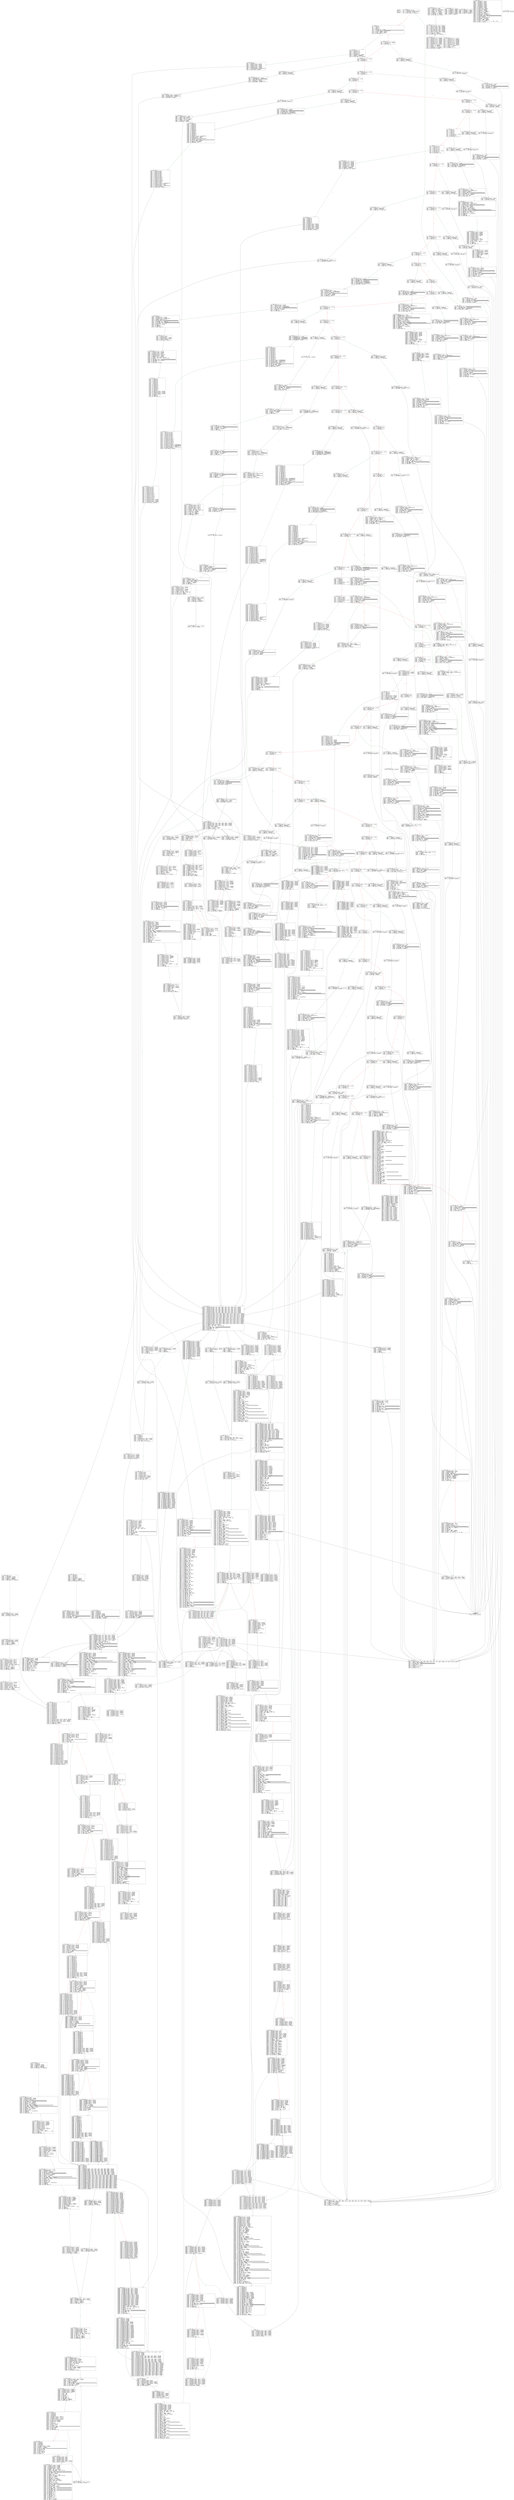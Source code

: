 
digraph G {
graph [fontname = "consolas"];
node  [fontname = "consolas"];
edge  [fontname = "consolas"];
ff [label="{_dispatch\lHash: 0x0\lStart: 0x0\lArguments: []\lStorage: []\l}", shape="record"];
block_0 [label="----- BLOCK ~0 -----\l0x0: .0 = uPHI~0-MEM // mem(0B)\l0x4: .3 = MSTORE(.0, .2#40, .1#60) // mem(32B)\l0x7: .5 = CALLDATASIZE // CALLDATASIZEx4fa9\l0x8: .6 = LT(.5, .4#4) // LTx3eb4\l0xc: .8 = JUMPI(.7#2a5, .6) // JUMPIx47da\l", shape="record"];
block_d [label="----- BLOCK ~d -----\l0xd: .0 = uPHI~d[-5]\l0xd: .1 = uPHI~d[-6]\l0xd: .2 = uPHI~d[-1]\l0xd: .3 = uPHI~d[-2]\l0xd: .4 = uPHI~d[-3]\l0xd: .5 = PHI~d-MEM(~0.3) // mem(32B)\l0x16: .9 = EXP(.8#2, .7#e0) // #100000000000000000000000000000000000000000000000000000000\l0x19: .11 = CALLDATALOAD(.10#0) // CALLDATALOAD0x797\l0x1a: .12 = DIV(.11, .9#1000) // DIV0x77a\l0x1b: .13 = AND(.12, .6#ffff) // ANDx4f8d\l0x22: .15 = EQ(.13, .14#1ffc) // EQx3325\l0x26: .17 = JUMPI(.16#2dd, .15)\l", shape="record"];
block_27 [label="----- BLOCK ~27 -----\l0x27: .0 = PHI~27-MEM(~d.5) // mem(32B)\l0x27: .1 = PHI~27[-1](~d.13) // ANDx4f8d\l0x2d: .3 = EQ(.2#519c, .1)\l0x31: .5 = JUMPI(.4#329, .3)\l", shape="record"];
block_32 [label="----- BLOCK ~32 -----\l0x32: .0 = PHI~32-MEM(~27.0) // mem(32B)\l0x32: .1 = PHI~32[-1](~27.1)\l0x38: .3 = EQ(.2#560f, .1)\l0x3c: .5 = JUMPI(.4#358, .3)\l", shape="record"];
block_3d [label="----- BLOCK ~3d -----\l0x3d: .0 = PHI~3d-MEM(~32.0) // mem(32B)\l0x3d: .1 = PHI~3d[-1](~32.1)\l0x43: .3 = EQ(.2#5e45, .1)\l0x47: .5 = JUMPI(.4#3f1, .3)\l", shape="record"];
block_48 [label="----- BLOCK ~48 -----\l0x48: .0 = PHI~48-MEM(~3d.0) // mem(0B)\l0x48: .1 = PHI~48[-1](~3d.1)\l0x4e: .3 = EQ(.2#6fdd, .1)\l0x52: .5 = JUMPI(.4#416, .3)\l", shape="record"];
block_53 [label="----- BLOCK ~53 -----\l0x53: .0 = PHI~53-MEM(~48.0) // mem(0B)\l0x53: .1 = PHI~53[-1](~48.1)\l0x59: .3 = EQ(.2#95ea, .1)\l0x5d: .5 = JUMPI(.4#429, .3)\l", shape="record"];
block_5e [label="----- BLOCK ~5e -----\l0x5e: .0 = PHI~5e-MEM(~53.0) // mem(0B)\l0x5e: .1 = PHI~5e[-1](~53.1)\l0x64: .3 = EQ(.2#a0f8, .1)\l0x68: .5 = JUMPI(.4#44b, .3)\l", shape="record"];
block_69 [label="----- BLOCK ~69 -----\l0x69: .0 = PHI~69-MEM(~5e.0) // mem(0B)\l0x69: .1 = PHI~69[-1](~5e.1)\l0x6f: .3 = EQ(.2#e583, .1)\l0x73: .5 = JUMPI(.4#45e, .3)\l", shape="record"];
block_74 [label="----- BLOCK ~74 -----\l0x74: .0 = uPHI~74[-8]\l0x74: .1 = uPHI~74[-5]\l0x74: .2 = uPHI~74[-6]\l0x74: .3 = uPHI~74[-4]\l0x74: .4 = uPHI~74[-7]\l0x74: .5 = uPHI~74[-2]\l0x74: .6 = uPHI~74[-3]\l0x74: .7 = PHI~74-MEM(~69.0) // mem(0B)\l0x74: .8 = PHI~74[-1](~69.1)\l0x7a: .10 = EQ(.9#1400, .8)\l0x7e: .12 = JUMPI(.11#471, .10)\l", shape="record"];
block_7f [label="----- BLOCK ~7f -----\l0x7f: .0 = PHI~7f[-8](~74.0)\l0x7f: .1 = PHI~7f[-5](~74.1)\l0x7f: .2 = PHI~7f[-6](~74.2)\l0x7f: .3 = PHI~7f[-4](~74.3)\l0x7f: .4 = PHI~7f[-7](~74.4)\l0x7f: .5 = PHI~7f[-2](~74.5)\l0x7f: .6 = PHI~7f[-3](~74.6)\l0x7f: .7 = PHI~7f-MEM(~74.7) // mem(0B)\l0x7f: .8 = PHI~7f[-1](~74.8)\l0x85: .10 = EQ(.9#1816, .8)\l0x89: .12 = JUMPI(.11#490, .10)\l", shape="record"];
block_8a [label="----- BLOCK ~8a -----\l0x8a: .0 = PHI~8a-MEM(~7f.7) // mem(0B)\l0x8a: .1 = PHI~8a[-1](~7f.8)\l0x90: .3 = EQ(.2#183a, .1)\l0x94: .5 = JUMPI(.4#4a3, .3)\l", shape="record"];
block_95 [label="----- BLOCK ~95 -----\l0x95: .0 = PHI~95-MEM(~8a.0) // mem(0B)\l0x95: .1 = PHI~95[-1](~8a.1)\l0x9b: .3 = EQ(.2#1940, .1)\l0x9f: .5 = JUMPI(.4#4b6, .3)\l", shape="record"];
block_a0 [label="----- BLOCK ~a0 -----\l0xa0: .0 = PHI~a0-MEM(~95.0) // mem(0B)\l0xa0: .1 = PHI~a0[-1](~95.1)\l0xa6: .3 = EQ(.2#19c2, .1)\l0xaa: .5 = JUMPI(.4#4cc, .3)\l", shape="record"];
block_ab [label="----- BLOCK ~ab -----\l0xab: .0 = PHI~ab-MEM(~a0.0) // mem(0B)\l0xab: .1 = PHI~ab[-1](~a0.1)\l0xb1: .3 = EQ(.2#2171, .1)\l0xb5: .5 = JUMPI(.4#4df, .3)\l", shape="record"];
block_b6 [label="----- BLOCK ~b6 -----\l0xb6: .0 = PHI~b6-MEM(~ab.0) // mem(0B)\l0xb6: .1 = PHI~b6[-1](~ab.1)\l0xbc: .3 = EQ(.2#23b8, .1)\l0xc0: .5 = JUMPI(.4#4f2, .3)\l", shape="record"];
block_c1 [label="----- BLOCK ~c1 -----\l0xc1: .0 = PHI~c1-MEM(~b6.0) // mem(0B)\l0xc1: .1 = PHI~c1[-1](~b6.1)\l0xc7: .3 = EQ(.2#24e7, .1)\l0xcb: .5 = JUMPI(.4#51a, .3)\l", shape="record"];
block_cc [label="----- BLOCK ~cc -----\l0xcc: .0 = uPHI~cc-MEM\l0xcc: .1 = PHI~cc[-1](~c1.1)\l0xd2: .3 = EQ(.2#27d7, .1)\l0xd6: .5 = JUMPI(.4#539, .3)\l", shape="record"];
block_d7 [label="----- BLOCK ~d7 -----\l0xd7: .0 = PHI~d7-MEM(~cc.0)\l0xd7: .1 = PHI~d7[-1](~cc.1)\l0xdd: .3 = EQ(.2#2ba7, .1)\l0xe1: .5 = JUMPI(.4#558, .3)\l", shape="record"];
block_e2 [label="----- BLOCK ~e2 -----\l0xe2: .0 = PHI~e2-MEM(~d7.0) // mem(0B)\l0xe2: .1 = PHI~e2[-1](~d7.1)\l0xe8: .3 = EQ(.2#3d7d, .1)\l0xec: .5 = JUMPI(.4#577, .3)\l", shape="record"];
block_ed [label="----- BLOCK ~ed -----\l0xed: .0 = PHI~ed-MEM(~e2.0) // mem(0B)\l0xed: .1 = PHI~ed[-1](~e2.1)\l0xf3: .3 = EQ(.2#3f4b, .1)\l0xf7: .5 = JUMPI(.4#596, .3)\l", shape="record"];
block_f8 [label="----- BLOCK ~f8 -----\l0xf8: .0 = PHI~f8-MEM(~ed.0) // mem(0B)\l0xf8: .1 = PHI~f8[-1](~ed.1)\l0xfe: .3 = EQ(.2#4611, .1)\l0x102: .5 = JUMPI(.4#5a9, .3)\l", shape="record"];
block_103 [label="----- BLOCK ~103 -----\l0x103: .0 = PHI~103-MEM(~f8.0) // mem(0B)\l0x103: .1 = PHI~103[-1](~f8.1)\l0x109: .3 = EQ(.2#46d2, .1)\l0x10d: .5 = JUMPI(.4#5bf, .3)\l", shape="record"];
block_10e [label="----- BLOCK ~10e -----\l0x10e: .0 = PHI~10e-MEM(~103.0) // mem(0B)\l0x10e: .1 = PHI~10e[-1](~103.1)\l0x114: .3 = EQ(.2#481a, .1)\l0x118: .5 = JUMPI(.4#5d8, .3)\l", shape="record"];
block_119 [label="----- BLOCK ~119 -----\l0x119: .0 = PHI~119-MEM(~10e.0) // mem(0B)\l0x119: .1 = PHI~119[-1](~10e.1)\l0x11f: .3 = EQ(.2#4ad8, .1)\l0x123: .5 = JUMPI(.4#5ee, .3)\l", shape="record"];
block_124 [label="----- BLOCK ~124 -----\l0x124: .0 = PHI~124-MEM(~119.0)\l0x124: .1 = PHI~124[-1](~119.1)\l0x12a: .3 = EQ(.2#4b85, .1)\l0x12e: .5 = JUMPI(.4#60d, .3)\l", shape="record"];
block_12f [label="----- BLOCK ~12f -----\l0x12f: .0 = PHI~12f-MEM(~124.0) // mem(0B)\l0x12f: .1 = PHI~12f[-1](~124.1)\l0x135: .3 = EQ(.2#4dff, .1)\l0x139: .5 = JUMPI(.4#623, .3)\l", shape="record"];
block_13a [label="----- BLOCK ~13a -----\l0x13a: .0 = uPHI~13a-MEM\l0x13a: .1 = PHI~13a[-1](~12f.1)\l0x140: .3 = EQ(.2#4e0a, .1)\l0x144: .5 = JUMPI(.4#645, .3)\l", shape="record"];
block_145 [label="----- BLOCK ~145 -----\l0x145: .0 = PHI~145-MEM(~13a.0)\l0x145: .1 = PHI~145[-1](~13a.1)\l0x14b: .3 = EQ(.2#5612, .1)\l0x14f: .5 = JUMPI(.4#664, .3)\l", shape="record"];
block_150 [label="----- BLOCK ~150 -----\l0x150: .0 = PHI~150-MEM(~145.0) // mem(0B)\l0x150: .1 = PHI~150[-1](~145.1)\l0x156: .3 = EQ(.2#5663, .1)\l0x15a: .5 = JUMPI(.4#686, .3)\l", shape="record"];
block_15b [label="----- BLOCK ~15b -----\l0x15b: .0 = PHI~15b-MEM(~150.0) // mem(0B)\l0x15b: .1 = PHI~15b[-1](~150.1)\l0x161: .3 = EQ(.2#5c97, .1)\l0x165: .5 = JUMPI(.4#69c, .3)\l", shape="record"];
block_166 [label="----- BLOCK ~166 -----\l0x166: .0 = uPHI~166[-6]\l0x166: .1 = uPHI~166[-7]\l0x166: .2 = uPHI~166[-2]\l0x166: .3 = uPHI~166[-3]\l0x166: .4 = uPHI~166[-4]\l0x166: .5 = PHI~166-MEM(~15b.0) // mem(0B)\l0x166: .6 = PHI~166[-1](~15b.1)\l0x16c: .8 = EQ(.7#5fd8, .6)\l0x170: .10 = JUMPI(.9#6af, .8)\l", shape="record"];
block_171 [label="----- BLOCK ~171 -----\l0x171: .0 = PHI~171[-6](~166.0)\l0x171: .1 = PHI~171[-7](~166.1)\l0x171: .2 = PHI~171[-2](~166.2)\l0x171: .3 = PHI~171[-3](~166.3)\l0x171: .4 = PHI~171[-4](~166.4)\l0x171: .5 = PHI~171-MEM(~166.5) // mem(0B)\l0x171: .6 = PHI~171[-1](~166.6)\l0x177: .8 = EQ(.7#6352, .6)\l0x17b: .10 = JUMPI(.9#6c2, .8)\l", shape="record"];
block_17c [label="----- BLOCK ~17c -----\l0x17c: .0 = PHI~17c-MEM(~171.5) // mem(0B)\l0x17c: .1 = PHI~17c[-1](~171.6)\l0x182: .3 = EQ(.2#680e, .1)\l0x186: .5 = JUMPI(.4#6d8, .3)\l", shape="record"];
block_187 [label="----- BLOCK ~187 -----\l0x187: .0 = uPHI~187[-4]\l0x187: .1 = uPHI~187[-5]\l0x187: .2 = PHI~187-MEM(~17c.0) // mem(0B)\l0x187: .3 = PHI~187[-1](~17c.1)\l0x18d: .5 = EQ(.4#6af0, .3)\l0x191: .7 = JUMPI(.6#6eb, .5)\l", shape="record"];
block_192 [label="----- BLOCK ~192 -----\l0x192: .0 = uPHI~192[-6]\l0x192: .1 = PHI~192[-4](~187.0)\l0x192: .2 = PHI~192[-5](~187.1)\l0x192: .3 = PHI~192-MEM(~187.2) // mem(0B)\l0x192: .4 = PHI~192[-1](~187.3)\l0x198: .6 = EQ(.5#6fbd, .4)\l0x19c: .8 = JUMPI(.7#6fe, .6)\l", shape="record"];
block_19d [label="----- BLOCK ~19d -----\l0x19d: .0 = PHI~19d[-6](~192.0)\l0x19d: .1 = PHI~19d[-4](~192.1) // PHIx1eb0\l0x19d: .2 = PHI~19d[-5](~192.2) // PHIx1eaf\l0x19d: .3 = PHI~19d-MEM(~192.3) // mem(0B)\l0x19d: .4 = PHI~19d[-1](~192.4)\l0x1a3: .6 = EQ(.5#70a0, .4)\l0x1a7: .8 = JUMPI(.7#71d, .6)\l", shape="record"];
block_1a8 [label="----- BLOCK ~1a8 -----\l0x1a8: .0 = PHI~1a8-MEM(~19d.3)\l0x1a8: .1 = PHI~1a8[-1](~19d.4)\l0x1ae: .3 = EQ(.2#7158, .1)\l0x1b2: .5 = JUMPI(.4#73c, .3)\l", shape="record"];
block_1b3 [label="----- BLOCK ~1b3 -----\l0x1b3: .0 = PHI~1b3-MEM(~1a8.0) // mem(0B)\l0x1b3: .1 = PHI~1b3[-1](~1a8.1)\l0x1b9: .3 = EQ(.2#7a7d, .1)\l0x1bd: .5 = JUMPI(.4#75b, .3)\l", shape="record"];
block_1be [label="----- BLOCK ~1be -----\l0x1be: .0 = PHI~1be-MEM(~1b3.0)\l0x1be: .1 = PHI~1be[-1](~1b3.1)\l0x1c4: .3 = EQ(.2#8456, .1)\l0x1c8: .5 = JUMPI(.4#76e, .3)\l", shape="record"];
block_1c9 [label="----- BLOCK ~1c9 -----\l0x1c9: .0 = PHI~1c9-MEM(~1be.0) // mem(0B)\l0x1c9: .1 = PHI~1c9[-1](~1be.1)\l0x1cf: .3 = EQ(.2#8462, .1)\l0x1d3: .5 = JUMPI(.4#781, .3)\l", shape="record"];
block_1d4 [label="----- BLOCK ~1d4 -----\l0x1d4: .0 = PHI~1d4-MEM(~1c9.0) // mem(0B)\l0x1d4: .1 = PHI~1d4[-1](~1c9.1)\l0x1da: .3 = EQ(.2#88c2, .1)\l0x1de: .5 = JUMPI(.4#7f3, .3)\l", shape="record"];
block_1df [label="----- BLOCK ~1df -----\l0x1df: .0 = PHI~1df-MEM(~1d4.0) // mem(0B)\l0x1df: .1 = PHI~1df[-1](~1d4.1)\l0x1e5: .3 = EQ(.2#9187, .1)\l0x1e9: .5 = JUMPI(.4#809, .3)\l", shape="record"];
block_1ea [label="----- BLOCK ~1ea -----\l0x1ea: .0 = PHI~1ea-MEM(~1df.0) // mem(0B)\l0x1ea: .1 = PHI~1ea[-1](~1df.1)\l0x1f0: .3 = EQ(.2#95d8, .1)\l0x1f4: .5 = JUMPI(.4#81c, .3)\l", shape="record"];
block_1f5 [label="----- BLOCK ~1f5 -----\l0x1f5: .0 = PHI~1f5-MEM(~1ea.0) // mem(0B)\l0x1f5: .1 = PHI~1f5[-1](~1ea.1)\l0x1fb: .3 = EQ(.2#9d6f, .1)\l0x1ff: .5 = JUMPI(.4#82f, .3)\l", shape="record"];
block_200 [label="----- BLOCK ~200 -----\l0x200: .0 = PHI~200-MEM(~1f5.0) // mem(0B)\l0x200: .1 = PHI~200[-1](~1f5.1)\l0x206: .3 = EQ(.2#a45f, .1)\l0x20a: .5 = JUMPI(.4#85e, .3)\l", shape="record"];
block_20b [label="----- BLOCK ~20b -----\l0x20b: .0 = PHI~20b-MEM(~200.0)\l0x20b: .1 = PHI~20b[-1](~200.1)\l0x211: .3 = EQ(.2#a905, .1)\l0x215: .5 = JUMPI(.4#874, .3)\l", shape="record"];
block_216 [label="----- BLOCK ~216 -----\l0x216: .0 = PHI~216-MEM(~20b.0) // mem(0B)\l0x216: .1 = PHI~216[-1](~20b.1)\l0x21c: .3 = EQ(.2#b047, .1)\l0x220: .5 = JUMPI(.4#896, .3)\l", shape="record"];
block_221 [label="----- BLOCK ~221 -----\l0x221: .0 = PHI~221-MEM(~216.0) // mem(0B)\l0x221: .1 = PHI~221[-1](~216.1)\l0x227: .3 = EQ(.2#b0c3, .1)\l0x22b: .5 = JUMPI(.4#8a9, .3)\l", shape="record"];
block_22c [label="----- BLOCK ~22c -----\l0x22c: .0 = PHI~22c-MEM(~221.0) // mem(0B)\l0x22c: .1 = PHI~22c[-1](~221.1)\l0x232: .3 = EQ(.2#bc40, .1)\l0x236: .5 = JUMPI(.4#8bc, .3)\l", shape="record"];
block_237 [label="----- BLOCK ~237 -----\l0x237: .0 = uPHI~237-MEM\l0x237: .1 = PHI~237[-1](~22c.1)\l0x23d: .3 = EQ(.2#c3be, .1)\l0x241: .5 = JUMPI(.4#8cf, .3)\l", shape="record"];
block_242 [label="----- BLOCK ~242 -----\l0x242: .0 = PHI~242-MEM(~237.0)\l0x242: .1 = PHI~242[-1](~237.1)\l0x248: .3 = EQ(.2#d3e6, .1)\l0x24c: .5 = JUMPI(.4#8e5, .3)\l", shape="record"];
block_24d [label="----- BLOCK ~24d -----\l0x24d: .0 = PHI~24d-MEM(~242.0) // mem(0B)\l0x24d: .1 = PHI~24d[-1](~242.1)\l0x253: .3 = EQ(.2#defb, .1)\l0x257: .5 = JUMPI(.4#8fb, .3)\l", shape="record"];
block_258 [label="----- BLOCK ~258 -----\l0x258: .0 = PHI~258-MEM(~24d.0)\l0x258: .1 = PHI~258[-1](~24d.1)\l0x25e: .3 = EQ(.2#e17b, .1)\l0x262: .5 = JUMPI(.4#90e, .3)\l", shape="record"];
block_263 [label="----- BLOCK ~263 -----\l0x263: .0 = PHI~263-MEM(~258.0) // mem(0B)\l0x263: .1 = PHI~263[-1](~258.1)\l0x269: .3 = EQ(.2#e6cb, .1)\l0x26d: .5 = JUMPI(.4#92d, .3)\l", shape="record"];
block_26e [label="----- BLOCK ~26e -----\l0x26e: .0 = PHI~26e-MEM(~263.0) // mem(0B)\l0x26e: .1 = PHI~26e[-1](~263.1)\l0x274: .3 = EQ(.2#e98b, .1)\l0x278: .5 = JUMPI(.4#940, .3)\l", shape="record"];
block_279 [label="----- BLOCK ~279 -----\l0x279: .0 = PHI~279-MEM(~26e.0) // mem(0B)\l0x279: .1 = PHI~279[-1](~26e.1)\l0x27f: .3 = EQ(.2#ed60, .1)\l0x283: .5 = JUMPI(.4#9ae, .3)\l", shape="record"];
block_284 [label="----- BLOCK ~284 -----\l0x284: .0 = PHI~284-MEM(~279.0) // mem(0B)\l0x284: .1 = PHI~284[-1](~279.1)\l0x28a: .3 = EQ(.2#f1ca, .1)\l0x28e: .5 = JUMPI(.4#9bc, .3)\l", shape="record"];
block_28f [label="----- BLOCK ~28f -----\l0x28f: .0 = PHI~28f-MEM(~284.0) // mem(0B)\l0x28f: .1 = PHI~28f[-1](~284.1)\l0x295: .3 = EQ(.2#f2b4, .1)\l0x299: .5 = JUMPI(.4#9cf, .3)\l", shape="record"];
block_29a [label="----- BLOCK ~29a -----\l0x29a: .0 = PHI~29a-MEM(~28f.0)\l0x29a: .1 = PHI~29a[-1](~28f.1)\l0x2a0: .3 = EQ(.2#f7d8, .1)\l0x2a4: .5 = JUMPI(.4#9e2, .3)\l", shape="record"];
block_2a5 [label="----- BLOCK ~2a5 -----\l0x2a8: .1 = SLOAD(.0#b) // SLOAD0x664\l0x2a9: .2 = CALLER // CALLERx4fa9\l0x2b0: .6 = EXP(.5#2, .4#a0) // #10000000000000000000000000000000000000000\l0x2b1: .7 = SUB(.6#1000, .3#1) // #ffffffffffffffffffffffffffffffffffffffff\l0x2b4: .8 = AND(.7#ffff, .2) // CALLERx4fa9\l0x2b6: .9 = AND(.1, .7#ffff) // SLOAD0x664\l0x2b7: .10 = EQ(.9, .8) // EQ0x781\l0x2bc: .12 = JUMPI(.11#2d0, .10)\l", shape="record"];
block_2bd [label="----- BLOCK ~2bd -----\l0x2bd: .0 = PHI~2bd[-1](~2a5.10)\l0x2c0: .2 = SLOAD(.1#c) // SLOAD0xbf0\l0x2c1: .3 = CALLER // CALLERx4fa9\l0x2c8: .7 = EXP(.6#2, .5#a0) // #10000000000000000000000000000000000000000\l0x2c9: .8 = SUB(.7#1000, .4#1) // #ffffffffffffffffffffffffffffffffffffffff\l0x2cc: .9 = AND(.8#ffff, .3) // CALLERx4fa9\l0x2ce: .10 = AND(.2, .8#ffff) // SLOAD0xbf0\l0x2cf: .11 = EQ(.10, .9) // EQ0x1cb\l", shape="record"];
block_2d0 [label="----- BLOCK ~2d0 -----\l0x2d0: .0 = PHI~2d0[-1](~2bd.11, ~2a5.10)\l0x2d1: .1 = ISZERO(.0)\l0x2d2: .2 = ISZERO(.1)\l0x2d6: .4 = JUMPI(.3#2db, .2)\l", shape="record"];
block_2db [label="----- BLOCK ~2db -----\l0x2dc: .0 = STOP // STOPx4fa9\l", shape="record"];
block_2dd [label="----- BLOCK ~2dd -----\l0x2dd: .0 = PHI~2dd[-6](~d.0)\l0x2dd: .1 = PHI~2dd[-7](~d.1)\l0x2dd: .2 = PHI~2dd[-2](~d.2)\l0x2dd: .3 = PHI~2dd[-1](~d.13)\l0x2dd: .4 = PHI~2dd[-3](~d.3)\l0x2dd: .5 = PHI~2dd[-4](~d.4)\l0x2dd: .6 = PHI~2dd-MEM(~d.5) // mem(32B)\l0x2de: .7 = CALLVALUE // CALLVALUEx4fa9\l0x2df: .8 = ISZERO(.7) // ISZERO0x7cd\l0x2e3: .10 = JUMPI(.9#2e8, .8) // JUMPI0x1a2\l", shape="record"];
block_2e8 [label="----- BLOCK ~2e8 -----\l0x2e8: .0 = uPHI~2e8[-5]\l0x2e8: .1 = PHI~2e8[-6](~2dd.0) // PHIx1e79\l0x2e8: .2 = PHI~2e8[-7](~2dd.1) // PHIx1e74\l0x2e8: .3 = PHI~2e8[-2](~2dd.2) // PHIx1e6e\l0x2e8: .4 = PHI~2e8[-1](~2dd.3) // PHIx1e6b\l0x2e8: .5 = PHI~2e8[-3](~2dd.4) // PHIx1e68\l0x2e8: .6 = PHI~2e8[-4](~2dd.5) // PHIx1e65\l0x2e8: .7 = PHI~2e8-MEM(~2dd.6) // mem(32B)\l0x30f: .11 = CALLDATALOAD(.10#4) // CALLDATALOADx764b\l0x310: .12 = AND(.11, .9#ffff) // AND0x3dc\l0x314: .14 = JUMP(.13#9f0) // JUMP0x376\l", shape="record"];
block_315 [label="----- BLOCK ~315 -----\l0x315: .0 = PHI~315[-1](~f1e.28, ~15c8.9, ~c72.10) // PHIx16a\l0x315: .1 = PHI~315-MEM(~f1e.12, ~15c8.0, ~c72.2) // mem(0B)\l0x318: .3 = MLOAD(.1, .2#40) // MLOADx168\l0x31a: .4 = ISZERO(.0) // ISZERO0x799\l0x31b: .5 = ISZERO(.4)\l0x31d: .6 = MSTORE(.1, .3, .5)\l0x320: .8 = ADD(.7#20, .3) // ADD0x4df\l0x323: .10 = MLOAD(.6, .9#40)\l0x326: .11 = SUB(.8, .10)\l0x328: .12 = RETURN(.6, .10, .11)\l", shape="record"];
block_329 [label="----- BLOCK ~329 -----\l0x329: .0 = PHI~329-MEM(~27.0) // mem(32B)\l0x32a: .1 = CALLVALUE // CALLVALUEx4fa9\l0x32b: .2 = ISZERO(.1) // ISZERO0x7cd\l0x32f: .4 = JUMPI(.3#334, .2) // JUMPI0x609\l", shape="record"];
block_334 [label="----- BLOCK ~334 -----\l0x334: .0 = PHI~334-MEM(~329.0) // mem(0B)\l0x33b: .3 = JUMP(.2#c77) // JUMP0x690\l", shape="record"];
block_33c [label="----- BLOCK ~33c -----\l0x33c: .0 = PHI~33c[-1](~231c.9, ~f4e.9, ~1e30.9, ~2053.9, ~1673.9, ~e2a.9, ~c72.10, ~1347.16, ~1e45.9, ~c77.9, ~12ac.16, ~1d72.16) // PHIx186\l0x33c: .1 = PHI~33c-MEM(~231c.0, ~f4e.0, ~1e30.0, ~2053.0, ~1673.0, ~e2a.0, ~c72.2, ~1347.7, ~1e45.0, ~c77.0, ~12ac.7, ~1d72.7) // mem(0B)\l0x33f: .3 = MLOAD(.1, .2#40) // MLOADx17f\l0x346: .7 = EXP(.6#2, .5#a0) // #10000000000000000000000000000000000000000\l0x347: .8 = SUB(.7#1000, .4#1) // #ffffffffffffffffffffffffffffffffffffffff\l0x34a: .9 = AND(.0, .8#ffff) // PHIx186\l0x34c: .10 = MSTORE(.1, .3, .9)\l0x34f: .12 = ADD(.11#20, .3) // ADDx2873\l0x352: .14 = MLOAD(.10, .13#40)\l0x355: .15 = SUB(.12, .14)\l0x357: .16 = RETURN(.10, .14, .15)\l", shape="record"];
block_358 [label="----- BLOCK ~358 -----\l0x358: .0 = PHI~358-MEM(~32.0) // mem(32B)\l0x359: .1 = CALLVALUE // CALLVALUEx4fa9\l0x35a: .2 = ISZERO(.1) // ISZERO0x7cd\l0x35e: .4 = JUMPI(.3#363, .2) // JUMPI0x5ee\l", shape="record"];
block_363 [label="----- BLOCK ~363 -----\l0x363: .0 = PHI~363-MEM(~358.0) // mem(0B)\l0x36a: .3 = CALLDATALOAD(.2#4) // CALLDATALOADx764b\l0x36f: .5 = CALLDATALOAD(.4#24) // CALLDATALOAD0x30d\l0x372: .6 = ADD(.5, .4#24) // ADD0x4b5\l0x374: .7 = ADD(.2#4, .5) // ADDx2b25\l0x375: .8 = CALLDATALOAD(.7) // CALLDATALOAD0x5cc\l0x379: .10 = JUMP(.9#c86) // JUMP0x660\l", shape="record"];
block_37a [label="----- BLOCK ~37a -----\l0x37a: .0 = PHI~37a[-1](~1d0e.3, ~d69.3) // PHIx1a6\l0x37a: .1 = PHI~37a-MEM(~1d0e.12, ~d69.12) // mem(0B)\l0x37d: .3 = MLOAD(.1, .2#40) // MLOADx1a1\l0x382: .5 = MSTORE(.1, .3, .4#20) // mem(0B)\l0x386: .6 = ADD(.3, .4#20)\l0x38a: .7 = MLOAD(.5, .0)\l0x38c: .8 = MSTORE(.5, .6, .7)\l0x38f: .10 = ADD(.9#20, .6)\l0x393: .11 = MLOAD(.8, .0)\l0x397: .13 = ADD(.12#20, .0) // ADD0x62d\l", shape="record"];
block_39e [label="----- BLOCK ~39e -----\l0x39e: .0 = PHI~39e[-9](~3a7.0, ~37a.3) // PHIx19ac\l0x39e: .1 = PHI~39e[-8](~3a7.1, ~37a.3) // PHIx19ab\l0x39e: .2 = PHI~39e[-10](~3a7.2, ~37a.0) // PHIx19aa\l0x39e: .3 = PHI~39e[-7](~3a7.3, ~37a.10) // PHIx19a9\l0x39e: .4 = PHI~39e[-5](~3a7.4, ~37a.11) // PHIx19a8\l0x39e: .5 = PHI~39e[-6](~3a7.5, ~37a.13) // PHIx19a7\l0x39e: .6 = PHI~39e[-3](~3a7.7, ~37a.10)\l0x39e: .7 = PHI~39e-MEM(~3a7.14, ~37a.8)\l0x39e: .8 = PHI~39e[-2](~3a7.9, ~37a.13) // PHIx193a\l0x39e: .9 = PHI~39e[-1](~3a7.16, ~37a.14) // PHIx1b0\l0x39e: .10 = PHI~39e[-4](~3a7.6, ~37a.11) // PHIx1af\l0x3a1: .11 = LT(.9, .10) // LT0x41c\l0x3a2: .12 = ISZERO(.11) // ISZERO0x284\l0x3a6: .14 = JUMPI(.13#3b6, .12) // JUMPIx1302\l", shape="record"];
block_3a7 [label="----- BLOCK ~3a7 -----\l0x3a7: .0 = PHI~3a7[-9](~39e.0) // PHIx19ac\l0x3a7: .1 = PHI~3a7[-8](~39e.1) // PHIx19ab\l0x3a7: .2 = PHI~3a7[-10](~39e.2) // PHIx19aa\l0x3a7: .3 = PHI~3a7[-7](~39e.3) // PHIx19a9\l0x3a7: .4 = PHI~3a7[-5](~39e.4) // PHIx19a8\l0x3a7: .5 = PHI~3a7[-6](~39e.5) // PHIx19a7\l0x3a7: .6 = PHI~3a7[-4](~39e.10) // PHIx1af\l0x3a7: .7 = PHI~3a7[-3](~39e.6)\l0x3a7: .8 = PHI~3a7-MEM(~39e.7)\l0x3a7: .9 = PHI~3a7[-2](~39e.8)\l0x3a7: .10 = PHI~3a7[-1](~39e.9) // PHIx1b0\l0x3a9: .11 = ADD(.9, .10)\l0x3aa: .12 = MLOAD(.8, .11)\l0x3ad: .13 = ADD(.10, .7)\l0x3ae: .14 = MSTORE(.8, .13, .12)\l0x3b1: .16 = ADD(.15#20, .10) // ADDx2023\l0x3b5: .18 = JUMP(.17#39e) // JUMP0x626\l", shape="record"];
block_3b6 [label="----- BLOCK ~3b6 -----\l0x3b6: .0 = PHI~3b6[-9](~39e.0) // PHIx19ac\l0x3b6: .1 = PHI~3b6[-8](~39e.1) // PHIx19ab\l0x3b6: .2 = PHI~3b6[-10](~39e.2) // PHIx19aa\l0x3b6: .3 = PHI~3b6-MEM(~39e.7)\l0x3b6: .4 = PHI~3b6[-7](~39e.3) // PHIx19a9\l0x3b6: .5 = PHI~3b6[-5](~39e.4) // PHIx19a8\l0x3b6: .6 = PHI~3b6[-6](~39e.5) // PHIx19a7\l0x3b6: .7 = PHI~3b6[-4](~39e.10) // PHIx1af\l0x3b6: .8 = PHI~3b6[-3](~39e.6)\l0x3b6: .9 = PHI~3b6[-2](~39e.8)\l0x3b6: .10 = PHI~3b6[-1](~39e.9) // PHIx1b0\l0x3bf: .11 = ADD(.5, .4) // ADDx2df0\l0x3c3: .13 = AND(.12#1f, .5) // AND0x550\l0x3c5: .14 = ISZERO(.13) // ISZEROx2e04\l0x3c9: .16 = JUMPI(.15#3e3, .14)\l", shape="record"];
block_3ca [label="----- BLOCK ~3ca -----\l0x3ca: .0 = PHI~3ca[-4](~3b6.0) // PHIx19ac\l0x3ca: .1 = PHI~3ca[-3](~3b6.1) // PHIx19ab\l0x3ca: .2 = PHI~3ca[-5](~3b6.2) // PHIx19aa\l0x3ca: .3 = PHI~3ca-MEM(~3b6.3)\l0x3ca: .4 = PHI~3ca[-2](~3b6.11) // ADDx2df0\l0x3ca: .5 = PHI~3ca[-1](~3b6.13) // AND0x550\l0x3cc: .6 = SUB(.4, .5)\l0x3ce: .7 = MLOAD(.3, .6)\l0x3d4: .10 = SUB(.9#20, .5)\l0x3d8: .12 = EXP(.11#100, .10)\l0x3d9: .13 = SUB(.12, .8#1)\l0x3da: .14 = NOT(.13)\l0x3db: .15 = AND(.14, .7)\l0x3dd: .16 = MSTORE(.3, .6, .15)\l0x3e0: .18 = ADD(.17#20, .6)\l", shape="record"];
block_3e3 [label="----- BLOCK ~3e3 -----\l0x3e3: .0 = PHI~3e3-MEM(~3b6.3, ~3ca.16)\l0x3e3: .1 = PHI~3e3[-4](~3b6.0, ~3ca.0) // PHIx19ac\l0x3e3: .2 = PHI~3e3[-3](~3b6.1, ~3ca.1) // PHIx19ab\l0x3e3: .3 = PHI~3e3[-2](~3b6.11, ~3ca.18) // PHIx1e0\l0x3e3: .4 = PHI~3e3[-5](~3b6.2, ~3ca.2) // PHIx1df\l0x3e3: .5 = PHI~3e3[-1](~3b6.13, ~3ca.5) // AND0x550\l0x3eb: .7 = MLOAD(.0, .6#40)\l0x3ee: .8 = SUB(.3, .7)\l0x3f0: .9 = RETURN(.0, .7, .8)\l", shape="record"];
block_3f1 [label="----- BLOCK ~3f1 -----\l0x3f1: .0 = PHI~3f1-MEM(~3d.0) // mem(0B)\l0x3f2: .1 = CALLVALUE // CALLVALUEx4fa9\l0x3f3: .2 = ISZERO(.1) // ISZERO0x7cd\l0x3f7: .4 = JUMPI(.3#3fc, .2) // JUMPIx65f7\l", shape="record"];
block_3fc [label="----- BLOCK ~3fc -----\l0x3fc: .0 = PHI~3fc-MEM(~3f1.0) // mem(0B)\l0x403: .3 = JUMP(.2#d63) // JUMPx7399\l", shape="record"];
block_404 [label="----- BLOCK ~404 -----\l0x404: .0 = PHI~404[-1](~d63.3, ~efc.3, ~166d.2, ~2010.2, ~172f.24, ~1e3f.3, ~2316.3, ~e39.2, ~f47.2, ~ef9.18, ~17d8.3) // PHIx1f5\l0x404: .1 = PHI~404-MEM(~d63.0, ~efc.0, ~166d.0, ~2010.0, ~172f.21, ~1e3f.0, ~2316.0, ~e39.0, ~f47.0, ~ef9.17, ~17d8.0) // mem(0B)\l0x407: .3 = MLOAD(.1, .2#40) // MLOADx1f3\l0x40a: .4 = MSTORE(.1, .3, .0) // mem(0B)\l0x40d: .6 = ADD(.5#20, .3) // ADD0x404\l0x410: .8 = MLOAD(.4, .7#40) // MLOADx1fa\l0x413: .9 = SUB(.6, .8) // SUBx1809\l0x415: .10 = RETURN(.4, .8, .9) // RETURNx405a\l", shape="record"];
block_416 [label="----- BLOCK ~416 -----\l0x416: .0 = PHI~416-MEM(~48.0) // mem(0B)\l0x417: .1 = CALLVALUE // CALLVALUEx4fa9\l0x418: .2 = ISZERO(.1) // ISZERO0x7cd\l0x41c: .4 = JUMPI(.3#421, .2) // JUMPIx76ae\l", shape="record"];
block_421 [label="----- BLOCK ~421 -----\l0x421: .0 = PHI~421-MEM(~416.0) // mem(0B)\l0x428: .3 = JUMP(.2#d69) // JUMPx17ff\l", shape="record"];
block_429 [label="----- BLOCK ~429 -----\l0x429: .0 = PHI~429[-1](~53.1)\l0x429: .1 = PHI~429-MEM(~53.0) // mem(0B)\l0x42a: .2 = CALLVALUE // CALLVALUEx4fa9\l0x42b: .3 = ISZERO(.2) // ISZERO0x7cd\l0x42f: .5 = JUMPI(.4#434, .3) // JUMPIx12ea\l", shape="record"];
block_434 [label="----- BLOCK ~434 -----\l0x434: .0 = PHI~434[-1](~429.0) // PHIx1e45\l0x434: .1 = PHI~434-MEM(~429.1) // mem(0B)\l0x43e: .6 = EXP(.5#2, .4#a0) // #10000000000000000000000000000000000000000\l0x43f: .7 = SUB(.6#1000, .3#1) // #ffffffffffffffffffffffffffffffffffffffff\l0x442: .9 = CALLDATALOAD(.8#4) // CALLDATALOADx764b\l0x443: .10 = AND(.9, .7#ffff) // CALLDATALOADx764b\l0x446: .12 = CALLDATALOAD(.11#24) // CALLDATALOAD0x30d\l0x44a: .14 = JUMP(.13#da0) // JUMPx5362\l", shape="record"];
block_44b [label="----- BLOCK ~44b -----\l0x44b: .0 = PHI~44b-MEM(~5e.0) // mem(0B)\l0x44c: .1 = CALLVALUE // CALLVALUEx4fa9\l0x44d: .2 = ISZERO(.1) // ISZERO0x7cd\l0x451: .4 = JUMPI(.3#456, .2) // JUMPIxf032\l", shape="record"];
block_456 [label="----- BLOCK ~456 -----\l0x456: .0 = PHI~456-MEM(~44b.0) // mem(0B)\l0x45d: .3 = JUMP(.2#e2a) // JUMPx4b85\l", shape="record"];
block_45e [label="----- BLOCK ~45e -----\l0x45e: .0 = PHI~45e-MEM(~69.0) // mem(0B)\l0x45f: .1 = CALLVALUE // CALLVALUEx4fa9\l0x460: .2 = ISZERO(.1) // ISZERO0x7cd\l0x464: .4 = JUMPI(.3#469, .2) // JUMPI0x54c\l", shape="record"];
block_469 [label="----- BLOCK ~469 -----\l0x469: .0 = PHI~469-MEM(~45e.0) // mem(0B)\l0x470: .3 = JUMP(.2#e39) // JUMPx29c7\l", shape="record"];
block_471 [label="----- BLOCK ~471 -----\l0x471: .0 = PHI~471-MEM(~74.7) // mem(0B)\l0x472: .1 = CALLVALUE // CALLVALUEx4fa9\l0x473: .2 = ISZERO(.1) // ISZERO0x7cd\l0x477: .4 = JUMPI(.3#47c, .2) // JUMPI0x80c\l", shape="record"];
block_47c [label="----- BLOCK ~47c -----\l0x47c: .0 = PHI~47c-MEM(~471.0) // mem(0B)\l0x486: .5 = EXP(.4#2, .3#a0) // #10000000000000000000000000000000000000000\l0x487: .6 = SUB(.5#1000, .2#1) // #ffffffffffffffffffffffffffffffffffffffff\l0x48a: .8 = CALLDATALOAD(.7#4) // CALLDATALOADx764b\l0x48b: .9 = AND(.8, .6#ffff) // CALLDATALOADx764b\l0x48f: .11 = JUMP(.10#e44) // JUMPx3d01\l", shape="record"];
block_490 [label="----- BLOCK ~490 -----\l0x490: .0 = PHI~490[-8](~7f.0) // PHIx1e9c\l0x490: .1 = PHI~490[-5](~7f.1) // PHIx1e97\l0x490: .2 = PHI~490[-6](~7f.2) // PHIx1e93\l0x490: .3 = PHI~490[-4](~7f.3) // PHIx1e8e\l0x490: .4 = PHI~490[-7](~7f.4) // PHIx1e8b\l0x490: .5 = PHI~490[-1](~7f.8) // PHIx1e86\l0x490: .6 = PHI~490[-2](~7f.5) // PHIx1e82\l0x490: .7 = PHI~490[-3](~7f.6) // PHIx1e7e\l0x490: .8 = PHI~490-MEM(~7f.7) // mem(0B)\l0x491: .9 = CALLVALUE // CALLVALUEx4fa9\l0x492: .10 = ISZERO(.9) // ISZERO0x7cd\l0x496: .12 = JUMPI(.11#49b, .10) // JUMPI0x5cb\l", shape="record"];
block_49b [label="----- BLOCK ~49b -----\l0x49b: .0 = uPHI~49b[-15]\l0x49b: .1 = uPHI~49b[-14]\l0x49b: .2 = uPHI~49b[-13]\l0x49b: .3 = uPHI~49b[-16]\l0x49b: .4 = uPHI~49b[-17]\l0x49b: .5 = uPHI~49b[-11]\l0x49b: .6 = uPHI~49b[-10]\l0x49b: .7 = uPHI~49b[-12]\l0x49b: .8 = uPHI~49b[-9]\l0x49b: .9 = PHI~49b[-8](~490.0) // PHIx1dd1\l0x49b: .10 = PHI~49b[-5](~490.1) // PHIx1dce\l0x49b: .11 = PHI~49b[-6](~490.2) // PHIx1dcb\l0x49b: .12 = PHI~49b[-4](~490.3) // PHIx1dc8\l0x49b: .13 = PHI~49b[-7](~490.4) // PHIx1dc6\l0x49b: .14 = PHI~49b[-1](~490.5) // PHIx1dc3\l0x49b: .15 = PHI~49b[-2](~490.6) // PHIx1dc0\l0x49b: .16 = PHI~49b[-3](~490.7) // PHIx1dbd\l0x49b: .17 = PHI~49b-MEM(~490.8) // mem(0B)\l0x4a2: .20 = JUMP(.19#ef1) // JUMPx607c\l", shape="record"];
block_4a3 [label="----- BLOCK ~4a3 -----\l0x4a3: .0 = PHI~4a3-MEM(~8a.0) // mem(0B)\l0x4a4: .1 = CALLVALUE // CALLVALUEx4fa9\l0x4a5: .2 = ISZERO(.1) // ISZERO0x7cd\l0x4a9: .4 = JUMPI(.3#4ae, .2) // JUMPI0xfff\l", shape="record"];
block_4ae [label="----- BLOCK ~4ae -----\l0x4ae: .0 = PHI~4ae-MEM(~4a3.0) // mem(0B)\l0x4b5: .3 = JUMP(.2#efc) // JUMPx73b5\l", shape="record"];
block_4b6 [label="----- BLOCK ~4b6 -----\l0x4b6: .0 = PHI~4b6-MEM(~95.0) // mem(0B)\l0x4b7: .1 = CALLVALUE // CALLVALUEx4fa9\l0x4b8: .2 = ISZERO(.1) // ISZERO0x7cd\l0x4bc: .4 = JUMPI(.3#4c1, .2) // JUMPIx4f32\l", shape="record"];
block_4c1 [label="----- BLOCK ~4c1 -----\l0x4c1: .0 = PHI~4c1-MEM(~4b6.0) // mem(0B)\l0x4c7: .3 = CALLDATALOAD(.2#4) // CALLDATALOADx764b\l0x4cb: .5 = JUMP(.4#f02) // JUMPx181b\l", shape="record"];
block_4cc [label="----- BLOCK ~4cc -----\l0x4cc: .0 = PHI~4cc-MEM(~a0.0) // mem(0B)\l0x4cd: .1 = CALLVALUE // CALLVALUEx4fa9\l0x4ce: .2 = ISZERO(.1) // ISZERO0x7cd\l0x4d2: .4 = JUMPI(.3#4d7, .2) // JUMPIx307c\l", shape="record"];
block_4d7 [label="----- BLOCK ~4d7 -----\l0x4d7: .0 = PHI~4d7-MEM(~4cc.0) // mem(0B)\l0x4de: .3 = JUMP(.2#f47) // JUMPx75a8\l", shape="record"];
block_4df [label="----- BLOCK ~4df -----\l0x4df: .0 = PHI~4df-MEM(~ab.0) // mem(0B)\l0x4e0: .1 = CALLVALUE // CALLVALUEx4fa9\l0x4e1: .2 = ISZERO(.1) // ISZERO0x7cd\l0x4e5: .4 = JUMPI(.3#4ea, .2) // JUMPI0x334\l", shape="record"];
block_4ea [label="----- BLOCK ~4ea -----\l0x4ea: .0 = PHI~4ea-MEM(~4df.0) // mem(0B)\l0x4f1: .3 = JUMP(.2#f4e) // JUMP0x66e\l", shape="record"];
block_4f2 [label="----- BLOCK ~4f2 -----\l0x4f2: .0 = PHI~4f2-MEM(~b6.0)\l0x4f3: .1 = CALLVALUE // CALLVALUEx4fa9\l0x4f4: .2 = ISZERO(.1) // ISZERO0x7cd\l0x4f8: .4 = JUMPI(.3#4fd, .2) // JUMPI0x239\l", shape="record"];
block_4fd [label="----- BLOCK ~4fd -----\l0x4fd: .0 = PHI~4fd-MEM(~4f2.0) // mem(0B)\l0x507: .5 = EXP(.4#2, .3#a0) // #10000000000000000000000000000000000000000\l0x508: .6 = SUB(.5#1000, .2#1) // #ffffffffffffffffffffffffffffffffffffffff\l0x50b: .8 = CALLDATALOAD(.7#4) // CALLDATALOADx764b\l0x50d: .9 = AND(.6#ffff, .8) // CALLDATALOADx764b\l0x511: .11 = CALLDATALOAD(.10#24) // CALLDATALOAD0x30d\l0x512: .12 = AND(.11, .6#ffff) // CALLDATALOAD0x30d\l0x515: .14 = CALLDATALOAD(.13#44) // CALLDATALOAD0x763\l0x519: .16 = JUMP(.15#f5d) // JUMPx775d\l", shape="record"];
block_51a [label="----- BLOCK ~51a -----\l0x51a: .0 = PHI~51a-MEM(~c1.0) // mem(0B)\l0x51b: .1 = CALLVALUE // CALLVALUEx4fa9\l0x51c: .2 = ISZERO(.1) // ISZERO0x7cd\l0x520: .4 = JUMPI(.3#525, .2) // JUMPIx7bba\l", shape="record"];
block_525 [label="----- BLOCK ~525 -----\l0x525: .0 = PHI~525-MEM(~51a.0) // mem(0B)\l0x52f: .5 = EXP(.4#2, .3#a0) // #10000000000000000000000000000000000000000\l0x530: .6 = SUB(.5#1000, .2#1) // #ffffffffffffffffffffffffffffffffffffffff\l0x533: .8 = CALLDATALOAD(.7#4) // CALLDATALOADx764b\l0x534: .9 = AND(.8, .6#ffff) // CALLDATALOADx764b\l0x538: .11 = JUMP(.10#fe4) // JUMPx3bd3\l", shape="record"];
block_539 [label="----- BLOCK ~539 -----\l0x53a: .0 = CALLVALUE // CALLVALUEx4fa9\l0x53b: .1 = ISZERO(.0) // ISZERO0x7cd\l0x53f: .3 = JUMPI(.2#544, .1) // JUMPIx75c3\l", shape="record"];
block_544 [label="----- BLOCK ~544 -----\l0x54e: .4 = EXP(.3#2, .2#a0) // #10000000000000000000000000000000000000000\l0x54f: .5 = SUB(.4#1000, .1#1) // #ffffffffffffffffffffffffffffffffffffffff\l0x552: .7 = CALLDATALOAD(.6#4) // CALLDATALOADx764b\l0x553: .8 = AND(.7, .5#ffff) // CALLDATALOADx764b\l0x557: .10 = JUMP(.9#1091) // JUMP0x7bf\l", shape="record"];
block_558 [label="----- BLOCK ~558 -----\l0x559: .0 = CALLVALUE // CALLVALUEx4fa9\l0x55a: .1 = ISZERO(.0) // ISZERO0x7cd\l0x55e: .3 = JUMPI(.2#563, .1) // JUMPIx211b\l", shape="record"];
block_563 [label="----- BLOCK ~563 -----\l0x56d: .4 = EXP(.3#2, .2#a0) // #10000000000000000000000000000000000000000\l0x56e: .5 = SUB(.4#1000, .1#1) // #ffffffffffffffffffffffffffffffffffffffff\l0x571: .7 = CALLDATALOAD(.6#4) // CALLDATALOADx764b\l0x572: .8 = AND(.7, .5#ffff) // CALLDATALOADx764b\l0x576: .10 = JUMP(.9#10e3) // JUMP0x568\l", shape="record"];
block_577 [label="----- BLOCK ~577 -----\l0x577: .0 = PHI~577-MEM(~e2.0) // mem(0B)\l0x578: .1 = CALLVALUE // CALLVALUEx4fa9\l0x579: .2 = ISZERO(.1) // ISZERO0x7cd\l0x57d: .4 = JUMPI(.3#582, .2) // JUMPIx1b24\l", shape="record"];
block_582 [label="----- BLOCK ~582 -----\l0x582: .0 = PHI~582-MEM(~577.0) // mem(0B)\l0x588: .3 = CALLDATALOAD(.2#4) // CALLDATALOADx764b\l0x58b: .5 = CALLDATALOAD(.4#24) // CALLDATALOAD0x30d\l0x58e: .7 = CALLDATALOAD(.6#44) // CALLDATALOAD0x763\l0x591: .9 = CALLDATALOAD(.8#64) // CALLDATALOADx1fa3\l0x595: .11 = JUMP(.10#1135) // JUMPx6daa\l", shape="record"];
block_596 [label="----- BLOCK ~596 -----\l0x597: .0 = CALLVALUE // CALLVALUEx4fa9\l0x598: .1 = ISZERO(.0) // ISZERO0x7cd\l0x59c: .3 = JUMPI(.2#5a1, .1) // JUMPIx152c\l", shape="record"];
block_5a1 [label="----- BLOCK ~5a1 -----\l0x5a8: .2 = JUMP(.1#1214) // JUMPx20aa\l", shape="record"];
block_5a9 [label="----- BLOCK ~5a9 -----\l0x5a9: .0 = PHI~5a9-MEM(~f8.0) // mem(0B)\l0x5aa: .1 = CALLVALUE // CALLVALUEx4fa9\l0x5ab: .2 = ISZERO(.1) // ISZERO0x7cd\l0x5af: .4 = JUMPI(.3#5b4, .2) // JUMPI0x4e9\l", shape="record"];
block_5b4 [label="----- BLOCK ~5b4 -----\l0x5b4: .0 = PHI~5b4-MEM(~5a9.0) // mem(0B)\l0x5ba: .3 = CALLDATALOAD(.2#4) // CALLDATALOADx764b\l0x5be: .5 = JUMP(.4#12ac) // JUMP0x634\l", shape="record"];
block_5bf [label="----- BLOCK ~5bf -----\l0x5bf: .0 = PHI~5bf-MEM(~103.0) // mem(0B)\l0x5c0: .1 = CALLVALUE // CALLVALUEx4fa9\l0x5c1: .2 = ISZERO(.1) // ISZERO0x7cd\l0x5c5: .4 = JUMPI(.3#5ca, .2) // JUMPIx2d84\l", shape="record"];
block_5ca [label="----- BLOCK ~5ca -----\l0x5ca: .0 = PHI~5ca-MEM(~5bf.0) // mem(0B)\l0x5d0: .3 = CALLDATALOAD(.2#4) // CALLDATALOADx764b\l0x5d3: .5 = CALLDATALOAD(.4#24) // CALLDATALOAD0x30d\l0x5d7: .7 = JUMP(.6#12c7) // JUMP0x177\l", shape="record"];
block_5d8 [label="----- BLOCK ~5d8 -----\l0x5d8: .0 = PHI~5d8-MEM(~10e.0) // mem(0B)\l0x5d9: .1 = CALLVALUE // CALLVALUEx4fa9\l0x5da: .2 = ISZERO(.1) // ISZERO0x7cd\l0x5de: .4 = JUMPI(.3#5e3, .2) // JUMPI0x4ce\l", shape="record"];
block_5e3 [label="----- BLOCK ~5e3 -----\l0x5e3: .0 = PHI~5e3-MEM(~5d8.0) // mem(0B)\l0x5e9: .3 = CALLDATALOAD(.2#4) // CALLDATALOADx764b\l0x5ed: .5 = JUMP(.4#1347) // JUMP0x51b\l", shape="record"];
block_5ee [label="----- BLOCK ~5ee -----\l0x5ee: .0 = PHI~5ee-MEM(~119.0) // mem(0B)\l0x5ef: .1 = CALLVALUE // CALLVALUEx4fa9\l0x5f0: .2 = ISZERO(.1) // ISZERO0x7cd\l0x5f4: .4 = JUMPI(.3#5f9, .2) // JUMPIx1dc5\l", shape="record"];
block_5f9 [label="----- BLOCK ~5f9 -----\l0x5f9: .0 = PHI~5f9-MEM(~5ee.0) // mem(0B)\l0x5ff: .3 = CALLDATALOAD(.2#4) // CALLDATALOADx764b\l0x602: .5 = CALLDATALOAD(.4#24) // CALLDATALOAD0x30d\l0x605: .7 = CALLDATALOAD(.6#44) // CALLDATALOAD0x763\l0x608: .9 = CALLDATALOAD(.8#64) // CALLDATALOADx1fa3\l0x60c: .11 = JUMP(.10#1362) // JUMP0x42f\l", shape="record"];
block_60d [label="----- BLOCK ~60d -----\l0x60e: .0 = CALLVALUE // CALLVALUEx4fa9\l0x60f: .1 = ISZERO(.0) // ISZERO0x7cd\l0x613: .3 = JUMPI(.2#618, .1) // JUMPIx4b6c\l", shape="record"];
block_618 [label="----- BLOCK ~618 -----\l0x61e: .2 = CALLDATALOAD(.1#4) // CALLDATALOADx764b\l0x622: .4 = JUMP(.3#1428) // JUMPx77b2\l", shape="record"];
block_623 [label="----- BLOCK ~623 -----\l0x623: .0 = PHI~623[-1](~12f.1)\l0x623: .1 = PHI~623-MEM(~12f.0) // mem(0B)\l0x624: .2 = CALLVALUE // CALLVALUEx4fa9\l0x625: .3 = ISZERO(.2) // ISZERO0x7cd\l0x629: .5 = JUMPI(.4#62e, .3) // JUMPIx2cb6\l", shape="record"];
block_62e [label="----- BLOCK ~62e -----\l0x62e: .0 = PHI~62e[-1](~623.0) // PHIx1e44\l0x62e: .1 = PHI~62e-MEM(~623.1) // mem(0B)\l0x638: .6 = EXP(.5#2, .4#a0) // #10000000000000000000000000000000000000000\l0x639: .7 = SUB(.6#1000, .3#1) // #ffffffffffffffffffffffffffffffffffffffff\l0x63c: .9 = CALLDATALOAD(.8#4) // CALLDATALOADx764b\l0x63d: .10 = AND(.9, .7#ffff) // CALLDATALOADx764b\l0x640: .12 = CALLDATALOAD(.11#24) // CALLDATALOAD0x30d\l0x644: .14 = JUMP(.13#1448) // JUMP0x2f7\l", shape="record"];
block_645 [label="----- BLOCK ~645 -----\l0x646: .0 = CALLVALUE // CALLVALUEx4fa9\l0x647: .1 = ISZERO(.0) // ISZERO0x7cd\l0x64b: .3 = JUMPI(.2#650, .1) // JUMPI0x44a\l", shape="record"];
block_650 [label="----- BLOCK ~650 -----\l0x65a: .4 = EXP(.3#2, .2#a0) // #10000000000000000000000000000000000000000\l0x65b: .5 = SUB(.4#1000, .1#1) // #ffffffffffffffffffffffffffffffffffffffff\l0x65e: .7 = CALLDATALOAD(.6#4) // CALLDATALOADx764b\l0x65f: .8 = AND(.7, .5#ffff) // CALLDATALOADx764b\l0x663: .10 = JUMP(.9#14a2) // JUMPx1285\l", shape="record"];
block_664 [label="----- BLOCK ~664 -----\l0x665: .0 = CALLVALUE // CALLVALUEx4fa9\l0x666: .1 = ISZERO(.0) // ISZERO0x7cd\l0x66a: .3 = JUMPI(.2#66f, .1) // JUMPIx4e3f\l", shape="record"];
block_66f [label="----- BLOCK ~66f -----\l0x66f: .0 = uPHI~66f-MEM\l0x675: .3 = CALLDATALOAD(.2#4) // CALLDATALOADx764b\l0x67c: .7 = EXP(.6#2, .5#a0) // #10000000000000000000000000000000000000000\l0x67d: .8 = SUB(.7#1000, .4#1) // #ffffffffffffffffffffffffffffffffffffffff\l0x680: .10 = CALLDATALOAD(.9#24) // CALLDATALOAD0x30d\l0x681: .11 = AND(.10, .8#ffff) // CALLDATALOAD0x30d\l0x685: .13 = JUMP(.12#14f4) // JUMP0x664\l", shape="record"];
block_686 [label="----- BLOCK ~686 -----\l0x687: .0 = CALLVALUE // CALLVALUEx4fa9\l0x688: .1 = ISZERO(.0) // ISZERO0x7cd\l0x68c: .3 = JUMPI(.2#691, .1) // JUMPIx3e06\l", shape="record"];
block_691 [label="----- BLOCK ~691 -----\l0x697: .2 = CALLDATALOAD(.1#4) // CALLDATALOADx764b\l0x69b: .4 = JUMP(.3#1560) // JUMP0x4f6\l", shape="record"];
block_69c [label="----- BLOCK ~69c -----\l0x69c: .0 = PHI~69c-MEM(~15b.0) // mem(0B)\l0x69d: .1 = CALLVALUE // CALLVALUEx4fa9\l0x69e: .2 = ISZERO(.1) // ISZERO0x7cd\l0x6a2: .4 = JUMPI(.3#6a7, .2) // JUMPIx1f51\l", shape="record"];
block_6a7 [label="----- BLOCK ~6a7 -----\l0x6a7: .0 = PHI~6a7-MEM(~69c.0) // mem(0B)\l0x6ae: .3 = JUMP(.2#15c8) // JUMPx397a\l", shape="record"];
block_6af [label="----- BLOCK ~6af -----\l0x6af: .0 = PHI~6af-MEM(~166.5) // mem(0B)\l0x6b0: .1 = CALLVALUE // CALLVALUEx4fa9\l0x6b1: .2 = ISZERO(.1) // ISZERO0x7cd\l0x6b5: .4 = JUMPI(.3#6ba, .2) // JUMPIx1d55\l", shape="record"];
block_6ba [label="----- BLOCK ~6ba -----\l0x6ba: .0 = PHI~6ba-MEM(~6af.0) // mem(0B)\l0x6c1: .3 = JUMP(.2#15d8) // JUMP0x2c2\l", shape="record"];
block_6c2 [label="----- BLOCK ~6c2 -----\l0x6c2: .0 = uPHI~6c2[-5]\l0x6c2: .1 = PHI~6c2[-6](~171.0) // PHIx1e75\l0x6c2: .2 = PHI~6c2[-7](~171.1) // PHIx1e70\l0x6c2: .3 = PHI~6c2[-2](~171.2) // PHIx1e6d\l0x6c2: .4 = PHI~6c2[-1](~171.6) // PHIx1e6a\l0x6c2: .5 = PHI~6c2[-3](~171.3) // PHIx1e67\l0x6c2: .6 = PHI~6c2[-4](~171.4) // PHIx1e64\l0x6c2: .7 = PHI~6c2-MEM(~171.5) // mem(0B)\l0x6c3: .8 = CALLVALUE // CALLVALUEx4fa9\l0x6c4: .9 = ISZERO(.8) // ISZERO0x7cd\l0x6c8: .11 = JUMPI(.10#6cd, .9) // JUMPIx6a0a\l", shape="record"];
block_6cd [label="----- BLOCK ~6cd -----\l0x6cd: .0 = PHI~6cd[-5](~6c2.0)\l0x6cd: .1 = PHI~6cd[-6](~6c2.1) // PHIx1db7\l0x6cd: .2 = PHI~6cd[-7](~6c2.2) // PHIx1db3\l0x6cd: .3 = PHI~6cd[-2](~6c2.3) // PHIx1daf\l0x6cd: .4 = PHI~6cd[-1](~6c2.4) // PHIx1dab\l0x6cd: .5 = PHI~6cd[-3](~6c2.5) // PHIx1da7\l0x6cd: .6 = PHI~6cd[-4](~6c2.6) // PHIx1da3\l0x6cd: .7 = PHI~6cd-MEM(~6c2.7) // mem(0B)\l0x6d3: .10 = CALLDATALOAD(.9#4) // CALLDATALOADx764b\l0x6d7: .12 = JUMP(.11#1649) // JUMP0x696\l", shape="record"];
block_6d8 [label="----- BLOCK ~6d8 -----\l0x6d8: .0 = PHI~6d8-MEM(~17c.0) // mem(0B)\l0x6d9: .1 = CALLVALUE // CALLVALUEx4fa9\l0x6da: .2 = ISZERO(.1) // ISZERO0x7cd\l0x6de: .4 = JUMPI(.3#6e3, .2) // JUMPIx5dd1\l", shape="record"];
block_6e3 [label="----- BLOCK ~6e3 -----\l0x6e3: .0 = PHI~6e3-MEM(~6d8.0) // mem(0B)\l0x6ea: .3 = JUMP(.2#166d) // JUMP0x20c\l", shape="record"];
block_6eb [label="----- BLOCK ~6eb -----\l0x6eb: .0 = PHI~6eb-MEM(~187.2) // mem(0B)\l0x6ec: .1 = CALLVALUE // CALLVALUEx4fa9\l0x6ed: .2 = ISZERO(.1) // ISZERO0x7cd\l0x6f1: .4 = JUMPI(.3#6f6, .2) // JUMPI0x557\l", shape="record"];
block_6f6 [label="----- BLOCK ~6f6 -----\l0x6f6: .0 = PHI~6f6-MEM(~6eb.0) // mem(0B)\l0x6fd: .3 = JUMP(.2#1673) // JUMPx468c\l", shape="record"];
block_6fe [label="----- BLOCK ~6fe -----\l0x6fe: .0 = PHI~6fe-MEM(~192.3) // mem(0B)\l0x6ff: .1 = CALLVALUE // CALLVALUEx4fa9\l0x700: .2 = ISZERO(.1) // ISZERO0x7cd\l0x704: .4 = JUMPI(.3#709, .2) // JUMPIx46c1\l", shape="record"];
block_709 [label="----- BLOCK ~709 -----\l0x709: .0 = PHI~709-MEM(~6fe.0) // mem(0B)\l0x713: .5 = EXP(.4#2, .3#a0) // #10000000000000000000000000000000000000000\l0x714: .6 = SUB(.5#1000, .2#1) // #ffffffffffffffffffffffffffffffffffffffff\l0x717: .8 = CALLDATALOAD(.7#4) // CALLDATALOADx764b\l0x718: .9 = AND(.8, .6#ffff) // CALLDATALOADx764b\l0x71c: .11 = JUMP(.10#1682) // JUMP0x796\l", shape="record"];
block_71d [label="----- BLOCK ~71d -----\l0x71d: .0 = uPHI~71d[-7]\l0x71d: .1 = uPHI~71d[-8]\l0x71d: .2 = uPHI~71d[-3]\l0x71d: .3 = uPHI~71d[-2]\l0x71d: .4 = uPHI~71d[-1]\l0x71d: .5 = PHI~71d[-6](~19d.0) // PHIx1f23\l0x71d: .6 = PHI~71d[-4](~19d.1) // PHIx1de8\l0x71d: .7 = PHI~71d[-5](~19d.2) // PHIx1de7\l0x71d: .8 = PHI~71d-MEM(~19d.3) // mem(0B)\l0x71e: .9 = CALLVALUE // CALLVALUEx4fa9\l0x71f: .10 = ISZERO(.9) // ISZERO0x7cd\l0x723: .12 = JUMPI(.11#728, .10) // JUMPIx40ca\l", shape="record"];
block_728 [label="----- BLOCK ~728 -----\l0x728: .0 = PHI~728[-7](~71d.0)\l0x728: .1 = PHI~728[-8](~71d.1)\l0x728: .2 = PHI~728[-3](~71d.2)\l0x728: .3 = PHI~728[-2](~71d.3)\l0x728: .4 = PHI~728[-1](~71d.4)\l0x728: .5 = PHI~728[-6](~71d.5) // PHIx1dfa\l0x728: .6 = PHI~728[-4](~71d.6) // PHIx1de8\l0x728: .7 = PHI~728[-5](~71d.7) // PHIx1de7\l0x728: .8 = PHI~728-MEM(~71d.8) // mem(0B)\l0x732: .13 = EXP(.12#2, .11#a0) // #10000000000000000000000000000000000000000\l0x733: .14 = SUB(.13#1000, .10#1) // #ffffffffffffffffffffffffffffffffffffffff\l0x736: .16 = CALLDATALOAD(.15#4) // CALLDATALOADx764b\l0x737: .17 = AND(.16, .14#ffff) // CALLDATALOADx764b\l0x73b: .19 = JUMP(.18#172f) // JUMPx6d07\l", shape="record"];
block_73c [label="----- BLOCK ~73c -----\l0x73c: .0 = PHI~73c-MEM(~1a8.0) // mem(0B)\l0x73d: .1 = CALLVALUE // CALLVALUEx4fa9\l0x73e: .2 = ISZERO(.1) // ISZERO0x7cd\l0x742: .4 = JUMPI(.3#747, .2) // JUMPI0x1aa\l", shape="record"];
block_747 [label="----- BLOCK ~747 -----\l0x747: .0 = PHI~747-MEM(~73c.0) // mem(0B)\l0x751: .5 = EXP(.4#2, .3#a0) // #10000000000000000000000000000000000000000\l0x752: .6 = SUB(.5#1000, .2#1) // #ffffffffffffffffffffffffffffffffffffffff\l0x755: .8 = CALLDATALOAD(.7#4) // CALLDATALOADx764b\l0x756: .9 = AND(.8, .6#ffff) // CALLDATALOADx764b\l0x75a: .11 = JUMP(.10#174a) // JUMP0x472\l", shape="record"];
block_75b [label="----- BLOCK ~75b -----\l0x75b: .0 = PHI~75b-MEM(~1b3.0) // mem(0B)\l0x75c: .1 = CALLVALUE // CALLVALUEx4fa9\l0x75d: .2 = ISZERO(.1) // ISZERO0x7cd\l0x761: .4 = JUMPI(.3#766, .2) // JUMPIx2ee7\l", shape="record"];
block_766 [label="----- BLOCK ~766 -----\l0x766: .0 = PHI~766-MEM(~75b.0) // mem(0B)\l0x76d: .3 = JUMP(.2#17d8) // JUMP0x5f4\l", shape="record"];
block_76e [label="----- BLOCK ~76e -----\l0x76f: .0 = CALLVALUE // CALLVALUEx4fa9\l0x770: .1 = ISZERO(.0) // ISZERO0x7cd\l0x774: .3 = JUMPI(.2#779, .1) // JUMPIx3e92\l", shape="record"];
block_779 [label="----- BLOCK ~779 -----\l0x780: .2 = JUMP(.1#17de) // JUMP0x591\l", shape="record"];
block_781 [label="----- BLOCK ~781 -----\l0x781: .0 = PHI~781[-1](~1c9.1) // PHIx1e5f\l0x781: .1 = PHI~781-MEM(~1c9.0) // mem(0B)\l0x782: .2 = CALLVALUE // CALLVALUEx4fa9\l0x783: .3 = ISZERO(.2) // ISZERO0x7cd\l0x787: .5 = JUMPI(.4#78c, .3) // JUMPI0x253\l", shape="record"];
block_78c [label="----- BLOCK ~78c -----\l0x78c: .0 = PHI~78c[-1](~781.0) // PHIx1d9c\l0x78c: .1 = PHI~78c-MEM(~781.1) // mem(0B)\l0x796: .6 = EXP(.5#2, .4#a0) // #10000000000000000000000000000000000000000\l0x797: .7 = SUB(.6#1000, .3#1) // #ffffffffffffffffffffffffffffffffffffffff\l0x79a: .9 = CALLDATALOAD(.8#4) // CALLDATALOADx764b\l0x79b: .10 = AND(.9, .7#ffff) // CALLDATALOADx764b\l0x79f: .12 = JUMP(.11#186a) // JUMPx786b\l", shape="record"];
block_7a0 [label="----- BLOCK ~7a0 -----\l0x7a0: .0 = uPHI~7a0[-1] // PHIx3fe\l0x7a0: .1 = uPHI~7a0-MEM // mem(0B)\l0x7a3: .3 = MLOAD(.1, .2#40) // MLOADx3f9\l0x7a8: .5 = MSTORE(.1, .3, .4#20) // mem(0B)\l0x7ac: .6 = ADD(.3, .4#20) // ADD0x3e1\l0x7b0: .7 = MLOAD(.5, .0) // MLOADx3ff\l0x7b2: .8 = MSTORE(.5, .6, .7) // mem(0B)\l0x7b5: .10 = ADD(.9#20, .6) // ADD0x32f\l0x7b9: .11 = MLOAD(.8, .0) // MLOADx403\l0x7bd: .13 = ADD(.12#20, .0) // ADDx76b8\l0x7c1: .15 = MUL(.14#20, .11) // MULx7e48\l", shape="record"];
block_7c7 [label="----- BLOCK ~7c7 -----\l0x7c7: .0 = PHI~7c7[-9](~7a0.3, ~7d0.0) // PHIx19be\l0x7c7: .1 = PHI~7c7[-8](~7a0.3, ~7d0.1) // PHIx19bd\l0x7c7: .2 = PHI~7c7[-10](~7a0.0, ~7d0.2) // PHIx19bc\l0x7c7: .3 = PHI~7c7[-7](~7a0.10, ~7d0.3) // PHIx19bb\l0x7c7: .4 = PHI~7c7[-5](~7a0.15, ~7d0.4) // PHIx19ba\l0x7c7: .5 = PHI~7c7[-6](~7a0.13, ~7d0.5) // PHIx19b9\l0x7c7: .6 = PHI~7c7[-3](~7a0.10, ~7d0.7) // PHIx1943\l0x7c7: .7 = PHI~7c7-MEM(~7a0.8, ~7d0.14) // mem(0B)\l0x7c7: .8 = PHI~7c7[-2](~7a0.13, ~7d0.9) // PHIx1941\l0x7c7: .9 = PHI~7c7[-1](~7a0.16, ~7d0.16) // PHIx40a\l0x7c7: .10 = PHI~7c7[-4](~7a0.15, ~7d0.6) // PHIx409\l0x7ca: .11 = LT(.9, .10) // LTx10d5\l0x7cb: .12 = ISZERO(.11) // ISZERO0x3b6\l0x7cf: .14 = JUMPI(.13#7df, .12) // JUMPI0x155\l", shape="record"];
block_7d0 [label="----- BLOCK ~7d0 -----\l0x7d0: .0 = PHI~7d0[-9](~7c7.0) // PHIx19be\l0x7d0: .1 = PHI~7d0[-8](~7c7.1) // PHIx19bd\l0x7d0: .2 = PHI~7d0[-10](~7c7.2) // PHIx19bc\l0x7d0: .3 = PHI~7d0[-7](~7c7.3) // PHIx19bb\l0x7d0: .4 = PHI~7d0[-5](~7c7.4) // PHIx19ba\l0x7d0: .5 = PHI~7d0[-6](~7c7.5) // PHIx19b9\l0x7d0: .6 = PHI~7d0[-4](~7c7.10) // PHIx409\l0x7d0: .7 = PHI~7d0[-3](~7c7.6) // PHIx1943\l0x7d0: .8 = PHI~7d0-MEM(~7c7.7) // mem(0B)\l0x7d0: .9 = PHI~7d0[-2](~7c7.8) // PHIx1941\l0x7d0: .10 = PHI~7d0[-1](~7c7.9) // PHIx40a\l0x7d2: .11 = ADD(.9, .10) // ADDx284e\l0x7d3: .12 = MLOAD(.8, .11) // MLOADx412\l0x7d6: .13 = ADD(.10, .7) // ADDx5ce8\l0x7d7: .14 = MSTORE(.8, .13, .12) // mem(0B)\l0x7da: .16 = ADD(.15#20, .10) // ADD0x10d\l0x7de: .18 = JUMP(.17#7c7) // JUMPx68f5\l", shape="record"];
block_7df [label="----- BLOCK ~7df -----\l0x7df: .0 = PHI~7df-MEM(~7c7.7) // mem(0B)\l0x7df: .1 = PHI~7df[-9](~7c7.0) // PHIx19be\l0x7df: .2 = PHI~7df[-8](~7c7.1) // PHIx19bd\l0x7df: .3 = PHI~7df[-10](~7c7.2) // PHIx19bc\l0x7df: .4 = PHI~7df[-7](~7c7.3) // PHIx19bb\l0x7df: .5 = PHI~7df[-5](~7c7.4) // PHIx19ba\l0x7df: .6 = PHI~7df[-6](~7c7.5) // PHIx19b9\l0x7df: .7 = PHI~7df[-4](~7c7.10) // PHIx409\l0x7df: .8 = PHI~7df[-3](~7c7.6) // PHIx1943\l0x7df: .9 = PHI~7df[-2](~7c7.8) // PHIx1941\l0x7df: .10 = PHI~7df[-1](~7c7.9) // PHIx40a\l0x7e6: .11 = ADD(.5, .4) // ADDx231b\l0x7ed: .13 = MLOAD(.0, .12#40)\l0x7f0: .14 = SUB(.11, .13)\l0x7f2: .15 = RETURN(.0, .13, .14)\l", shape="record"];
block_7f3 [label="----- BLOCK ~7f3 -----\l0x7f3: .0 = PHI~7f3-MEM(~1d4.0) // mem(0B)\l0x7f4: .1 = CALLVALUE // CALLVALUEx4fa9\l0x7f5: .2 = ISZERO(.1) // ISZERO0x7cd\l0x7f9: .4 = JUMPI(.3#7fe, .2) // JUMPIx7d53\l", shape="record"];
block_7fe [label="----- BLOCK ~7fe -----\l0x7fe: .0 = PHI~7fe-MEM(~7f3.0) // mem(0B)\l0x804: .3 = CALLDATALOAD(.2#4) // CALLDATALOADx764b\l0x808: .5 = JUMP(.4#194b) // JUMPx41d3\l", shape="record"];
block_809 [label="----- BLOCK ~809 -----\l0x809: .0 = PHI~809-MEM(~1df.0)\l0x80a: .1 = CALLVALUE // CALLVALUEx4fa9\l0x80b: .2 = ISZERO(.1) // ISZERO0x7cd\l0x80f: .4 = JUMPI(.3#814, .2) // JUMPI0x51d\l", shape="record"];
block_814 [label="----- BLOCK ~814 -----\l0x814: .0 = PHI~814-MEM(~809.0) // mem(0B)\l0x81b: .3 = JUMP(.2#1c1b) // JUMPx5d8d\l", shape="record"];
block_81c [label="----- BLOCK ~81c -----\l0x81c: .0 = PHI~81c-MEM(~1ea.0) // mem(0B)\l0x81d: .1 = CALLVALUE // CALLVALUEx4fa9\l0x81e: .2 = ISZERO(.1) // ISZERO0x7cd\l0x822: .4 = JUMPI(.3#827, .2) // JUMPI0x526\l", shape="record"];
block_827 [label="----- BLOCK ~827 -----\l0x827: .0 = PHI~827-MEM(~81c.0) // mem(0B)\l0x82e: .3 = JUMP(.2#1d0e) // JUMPx38e4\l", shape="record"];
block_82f [label="----- BLOCK ~82f -----\l0x830: .0 = CALLVALUE // CALLVALUEx4fa9\l0x831: .1 = ISZERO(.0) // ISZERO0x7cd\l0x835: .3 = JUMPI(.2#83a, .1) // JUMPIx5a0b\l", shape="record"];
block_83a [label="----- BLOCK ~83a -----\l0x83a: .0 = uPHI~83a-MEM\l0x840: .3 = CALLDATALOAD(.2#4) // CALLDATALOADx764b\l0x844: .5 = JUMP(.4#1d45) // JUMPx7447\l", shape="record"];
block_845 [label="----- BLOCK ~845 -----\l0x845: .0 = PHI~845[-1](~1d52.16) // PHIx45b\l0x845: .1 = PHI~845-MEM(~1d52.0) // mem(0B)\l0x848: .3 = MLOAD(.1, .2#40) // MLOADx458\l0x850: .5 = AND(.0, .4#ffff) // ANDx675d\l0x852: .6 = MSTORE(.1, .3, .5) // mem(0B)\l0x855: .8 = ADD(.7#20, .3) // ADD0x31b\l0x858: .10 = MLOAD(.6, .9#40) // MLOADx461\l0x85b: .11 = SUB(.8, .10) // SUBx2257\l0x85d: .12 = RETURN(.6, .10, .11) // RETURN0x796\l", shape="record"];
block_85e [label="----- BLOCK ~85e -----\l0x85e: .0 = PHI~85e-MEM(~200.0) // mem(0B)\l0x85f: .1 = CALLVALUE // CALLVALUEx4fa9\l0x860: .2 = ISZERO(.1) // ISZERO0x7cd\l0x864: .4 = JUMPI(.3#869, .2) // JUMPIx5bba\l", shape="record"];
block_869 [label="----- BLOCK ~869 -----\l0x869: .0 = PHI~869-MEM(~85e.0) // mem(0B)\l0x86f: .3 = CALLDATALOAD(.2#4) // CALLDATALOADx764b\l0x873: .5 = JUMP(.4#1d72) // JUMPx33cb\l", shape="record"];
block_874 [label="----- BLOCK ~874 -----\l0x875: .0 = CALLVALUE // CALLVALUEx4fa9\l0x876: .1 = ISZERO(.0) // ISZERO0x7cd\l0x87a: .3 = JUMPI(.2#87f, .1) // JUMPIx3d04\l", shape="record"];
block_87f [label="----- BLOCK ~87f -----\l0x889: .4 = EXP(.3#2, .2#a0) // #10000000000000000000000000000000000000000\l0x88a: .5 = SUB(.4#1000, .1#1) // #ffffffffffffffffffffffffffffffffffffffff\l0x88d: .7 = CALLDATALOAD(.6#4) // CALLDATALOADx764b\l0x88e: .8 = AND(.7, .5#ffff) // CALLDATALOADx764b\l0x891: .10 = CALLDATALOAD(.9#24) // CALLDATALOAD0x30d\l0x895: .12 = JUMP(.11#1d8d) // JUMPx428c\l", shape="record"];
block_896 [label="----- BLOCK ~896 -----\l0x896: .0 = PHI~896-MEM(~216.0) // mem(0B)\l0x897: .1 = CALLVALUE // CALLVALUEx4fa9\l0x898: .2 = ISZERO(.1) // ISZERO0x7cd\l0x89c: .4 = JUMPI(.3#8a1, .2) // JUMPIx7627\l", shape="record"];
block_8a1 [label="----- BLOCK ~8a1 -----\l0x8a1: .0 = PHI~8a1-MEM(~896.0) // mem(0B)\l0x8a8: .3 = JUMP(.2#1e30) // JUMP0x2e2\l", shape="record"];
block_8a9 [label="----- BLOCK ~8a9 -----\l0x8a9: .0 = PHI~8a9-MEM(~221.0) // mem(0B)\l0x8aa: .1 = CALLVALUE // CALLVALUEx4fa9\l0x8ab: .2 = ISZERO(.1) // ISZERO0x7cd\l0x8af: .4 = JUMPI(.3#8b4, .2) // JUMPI0x2aa\l", shape="record"];
block_8b4 [label="----- BLOCK ~8b4 -----\l0x8b4: .0 = PHI~8b4-MEM(~8a9.0) // mem(0B)\l0x8bb: .3 = JUMP(.2#1e3f) // JUMP0x4fe\l", shape="record"];
block_8bc [label="----- BLOCK ~8bc -----\l0x8bc: .0 = PHI~8bc-MEM(~22c.0) // mem(0B)\l0x8bd: .1 = CALLVALUE // CALLVALUEx4fa9\l0x8be: .2 = ISZERO(.1) // ISZERO0x7cd\l0x8c2: .4 = JUMPI(.3#8c7, .2) // JUMPIx220d\l", shape="record"];
block_8c7 [label="----- BLOCK ~8c7 -----\l0x8c7: .0 = PHI~8c7-MEM(~8bc.0) // mem(0B)\l0x8ce: .3 = JUMP(.2#1e45) // JUMPx7940\l", shape="record"];
block_8cf [label="----- BLOCK ~8cf -----\l0x8cf: .0 = uPHI~8cf-MEM\l0x8d0: .1 = CALLVALUE // CALLVALUEx4fa9\l0x8d1: .2 = ISZERO(.1) // ISZERO0x7cd\l0x8d5: .4 = JUMPI(.3#8da, .2) // JUMPI0x7ec\l", shape="record"];
block_8da [label="----- BLOCK ~8da -----\l0x8da: .0 = PHI~8da-MEM(~8cf.0)\l0x8e0: .3 = CALLDATALOAD(.2#4) // CALLDATALOADx764b\l0x8e4: .5 = JUMP(.4#1e54) // JUMPx1a78\l", shape="record"];
block_8e5 [label="----- BLOCK ~8e5 -----\l0x8e5: .0 = PHI~8e5-MEM(~242.0) // mem(0B)\l0x8e6: .1 = CALLVALUE // CALLVALUEx4fa9\l0x8e7: .2 = ISZERO(.1) // ISZERO0x7cd\l0x8eb: .4 = JUMPI(.3#8f0, .2) // JUMPIx15c1\l", shape="record"];
block_8f0 [label="----- BLOCK ~8f0 -----\l0x8f0: .0 = PHI~8f0-MEM(~8e5.0) // mem(0B)\l0x8f6: .3 = CALLDATALOAD(.2#4) // CALLDATALOADx764b\l0x8fa: .5 = JUMP(.4#1f47) // JUMPx5797\l", shape="record"];
block_8fb [label="----- BLOCK ~8fb -----\l0x8fb: .0 = PHI~8fb-MEM(~24d.0) // mem(0B)\l0x8fc: .1 = CALLVALUE // CALLVALUEx4fa9\l0x8fd: .2 = ISZERO(.1) // ISZERO0x7cd\l0x901: .4 = JUMPI(.3#906, .2) // JUMPI0x1d5\l", shape="record"];
block_906 [label="----- BLOCK ~906 -----\l0x906: .0 = PHI~906-MEM(~8fb.0) // mem(0B)\l0x90d: .3 = JUMP(.2#2010) // JUMP0x1bd\l", shape="record"];
block_90e [label="----- BLOCK ~90e -----\l0x90f: .0 = CALLVALUE // CALLVALUEx4fa9\l0x910: .1 = ISZERO(.0) // ISZERO0x7cd\l0x914: .3 = JUMPI(.2#919, .1) // JUMPIx41d7\l", shape="record"];
block_919 [label="----- BLOCK ~919 -----\l0x923: .4 = EXP(.3#2, .2#a0) // #10000000000000000000000000000000000000000\l0x924: .5 = SUB(.4#1000, .1#1) // #ffffffffffffffffffffffffffffffffffffffff\l0x927: .7 = CALLDATALOAD(.6#4) // CALLDATALOADx764b\l0x928: .8 = AND(.7, .5#ffff) // CALLDATALOADx764b\l0x92c: .10 = JUMP(.9#2016) // JUMP0x15a\l", shape="record"];
block_92d [label="----- BLOCK ~92d -----\l0x92d: .0 = PHI~92d-MEM(~263.0) // mem(0B)\l0x92e: .1 = CALLVALUE // CALLVALUEx4fa9\l0x92f: .2 = ISZERO(.1) // ISZERO0x7cd\l0x933: .4 = JUMPI(.3#938, .2) // JUMPIx3be0\l", shape="record"];
block_938 [label="----- BLOCK ~938 -----\l0x938: .0 = PHI~938-MEM(~92d.0) // mem(0B)\l0x93f: .3 = JUMP(.2#2053) // JUMP0x35e\l", shape="record"];
block_940 [label="----- BLOCK ~940 -----\l0x940: .0 = PHI~940-MEM(~26e.0) // mem(0B)\l0x941: .1 = CALLVALUE // CALLVALUEx4fa9\l0x942: .2 = ISZERO(.1) // ISZERO0x7cd\l0x946: .4 = JUMPI(.3#94b, .2) // JUMPI0x27e\l", shape="record"];
block_94b [label="----- BLOCK ~94b -----\l0x94b: .0 = PHI~94b-MEM(~940.0) // mem(0B)\l0x951: .3 = CALLDATALOAD(.2#4) // CALLDATALOADx764b\l0x955: .5 = JUMP(.4#2062) // JUMP0x57a\l", shape="record"];
block_956 [label="----- BLOCK ~956 -----\l0x956: .0 = PHI~956[-4](~2082.106) // PHIx50b\l0x956: .1 = PHI~956[-5](~2082.95) // PHIx50a\l0x956: .2 = PHI~956[-3](~2082.117) // PHIx506\l0x956: .3 = PHI~956[-6](~2082.84) // PHIx505\l0x956: .4 = PHI~956[-2](~2082.128) // PHIx501\l0x956: .5 = PHI~956[-7](~2082.73) // PHIx500\l0x956: .6 = PHI~956[-8](~2082.62) // PHIx4fc\l0x956: .7 = PHI~956[-1](~2082.131) // PHIx4f4\l0x956: .8 = PHI~956[-9](~2082.51) // PHIx4f3\l0x956: .9 = PHI~956[-10](~2082.37) // PHIx4ef\l0x956: .10 = PHI~956-MEM(~2082.17) // mem(32B)\l0x959: .12 = MLOAD(.10, .11#40) // MLOADx4ed\l0x95b: .13 = ISZERO(.9) // ISZEROx394c\l0x95c: .14 = ISZERO(.13) // ISZEROx4194\l0x95e: .15 = MSTORE(.10, .12, .14) // mem(0B)\l0x960: .16 = ISZERO(.8) // ISZERO0x4ad\l0x961: .17 = ISZERO(.16) // ISZERO0x4cf\l0x965: .19 = ADD(.12, .18#20) // ADD0xb92\l0x966: .20 = MSTORE(.15, .19, .17) // mem(0B)\l0x96b: .22 = ADD(.12, .21#40) // ADDx3351\l0x96f: .23 = MSTORE(.20, .22, .6) // mem(0B)\l0x973: .25 = ADD(.12, .24#60) // ADDxb883\l0x977: .26 = MSTORE(.23, .25, .5) // mem(0B)\l0x97b: .28 = ADD(.12, .27#80) // ADD0x223\l0x97f: .29 = MSTORE(.26, .28, .3) // mem(0B)\l0x983: .31 = ADD(.12, .30#a0) // ADD0x4ff\l0x987: .32 = MSTORE(.29, .31, .1) // mem(0B)\l0x98b: .34 = ADD(.12, .33#c0) // ADD0x77b\l0x98c: .35 = MSTORE(.32, .34, .0) // mem(0B)\l0x990: .37 = ADD(.12, .36#e0) // ADDx5a85\l0x991: .38 = MSTORE(.35, .37, .2) // mem(0B)\l0x996: .40 = ADD(.12, .39#100) // ADD0x7db\l0x997: .41 = MSTORE(.38, .40, .4) // mem(0B)\l0x99c: .43 = ADD(.12, .42#120) // ADDx4fea\l0x9a0: .44 = MSTORE(.41, .43, .7) // mem(0B)\l0x9a6: .46 = ADD(.12, .45#140) // ADDx69c6\l0x9a8: .47 = MLOAD(.44, .21#40) // MLOADx51b\l0x9ab: .48 = SUB(.46, .47) // SUB0x3aa\l0x9ad: .49 = RETURN(.44, .47, .48) // RETURN0x52b\l", shape="record"];
block_9ae [label="----- BLOCK ~9ae -----\l0x9ae: .0 = PHI~9ae-MEM(~279.0) // mem(0B)\l0x9b4: .3 = CALLDATALOAD(.2#4) // CALLDATALOADx764b\l0x9b7: .5 = CALLDATALOAD(.4#24) // CALLDATALOAD0x30d\l0x9bb: .7 = JUMP(.6#21c3) // JUMP0x2a4\l", shape="record"];
block_9bc [label="----- BLOCK ~9bc -----\l0x9bc: .0 = PHI~9bc-MEM(~284.0) // mem(0B)\l0x9bd: .1 = CALLVALUE // CALLVALUEx4fa9\l0x9be: .2 = ISZERO(.1) // ISZERO0x7cd\l0x9c2: .4 = JUMPI(.3#9c7, .2) // JUMPIx9d1a\l", shape="record"];
block_9c7 [label="----- BLOCK ~9c7 -----\l0x9c7: .0 = PHI~9c7-MEM(~9bc.0) // mem(0B)\l0x9ce: .3 = JUMP(.2#2316) // JUMP0x43c\l", shape="record"];
block_9cf [label="----- BLOCK ~9cf -----\l0x9cf: .0 = PHI~9cf-MEM(~28f.0) // mem(0B)\l0x9d0: .1 = CALLVALUE // CALLVALUEx4fa9\l0x9d1: .2 = ISZERO(.1) // ISZERO0x7cd\l0x9d5: .4 = JUMPI(.3#9da, .2) // JUMPIx5686\l", shape="record"];
block_9da [label="----- BLOCK ~9da -----\l0x9da: .0 = PHI~9da-MEM(~9cf.0) // mem(0B)\l0x9e1: .3 = JUMP(.2#231c) // JUMP0x7aa\l", shape="record"];
block_9e2 [label="----- BLOCK ~9e2 -----\l0x9e2: .0 = PHI~9e2-MEM(~29a.0) // mem(0B)\l0x9e8: .3 = CALLDATALOAD(.2#4) // CALLDATALOADx764b\l0x9eb: .5 = CALLDATALOAD(.4#24) // CALLDATALOAD0x30d\l0x9ef: .7 = JUMP(.6#232b) // JUMPx6398\l", shape="record"];
block_9f0 [label="----- BLOCK ~9f0 -----\l0x9f0: .0 = PHI~9f0[-7](~2e8.0)\l0x9f0: .1 = PHI~9f0[-8](~2e8.1) // PHIx1db9\l0x9f0: .2 = PHI~9f0[-9](~2e8.2) // PHIx1db5\l0x9f0: .3 = PHI~9f0[-4](~2e8.3) // PHIx1db0\l0x9f0: .4 = PHI~9f0[-3](~2e8.4) // PHIx1dac\l0x9f0: .5 = PHI~9f0[-5](~2e8.5) // PHIx1da8\l0x9f0: .6 = PHI~9f0[-6](~2e8.6) // PHIx1da4\l0x9f0: .7 = PHI~9f0[-2](~2e8.8) // #315\l0x9f0: .8 = PHI~9f0[-1](~2e8.12) // AND0x3dc\l0x9f0: .9 = PHI~9f0-MEM(~2e8.7) // mem(0B)\l0x9f5: .12 = MLOAD(.9, .11#40) // MLOADx542\l0xa18: .14 = MSTORE(.9, .12, .13#7375) // mem(0B)\l0xa1b: .16 = ADD(.15#19, .12) // ADDxae90\l0xa1e: .18 = MLOAD(.14, .17#40) // MLOADx549\l0xa21: .19 = SUB(.16, .18) // SUB0x65b\l0xa23: .20 = SHA3(.14, .18, .19) // SHA30x4d2\l0xa2a: .24 = EXP(.23#2, .22#e0) // #100000000000000000000000000000000000000000000000000000000\l0xa2b: .25 = SUB(.24#1000, .21#1) // #ffffffffffffffffffffffffffffffffffffffffffffffffffffffff\l0xa2c: .26 = NOT(.25#ffff) // NOTx7db4\l0xa2d: .27 = AND(.26, .20) // AND0x15f\l0xa35: .31 = EXP(.30#2, .29#e0) // #100000000000000000000000000000000000000000000000000000000\l0xa36: .32 = SUB(.31#1000, .28#1) // #ffffffffffffffffffffffffffffffffffffffffffffffffffffffff\l0xa37: .33 = NOT(.32#ffff) // NOTx7db4\l0xa38: .34 = AND(.33, .8) // ANDx23e3\l0xa39: .35 = EQ(.34, .27)\l0xa3e: .37 = JUMPI(.36#c6f, .35)\l", shape="record"];
block_a3f [label="----- BLOCK ~a3f -----\l0xa3f: .0 = PHI~a3f[-9](~9f0.0)\l0xa3f: .1 = PHI~a3f[-10](~9f0.1) // PHIx1db9\l0xa3f: .2 = PHI~a3f[-11](~9f0.2) // PHIx1db5\l0xa3f: .3 = PHI~a3f[-6](~9f0.3) // PHIx1db0\l0xa3f: .4 = PHI~a3f[-5](~9f0.4) // PHIx1dac\l0xa3f: .5 = PHI~a3f[-7](~9f0.5) // PHIx1da8\l0xa3f: .6 = PHI~a3f[-8](~9f0.6) // PHIx1da4\l0xa3f: .7 = PHI~a3f[-4](~9f0.7) // #315\l0xa3f: .8 = PHI~a3f[-2](~9f0.10) // #0\l0xa3f: .9 = PHI~a3f[-3](~9f0.8) // AND0x3dc\l0xa3f: .10 = PHI~a3f-MEM(~9f0.14) // mem(0B)\l0xa3f: .11 = PHI~a3f[-1](~9f0.35)\l0xa42: .13 = MLOAD(.10, .12#40) // MLOADx560\l0xa65: .15 = MSTORE(.10, .13, .14#746f) // mem(0B)\l0xa68: .17 = ADD(.16#1d, .13) // ADD0x50b\l0xa6b: .19 = MLOAD(.15, .18#40)\l0xa6e: .20 = SUB(.17, .19)\l0xa70: .21 = SHA3(.15, .19, .20)\l0xa73: .23 = MLOAD(.15, .22#40)\l0xa96: .25 = MSTORE(.15, .23, .24#746f)\l0xa99: .27 = ADD(.26#16, .23)\l0xa9c: .29 = MLOAD(.25, .28#40)\l0xa9f: .30 = SUB(.27, .29)\l0xaa1: .31 = SHA3(.25, .29, .30)\l0xaa4: .33 = MLOAD(.25, .32#40)\l0xac7: .35 = MSTORE(.25, .33, .34#7472)\l0xaec: .38 = ADD(.33, .37#20)\l0xaed: .39 = MSTORE(.35, .38, .36#7432)\l0xaf0: .41 = ADD(.40#25, .33)\l0xaf3: .43 = MLOAD(.39, .42#40)\l0xaf6: .44 = SUB(.41, .43)\l0xaf8: .45 = SHA3(.39, .43, .44)\l0xafb: .47 = MLOAD(.39, .46#40)\l0xb1e: .49 = MSTORE(.39, .47, .48#7472)\l0xb21: .51 = ADD(.50#19, .47)\l0xb24: .53 = MLOAD(.49, .52#40)\l0xb27: .54 = SUB(.51, .53)\l0xb29: .55 = SHA3(.49, .53, .54)\l0xb2c: .57 = MLOAD(.49, .56#40)\l0xb4f: .59 = MSTORE(.49, .57, .58#6170)\l0xb52: .61 = ADD(.60#18, .57)\l0xb55: .63 = MLOAD(.59, .62#40)\l0xb58: .64 = SUB(.61, .63)\l0xb5a: .65 = SHA3(.59, .63, .64)\l0xb5d: .67 = MLOAD(.59, .66#40)\l0xb80: .69 = MSTORE(.59, .67, .68#6f77)\l0xb83: .71 = ADD(.70#10, .67)\l0xb86: .73 = MLOAD(.69, .72#40)\l0xb89: .74 = SUB(.71, .73)\l0xb8b: .75 = SHA3(.69, .73, .74)\l0xb8e: .77 = MLOAD(.69, .76#40)\l0xbb1: .79 = MSTORE(.69, .77, .78#6261)\l0xbb4: .81 = ADD(.80#12, .77)\l0xbb7: .83 = MLOAD(.79, .82#40)\l0xbba: .84 = SUB(.81, .83)\l0xbbc: .85 = SHA3(.79, .83, .84)\l0xbbf: .87 = MLOAD(.79, .86#40)\l0xbe2: .89 = MSTORE(.79, .87, .88#746f)\l0xbe5: .91 = ADD(.90#d, .87)\l0xbe8: .93 = MLOAD(.89, .92#40)\l0xbeb: .94 = SUB(.91, .93)\l0xbed: .95 = SHA3(.89, .93, .94)\l0xbf0: .97 = MLOAD(.89, .96#40)\l0xc13: .99 = MSTORE(.89, .97, .98#7379)\l0xc16: .101 = ADD(.100#8, .97)\l0xc19: .103 = MLOAD(.99, .102#40)\l0xc1c: .104 = SUB(.101, .103)\l0xc1e: .105 = SHA3(.99, .103, .104)\l0xc21: .107 = MLOAD(.99, .106#40)\l0xc44: .109 = MSTORE(.99, .107, .108#6e61)\l0xc47: .111 = ADD(.110#6, .107)\l0xc4a: .113 = MLOAD(.109, .112#40)\l0xc4d: .114 = SUB(.111, .113)\l0xc4f: .115 = SHA3(.109, .113, .114)\l0xc50: .116 = XOR(.115, .105)\l0xc51: .117 = XOR(.116, .95)\l0xc52: .118 = XOR(.117, .85)\l0xc53: .119 = XOR(.118, .75)\l0xc54: .120 = XOR(.119, .65)\l0xc55: .121 = XOR(.120, .55)\l0xc56: .122 = XOR(.121, .45)\l0xc57: .123 = XOR(.122, .31)\l0xc58: .124 = XOR(.123, .21)\l0xc5f: .128 = EXP(.127#2, .126#e0) // #100000000000000000000000000000000000000000000000000000000\l0xc60: .129 = SUB(.128#1000, .125#1) // #ffffffffffffffffffffffffffffffffffffffffffffffffffffffff\l0xc61: .130 = NOT(.129#ffff) // NOTx7db4\l0xc62: .131 = AND(.130, .124)\l0xc6a: .135 = EXP(.134#2, .133#e0) // #100000000000000000000000000000000000000000000000000000000\l0xc6b: .136 = SUB(.135#1000, .132#1) // #ffffffffffffffffffffffffffffffffffffffffffffffffffffffff\l0xc6c: .137 = NOT(.136#ffff) // NOTx7db4\l0xc6d: .138 = AND(.137, .9) // ANDx23e3\l0xc6e: .139 = EQ(.138, .131)\l", shape="record"];
block_c6f [label="----- BLOCK ~c6f -----\l0xc6f: .0 = PHI~c6f[-9](~2c82.0, ~9f0.0, ~a3f.0, ~2b9c.0) // PHIx1e29\l0xc6f: .1 = PHI~c6f-MEM(~2c82.8, ~9f0.14, ~a3f.109, ~2b9c.8) // mem(0B)\l0xc6f: .2 = PHI~c6f[-10](~2c82.1, ~9f0.1, ~a3f.1, ~2b9c.5) // PHIx1caa\l0xc6f: .3 = PHI~c6f[-11](~2c82.2, ~9f0.2, ~a3f.2, ~2b9c.6) // PHIx1ca8\l0xc6f: .4 = PHI~c6f[-6](~2c82.3, ~9f0.3, ~a3f.3, ~2b9c.1) // PHIx1ca6\l0xc6f: .5 = PHI~c6f[-5](~2c82.4, ~9f0.4, ~a3f.4, ~2b9c.2) // PHIx1ca4\l0xc6f: .6 = PHI~c6f[-7](~2c82.5, ~9f0.5, ~a3f.5, ~2b9c.3) // PHIx1ca2\l0xc6f: .7 = PHI~c6f[-8](~2c82.6, ~9f0.6, ~a3f.6, ~2b9c.4) // PHIx1ca0\l0xc6f: .8 = PHI~c6f[-3](~2c82.9, ~9f0.8, ~a3f.9, ~2b9c.9) // PHIx1946\l0xc6f: .9 = PHI~c6f[-4](~2c82.7, ~9f0.7, ~a3f.7, ~2b9c.7) // PHIx1945\l0xc6f: .10 = PHI~c6f[-1](~2c82.16, ~9f0.35, ~a3f.139, ~2b9c.17)\l0xc6f: .11 = PHI~c6f[-2](~2c82.10, ~9f0.10, ~a3f.8, ~2b9c.10) // #0\l", shape="record"];
block_c72 [label="----- BLOCK ~c72 -----\l0xc72: .0 = uPHI~c72[-12]\l0xc72: .1 = PHI~c72[-8](~1649.0, ~c6f.0) // PHIx1d31\l0xc72: .2 = PHI~c72-MEM(~1649.14, ~c6f.1) // mem(0B)\l0xc72: .3 = PHI~c72[-9](~1649.1, ~c6f.2) // PHIx1b3a\l0xc72: .4 = PHI~c72[-10](~1649.2, ~c6f.3) // PHIx1b39\l0xc72: .5 = PHI~c72[-5](~1649.3, ~c6f.4) // PHIx1b38\l0xc72: .6 = PHI~c72[-4](~1649.4, ~c6f.5) // PHIx1b37\l0xc72: .7 = PHI~c72[-6](~1649.5, ~c6f.6) // PHIx1b36\l0xc72: .8 = PHI~c72[-7](~1649.6, ~c6f.7) // PHIx1b35\l0xc72: .9 = PHI~c72[-2](~1649.9, ~c6f.8) // PHIx5e5\l0xc72: .10 = PHI~c72[-1](~1649.23, ~c6f.10)\l0xc72: .11 = PHI~c72[-3](~1649.7, ~c6f.9) // PHIx5e3\l0xc76: .12 = JUMP(.11) // JUMPx1d91\l", shape="record"];
block_c77 [label="----- BLOCK ~c77 -----\l0xc77: .0 = PHI~c77-MEM(~334.0) // mem(0B)\l0xc77: .1 = PHI~c77[-1](~334.1) // #33c\l0xc7a: .3 = SLOAD(.2#1) // SLOAD0x5c3\l0xc81: .7 = EXP(.6#2, .5#a0) // #10000000000000000000000000000000000000000\l0xc82: .8 = SUB(.7#1000, .4#1) // #ffffffffffffffffffffffffffffffffffffffff\l0xc83: .9 = AND(.8#ffff, .3) // SLOAD0x5c3\l0xc85: .10 = JUMP(.1#33c) // JUMP0x222\l", shape="record"];
block_c86 [label="----- BLOCK ~c86 -----\l0xc86: .0 = PHI~c86[-1](~363.8) // CALLDATALOAD0x5cc\l0xc86: .1 = PHI~c86[-2](~363.6) // ADD0x4b5\l0xc86: .2 = PHI~c86[-3](~363.3) // CALLDATALOADx764b\l0xc86: .3 = PHI~c86-MEM(~363.0) // mem(0B)\l0xc8d: .6 = JUMP(.5#2fa0) // JUMPx5da3\l", shape="record"];
block_c8e [label="----- BLOCK ~c8e -----\l0xc8e: .0 = PHI~c8e[-2](~2fa0.1) // PHIx1d9b\l0xc8e: .1 = PHI~c8e[-3](~2fa0.2) // PHIx1b27\l0xc8e: .2 = PHI~c8e[-4](~2fa0.3) // PHIx1b26\l0xc8e: .3 = PHI~c8e-MEM(~2fa0.13)\l0xc95: .6 = JUMP(.5#2fb2) // JUMP0x2ea\l", shape="record"];
block_c96 [label="----- BLOCK ~c96 -----\l0xc96: .0 = PHI~c96[-1](~2fd6.4) // PHIx1d00\l0xc96: .1 = PHI~c96-MEM(~2fd6.0) // mem(0B)\l0xc96: .2 = PHI~c96[-3](~2fd6.1) // PHIx1c99\l0xc96: .3 = PHI~c96[-4](~2fd6.2) // PHIx1c98\l0xc96: .4 = PHI~c96[-5](~2fd6.3) // PHIx1c97\l0xc99: .6 = SLOAD(.5#d) // SLOADx4e5e\l0xca3: .11 = EXP(.10#2, .9#a0) // #10000000000000000000000000000000000000000\l0xca4: .12 = SUB(.11#1000, .8#1) // #ffffffffffffffffffffffffffffffffffffffff\l0xca5: .13 = AND(.12#ffff, .6) // SLOADx4e5e\l0xca6: .14 = ISZERO(.13) // ISZERO0x40e\l0xca7: .15 = ISZERO(.14)\l0xcab: .17 = JUMPI(.16#cb0, .15)\l", shape="record"];
block_cb0 [label="----- BLOCK ~cb0 -----\l0xcb0: .0 = PHI~cb0[-1](~c96.7) // #0\l0xcb0: .1 = PHI~cb0[-2](~c96.0) // PHIx1d00\l0xcb0: .2 = PHI~cb0-MEM(~c96.1) // mem(0B)\l0xcb0: .3 = PHI~cb0[-4](~c96.2) // PHIx1b2a\l0xcb0: .4 = PHI~cb0[-5](~c96.3) // PHIx1b29\l0xcb0: .5 = PHI~cb0[-6](~c96.4) // PHIx1b28\l0xcb3: .7 = SLOAD(.6#d) // SLOADx4e5e\l0xcba: .11 = EXP(.10#2, .9#a0) // #10000000000000000000000000000000000000000\l0xcbb: .12 = SUB(.11#1000, .8#1) // #ffffffffffffffffffffffffffffffffffffffff\l0xcbc: .13 = AND(.12#ffff, .7) // SLOADx4e5e\l0xcc9: .17 = MLOAD(.2, .16#40) // MLOADx615\l0xccc: .19 = ADD(.18#a0, .17) // ADD0x6ea\l0xccd: .20 = MSTORE(.2, .19, .15#0)\l0xcd0: .22 = MLOAD(.20, .21#40)\l0xcd5: .25 = EXP(.24#2, .23#e0) // #100000000000000000000000000000000000000000000000000000000\l0xcdc: .27 = AND(.14#cb47, .26#ffff) // #cb4799f2\l0xcdd: .28 = MUL(.27#cb47, .25#1000) // #cb4799f200000000000000000000000000000000000000000000000000000000\l0xcdf: .29 = MSTORE(.20, .22, .28#cb47)\l0xce3: .31 = ADD(.22, .30#4)\l0xce6: .32 = MSTORE(.29, .31, .5)\l0xcec: .35 = ADD(.22, .34#24)\l0xcef: .36 = MSTORE(.32, .35, .33#40)\l0xcf3: .38 = ADD(.22, .37#44)\l0xcf6: .39 = MSTORE(.36, .38, .3)\l0xcfb: .41 = ADD(.40#64, .22)\l0xd01: .42 = CALLDATACOPY(.39, .41, .4, .3)\l0xd03: .43 = ADD(.41, .3)\l0xd11: .46 = MLOAD(.42, .45#40)\l0xd14: .47 = SUB(.43, .46)\l0xd1a: .49 = EXTCODESIZE(.13) // EXTCODESIZE0x40e\l0xd1b: .50 = ISZERO(.49)\l0xd1c: .51 = ISZERO(.50)\l0xd20: .53 = JUMPI(.52#d25, .51)\l", shape="record"];
block_d25 [label="----- BLOCK ~d25 -----\l0xd25: .0 = PHI~d25[-10](~cb0.0) // #0\l0xd25: .1 = PHI~d25[-11](~cb0.1) // PHIx1d00\l0xd25: .2 = PHI~d25[-9](~cb0.13) // SLOADx4e5e\l0xd25: .3 = PHI~d25[-8](~cb0.14) // #cb4799f2\l0xd25: .4 = PHI~d25[-7](~cb0.43) // PHIx19d0\l0xd25: .5 = PHI~d25[-6](~cb0.44) // #a0\l0xd25: .6 = PHI~d25[-5](~cb0.46)\l0xd25: .7 = PHI~d25[-4](~cb0.47)\l0xd25: .8 = PHI~d25[-3](~cb0.46)\l0xd25: .9 = PHI~d25[-2](~cb0.48) // #0\l0xd25: .10 = PHI~d25[-1](~cb0.13) // SLOADx4e5e\l0xd25: .11 = PHI~d25-MEM(~cb0.42)\l0xd29: .13 = GAS // GASx4fa9\l0xd2a: .14 = SUB(.13, .12#2c6) // SUBx47f5\l0xd2b: .15 = CALL(.11, .14, .10, .9#0, .8, .7, .6, .5#a0)\l0xd2c: .16 = ISZERO(.15)\l0xd2d: .17 = ISZERO(.16)\l0xd31: .19 = JUMPI(.18#d36, .17)\l", shape="record"];
block_d36 [label="----- BLOCK ~d36 -----\l0xd36: .0 = PHI~d36[-4](~d25.0) // #0\l0xd36: .1 = PHI~d36[-5](~d25.1) // PHIx1bb8\l0xd36: .2 = PHI~d36-MEM(~d25.15)\l0xd36: .3 = PHI~d36[-3](~d25.2) // PHIx19d2\l0xd36: .4 = PHI~d36[-2](~d25.3) // #cb4799f2\l0xd36: .5 = PHI~d36[-1](~d25.4) // PHIx19d0\l0xd3c: .7 = MLOAD(.2, .6#40)\l0xd40: .9 = ADD(.8#80, .7)\l0xd42: .10 = MLOAD(.2, .9)\l0xd47: .12 = ADD(.9, .11#20)\l0xd4a: .14 = MSTORE(.2, .13#40, .12)\l0xd58: .17 = JUMP(.16#251d) // JUMP0x166\l", shape="record"];
block_d59 [label="----- BLOCK ~d59 -----\l0xd59: .0 = uPHI~d59[-6] // PHIx669\l0xd59: .1 = uPHI~d59[-5] // PHIx668\l0xd59: .2 = uPHI~d59[-4] // PHIx667\l0xd59: .3 = uPHI~d59[-3] // PHIx666\l0xd59: .4 = uPHI~d59[-2] // PHIx665\l0xd59: .5 = uPHI~d59[-7] // PHIx664\l0xd59: .6 = uPHI~d59[-1] // PHIx663\l0xd59: .7 = uPHI~d59[-8] // PHIx662\l0xd62: .8 = JUMP(.7) // JUMP0x4d1\l", shape="record"];
block_d63 [label="----- BLOCK ~d63 -----\l0xd63: .0 = PHI~d63-MEM(~3fc.0) // mem(0B)\l0xd63: .1 = PHI~d63[-1](~3fc.1) // #404\l0xd66: .3 = SLOAD(.2#11) // SLOADx3e24\l0xd68: .4 = JUMP(.1#404) // JUMPx101b\l", shape="record"];
block_d69 [label="----- BLOCK ~d69 -----\l0xd69: .0 = PHI~d69[-1](~421.1) // #37a\l0xd69: .1 = PHI~d69-MEM(~421.0) // mem(0B)\l0xd6d: .3 = MLOAD(.1, .2#40) // MLOADx670\l0xd70: .4 = ADD(.3, .2#40) // ADDx1dfe\l0xd73: .6 = MSTORE(.1, .5#40, .4) // mem(32B)\l0xd77: .8 = MSTORE(.6, .3, .7#d) // mem(0B)\l0xd9c: .11 = ADD(.3, .10#20) // ADDx4bbc\l0xd9d: .12 = MSTORE(.8, .11, .9#4372)\l0xd9f: .13 = JUMP(.0#37a) // JUMPx5502\l", shape="record"];
block_da0 [label="----- BLOCK ~da0 -----\l0xda0: .0 = uPHI~da0[-21]\l0xda0: .1 = uPHI~da0[-20]\l0xda0: .2 = uPHI~da0[-19]\l0xda0: .3 = uPHI~da0[-23]\l0xda0: .4 = uPHI~da0[-22]\l0xda0: .5 = uPHI~da0[-15]\l0xda0: .6 = uPHI~da0[-14]\l0xda0: .7 = uPHI~da0[-13]\l0xda0: .8 = uPHI~da0[-17]\l0xda0: .9 = uPHI~da0[-18]\l0xda0: .10 = uPHI~da0[-16]\l0xda0: .11 = uPHI~da0[-9]\l0xda0: .12 = uPHI~da0[-8]\l0xda0: .13 = uPHI~da0[-7]\l0xda0: .14 = uPHI~da0[-11]\l0xda0: .15 = uPHI~da0[-12]\l0xda0: .16 = uPHI~da0[-10]\l0xda0: .17 = uPHI~da0[-6]\l0xda0: .18 = uPHI~da0[-5]\l0xda0: .19 = PHI~da0[-2](~434.10) // CALLDATALOADx764b\l0xda0: .20 = PHI~da0[-4](~434.0) // PHIx1d5a\l0xda0: .21 = PHI~da0[-3](~434.2) // #2db\l0xda0: .22 = PHI~da0-MEM(~434.1) // mem(0B)\l0xda0: .23 = PHI~da0[-1](~434.12) // CALLDATALOAD0x30d\l0xda3: .25 = SLOAD(.24#2) // SLOADx5fe3\l0xda8: .28 = EXP(.27#2, .26#a0) // #10000000000000000000000000000000000000000\l0xdaa: .29 = DIV(.25, .28#1000) // DIVx670d\l0xdad: .31 = AND(.30#ff, .29) // AND0x3b3\l0xdae: .32 = ISZERO(.31) // ISZERO0x6dc\l0xdb2: .34 = JUMPI(.33#db7, .32)\l", shape="record"];
block_db7 [label="----- BLOCK ~db7 -----\l0xdb7: .0 = PHI~db7[-21](~da0.0)\l0xdb7: .1 = PHI~db7[-20](~da0.1)\l0xdb7: .2 = PHI~db7[-19](~da0.2)\l0xdb7: .3 = PHI~db7[-23](~da0.3)\l0xdb7: .4 = PHI~db7[-22](~da0.4)\l0xdb7: .5 = PHI~db7[-15](~da0.5)\l0xdb7: .6 = PHI~db7[-14](~da0.6)\l0xdb7: .7 = PHI~db7[-13](~da0.7)\l0xdb7: .8 = PHI~db7[-17](~da0.8)\l0xdb7: .9 = PHI~db7[-18](~da0.9)\l0xdb7: .10 = PHI~db7[-16](~da0.10)\l0xdb7: .11 = PHI~db7[-9](~da0.11)\l0xdb7: .12 = PHI~db7[-8](~da0.12)\l0xdb7: .13 = PHI~db7[-7](~da0.13)\l0xdb7: .14 = PHI~db7[-11](~da0.14)\l0xdb7: .15 = PHI~db7[-12](~da0.15)\l0xdb7: .16 = PHI~db7[-10](~da0.16)\l0xdb7: .17 = PHI~db7[-6](~da0.17)\l0xdb7: .18 = PHI~db7[-5](~da0.18)\l0xdb7: .19 = PHI~db7[-2](~da0.19) // CALLDATALOADx764b\l0xdb7: .20 = PHI~db7[-4](~da0.20) // PHIx1d5a\l0xdb7: .21 = PHI~db7[-3](~da0.21) // #2db\l0xdb7: .22 = PHI~db7-MEM(~da0.22) // mem(0B)\l0xdb7: .23 = PHI~db7[-1](~da0.23) // CALLDATALOAD0x30d\l0xdbb: .25 = CALLER // CALLERx4fa9\l0xdc0: .27 = JUMP(.26#2572) // JUMP0x5b8\l", shape="record"];
block_dc1 [label="----- BLOCK ~dc1 -----\l0xdc1: .0 = PHI~dc1[-6](~2572.18) // PHIx1d6c\l0xdc1: .1 = PHI~dc1[-4](~2572.22) // PHIx1ab8\l0xdc1: .2 = PHI~dc1[-5](~2572.21) // PHIx1ab9\l0xdc1: .3 = PHI~dc1-MEM(~2572.31) // mem(64B)\l0xdc1: .4 = PHI~dc1[-3](~2572.19) // PHIx1abb\l0xdc1: .5 = PHI~dc1[-2](~2572.20) // PHIx1aba\l0xdc1: .6 = PHI~dc1[-1](~2572.42)\l0xdc2: .7 = ISZERO(.6)\l0xdc3: .8 = ISZERO(.7)\l0xdc7: .10 = JUMPI(.9#dcc, .8)\l", shape="record"];
block_dcc [label="----- BLOCK ~dcc -----\l0xdcc: .0 = PHI~dcc[-5](~dc1.0) // PHIx1d6c\l0xdcc: .1 = PHI~dcc[-3](~dc1.1) // PHIx1ab8\l0xdcc: .2 = PHI~dcc[-4](~dc1.2) // PHIx1ab9\l0xdcc: .3 = PHI~dcc-MEM(~dc1.3) // mem(0B)\l0xdcc: .4 = PHI~dcc[-2](~dc1.4) // PHIx1abb\l0xdcc: .5 = PHI~dcc[-1](~dc1.5) // PHIx1aba\l0xdd5: .8 = JUMP(.7#2592) // JUMP0x63e\l", shape="record"];
block_dd6 [label="----- BLOCK ~dd6 -----\l0xdd6: .0 = PHI~dd6[-3](~2592.3) // PHIx1abd\l0xdd6: .1 = PHI~dd6-MEM(~2592.13) // mem(64B)\l0xdd6: .2 = PHI~dd6[-1](~2592.1) // PHIx1abf\l0xdd6: .3 = PHI~dd6[-2](~2592.2) // PHIx1abe\l0xdf8: .5 = CALLER // CALLERx4fa9\l0xdfd: .7 = MLOAD(.1, .6#40) // MLOADx6a2\l0xe04: .11 = EXP(.10#2, .9#a0) // #10000000000000000000000000000000000000000\l0xe05: .12 = SUB(.11#1000, .8#1) // #ffffffffffffffffffffffffffffffffffffffff\l0xe08: .13 = AND(.12#ffff, .5) // CALLERx4fa9\l0xe0a: .14 = MSTORE(.1, .7, .13) // mem(0B)\l0xe0e: .15 = AND(.12#ffff, .3) // PHIx1abe\l0xe12: .17 = ADD(.7, .16#20) // ADD0x6be\l0xe13: .18 = MSTORE(.14, .17, .15)\l0xe18: .20 = ADD(.7, .19#40) // ADDx665c\l0xe1c: .21 = MSTORE(.18, .20, .2)\l0xe1f: .23 = ADD(.22#60, .7) // ADDx7b9d\l0xe21: .24 = MLOAD(.21, .19#40)\l0xe24: .25 = SUB(.23, .24)\l0xe26: .26 = LOG1(.24, .25, .4#8c5b)\l0xe29: .27 = JUMP(.0) // JUMPx7034\l", shape="record"];
block_e2a [label="----- BLOCK ~e2a -----\l0xe2a: .0 = PHI~e2a-MEM(~456.0) // mem(0B)\l0xe2a: .1 = PHI~e2a[-1](~456.1) // #33c\l0xe2d: .3 = SLOAD(.2#0) // SLOAD0x797\l0xe34: .7 = EXP(.6#2, .5#a0) // #10000000000000000000000000000000000000000\l0xe35: .8 = SUB(.7#1000, .4#1) // #ffffffffffffffffffffffffffffffffffffffff\l0xe36: .9 = AND(.8#ffff, .3) // SLOAD0x797\l0xe38: .10 = JUMP(.1#33c) // JUMP0x222\l", shape="record"];
block_e39 [label="----- BLOCK ~e39 -----\l0xe39: .0 = PHI~e39-MEM(~469.0) // mem(0B)\l0xe39: .1 = PHI~e39[-1](~469.1) // #404\l0xe43: .3 = JUMP(.1#404) // JUMPx101b\l", shape="record"];
block_e44 [label="----- BLOCK ~e44 -----\l0xe44: .0 = PHI~e44[-2](~47c.1) // #2db\l0xe44: .1 = PHI~e44-MEM(~47c.0) // mem(0B)\l0xe44: .2 = PHI~e44[-1](~47c.9) // CALLDATALOADx764b\l0xe48: .4 = SLOAD(.3#0) // SLOAD0x797\l0xe49: .5 = CALLER // CALLERx4fa9\l0xe50: .9 = EXP(.8#2, .7#a0) // #10000000000000000000000000000000000000000\l0xe51: .10 = SUB(.9#1000, .6#1) // #ffffffffffffffffffffffffffffffffffffffff\l0xe54: .11 = AND(.10#ffff, .5) // CALLERx4fa9\l0xe56: .12 = AND(.4, .10#ffff) // SLOAD0x797\l0xe57: .13 = EQ(.12, .11) // EQ0x61c\l0xe5b: .15 = JUMPI(.14#e60, .13)\l", shape="record"];
block_e60 [label="----- BLOCK ~e60 -----\l0xe60: .0 = PHI~e60[-3](~e44.0) // #2db\l0xe60: .1 = PHI~e60-MEM(~e44.1) // mem(0B)\l0xe60: .2 = PHI~e60[-2](~e44.2) // CALLDATALOADx764b\l0xe60: .3 = PHI~e60[-1](~e44.3) // #0\l0xe69: .7 = EXP(.6#2, .5#a0) // #10000000000000000000000000000000000000000\l0xe6a: .8 = SUB(.7#1000, .4#1) // #ffffffffffffffffffffffffffffffffffffffff\l0xe6c: .9 = AND(.2, .8#ffff) // PHIx19dd\l0xe76: .13 = MLOAD(.1, .12#40) // MLOADx6e1\l0xe79: .15 = ADD(.14#20, .13) // ADD0x18c\l0xe7a: .16 = MSTORE(.1, .15, .11#0) // mem(0B)\l0xe7d: .18 = MLOAD(.16, .17#40) // MLOADx6e7\l0xe84: .20 = AND(.19#ffff, .10#7619) // #76190f8f\l0xe89: .23 = EXP(.22#2, .21#e0) // #100000000000000000000000000000000000000000000000000000000\l0xe8a: .24 = MUL(.23#1000, .20#7619) // #76190f8f00000000000000000000000000000000000000000000000000000000\l0xe8c: .25 = MSTORE(.16, .18, .24#7619) // mem(0B)\l0xe8f: .27 = ADD(.26#4, .18) // ADD0x122\l0xe94: .30 = MLOAD(.25, .29#40) // MLOADx6f3\l0xe97: .31 = SUB(.27, .30)\l0xe9d: .33 = EXTCODESIZE(.9) // EXTCODESIZE0x4e3\l0xe9e: .34 = ISZERO(.33)\l0xe9f: .35 = ISZERO(.34)\l0xea3: .37 = JUMPI(.36#ea8, .35)\l", shape="record"];
block_ea8 [label="----- BLOCK ~ea8 -----\l0xea8: .0 = PHI~ea8[-12](~e60.0) // PHIx1d06\l0xea8: .1 = PHI~ea8[-11](~e60.2) // PHIx19dd\l0xea8: .2 = PHI~ea8[-10](~e60.2) // PHIx19dd\l0xea8: .3 = PHI~ea8[-9](~e60.9) // PHIx19dd\l0xea8: .4 = PHI~ea8[-8](~e60.10) // #76190f8f\l0xea8: .5 = PHI~ea8[-7](~e60.27) // PHIx19df\l0xea8: .6 = PHI~ea8[-6](~e60.28) // #20\l0xea8: .7 = PHI~ea8[-5](~e60.30)\l0xea8: .8 = PHI~ea8[-4](~e60.31)\l0xea8: .9 = PHI~ea8[-3](~e60.30)\l0xea8: .10 = PHI~ea8[-2](~e60.32) // #0\l0xea8: .11 = PHI~ea8[-1](~e60.9) // PHIx19dd\l0xea8: .12 = PHI~ea8-MEM(~e60.25) // mem(0B)\l0xeac: .14 = GAS // GASx4fa9\l0xead: .15 = SUB(.14, .13#2c6) // SUBx47f5\l0xeae: .16 = CALL(.12, .15, .11, .10#0, .9, .8, .7, .6#20)\l0xeaf: .17 = ISZERO(.16)\l0xeb0: .18 = ISZERO(.17)\l0xeb4: .20 = JUMPI(.19#eb9, .18)\l", shape="record"];
block_eb9 [label="----- BLOCK ~eb9 -----\l0xeb9: .0 = PHI~eb9[-6](~ea8.0) // PHIx1d06\l0xeb9: .1 = PHI~eb9[-5](~ea8.1) // PHIx19dd\l0xeb9: .2 = PHI~eb9[-4](~ea8.2) // PHIx19dd\l0xeb9: .3 = PHI~eb9-MEM(~ea8.16)\l0xeb9: .4 = PHI~eb9[-3](~ea8.3) // PHIx19e1\l0xeb9: .5 = PHI~eb9[-2](~ea8.4) // #76190f8f\l0xeb9: .6 = PHI~eb9[-1](~ea8.5) // PHIx19df\l0xebf: .8 = MLOAD(.3, .7#40)\l0xec1: .9 = MLOAD(.3, .8)\l0xec4: .10 = ISZERO(.9)\l0xec5: .11 = ISZERO(.10)\l0xec9: .13 = JUMPI(.12#ece, .11)\l", shape="record"];
block_ece [label="----- BLOCK ~ece -----\l0xece: .0 = PHI~ece[-3](~eb9.0) // PHIx1bc2\l0xece: .1 = PHI~ece[-2](~eb9.1) // PHIx19dd\l0xece: .2 = PHI~ece[-1](~eb9.2) // PHIx19dd\l0xed2: .4 = SLOAD(.3#c) // SLOAD0xbf0\l0xed9: .8 = EXP(.7#2, .6#a0) // #10000000000000000000000000000000000000000\l0xeda: .9 = SUB(.8#1000, .5#1) // #ffffffffffffffffffffffffffffffffffffffff\l0xedb: .10 = NOT(.9#ffff) // NOT0x299\l0xedc: .11 = AND(.10, .4) // AND0x332\l0xee3: .15 = EXP(.14#2, .13#a0) // #10000000000000000000000000000000000000000\l0xee4: .16 = SUB(.15#1000, .12#1) // #ffffffffffffffffffffffffffffffffffffffff\l0xee8: .17 = AND(.16#ffff, .2) // PHIx19dd\l0xeec: .18 = OR(.17, .11) // OR0x278\l0xeee: .19 = SSTORE(.3#c, .18)\l0xef0: .20 = JUMP(.0) // JUMPx12d7\l", shape="record"];
block_ef1 [label="----- BLOCK ~ef1 -----\l0xef1: .0 = PHI~ef1[-16](~18c8.0, ~49b.0)\l0xef1: .1 = PHI~ef1[-15](~18c8.1, ~49b.1)\l0xef1: .2 = PHI~ef1[-14](~18c8.2, ~49b.2)\l0xef1: .3 = PHI~ef1[-17](~18c8.3, ~49b.3)\l0xef1: .4 = PHI~ef1[-18](~18c8.4, ~49b.4)\l0xef1: .5 = PHI~ef1[-12](~18c8.5, ~49b.5)\l0xef1: .6 = PHI~ef1[-11](~18c8.6, ~49b.6)\l0xef1: .7 = PHI~ef1[-13](~18c8.7, ~49b.7)\l0xef1: .8 = PHI~ef1[-10](~18c8.8, ~49b.8)\l0xef1: .9 = PHI~ef1[-9](~18c8.9, ~49b.9) // PHIx1cba\l0xef1: .10 = PHI~ef1[-6](~18c8.10, ~49b.10) // PHIx1cb8\l0xef1: .11 = PHI~ef1[-7](~18c8.11, ~49b.11) // PHIx1cb6\l0xef1: .12 = PHI~ef1[-5](~18c8.18, ~49b.12) // PHIx1cb4\l0xef1: .13 = PHI~ef1[-8](~18c8.12, ~49b.13) // PHIx1cb2\l0xef1: .14 = PHI~ef1[-2](~18c8.13, ~49b.14) // PHIx1cb0\l0xef1: .15 = PHI~ef1[-3](~18c8.14, ~49b.15) // PHIx1cae\l0xef1: .16 = PHI~ef1[-4](~18c8.15, ~49b.16) // PHIx1cac\l0xef1: .17 = PHI~ef1-MEM(~18c8.27, ~49b.17) // mem(0B)\l0xef1: .18 = PHI~ef1[-1](~18c8.28, ~49b.18) // PHIx1947\l0xef4: .20 = SLOAD(.19#6) // SLOAD0x121\l0xef7: .22 = NOT(.21#0) // NOT0x797\l0xef8: .23 = ADD(.22, .20) // ADDx4abe\l", shape="record"];
block_ef9 [label="----- BLOCK ~ef9 -----\l0xef9: .0 = PHI~ef9[-17](~3063.0, ~ef1.0) // PHIx1f20\l0xef9: .1 = PHI~ef9[-16](~3063.1, ~ef1.1) // PHIx1f1c\l0xef9: .2 = PHI~ef9[-15](~3063.2, ~ef1.2) // PHIx1f18\l0xef9: .3 = PHI~ef9[-18](~3063.3, ~ef1.3) // PHIx1f14\l0xef9: .4 = PHI~ef9[-19](~3063.4, ~ef1.4) // PHIx1f10\l0xef9: .5 = PHI~ef9[-13](~3063.5, ~ef1.5) // PHIx1f0c\l0xef9: .6 = PHI~ef9[-12](~3063.6, ~ef1.6) // PHIx1f08\l0xef9: .7 = PHI~ef9[-14](~3063.7, ~ef1.7) // PHIx1f04\l0xef9: .8 = PHI~ef9[-11](~3063.8, ~ef1.8) // PHIx1efa\l0xef9: .9 = PHI~ef9[-10](~3063.9, ~ef1.9) // PHIx1b42\l0xef9: .10 = PHI~ef9[-7](~3063.10, ~ef1.10) // PHIx1b41\l0xef9: .11 = PHI~ef9[-8](~3063.11, ~ef1.11) // PHIx1b40\l0xef9: .12 = PHI~ef9[-6](~3063.12, ~ef1.12) // PHIx1b3f\l0xef9: .13 = PHI~ef9[-9](~3063.13, ~ef1.13) // PHIx1b3e\l0xef9: .14 = PHI~ef9[-3](~3063.14, ~ef1.14) // PHIx1b3d\l0xef9: .15 = PHI~ef9[-4](~3063.15, ~ef1.15) // PHIx1b3c\l0xef9: .16 = PHI~ef9[-5](~3063.16, ~ef1.16) // PHIx1b3b\l0xef9: .17 = PHI~ef9-MEM(~3063.17, ~ef1.17) // mem(0B)\l0xef9: .18 = PHI~ef9[-1](~3063.19, ~ef1.23) // PHIx739\l0xef9: .19 = PHI~ef9[-2](~3063.18, ~ef1.18) // PHIx738\l0xefb: .20 = JUMP(.19) // JUMPx551e\l", shape="record"];
block_efc [label="----- BLOCK ~efc -----\l0xefc: .0 = PHI~efc-MEM(~4ae.0) // mem(0B)\l0xefc: .1 = PHI~efc[-1](~4ae.1) // #404\l0xeff: .3 = SLOAD(.2#f) // SLOADx27bc\l0xf01: .4 = JUMP(.1#404) // JUMPx101b\l", shape="record"];
block_f02 [label="----- BLOCK ~f02 -----\l0xf02: .0 = uPHI~f02[-7]\l0xf02: .1 = uPHI~f02[-3]\l0xf02: .2 = uPHI~f02[-4]\l0xf02: .3 = uPHI~f02[-5]\l0xf02: .4 = uPHI~f02[-6]\l0xf02: .5 = PHI~f02[-2](~4c1.1, ~1161.2) // PHIx1bc5\l0xf02: .6 = PHI~f02-MEM(~4c1.0, ~1161.0) // mem(0B)\l0xf02: .7 = PHI~f02[-1](~4c1.3, ~1161.1) // PHIx740\l0xf07: .9 = GT(.7, .8#0) // GTxc5bd\l0xf0b: .11 = JUMPI(.10#f10, .9) // JUMPIx7c0d\l", shape="record"];
block_f10 [label="----- BLOCK ~f10 -----\l0xf10: .0 = PHI~f10[-8](~f02.0)\l0xf10: .1 = PHI~f10[-4](~f02.1)\l0xf10: .2 = PHI~f10[-5](~f02.2)\l0xf10: .3 = PHI~f10[-6](~f02.3)\l0xf10: .4 = PHI~f10[-7](~f02.4)\l0xf10: .5 = PHI~f10[-1](~f02.8) // #0\l0xf10: .6 = PHI~f10[-3](~f02.5) // PHIx1bc5\l0xf10: .7 = PHI~f10-MEM(~f02.6) // mem(0B)\l0xf10: .8 = PHI~f10[-2](~f02.7) // PHIx740\l0xf14: .10 = SLOAD(.9#6) // SLOAD0x121\l0xf18: .11 = LT(.8, .10) // LTx6933\l0xf1c: .13 = JUMPI(.12#f1e, .11)\l", shape="record"];
block_f1e [label="----- BLOCK ~f1e -----\l0xf1e: .0 = PHI~f1e[-10](~f10.0) // PHIx1ec6\l0xf1e: .1 = PHI~f1e[-6](~f10.1) // PHIx1ec5\l0xf1e: .2 = PHI~f1e[-7](~f10.2) // PHIx1ec4\l0xf1e: .3 = PHI~f1e[-8](~f10.3) // PHIx1ec3\l0xf1e: .4 = PHI~f1e[-9](~f10.4) // PHIx1ec2\l0xf1e: .5 = PHI~f1e[-3](~f10.5) // #0\l0xf1e: .6 = PHI~f1e[-4](~f10.8) // PHIx740\l0xf1e: .7 = PHI~f1e[-5](~f10.6) // PHIx1bc5\l0xf1e: .8 = PHI~f1e[-1](~f10.8) // PHIx740\l0xf1e: .9 = PHI~f1e-MEM(~f10.7) // mem(0B)\l0xf1e: .10 = PHI~f1e[-2](~f10.9) // #6\l0xf23: .12 = MSTORE(.9, .11#0, .10#6) // mem(32B)\l0xf28: .14 = SHA3(.12, .11#0, .13#20) // 'SHA3i' %1871\l0xf2d: .16 = MUL(.8, .15#2)\l0xf2e: .17 = ADD(.16, .14)\l0xf31: .19 = ADD(.18#1, .17)\l0xf32: .20 = SLOAD(.19)\l0xf37: .23 = EXP(.22#2, .21#c0) // #1000000000000000000000000000000000000000000000000\l0xf39: .24 = DIV(.20, .23#1000)\l0xf3f: .26 = AND(.25#ffff, .24)\l0xf40: .27 = ISZERO(.26)\l0xf41: .28 = ISZERO(.27)\l0xf46: .29 = JUMP(.7) // JUMPx6348\l", shape="record"];
block_f47 [label="----- BLOCK ~f47 -----\l0xf47: .0 = PHI~f47-MEM(~4d7.0) // mem(0B)\l0xf47: .1 = PHI~f47[-1](~4d7.1) // #404\l0xf4d: .3 = JUMP(.1#404) // JUMPx101b\l", shape="record"];
block_f4e [label="----- BLOCK ~f4e -----\l0xf4e: .0 = PHI~f4e-MEM(~4ea.0) // mem(0B)\l0xf4e: .1 = PHI~f4e[-1](~4ea.1) // #33c\l0xf51: .3 = SLOAD(.2#c) // SLOAD0xbf0\l0xf58: .7 = EXP(.6#2, .5#a0) // #10000000000000000000000000000000000000000\l0xf59: .8 = SUB(.7#1000, .4#1) // #ffffffffffffffffffffffffffffffffffffffff\l0xf5a: .9 = AND(.8#ffff, .3) // SLOAD0xbf0\l0xf5c: .10 = JUMP(.1#33c) // JUMP0x222\l", shape="record"];
block_f5d [label="----- BLOCK ~f5d -----\l0xf5d: .0 = PHI~f5d[-3](~4fd.9)\l0xf5d: .1 = PHI~f5d-MEM(~4fd.0) // mem(0B)\l0xf5d: .2 = PHI~f5d[-1](~4fd.14) // CALLDATALOAD0x763\l0xf5d: .3 = PHI~f5d[-2](~4fd.12) // CALLDATALOAD0x30d\l0xf60: .5 = SLOAD(.4#2) // SLOADx5fe3\l0xf65: .8 = EXP(.7#2, .6#a0) // #10000000000000000000000000000000000000000\l0xf67: .9 = DIV(.5, .8#1000) // DIVx670d\l0xf6a: .11 = AND(.10#ff, .9) // AND0x3b3\l0xf6b: .12 = ISZERO(.11) // ISZERO0x6dc\l0xf6f: .14 = JUMPI(.13#f74, .12)\l", shape="record"];
block_f74 [label="----- BLOCK ~f74 -----\l0xf74: .0 = PHI~f74[-3](~f5d.0) // PHIx1e48\l0xf74: .1 = PHI~f74-MEM(~f5d.1) // mem(0B)\l0xf74: .2 = PHI~f74[-1](~f5d.2) // CALLDATALOAD0x763\l0xf74: .3 = PHI~f74[-2](~f5d.3) // CALLDATALOAD0x30d\l0xf7b: .7 = EXP(.6#2, .5#a0) // #10000000000000000000000000000000000000000\l0xf7c: .8 = SUB(.7#1000, .4#1) // #ffffffffffffffffffffffffffffffffffffffff\l0xf7e: .9 = AND(.3, .8#ffff) // PHIx19ec\l0xf7f: .10 = ISZERO(.9) // ISZERO0x3f5\l0xf80: .11 = ISZERO(.10)\l0xf84: .13 = JUMPI(.12#f89, .11)\l", shape="record"];
block_f89 [label="----- BLOCK ~f89 -----\l0xf89: .0 = uPHI~f89[-4]\l0xf89: .1 = PHI~f89[-3](~f74.0) // PHIx1d6f\l0xf89: .2 = PHI~f89-MEM(~f74.1) // mem(0B)\l0xf89: .3 = PHI~f89[-1](~f74.2) // CALLDATALOAD0x763\l0xf89: .4 = PHI~f89[-2](~f74.3) // PHIx19ec\l0xf8a: .5 = ADDRESS // ADDRESSx4fa9\l0xf91: .9 = EXP(.8#2, .7#a0) // #10000000000000000000000000000000000000000\l0xf92: .10 = SUB(.9#1000, .6#1) // #ffffffffffffffffffffffffffffffffffffffff\l0xf93: .11 = AND(.10#ffff, .5) // ADDRESSx4fa9\l0xf9b: .15 = EXP(.14#2, .13#a0) // #10000000000000000000000000000000000000000\l0xf9c: .16 = SUB(.15#1000, .12#1) // #ffffffffffffffffffffffffffffffffffffffff\l0xf9d: .17 = AND(.16#ffff, .4) // PHIx19ec\l0xf9e: .18 = EQ(.17, .11) // EQx2a8b\l0xf9f: .19 = ISZERO(.18)\l0xfa0: .20 = ISZERO(.19)\l0xfa1: .21 = ISZERO(.20)\l0xfa5: .23 = JUMPI(.22#faa, .21)\l", shape="record"];
block_faa [label="----- BLOCK ~faa -----\l0xfaa: .0 = PHI~faa[-2](~f89.4)\l0xfaa: .1 = PHI~faa[-4](~f89.0)\l0xfaa: .2 = PHI~faa[-3](~f89.1) // PHIx1d6f\l0xfaa: .3 = PHI~faa-MEM(~f89.2) // mem(0B)\l0xfaa: .4 = PHI~faa[-1](~f89.3) // PHIx1bc8\l0xfae: .6 = CALLER // CALLERx4fa9\l0xfb3: .8 = JUMP(.7#25c0) // JUMPx78e7\l", shape="record"];
block_fb4 [label="----- BLOCK ~fb4 -----\l0xfb4: .0 = uPHI~fb4[-22]\l0xfb4: .1 = uPHI~fb4[-21]\l0xfb4: .2 = uPHI~fb4[-20]\l0xfb4: .3 = uPHI~fb4[-24]\l0xfb4: .4 = uPHI~fb4[-23]\l0xfb4: .5 = uPHI~fb4[-16]\l0xfb4: .6 = uPHI~fb4[-15]\l0xfb4: .7 = uPHI~fb4[-14]\l0xfb4: .8 = uPHI~fb4[-18]\l0xfb4: .9 = uPHI~fb4[-19]\l0xfb4: .10 = uPHI~fb4[-17]\l0xfb4: .11 = uPHI~fb4[-10]\l0xfb4: .12 = uPHI~fb4[-9]\l0xfb4: .13 = uPHI~fb4[-8]\l0xfb4: .14 = uPHI~fb4[-12]\l0xfb4: .15 = uPHI~fb4[-13]\l0xfb4: .16 = uPHI~fb4[-11]\l0xfb4: .17 = uPHI~fb4[-7]\l0xfb4: .18 = uPHI~fb4[-6]\l0xfb4: .19 = PHI~fb4[-3](~25c0.0) // PHIx1d5e\l0xfb4: .20 = PHI~fb4[-5](~25c0.1) // PHIx1d57\l0xfb4: .21 = PHI~fb4-MEM(~25c0.12) // mem(64B)\l0xfb4: .22 = PHI~fb4[-2](~25c0.2) // PHIx19ed\l0xfb4: .23 = PHI~fb4[-4](~25c0.3) // PHIx1c53\l0xfb4: .24 = PHI~fb4[-1](~25c0.23)\l0xfb5: .25 = ISZERO(.24)\l0xfb6: .26 = ISZERO(.25)\l0xfba: .28 = JUMPI(.27#fbf, .26)\l", shape="record"];
block_fbf [label="----- BLOCK ~fbf -----\l0xfbf: .0 = PHI~fbf[-21](~fb4.0)\l0xfbf: .1 = PHI~fbf[-20](~fb4.1)\l0xfbf: .2 = PHI~fbf[-19](~fb4.2)\l0xfbf: .3 = PHI~fbf[-23](~fb4.3)\l0xfbf: .4 = PHI~fbf[-22](~fb4.4)\l0xfbf: .5 = PHI~fbf[-15](~fb4.5)\l0xfbf: .6 = PHI~fbf[-14](~fb4.6)\l0xfbf: .7 = PHI~fbf[-13](~fb4.7)\l0xfbf: .8 = PHI~fbf[-17](~fb4.8)\l0xfbf: .9 = PHI~fbf[-18](~fb4.9)\l0xfbf: .10 = PHI~fbf[-16](~fb4.10)\l0xfbf: .11 = PHI~fbf[-9](~fb4.11)\l0xfbf: .12 = PHI~fbf[-8](~fb4.12)\l0xfbf: .13 = PHI~fbf[-7](~fb4.13)\l0xfbf: .14 = PHI~fbf[-11](~fb4.14)\l0xfbf: .15 = PHI~fbf[-12](~fb4.15)\l0xfbf: .16 = PHI~fbf[-10](~fb4.16)\l0xfbf: .17 = PHI~fbf[-6](~fb4.17)\l0xfbf: .18 = PHI~fbf[-5](~fb4.18)\l0xfbf: .19 = PHI~fbf[-2](~fb4.19) // PHIx1d5e\l0xfbf: .20 = PHI~fbf[-4](~fb4.20) // PHIx1d57\l0xfbf: .21 = PHI~fbf-MEM(~fb4.21) // mem(0B)\l0xfbf: .22 = PHI~fbf[-1](~fb4.22) // PHIx19ed\l0xfbf: .23 = PHI~fbf[-3](~fb4.23) // PHIx1ac1\l0xfc8: .26 = JUMP(.25#2572) // JUMP0x5b8\l", shape="record"];
block_fc9 [label="----- BLOCK ~fc9 -----\l0xfc9: .0 = PHI~fc9[-9](~2572.12) // PHIx1ea2\l0xfc9: .1 = PHI~fc9[-8](~2572.13) // PHIx1ea1\l0xfc9: .2 = PHI~fc9[-7](~2572.17) // PHIx1e9d\l0xfc9: .3 = PHI~fc9[-6](~2572.18) // PHIx1e47\l0xfc9: .4 = PHI~fc9[-10](~2572.11) // PHIx1ea3\l0xfc9: .5 = PHI~fc9[-11](~2572.16) // PHIx1e9e\l0xfc9: .6 = PHI~fc9[-5](~2572.21) // PHIx1ab9\l0xfc9: .7 = PHI~fc9-MEM(~2572.31) // mem(64B)\l0xfc9: .8 = PHI~fc9[-2](~2572.20) // PHIx1aba\l0xfc9: .9 = PHI~fc9[-3](~2572.19) // PHIx1abb\l0xfc9: .10 = PHI~fc9[-4](~2572.22) // PHIx1ab8\l0xfc9: .11 = PHI~fc9[-1](~2572.42)\l0xfca: .12 = ISZERO(.11)\l0xfcb: .13 = ISZERO(.12)\l0xfcf: .15 = JUMPI(.14#fd4, .13)\l", shape="record"];
block_fd4 [label="----- BLOCK ~fd4 -----\l0xfd4: .0 = uPHI~fd4[-16]\l0xfd4: .1 = uPHI~fd4[-15]\l0xfd4: .2 = uPHI~fd4[-14]\l0xfd4: .3 = uPHI~fd4[-17]\l0xfd4: .4 = uPHI~fd4[-18]\l0xfd4: .5 = uPHI~fd4[-12]\l0xfd4: .6 = uPHI~fd4[-11]\l0xfd4: .7 = uPHI~fd4[-13]\l0xfd4: .8 = PHI~fd4[-8](~fc9.0) // PHIx1df9\l0xfd4: .9 = PHI~fd4[-7](~fc9.1) // PHIx1df6\l0xfd4: .10 = PHI~fd4[-6](~fc9.2) // PHIx1df3\l0xfd4: .11 = PHI~fd4[-5](~fc9.3) // PHIx1df0\l0xfd4: .12 = PHI~fd4[-9](~fc9.4) // PHIx1dee\l0xfd4: .13 = PHI~fd4[-10](~fc9.5) // PHIx1deb\l0xfd4: .14 = PHI~fd4[-4](~fc9.6) // PHIx1d74\l0xfd4: .15 = PHI~fd4-MEM(~fc9.7) // mem(0B)\l0xfd4: .16 = PHI~fd4[-1](~fc9.8) // PHIx1aba\l0xfd4: .17 = PHI~fd4[-2](~fc9.9) // PHIx1abb\l0xfd4: .18 = PHI~fd4[-3](~fc9.10) // PHIx1ab8\l0xfde: .21 = JUMP(.20#25e0) // JUMPx3387\l", shape="record"];
block_fdf [label="----- BLOCK ~fdf -----\l0xfdf: .0 = PHI~fdf[-16](~2673.0, ~ef9.0, ~301f.0, ~1cfd.0) // PHIx1ed5\l0xfdf: .1 = PHI~fdf[-15](~2673.1, ~ef9.1, ~301f.1, ~1cfd.1) // PHIx1ed4\l0xfdf: .2 = PHI~fdf[-14](~2673.2, ~ef9.2, ~301f.2, ~1cfd.2) // PHIx1ed3\l0xfdf: .3 = PHI~fdf[-17](~2673.3, ~ef9.3, ~301f.3, ~1cfd.3) // PHIx1ed2\l0xfdf: .4 = PHI~fdf[-18](~2673.4, ~ef9.4, ~301f.4, ~1cfd.4) // PHIx1ed1\l0xfdf: .5 = PHI~fdf[-12](~2673.5, ~ef9.5, ~301f.5, ~1cfd.5) // PHIx1ed0\l0xfdf: .6 = PHI~fdf[-11](~2673.6, ~ef9.6, ~301f.6, ~1cfd.6) // PHIx1ecf\l0xfdf: .7 = PHI~fdf[-13](~2673.7, ~ef9.7, ~301f.7, ~1cfd.7) // PHIx1ece\l0xfdf: .8 = PHI~fdf[-9](~2673.12, ~ef9.9, ~301f.8, ~1cfd.8) // PHIx1ecd\l0xfdf: .9 = PHI~fdf[-8](~2673.8, ~ef9.13, ~301f.9, ~1cfd.9) // PHIx1ecc\l0xfdf: .10 = PHI~fdf[-6](~2673.10, ~ef9.10, ~301f.10, ~1cfd.10) // PHIx1ecb\l0xfdf: .11 = PHI~fdf[-10](~2673.13, ~ef9.8, ~301f.11, ~1cfd.11) // PHIx1eca\l0xfdf: .12 = PHI~fdf[-5](~2673.11, ~ef9.12, ~301f.12, ~1cfd.12) // PHIx1ec9\l0xfdf: .13 = PHI~fdf-MEM(~2673.39, ~ef9.17, ~301f.15, ~1cfd.28) // mem(0B)\l0xfdf: .14 = PHI~fdf[-7](~2673.9, ~ef9.11, ~301f.13, ~1cfd.13) // PHIx1ec7\l0xfdf: .15 = PHI~fdf[-4](~2673.14, ~ef9.16, ~301f.14, ~1cfd.14) // PHIx7cb\l0xfdf: .16 = PHI~fdf[-3](~2673.15, ~ef9.15, ~301f.17, ~1cfd.15) // PHIx7c9\l0xfdf: .17 = PHI~fdf[-2](~2673.16, ~ef9.14, ~301f.16, ~1cfd.16) // PHIx7c8\l0xfdf: .18 = PHI~fdf[-1](~2673.17, ~ef9.18, ~301f.18, ~1cfd.17) // PHIx7c7\l0xfe3: .19 = JUMP(.15) // JUMP0x54c\l", shape="record"];
block_fe4 [label="----- BLOCK ~fe4 -----\l0xfe4: .0 = PHI~fe4[-2](~525.1) // #2db\l0xfe4: .1 = PHI~fe4-MEM(~525.0) // mem(0B)\l0xfe4: .2 = PHI~fe4[-1](~525.9) // CALLDATALOADx764b\l0xfe8: .4 = SLOAD(.3#0) // SLOAD0x797\l0xfe9: .5 = CALLER // CALLERx4fa9\l0xff0: .9 = EXP(.8#2, .7#a0) // #10000000000000000000000000000000000000000\l0xff1: .10 = SUB(.9#1000, .6#1) // #ffffffffffffffffffffffffffffffffffffffff\l0xff4: .11 = AND(.10#ffff, .5) // CALLERx4fa9\l0xff6: .12 = AND(.4, .10#ffff) // SLOAD0x797\l0xff7: .13 = EQ(.12, .11) // EQ0x61c\l0xffb: .15 = JUMPI(.14#1000, .13)\l", shape="record"];
block_1000 [label="----- BLOCK ~1000 -----\l0x1000: .0 = PHI~1000[-3](~fe4.0) // #2db\l0x1000: .1 = PHI~1000-MEM(~fe4.1) // mem(0B)\l0x1000: .2 = PHI~1000[-2](~fe4.2) // CALLDATALOADx764b\l0x1000: .3 = PHI~1000[-1](~fe4.3) // #0\l0x1009: .7 = EXP(.6#2, .5#a0) // #10000000000000000000000000000000000000000\l0x100a: .8 = SUB(.7#1000, .4#1) // #ffffffffffffffffffffffffffffffffffffffff\l0x100c: .9 = AND(.2, .8#ffff) // PHIx19f6\l0x1016: .13 = MLOAD(.1, .12#40) // MLOADx7e7\l0x1019: .15 = ADD(.14#20, .13) // ADD0x70b\l0x101a: .16 = MSTORE(.1, .15, .11#0) // mem(0B)\l0x101d: .18 = MLOAD(.16, .17#40) // MLOADx7ed\l0x1024: .20 = AND(.19#ffff, .10#54c1) // #54c15b82\l0x1029: .23 = EXP(.22#2, .21#e0) // #100000000000000000000000000000000000000000000000000000000\l0x102a: .24 = MUL(.23#1000, .20#54c1) // #54c15b8200000000000000000000000000000000000000000000000000000000\l0x102c: .25 = MSTORE(.16, .18, .24#54c1) // mem(0B)\l0x102f: .27 = ADD(.26#4, .18) // ADDx469d\l0x1034: .30 = MLOAD(.25, .29#40) // MLOADx7f9\l0x1037: .31 = SUB(.27, .30)\l0x103d: .33 = EXTCODESIZE(.9) // EXTCODESIZE0x5ae\l0x103e: .34 = ISZERO(.33)\l0x103f: .35 = ISZERO(.34)\l0x1043: .37 = JUMPI(.36#1048, .35)\l", shape="record"];
block_1048 [label="----- BLOCK ~1048 -----\l0x1048: .0 = PHI~1048[-12](~1000.0) // PHIx1d0f\l0x1048: .1 = PHI~1048[-11](~1000.2) // PHIx19f6\l0x1048: .2 = PHI~1048[-10](~1000.2) // PHIx19f6\l0x1048: .3 = PHI~1048[-9](~1000.9) // PHIx19f6\l0x1048: .4 = PHI~1048[-8](~1000.10) // #54c15b82\l0x1048: .5 = PHI~1048[-7](~1000.27) // PHIx19f8\l0x1048: .6 = PHI~1048[-6](~1000.28) // #20\l0x1048: .7 = PHI~1048[-5](~1000.30)\l0x1048: .8 = PHI~1048[-4](~1000.31)\l0x1048: .9 = PHI~1048[-3](~1000.30)\l0x1048: .10 = PHI~1048[-2](~1000.32) // #0\l0x1048: .11 = PHI~1048[-1](~1000.9) // PHIx19f6\l0x1048: .12 = PHI~1048-MEM(~1000.25) // mem(0B)\l0x104c: .14 = GAS // GASx4fa9\l0x104d: .15 = SUB(.14, .13#2c6) // SUBx47f5\l0x104e: .16 = CALL(.12, .15, .11, .10#0, .9, .8, .7, .6#20)\l0x104f: .17 = ISZERO(.16)\l0x1050: .18 = ISZERO(.17)\l0x1054: .20 = JUMPI(.19#1059, .18)\l", shape="record"];
block_1059 [label="----- BLOCK ~1059 -----\l0x1059: .0 = PHI~1059[-6](~1048.0) // PHIx1d0f\l0x1059: .1 = PHI~1059[-5](~1048.1) // PHIx19f6\l0x1059: .2 = PHI~1059[-4](~1048.2) // PHIx19f6\l0x1059: .3 = PHI~1059-MEM(~1048.16)\l0x1059: .4 = PHI~1059[-3](~1048.3) // PHIx19fa\l0x1059: .5 = PHI~1059[-2](~1048.4) // #54c15b82\l0x1059: .6 = PHI~1059[-1](~1048.5) // PHIx19f8\l0x105f: .8 = MLOAD(.3, .7#40)\l0x1061: .9 = MLOAD(.3, .8)\l0x1064: .10 = ISZERO(.9)\l0x1065: .11 = ISZERO(.10)\l0x1069: .13 = JUMPI(.12#106e, .11)\l", shape="record"];
block_106e [label="----- BLOCK ~106e -----\l0x106e: .0 = PHI~106e[-3](~1059.0) // PHIx1bcf\l0x106e: .1 = PHI~106e[-2](~1059.1) // PHIx19f6\l0x106e: .2 = PHI~106e[-1](~1059.2) // PHIx19f6\l0x1072: .4 = SLOAD(.3#10) // SLOAD0x1c2\l0x1079: .8 = EXP(.7#2, .6#a0) // #10000000000000000000000000000000000000000\l0x107a: .9 = SUB(.8#1000, .5#1) // #ffffffffffffffffffffffffffffffffffffffff\l0x107b: .10 = NOT(.9#ffff) // NOT0x299\l0x107c: .11 = AND(.10, .4) // AND0x331\l0x1083: .15 = EXP(.14#2, .13#a0) // #10000000000000000000000000000000000000000\l0x1084: .16 = SUB(.15#1000, .12#1) // #ffffffffffffffffffffffffffffffffffffffff\l0x1088: .17 = AND(.16#ffff, .2) // PHIx19f6\l0x108c: .18 = OR(.17, .11) // OR0x2c2\l0x108e: .19 = SSTORE(.3#10, .18)\l0x1090: .20 = JUMP(.0) // JUMP0x582\l", shape="record"];
block_1091 [label="----- BLOCK ~1091 -----\l0x1091: .0 = PHI~1091[-2](~544.0) // #2db\l0x1091: .1 = PHI~1091[-1](~544.8) // CALLDATALOADx764b\l0x1094: .3 = SLOAD(.2#0) // SLOAD0x797\l0x1095: .4 = CALLER // CALLERx4fa9\l0x109c: .8 = EXP(.7#2, .6#a0) // #10000000000000000000000000000000000000000\l0x109d: .9 = SUB(.8#1000, .5#1) // #ffffffffffffffffffffffffffffffffffffffff\l0x10a0: .10 = AND(.9#ffff, .4) // CALLERx4fa9\l0x10a2: .11 = AND(.3, .9#ffff) // SLOAD0x797\l0x10a3: .12 = EQ(.11, .10) // EQ0x61c\l0x10a7: .14 = JUMPI(.13#10ac, .12)\l", shape="record"];
block_10ac [label="----- BLOCK ~10ac -----\l0x10ac: .0 = PHI~10ac[-2](~1091.0) // #2db\l0x10ac: .1 = PHI~10ac[-1](~1091.1) // CALLDATALOADx764b\l0x10b3: .5 = EXP(.4#2, .3#a0) // #10000000000000000000000000000000000000000\l0x10b4: .6 = SUB(.5#1000, .2#1) // #ffffffffffffffffffffffffffffffffffffffff\l0x10b6: .7 = AND(.1, .6#ffff) // PHIx19fe\l0x10b7: .8 = ISZERO(.7) // ISZERO0x7ba\l0x10b8: .9 = ISZERO(.8)\l0x10bc: .11 = JUMPI(.10#10c1, .9)\l", shape="record"];
block_10c1 [label="----- BLOCK ~10c1 -----\l0x10c1: .0 = PHI~10c1[-2](~10ac.0) // #2db\l0x10c1: .1 = PHI~10c1[-1](~10ac.1) // PHIx19fe\l0x10c5: .3 = SLOAD(.2#0) // SLOAD0x797\l0x10cc: .7 = EXP(.6#2, .5#a0) // #10000000000000000000000000000000000000000\l0x10cd: .8 = SUB(.7#1000, .4#1) // #ffffffffffffffffffffffffffffffffffffffff\l0x10ce: .9 = NOT(.8#ffff) // NOT0x299\l0x10cf: .10 = AND(.9, .3) // AND0x784\l0x10d6: .14 = EXP(.13#2, .12#a0) // #10000000000000000000000000000000000000000\l0x10d7: .15 = SUB(.14#1000, .11#1) // #ffffffffffffffffffffffffffffffffffffffff\l0x10db: .16 = AND(.15#ffff, .1) // PHIx19fe\l0x10df: .17 = OR(.16, .10)\l0x10e1: .18 = SSTORE(.2#0, .17)\l0x10e2: .19 = JUMP(.0#2db) // JUMP0x4a8\l", shape="record"];
block_10e3 [label="----- BLOCK ~10e3 -----\l0x10e3: .0 = PHI~10e3[-2](~563.0) // #2db\l0x10e3: .1 = PHI~10e3[-1](~563.8) // CALLDATALOADx764b\l0x10e6: .3 = SLOAD(.2#0) // SLOAD0x797\l0x10e7: .4 = CALLER // CALLERx4fa9\l0x10ee: .8 = EXP(.7#2, .6#a0) // #10000000000000000000000000000000000000000\l0x10ef: .9 = SUB(.8#1000, .5#1) // #ffffffffffffffffffffffffffffffffffffffff\l0x10f2: .10 = AND(.9#ffff, .4) // CALLERx4fa9\l0x10f4: .11 = AND(.3, .9#ffff) // SLOAD0x797\l0x10f5: .12 = EQ(.11, .10) // EQ0x61c\l0x10f9: .14 = JUMPI(.13#10fe, .12)\l", shape="record"];
block_10fe [label="----- BLOCK ~10fe -----\l0x10fe: .0 = PHI~10fe[-2](~10e3.0) // #2db\l0x10fe: .1 = PHI~10fe[-1](~10e3.1) // CALLDATALOADx764b\l0x1105: .5 = EXP(.4#2, .3#a0) // #10000000000000000000000000000000000000000\l0x1106: .6 = SUB(.5#1000, .2#1) // #ffffffffffffffffffffffffffffffffffffffff\l0x1108: .7 = AND(.1, .6#ffff) // PHIx1a00\l0x1109: .8 = ISZERO(.7) // ISZERO0x5cd\l0x110a: .9 = ISZERO(.8)\l0x110e: .11 = JUMPI(.10#1113, .9)\l", shape="record"];
block_1113 [label="----- BLOCK ~1113 -----\l0x1113: .0 = PHI~1113[-2](~10fe.0) // #2db\l0x1113: .1 = PHI~1113[-1](~10fe.1) // PHIx1a00\l0x1117: .3 = SLOAD(.2#2) // SLOADx5fe3\l0x111e: .7 = EXP(.6#2, .5#a0) // #10000000000000000000000000000000000000000\l0x111f: .8 = SUB(.7#1000, .4#1) // #ffffffffffffffffffffffffffffffffffffffff\l0x1120: .9 = NOT(.8#ffff) // NOT0x299\l0x1121: .10 = AND(.9, .3) // AND0x5fa\l0x1128: .14 = EXP(.13#2, .12#a0) // #10000000000000000000000000000000000000000\l0x1129: .15 = SUB(.14#1000, .11#1) // #ffffffffffffffffffffffffffffffffffffffff\l0x112d: .16 = AND(.15#ffff, .1) // PHIx1a00\l0x1131: .17 = OR(.16, .10)\l0x1133: .18 = SSTORE(.2#2, .17)\l0x1134: .19 = JUMP(.0#2db) // JUMP0x4a8\l", shape="record"];
block_1135 [label="----- BLOCK ~1135 -----\l0x1135: .0 = uPHI~1135[-21]\l0x1135: .1 = uPHI~1135[-20]\l0x1135: .2 = uPHI~1135[-19]\l0x1135: .3 = uPHI~1135[-23]\l0x1135: .4 = uPHI~1135[-22]\l0x1135: .5 = uPHI~1135[-15]\l0x1135: .6 = uPHI~1135[-14]\l0x1135: .7 = uPHI~1135[-13]\l0x1135: .8 = uPHI~1135[-17]\l0x1135: .9 = uPHI~1135[-18]\l0x1135: .10 = uPHI~1135[-16]\l0x1135: .11 = uPHI~1135[-9]\l0x1135: .12 = uPHI~1135[-8]\l0x1135: .13 = uPHI~1135[-7]\l0x1135: .14 = uPHI~1135[-11]\l0x1135: .15 = uPHI~1135[-12]\l0x1135: .16 = uPHI~1135[-10]\l0x1135: .17 = uPHI~1135[-6]\l0x1135: .18 = uPHI~1135[-5]\l0x1135: .19 = PHI~1135[-2](~582.7) // CALLDATALOAD0x763\l0x1135: .20 = PHI~1135[-1](~582.9) // CALLDATALOADx1fa3\l0x1135: .21 = PHI~1135[-3](~582.5) // CALLDATALOAD0x30d\l0x1135: .22 = PHI~1135-MEM(~582.0) // mem(0B)\l0x1135: .23 = PHI~1135[-4](~582.3) // CALLDATALOADx764b\l0x1138: .25 = SLOAD(.24#2) // SLOADx5fe3\l0x113d: .28 = EXP(.27#2, .26#a0) // #10000000000000000000000000000000000000000\l0x113f: .29 = DIV(.25, .28#1000) // DIVx670d\l0x1142: .31 = AND(.30#ff, .29) // AND0x3b3\l0x1143: .32 = ISZERO(.31) // ISZERO0x6dc\l0x1147: .34 = JUMPI(.33#114c, .32)\l", shape="record"];
block_114c [label="----- BLOCK ~114c -----\l0x114c: .0 = PHI~114c[-21](~1135.0)\l0x114c: .1 = PHI~114c[-20](~1135.1)\l0x114c: .2 = PHI~114c[-19](~1135.2)\l0x114c: .3 = PHI~114c[-23](~1135.3)\l0x114c: .4 = PHI~114c[-22](~1135.4)\l0x114c: .5 = PHI~114c[-15](~1135.5)\l0x114c: .6 = PHI~114c[-14](~1135.6)\l0x114c: .7 = PHI~114c[-13](~1135.7)\l0x114c: .8 = PHI~114c[-17](~1135.8)\l0x114c: .9 = PHI~114c[-18](~1135.9)\l0x114c: .10 = PHI~114c[-16](~1135.10)\l0x114c: .11 = PHI~114c[-9](~1135.11)\l0x114c: .12 = PHI~114c[-8](~1135.12)\l0x114c: .13 = PHI~114c[-7](~1135.13)\l0x114c: .14 = PHI~114c[-11](~1135.14)\l0x114c: .15 = PHI~114c[-12](~1135.15)\l0x114c: .16 = PHI~114c[-10](~1135.16)\l0x114c: .17 = PHI~114c[-6](~1135.17)\l0x114c: .18 = PHI~114c[-5](~1135.18)\l0x114c: .19 = PHI~114c[-2](~1135.19) // CALLDATALOAD0x763\l0x114c: .20 = PHI~114c[-1](~1135.20) // CALLDATALOADx1fa3\l0x114c: .21 = PHI~114c[-3](~1135.21) // CALLDATALOAD0x30d\l0x114c: .22 = PHI~114c-MEM(~1135.22) // mem(0B)\l0x114c: .23 = PHI~114c[-4](~1135.23) // CALLDATALOADx764b\l0x1150: .25 = CALLER // CALLERx4fa9\l0x1155: .27 = JUMP(.26#2572) // JUMP0x5b8\l", shape="record"];
block_1156 [label="----- BLOCK ~1156 -----\l0x1156: .0 = PHI~1156-MEM(~2572.31) // mem(64B)\l0x1156: .1 = PHI~1156[-5](~2572.21) // PHIx1ab9\l0x1156: .2 = PHI~1156[-1](~2572.42)\l0x1157: .3 = ISZERO(.2)\l0x1158: .4 = ISZERO(.3)\l0x115c: .6 = JUMPI(.5#1161, .4)\l", shape="record"];
block_1161 [label="----- BLOCK ~1161 -----\l0x1161: .0 = PHI~1161-MEM(~1156.0) // mem(64B)\l0x1161: .1 = PHI~1161[-4](~1156.1) // PHIx1ab9\l0x1169: .4 = JUMP(.3#f02) // JUMPx181b\l", shape="record"];
block_116a [label="----- BLOCK ~116a -----\l0x116a: .0 = PHI~116a[-6](~f1e.0) // PHIx1d6e\l0x116a: .1 = PHI~116a[-2](~f1e.1) // PHIx1d6b\l0x116a: .2 = PHI~116a[-3](~f1e.2) // PHIx1d69\l0x116a: .3 = PHI~116a[-4](~f1e.3) // PHIx1d67\l0x116a: .4 = PHI~116a-MEM(~f1e.12) // mem(32B)\l0x116a: .5 = PHI~116a[-5](~f1e.4) // PHIx1a05\l0x116a: .6 = PHI~116a[-1](~f1e.28) // PHIx8bd\l0x116b: .7 = ISZERO(.6) // ISZEROx6006\l0x116f: .9 = JUMPI(.8#1174, .7) // JUMPIxa4cc\l", shape="record"];
block_1174 [label="----- BLOCK ~1174 -----\l0x1174: .0 = PHI~1174[-5](~116a.0) // PHIx1d6e\l0x1174: .1 = PHI~1174[-1](~116a.1) // PHIx1d6b\l0x1174: .2 = PHI~1174[-2](~116a.2) // PHIx1d69\l0x1174: .3 = PHI~1174[-3](~116a.3) // PHIx1d67\l0x1174: .4 = PHI~1174-MEM(~116a.4) // mem(32B)\l0x1174: .5 = PHI~1174[-4](~116a.5) // PHIx1a05\l0x1177: .7 = SLOAD(.6#b) // SLOAD0x664\l0x1184: .12 = EXP(.11#2, .10#a0) // #10000000000000000000000000000000000000000\l0x1185: .13 = SUB(.12#1000, .9#1) // #ffffffffffffffffffffffffffffffffffffffff\l0x1186: .14 = AND(.13#ffff, .7) // SLOAD0x664\l0x118a: .16 = JUMP(.15#2592) // JUMP0x63e\l", shape="record"];
block_118b [label="----- BLOCK ~118b -----\l0x118b: .0 = PHI~118b[-5](~2592.0) // PHIx1ac0\l0x118b: .1 = PHI~118b-MEM(~2592.13) // mem(64B)\l0x118b: .2 = PHI~118b[-1](~2592.1) // PHIx1abf\l0x118b: .3 = PHI~118b[-2](~2592.2) // PHIx1abe\l0x118b: .4 = PHI~118b[-3](~2592.3) // PHIx1abd\l0x118b: .5 = PHI~118b[-4](~2592.4) // PHIx1abc\l0x118e: .7 = SLOAD(.6#b) // SLOAD0x664\l0x1195: .11 = EXP(.10#2, .9#a0) // #10000000000000000000000000000000000000000\l0x1196: .12 = SUB(.11#1000, .8#1) // #ffffffffffffffffffffffffffffffffffffffff\l0x1197: .13 = AND(.12#ffff, .7) // SLOAD0x664\l0x11a1: .15 = CALLER // CALLERx4fa9\l0x11a4: .17 = MLOAD(.1, .16#40) // MLOADx8de\l0x11a9: .20 = EXP(.19#2, .18#e0) // #100000000000000000000000000000000000000000000000000000000\l0x11b0: .22 = AND(.14#27eb, .21#ffff) // #27ebe40a\l0x11b1: .23 = MUL(.22#27eb, .20#1000) // #27ebe40a00000000000000000000000000000000000000000000000000000000\l0x11b3: .24 = MSTORE(.1, .17, .23#27eb) // mem(0B)\l0x11b7: .26 = ADD(.17, .25#4) // ADDx7f8e\l0x11bb: .27 = MSTORE(.24, .26, .5) // mem(0B)\l0x11bf: .29 = ADD(.17, .28#24) // ADD0x1ba\l0x11c3: .30 = MSTORE(.27, .29, .4)\l0x11c7: .32 = ADD(.17, .31#44) // ADDx798e\l0x11cb: .33 = MSTORE(.30, .32, .3)\l0x11cf: .35 = ADD(.17, .34#64) // ADD0x713\l0x11d0: .36 = MSTORE(.33, .35, .2)\l0x11d7: .40 = EXP(.39#2, .38#a0) // #10000000000000000000000000000000000000000\l0x11d8: .41 = SUB(.40#1000, .37#1) // #ffffffffffffffffffffffffffffffffffffffff\l0x11d9: .42 = AND(.41#ffff, .15) // CALLERx4fa9\l0x11dd: .44 = ADD(.17, .43#84) // ADDx6111\l0x11de: .45 = MSTORE(.36, .44, .42)\l0x11e1: .47 = ADD(.46#a4, .17) // ADD0x156\l0x11e6: .50 = MLOAD(.45, .49#40)\l0x11e9: .51 = SUB(.47, .50)\l0x11ef: .53 = EXTCODESIZE(.13) // EXTCODESIZE0x67b\l0x11f0: .54 = ISZERO(.53)\l0x11f1: .55 = ISZERO(.54)\l0x11f5: .57 = JUMPI(.56#11fa, .55)\l", shape="record"];
block_11fa [label="----- BLOCK ~11fa -----\l0x11fa: .0 = PHI~11fa[-14](~13b9.0, ~118b.0) // PHIx1ac0\l0x11fa: .1 = PHI~11fa[-13](~13b9.5, ~118b.5) // PHIx1abc\l0x11fa: .2 = PHI~11fa[-12](~13b9.4, ~118b.4) // PHIx1abd\l0x11fa: .3 = PHI~11fa[-11](~13b9.3, ~118b.3) // PHIx1abe\l0x11fa: .4 = PHI~11fa[-10](~13b9.2, ~118b.2) // PHIx1abf\l0x11fa: .5 = PHI~11fa[-9](~13b9.13, ~118b.13) // PHIx1a09\l0x11fa: .6 = PHI~11fa[-8](~13b9.14, ~118b.14) // #27ebe40a\l0x11fa: .7 = PHI~11fa[-7](~13b9.47, ~118b.47)\l0x11fa: .8 = PHI~11fa[-6](~13b9.48, ~118b.48) // #0\l0x11fa: .9 = PHI~11fa[-5](~13b9.50, ~118b.50)\l0x11fa: .10 = PHI~11fa[-4](~13b9.51, ~118b.51)\l0x11fa: .11 = PHI~11fa[-3](~13b9.50, ~118b.50)\l0x11fa: .12 = PHI~11fa[-2](~13b9.52, ~118b.52) // #0\l0x11fa: .13 = PHI~11fa[-1](~13b9.13, ~118b.13) // PHIx910\l0x11fa: .14 = PHI~11fa-MEM(~13b9.45, ~118b.45)\l0x11fe: .16 = GAS // GASx4fa9\l0x11ff: .17 = SUB(.16, .15#2c6) // SUBx47f5\l0x1200: .18 = CALL(.14, .17, .13, .12#0, .11, .10, .9, .8#0)\l0x1201: .19 = ISZERO(.18)\l0x1202: .20 = ISZERO(.19)\l0x1206: .22 = JUMPI(.21#120b, .20)\l", shape="record"];
block_120b [label="----- BLOCK ~120b -----\l0x120b: .0 = PHI~120b[-8](~11fa.0) // PHIx1ac0\l0x120b: .1 = PHI~120b[-7](~11fa.1) // PHIx1abc\l0x120b: .2 = PHI~120b[-6](~11fa.2) // PHIx1abd\l0x120b: .3 = PHI~120b[-5](~11fa.3) // PHIx1abe\l0x120b: .4 = PHI~120b[-4](~11fa.4) // PHIx1abf\l0x120b: .5 = PHI~120b[-3](~11fa.5)\l0x120b: .6 = PHI~120b[-2](~11fa.6) // #27ebe40a\l0x120b: .7 = PHI~120b[-1](~11fa.7)\l0x1213: .8 = JUMP(.0) // JUMPx7bc6\l", shape="record"];
block_1214 [label="----- BLOCK ~1214 -----\l0x1217: .1 = SLOAD(.0#0) // SLOAD0x797\l0x1218: .2 = CALLER // CALLERx4fa9\l0x121f: .6 = EXP(.5#2, .4#a0) // #10000000000000000000000000000000000000000\l0x1220: .7 = SUB(.6#1000, .3#1) // #ffffffffffffffffffffffffffffffffffffffff\l0x1223: .8 = AND(.7#ffff, .2) // CALLERx4fa9\l0x1225: .9 = AND(.1, .7#ffff) // SLOAD0x797\l0x1226: .10 = EQ(.9, .8) // EQ0x61c\l0x122a: .12 = JUMPI(.11#122f, .10)\l", shape="record"];
block_122f [label="----- BLOCK ~122f -----\l0x1232: .1 = SLOAD(.0#2) // SLOADx5fe3\l0x1237: .4 = EXP(.3#2, .2#a0) // #10000000000000000000000000000000000000000\l0x1239: .5 = DIV(.1, .4#1000) // DIVx670d\l0x123c: .7 = AND(.6#ff, .5) // AND0x3b3\l0x123d: .8 = ISZERO(.7) // ISZERO0x6dc\l0x123e: .9 = ISZERO(.8)\l0x1242: .11 = JUMPI(.10#1247, .9)\l", shape="record"];
block_1247 [label="----- BLOCK ~1247 -----\l0x124a: .1 = SLOAD(.0#b) // SLOAD0x664\l0x1251: .5 = EXP(.4#2, .3#a0) // #10000000000000000000000000000000000000000\l0x1252: .6 = SUB(.5#1000, .2#1) // #ffffffffffffffffffffffffffffffffffffffff\l0x1253: .7 = AND(.6#ffff, .1) // SLOAD0x664\l0x1254: .8 = ISZERO(.7) // ISZERO0x67b\l0x1255: .9 = ISZERO(.8)\l0x1259: .11 = JUMPI(.10#125e, .9)\l", shape="record"];
block_125e [label="----- BLOCK ~125e -----\l0x1261: .1 = SLOAD(.0#c) // SLOAD0xbf0\l0x1268: .5 = EXP(.4#2, .3#a0) // #10000000000000000000000000000000000000000\l0x1269: .6 = SUB(.5#1000, .2#1) // #ffffffffffffffffffffffffffffffffffffffff\l0x126a: .7 = AND(.6#ffff, .1) // SLOAD0xbf0\l0x126b: .8 = ISZERO(.7) // ISZERO0x6e0\l0x126c: .9 = ISZERO(.8)\l0x1270: .11 = JUMPI(.10#1275, .9)\l", shape="record"];
block_1275 [label="----- BLOCK ~1275 -----\l0x1278: .1 = SLOAD(.0#10) // SLOAD0x1c2\l0x127f: .5 = EXP(.4#2, .3#a0) // #10000000000000000000000000000000000000000\l0x1280: .6 = SUB(.5#1000, .2#1) // #ffffffffffffffffffffffffffffffffffffffff\l0x1281: .7 = AND(.6#ffff, .1) // SLOAD0x1c2\l0x1282: .8 = ISZERO(.7) // ISZERO0xc2c\l0x1283: .9 = ISZERO(.8)\l0x1287: .11 = JUMPI(.10#128c, .9)\l", shape="record"];
block_128c [label="----- BLOCK ~128c -----\l0x128f: .1 = SLOAD(.0#13) // SLOADx1782\l0x1296: .5 = EXP(.4#2, .3#a0) // #10000000000000000000000000000000000000000\l0x1297: .6 = SUB(.5#1000, .2#1) // #ffffffffffffffffffffffffffffffffffffffff\l0x1298: .7 = AND(.6#ffff, .1) // SLOADx1782\l0x1299: .8 = ISZERO(.7) // ISZEROx23e8\l0x129d: .10 = JUMPI(.9#12a2, .8)\l", shape="record"];
block_12a2 [label="----- BLOCK ~12a2 -----\l0x12a9: .2 = JUMP(.1#26c8) // JUMPx2063\l", shape="record"];
block_12aa [label="----- BLOCK ~12aa -----\l0x12aa: .0 = PHI~12aa[-1](~26fb.0) // PHIx984\l0x12ab: .1 = JUMP(.0) // JUMPx6830\l", shape="record"];
block_12ac [label="----- BLOCK ~12ac -----\l0x12ac: .0 = PHI~12ac[-2](~5b4.1) // #33c\l0x12ac: .1 = PHI~12ac[-1](~5b4.3) // CALLDATALOADx764b\l0x12ac: .2 = PHI~12ac-MEM(~5b4.0) // mem(0B)\l0x12b1: .5 = MSTORE(.2, .4#20, .3#a) // mem(32B)\l0x12b6: .7 = MSTORE(.5, .6#0, .1) // mem(64B)\l0x12ba: .9 = SHA3(.7, .6#0, .8#40) // 'SHA3i' %2442 %2437\l0x12bb: .10 = SLOAD(.9) // SLOAD0x358\l0x12c2: .14 = EXP(.13#2, .12#a0) // #10000000000000000000000000000000000000000\l0x12c3: .15 = SUB(.14#1000, .11#1) // #ffffffffffffffffffffffffffffffffffffffff\l0x12c4: .16 = AND(.15#ffff, .10)\l0x12c6: .17 = JUMP(.0#33c) // JUMP0x222\l", shape="record"];
block_12c7 [label="----- BLOCK ~12c7 -----\l0x12c7: .0 = PHI~12c7-MEM(~5ca.0) // mem(0B)\l0x12c7: .1 = PHI~12c7[-1](~5ca.5) // CALLDATALOAD0x30d\l0x12c7: .2 = PHI~12c7[-2](~5ca.3) // CALLDATALOADx764b\l0x12ce: .4 = GT(.2, .3#0) // GTx31fc\l0x12d2: .6 = JUMPI(.5#12d7, .4) // JUMPIx7b43\l", shape="record"];
block_12d7 [label="----- BLOCK ~12d7 -----\l0x12d7: .0 = PHI~12d7[-1](~12c7.3) // #0\l0x12d7: .1 = PHI~12d7[-2](~12c7.3) // #0\l0x12d7: .2 = PHI~12d7-MEM(~12c7.0) // mem(0B)\l0x12d7: .3 = PHI~12d7[-5](~12c7.2) // CALLDATALOADx764b\l0x12d7: .4 = PHI~12d7[-4](~12c7.1) // CALLDATALOAD0x30d\l0x12db: .6 = GT(.4, .5#0) // GT0x38a\l0x12df: .8 = JUMPI(.7#12e4, .6) // JUMPIx7263\l", shape="record"];
block_12e4 [label="----- BLOCK ~12e4 -----\l0x12e4: .0 = PHI~12e4[-1](~12d7.0) // #0\l0x12e4: .1 = PHI~12e4[-4](~12d7.4) // CALLDATALOAD0x30d\l0x12e4: .2 = PHI~12e4[-2](~12d7.1) // #0\l0x12e4: .3 = PHI~12e4-MEM(~12d7.2) // mem(0B)\l0x12e4: .4 = PHI~12e4[-5](~12d7.3) // CALLDATALOADx764b\l0x12e8: .6 = SLOAD(.5#6) // SLOAD0x121\l0x12ec: .7 = LT(.4, .6) // LT0x437\l0x12f0: .9 = JUMPI(.8#12f2, .7) // JUMPI0x6d7\l", shape="record"];
block_12f2 [label="----- BLOCK ~12f2 -----\l0x12f2: .0 = PHI~12f2[-7](~12e4.4) // PHIx1a10\l0x12f2: .1 = PHI~12f2[-3](~12e4.0) // #0\l0x12f2: .2 = PHI~12f2[-6](~12e4.1) // PHIx1a0f\l0x12f2: .3 = PHI~12f2[-4](~12e4.2) // #0\l0x12f2: .4 = PHI~12f2-MEM(~12e4.3) // mem(0B)\l0x12f2: .5 = PHI~12f2[-1](~12e4.4) // PHIx1a10\l0x12f2: .6 = PHI~12f2[-2](~12e4.5) // #6\l0x12f6: .8 = MSTORE(.4, .7#0, .6#6) // mem(32B)\l0x12fb: .11 = SHA3(.8, .10#0, .9#20) // 'SHA3i' %2478\l0x12ff: .13 = MUL(.12#2, .5) // MULx3f61\l0x1300: .14 = ADD(.13, .11) // ADDx6d88\l0x1307: .16 = SLOAD(.15#6) // SLOAD0x121\l0x1309: .17 = LT(.2, .16) // LTx6897\l0x130a: .18 = ISZERO(.17) // ISZEROx3926\l0x130b: .19 = ISZERO(.18) // ISZERO0x25d\l0x130f: .21 = JUMPI(.20#1311, .19)\l", shape="record"];
block_1311 [label="----- BLOCK ~1311 -----\l0x1311: .0 = PHI~1311[-6](~12f2.2) // PHIx1a0f\l0x1311: .1 = PHI~1311[-7](~12f2.0) // PHIx1a10\l0x1311: .2 = PHI~1311[-4](~12f2.14)\l0x1311: .3 = PHI~1311[-3](~12f2.1) // PHIx1bd6\l0x1311: .4 = PHI~1311-MEM(~12f2.8) // mem(32B)\l0x1311: .5 = PHI~1311[-1](~12f2.2) // PHIx1a0f\l0x1311: .6 = PHI~1311[-2](~12f2.15) // #6\l0x1315: .8 = MSTORE(.4, .7#0, .6#6) // mem(32B)\l0x131a: .11 = SHA3(.8, .10#0, .9#20) // 'SHA3i' %2499\l0x131e: .13 = MUL(.12#2, .5) // MUL0x2d7\l0x131f: .14 = ADD(.13, .11) // ADDx57ba\l0x132c: .17 = JUMP(.16#271b) // JUMPx1e17\l", shape="record"];
block_132d [label="----- BLOCK ~132d -----\l0x132d: .0 = PHI~132d-MEM(~2893.27) // mem(0B)\l0x132d: .1 = PHI~132d[-28](~2893.0) // PHIx1ba1\l0x132d: .2 = PHI~132d[-27](~2893.1) // PHIx1b9d\l0x132d: .3 = PHI~132d[-26](~2893.2) // PHIx1b99\l0x132d: .4 = PHI~132d[-30](~2893.3) // PHIx1b95\l0x132d: .5 = PHI~132d[-29](~2893.4) // PHIx1b91\l0x132d: .6 = PHI~132d[-22](~2893.5) // PHIx1b8d\l0x132d: .7 = PHI~132d[-21](~2893.6) // PHIx1b89\l0x132d: .8 = PHI~132d[-20](~2893.7) // PHIx1b85\l0x132d: .9 = PHI~132d[-24](~2893.8) // PHIx1b81\l0x132d: .10 = PHI~132d[-25](~2893.9) // PHIx1b7d\l0x132d: .11 = PHI~132d[-23](~2893.10) // PHIx1b79\l0x132d: .12 = PHI~132d[-16](~2893.11) // PHIx1b75\l0x132d: .13 = PHI~132d[-15](~2893.12) // PHIx1b71\l0x132d: .14 = PHI~132d[-14](~2893.13) // PHIx1b6d\l0x132d: .15 = PHI~132d[-18](~2893.14) // PHIx1b69\l0x132d: .16 = PHI~132d[-19](~2893.15) // PHIx1b65\l0x132d: .17 = PHI~132d[-17](~2893.16) // PHIx1b61\l0x132d: .18 = PHI~132d[-10](~2893.17) // PHIx1b5d\l0x132d: .19 = PHI~132d[-9](~2893.18) // PHIx1b59\l0x132d: .20 = PHI~132d[-8](~2893.19) // PHIx1b55\l0x132d: .21 = PHI~132d[-12](~2893.20) // PHIx1b51\l0x132d: .22 = PHI~132d[-13](~2893.21) // PHIx1b4d\l0x132d: .23 = PHI~132d[-11](~2893.22) // PHIx1b49\l0x132d: .24 = PHI~132d[-4](~2893.28) // PHIx1a19\l0x132d: .25 = PHI~132d[-3](~2893.23) // PHIx1a18\l0x132d: .26 = PHI~132d[-2](~2893.24) // PHIx1a17\l0x132d: .27 = PHI~132d[-7](~2893.25) // PHIx1a16\l0x132d: .28 = PHI~132d[-6](~2893.26) // PHIx1949\l0x132d: .29 = PHI~132d[-5](~2893.29) // PHIx1948\l0x132d: .30 = PHI~132d[-1](~2893.34) // PHIx1591\l0x132f: .31 = ISZERO(.30) // ISZERO0x655\l0x1333: .33 = JUMPI(.32#133e, .31) // JUMPI0xaad\l", shape="record"];
block_1334 [label="----- BLOCK ~1334 -----\l0x1334: .0 = PHI~1334[-22](~132d.6) // PHIx1b8d\l0x1334: .1 = PHI~1334[-21](~132d.7) // PHIx1b89\l0x1334: .2 = PHI~1334[-20](~132d.8) // PHIx1b85\l0x1334: .3 = PHI~1334[-24](~132d.9) // PHIx1b81\l0x1334: .4 = PHI~1334[-23](~132d.11) // PHIx1b79\l0x1334: .5 = PHI~1334[-16](~132d.12) // PHIx1b75\l0x1334: .6 = PHI~1334[-15](~132d.13) // PHIx1b71\l0x1334: .7 = PHI~1334[-14](~132d.14) // PHIx1b6d\l0x1334: .8 = PHI~1334[-18](~132d.15) // PHIx1b69\l0x1334: .9 = PHI~1334[-19](~132d.16) // PHIx1b65\l0x1334: .10 = PHI~1334[-17](~132d.17) // PHIx1b61\l0x1334: .11 = PHI~1334[-10](~132d.18) // PHIx1b5d\l0x1334: .12 = PHI~1334[-9](~132d.19) // PHIx1b59\l0x1334: .13 = PHI~1334[-8](~132d.20) // PHIx1b55\l0x1334: .14 = PHI~1334[-12](~132d.21) // PHIx1b51\l0x1334: .15 = PHI~1334[-13](~132d.22) // PHIx1b4d\l0x1334: .16 = PHI~1334[-11](~132d.23) // PHIx1b49\l0x1334: .17 = PHI~1334[-4](~132d.24) // PHIx1a19\l0x1334: .18 = PHI~1334[-3](~132d.25) // PHIx1a18\l0x1334: .19 = PHI~1334[-2](~132d.26) // PHIx1a17\l0x1334: .20 = PHI~1334[-7](~132d.27) // PHIx1a16\l0x1334: .21 = PHI~1334-MEM(~132d.0) // mem(0B)\l0x1334: .22 = PHI~1334[-6](~132d.28) // PHIx1949\l0x1334: .23 = PHI~1334[-5](~132d.29) // PHIx1948\l0x1334: .24 = PHI~1334[-1](~132d.30) // PHIx1591\l0x133d: .27 = JUMP(.26#289b) // JUMPx6ad2\l", shape="record"];
block_133e [label="----- BLOCK ~133e -----\l0x133e: .0 = PHI~133e-MEM(~28c8.41, ~133e.0, ~2893.27, ~132d.0, ~289b.35) // mem(0B)\l0x133e: .1 = PHI~LB[-34] // PHIx1ba3\l0x133e: .2 = PHI~LB[-33] // PHIx1b9f\l0x133e: .3 = PHI~LB[-32] // PHIx1b9b\l0x133e: .4 = PHI~LB[-36] // PHIx1b97\l0x133e: .5 = PHI~LB[-35] // PHIx1b93\l0x133e: .6 = PHI~133e[-28](~28c8.0, ~133e.1, ~2893.0, ~132d.1, ~289b.0) // PHIx1b8f\l0x133e: .7 = PHI~133e[-27](~28c8.1, ~133e.2, ~2893.1, ~132d.2, ~289b.1) // PHIx1b8b\l0x133e: .8 = PHI~133e[-26](~28c8.2, ~133e.3, ~2893.2, ~132d.3, ~289b.2) // PHIx1b87\l0x133e: .9 = PHI~133e[-30](~28c8.3, ~133e.4, ~2893.3, ~132d.4, ~289b.3) // PHIx1b83\l0x133e: .10 = PHI~LB[-31] // PHIx1b7f\l0x133e: .11 = PHI~133e[-29](~28c8.4, ~133e.5, ~2893.4, ~132d.5, ~289b.4) // PHIx1b7b\l0x133e: .12 = PHI~133e[-22](~28c8.5, ~133e.6, ~2893.5, ~132d.6, ~289b.5) // PHIx1b77\l0x133e: .13 = PHI~133e[-21](~28c8.6, ~133e.7, ~2893.6, ~132d.7, ~289b.6) // PHIx1b73\l0x133e: .14 = PHI~133e[-20](~28c8.7, ~133e.8, ~2893.7, ~132d.8, ~289b.7) // PHIx1b6f\l0x133e: .15 = PHI~133e[-24](~28c8.8, ~133e.9, ~2893.8, ~132d.9, ~289b.8) // PHIx1b6b\l0x133e: .16 = PHI~133e[-25](~28c8.9, ~133e.10, ~2893.9, ~132d.10, ~289b.9) // PHIx1b67\l0x133e: .17 = PHI~133e[-23](~28c8.10, ~133e.11, ~2893.10, ~132d.11, ~289b.10) // PHIx1b63\l0x133e: .18 = PHI~133e[-16](~28c8.11, ~133e.12, ~2893.11, ~132d.12, ~289b.11) // PHIx1b5f\l0x133e: .19 = PHI~133e[-15](~28c8.12, ~133e.13, ~2893.12, ~132d.13, ~289b.12) // PHIx1b5b\l0x133e: .20 = PHI~133e[-14](~28c8.13, ~133e.14, ~2893.13, ~132d.14, ~289b.13) // PHIx1b57\l0x133e: .21 = PHI~133e[-18](~28c8.14, ~133e.15, ~2893.14, ~132d.15, ~289b.14) // PHIx1b53\l0x133e: .22 = PHI~133e[-19](~28c8.15, ~133e.16, ~2893.15, ~132d.16, ~289b.15) // PHIx1b4f\l0x133e: .23 = PHI~133e[-17](~28c8.16, ~133e.17, ~2893.16, ~132d.17, ~289b.16) // PHIx1b4b\l0x133e: .24 = PHI~133e[-10](~28c8.17, ~133e.18, ~2893.17, ~132d.18, ~289b.17) // PHIx1b48\l0x133e: .25 = PHI~133e[-9](~28c8.18, ~133e.19, ~2893.18, ~132d.19, ~289b.18) // PHIx1b47\l0x133e: .26 = PHI~133e[-8](~28c8.19, ~133e.20, ~2893.19, ~132d.20, ~289b.19) // PHIx1b46\l0x133e: .27 = PHI~133e[-12](~28c8.20, ~133e.21, ~2893.20, ~132d.21, ~289b.20) // PHIx1b45\l0x133e: .28 = PHI~133e[-13](~28c8.21, ~133e.22, ~2893.21, ~132d.22, ~289b.21) // PHIx1b44\l0x133e: .29 = PHI~133e[-11](~28c8.22, ~133e.23, ~2893.22, ~132d.23, ~289b.22) // PHIx1b43\l0x133e: .30 = PHI~133e[-5](~28c8.28, ~133e.29, ~2893.29, ~132d.29, ~289b.26) // PHIx9e5\l0x133e: .31 = PHI~133e[-4](~28c8.23, ~133e.24, ~2893.28, ~132d.24, ~289b.27) // PHIx9e4\l0x133e: .32 = PHI~133e[-3](~28c8.24, ~133e.25, ~2893.23, ~132d.25, ~289b.43) // PHIx9e3\l0x133e: .33 = PHI~133e[-2](~28c8.25, ~133e.26, ~2893.24, ~132d.26, ~289b.44) // PHIx9e2\l0x133e: .34 = PHI~133e[-6](~28c8.26, ~133e.27, ~2893.26, ~132d.28, ~289b.24) // PHIx9e1\l0x133e: .35 = PHI~133e[-1](~28c8.52, ~133e.35, ~2893.34, ~132d.30, ~289b.45) // PHIx9e0\l0x133e: .36 = PHI~133e[-7](~28c8.27, ~133e.28, ~2893.25, ~132d.27, ~289b.23) // PHIx9df\l0x1346: .37 = JUMP(.36) // JUMPx2d1e\l", shape="record"];
block_1347 [label="----- BLOCK ~1347 -----\l0x1347: .0 = PHI~1347[-2](~5e3.1) // #33c\l0x1347: .1 = PHI~1347[-1](~5e3.3) // CALLDATALOADx764b\l0x1347: .2 = PHI~1347-MEM(~5e3.0) // mem(0B)\l0x134c: .5 = MSTORE(.2, .4#20, .3#9) // mem(32B)\l0x1351: .7 = MSTORE(.5, .6#0, .1) // mem(64B)\l0x1355: .9 = SHA3(.7, .6#0, .8#40) // 'SHA3i' %2540 %2535\l0x1356: .10 = SLOAD(.9) // SLOAD0x970\l0x135d: .14 = EXP(.13#2, .12#a0) // #10000000000000000000000000000000000000000\l0x135e: .15 = SUB(.14#1000, .11#1) // #ffffffffffffffffffffffffffffffffffffffff\l0x135f: .16 = AND(.15#ffff, .10)\l0x1361: .17 = JUMP(.0#33c) // JUMP0x222\l", shape="record"];
block_1362 [label="----- BLOCK ~1362 -----\l0x1362: .0 = uPHI~1362[-21]\l0x1362: .1 = uPHI~1362[-20]\l0x1362: .2 = uPHI~1362[-19]\l0x1362: .3 = uPHI~1362[-23]\l0x1362: .4 = uPHI~1362[-22]\l0x1362: .5 = uPHI~1362[-15]\l0x1362: .6 = uPHI~1362[-14]\l0x1362: .7 = uPHI~1362[-13]\l0x1362: .8 = uPHI~1362[-17]\l0x1362: .9 = uPHI~1362[-18]\l0x1362: .10 = uPHI~1362[-16]\l0x1362: .11 = uPHI~1362[-9]\l0x1362: .12 = uPHI~1362[-8]\l0x1362: .13 = uPHI~1362[-7]\l0x1362: .14 = uPHI~1362[-11]\l0x1362: .15 = uPHI~1362[-12]\l0x1362: .16 = uPHI~1362[-10]\l0x1362: .17 = uPHI~1362[-6]\l0x1362: .18 = uPHI~1362[-5]\l0x1362: .19 = PHI~1362[-2](~5f9.7) // CALLDATALOAD0x763\l0x1362: .20 = PHI~1362[-1](~5f9.9) // CALLDATALOADx1fa3\l0x1362: .21 = PHI~1362[-3](~5f9.5) // CALLDATALOAD0x30d\l0x1362: .22 = PHI~1362-MEM(~5f9.0) // mem(0B)\l0x1362: .23 = PHI~1362[-4](~5f9.3) // CALLDATALOADx764b\l0x1365: .25 = SLOAD(.24#2) // SLOADx5fe3\l0x136a: .28 = EXP(.27#2, .26#a0) // #10000000000000000000000000000000000000000\l0x136c: .29 = DIV(.25, .28#1000) // DIVx670d\l0x136f: .31 = AND(.30#ff, .29) // AND0x3b3\l0x1370: .32 = ISZERO(.31) // ISZERO0x6dc\l0x1374: .34 = JUMPI(.33#1379, .32)\l", shape="record"];
block_1379 [label="----- BLOCK ~1379 -----\l0x1379: .0 = PHI~1379[-21](~1362.0)\l0x1379: .1 = PHI~1379[-20](~1362.1)\l0x1379: .2 = PHI~1379[-19](~1362.2)\l0x1379: .3 = PHI~1379[-23](~1362.3)\l0x1379: .4 = PHI~1379[-22](~1362.4)\l0x1379: .5 = PHI~1379[-15](~1362.5)\l0x1379: .6 = PHI~1379[-14](~1362.6)\l0x1379: .7 = PHI~1379[-13](~1362.7)\l0x1379: .8 = PHI~1379[-17](~1362.8)\l0x1379: .9 = PHI~1379[-18](~1362.9)\l0x1379: .10 = PHI~1379[-16](~1362.10)\l0x1379: .11 = PHI~1379[-9](~1362.11)\l0x1379: .12 = PHI~1379[-8](~1362.12)\l0x1379: .13 = PHI~1379[-7](~1362.13)\l0x1379: .14 = PHI~1379[-11](~1362.14)\l0x1379: .15 = PHI~1379[-12](~1362.15)\l0x1379: .16 = PHI~1379[-10](~1362.16)\l0x1379: .17 = PHI~1379[-6](~1362.17)\l0x1379: .18 = PHI~1379[-5](~1362.18)\l0x1379: .19 = PHI~1379[-2](~1362.19) // CALLDATALOAD0x763\l0x1379: .20 = PHI~1379[-1](~1362.20) // CALLDATALOADx1fa3\l0x1379: .21 = PHI~1379[-3](~1362.21) // CALLDATALOAD0x30d\l0x1379: .22 = PHI~1379-MEM(~1362.22) // mem(0B)\l0x1379: .23 = PHI~1379[-4](~1362.23) // CALLDATALOADx764b\l0x137d: .25 = CALLER // CALLERx4fa9\l0x1382: .27 = JUMP(.26#2572) // JUMP0x5b8\l", shape="record"];
block_1383 [label="----- BLOCK ~1383 -----\l0x1383: .0 = PHI~1383-MEM(~2572.31) // mem(64B)\l0x1383: .1 = PHI~1383[-5](~2572.21) // PHIx1ab9\l0x1383: .2 = PHI~1383[-1](~2572.42)\l0x1384: .3 = ISZERO(.2)\l0x1385: .4 = ISZERO(.3)\l0x1389: .6 = JUMPI(.5#138e, .4)\l", shape="record"];
block_138e [label="----- BLOCK ~138e -----\l0x138e: .0 = PHI~138e-MEM(~1383.0) // mem(0B)\l0x138e: .1 = PHI~138e[-4](~1383.1) // PHIx1ab9\l0x1396: .4 = JUMP(.3#1f47) // JUMPx5797\l", shape="record"];
block_1397 [label="----- BLOCK ~1397 -----\l0x1397: .0 = uPHI~1397[-6]\l0x1397: .1 = uPHI~1397[-2]\l0x1397: .2 = uPHI~1397[-3]\l0x1397: .3 = uPHI~1397[-4]\l0x1397: .4 = uPHI~1397-MEM\l0x1397: .5 = uPHI~1397[-5] // PHIx1a1e\l0x1397: .6 = uPHI~1397[-1] // PHIxa19\l0x1398: .7 = ISZERO(.6) // ISZERO0x2f4\l0x1399: .8 = ISZERO(.7) // ISZEROx5f74\l0x139d: .10 = JUMPI(.9#13a2, .8) // JUMPI0x501\l", shape="record"];
block_13a2 [label="----- BLOCK ~13a2 -----\l0x13a2: .0 = PHI~13a2[-5](~1397.0) // PHIx1c51\l0x13a2: .1 = PHI~13a2[-1](~1397.1) // PHIx1c4d\l0x13a2: .2 = PHI~13a2[-2](~1397.2) // PHIx1c4b\l0x13a2: .3 = PHI~13a2[-3](~1397.3) // PHIx1c48\l0x13a2: .4 = PHI~13a2-MEM(~1397.4) // mem(0B)\l0x13a2: .5 = PHI~13a2[-4](~1397.5) // PHIx1a1e\l0x13a5: .7 = SLOAD(.6#c) // SLOAD0xbf0\l0x13b2: .12 = EXP(.11#2, .10#a0) // #10000000000000000000000000000000000000000\l0x13b3: .13 = SUB(.12#1000, .9#1) // #ffffffffffffffffffffffffffffffffffffffff\l0x13b4: .14 = AND(.13#ffff, .7) // SLOAD0xbf0\l0x13b8: .16 = JUMP(.15#2592) // JUMP0x63e\l", shape="record"];
block_13b9 [label="----- BLOCK ~13b9 -----\l0x13b9: .0 = PHI~13b9[-5](~2592.0) // PHIx1ac0\l0x13b9: .1 = PHI~13b9-MEM(~2592.13) // mem(64B)\l0x13b9: .2 = PHI~13b9[-1](~2592.1) // PHIx1abf\l0x13b9: .3 = PHI~13b9[-2](~2592.2) // PHIx1abe\l0x13b9: .4 = PHI~13b9[-3](~2592.3) // PHIx1abd\l0x13b9: .5 = PHI~13b9[-4](~2592.4) // PHIx1abc\l0x13bc: .7 = SLOAD(.6#c) // SLOAD0xbf0\l0x13c3: .11 = EXP(.10#2, .9#a0) // #10000000000000000000000000000000000000000\l0x13c4: .12 = SUB(.11#1000, .8#1) // #ffffffffffffffffffffffffffffffffffffffff\l0x13c5: .13 = AND(.12#ffff, .7) // SLOAD0xbf0\l0x13cf: .15 = CALLER // CALLERx4fa9\l0x13d2: .17 = MLOAD(.1, .16#40) // MLOADxa3b\l0x13d7: .20 = EXP(.19#2, .18#e0) // #100000000000000000000000000000000000000000000000000000000\l0x13de: .22 = AND(.14#27eb, .21#ffff) // #27ebe40a\l0x13df: .23 = MUL(.22#27eb, .20#1000) // #27ebe40a00000000000000000000000000000000000000000000000000000000\l0x13e1: .24 = MSTORE(.1, .17, .23#27eb) // mem(0B)\l0x13e5: .26 = ADD(.17, .25#4) // ADDx2061\l0x13e9: .27 = MSTORE(.24, .26, .5)\l0x13ed: .29 = ADD(.17, .28#24) // ADD0x561\l0x13f1: .30 = MSTORE(.27, .29, .4)\l0x13f5: .32 = ADD(.17, .31#44) // ADDx7c2a\l0x13f9: .33 = MSTORE(.30, .32, .3)\l0x13fd: .35 = ADD(.17, .34#64) // ADDx5460\l0x13fe: .36 = MSTORE(.33, .35, .2)\l0x1405: .40 = EXP(.39#2, .38#a0) // #10000000000000000000000000000000000000000\l0x1406: .41 = SUB(.40#1000, .37#1) // #ffffffffffffffffffffffffffffffffffffffff\l0x1407: .42 = AND(.41#ffff, .15) // CALLERx4fa9\l0x140b: .44 = ADD(.17, .43#84) // ADDx26a3\l0x140c: .45 = MSTORE(.36, .44, .42)\l0x140f: .47 = ADD(.46#a4, .17) // ADDx4e60\l0x1414: .50 = MLOAD(.45, .49#40)\l0x1417: .51 = SUB(.47, .50)\l0x141d: .53 = EXTCODESIZE(.13) // EXTCODESIZE0x6e0\l0x141e: .54 = ISZERO(.53)\l0x141f: .55 = ISZERO(.54)\l0x1423: .57 = JUMPI(.56#11fa, .55)\l", shape="record"];
block_1428 [label="----- BLOCK ~1428 -----\l0x1428: .0 = PHI~1428[-2](~618.0) // #2db\l0x1428: .1 = PHI~1428[-1](~618.2) // CALLDATALOADx764b\l0x142b: .3 = SLOAD(.2#2) // SLOADx5fe3\l0x142c: .4 = CALLER // CALLERx4fa9\l0x1433: .8 = EXP(.7#2, .6#a0) // #10000000000000000000000000000000000000000\l0x1434: .9 = SUB(.8#1000, .5#1) // #ffffffffffffffffffffffffffffffffffffffff\l0x1437: .10 = AND(.9#ffff, .4) // CALLERx4fa9\l0x1439: .11 = AND(.3, .9#ffff) // SLOADx5fe3\l0x143a: .12 = EQ(.11, .10) // EQ0x492\l0x143e: .14 = JUMPI(.13#1443, .12)\l", shape="record"];
block_1443 [label="----- BLOCK ~1443 -----\l0x1443: .0 = PHI~1443[-2](~1428.0) // #2db\l0x1443: .1 = PHI~1443[-1](~1428.1) // CALLDATALOADx764b\l0x1446: .3 = SSTORE(.2#e, .1) // SSTORE0x4b4\l0x1447: .4 = JUMP(.0#2db) // JUMP0x4a8\l", shape="record"];
block_1448 [label="----- BLOCK ~1448 -----\l0x1448: .0 = uPHI~1448[-21]\l0x1448: .1 = uPHI~1448[-20]\l0x1448: .2 = uPHI~1448[-19]\l0x1448: .3 = uPHI~1448[-23]\l0x1448: .4 = uPHI~1448[-22]\l0x1448: .5 = uPHI~1448[-15]\l0x1448: .6 = uPHI~1448[-14]\l0x1448: .7 = uPHI~1448[-13]\l0x1448: .8 = uPHI~1448[-17]\l0x1448: .9 = uPHI~1448[-18]\l0x1448: .10 = uPHI~1448[-16]\l0x1448: .11 = uPHI~1448[-9]\l0x1448: .12 = uPHI~1448[-8]\l0x1448: .13 = uPHI~1448[-7]\l0x1448: .14 = uPHI~1448[-11]\l0x1448: .15 = uPHI~1448[-12]\l0x1448: .16 = uPHI~1448[-10]\l0x1448: .17 = uPHI~1448[-6]\l0x1448: .18 = uPHI~1448[-5]\l0x1448: .19 = PHI~1448[-2](~62e.10) // CALLDATALOADx764b\l0x1448: .20 = PHI~1448[-4](~62e.0) // PHIx1d59\l0x1448: .21 = PHI~1448[-3](~62e.2) // #2db\l0x1448: .22 = PHI~1448-MEM(~62e.1) // mem(0B)\l0x1448: .23 = PHI~1448[-1](~62e.12) // CALLDATALOAD0x30d\l0x144b: .25 = SLOAD(.24#2) // SLOADx5fe3\l0x1450: .28 = EXP(.27#2, .26#a0) // #10000000000000000000000000000000000000000\l0x1452: .29 = DIV(.25, .28#1000) // DIVx670d\l0x1455: .31 = AND(.30#ff, .29) // AND0x3b3\l0x1456: .32 = ISZERO(.31) // ISZERO0x6dc\l0x145a: .34 = JUMPI(.33#145f, .32)\l", shape="record"];
block_145f [label="----- BLOCK ~145f -----\l0x145f: .0 = PHI~145f[-21](~1448.0)\l0x145f: .1 = PHI~145f[-20](~1448.1)\l0x145f: .2 = PHI~145f[-19](~1448.2)\l0x145f: .3 = PHI~145f[-23](~1448.3)\l0x145f: .4 = PHI~145f[-22](~1448.4)\l0x145f: .5 = PHI~145f[-15](~1448.5)\l0x145f: .6 = PHI~145f[-14](~1448.6)\l0x145f: .7 = PHI~145f[-13](~1448.7)\l0x145f: .8 = PHI~145f[-17](~1448.8)\l0x145f: .9 = PHI~145f[-18](~1448.9)\l0x145f: .10 = PHI~145f[-16](~1448.10)\l0x145f: .11 = PHI~145f[-9](~1448.11)\l0x145f: .12 = PHI~145f[-8](~1448.12)\l0x145f: .13 = PHI~145f[-7](~1448.13)\l0x145f: .14 = PHI~145f[-11](~1448.14)\l0x145f: .15 = PHI~145f[-12](~1448.15)\l0x145f: .16 = PHI~145f[-10](~1448.16)\l0x145f: .17 = PHI~145f[-6](~1448.17)\l0x145f: .18 = PHI~145f[-5](~1448.18)\l0x145f: .19 = PHI~145f[-2](~1448.19) // CALLDATALOADx764b\l0x145f: .20 = PHI~145f[-4](~1448.20) // PHIx1d59\l0x145f: .21 = PHI~145f[-3](~1448.21) // #2db\l0x145f: .22 = PHI~145f-MEM(~1448.22) // mem(0B)\l0x145f: .23 = PHI~145f[-1](~1448.23) // CALLDATALOAD0x30d\l0x1463: .25 = CALLER // CALLERx4fa9\l0x1468: .27 = JUMP(.26#2572) // JUMP0x5b8\l", shape="record"];
block_1469 [label="----- BLOCK ~1469 -----\l0x1469: .0 = PHI~1469[-4](~2572.22) // PHIx1ab8\l0x1469: .1 = PHI~1469[-3](~2572.19) // PHIx1abb\l0x1469: .2 = PHI~1469-MEM(~2572.31) // mem(64B)\l0x1469: .3 = PHI~1469[-2](~2572.20) // PHIx1aba\l0x1469: .4 = PHI~1469[-1](~2572.42)\l0x146a: .5 = ISZERO(.4)\l0x146b: .6 = ISZERO(.5)\l0x146f: .8 = JUMPI(.7#1474, .6)\l", shape="record"];
block_1474 [label="----- BLOCK ~1474 -----\l0x1474: .0 = PHI~1474[-3](~1469.0) // PHIx1ab8\l0x1474: .1 = PHI~1474[-2](~1469.1) // PHIx1abb\l0x1474: .2 = PHI~1474-MEM(~1469.2)\l0x1474: .3 = PHI~1474[-1](~1469.3) // PHIx1aba\l0x1479: .5 = MSTORE(.2, .4#0, .3)\l0x147e: .8 = MSTORE(.5, .7#20, .6#a)\l0x1482: .10 = SHA3(.8, .4#0, .9#40)\l0x1484: .11 = SLOAD(.10)\l0x148b: .15 = EXP(.14#2, .13#a0) // #10000000000000000000000000000000000000000\l0x148c: .16 = SUB(.15#1000, .12#1) // #ffffffffffffffffffffffffffffffffffffffff\l0x148d: .17 = NOT(.16#ffff) // NOT0x299\l0x148e: .18 = AND(.17, .11)\l0x1495: .22 = EXP(.21#2, .20#a0) // #10000000000000000000000000000000000000000\l0x1496: .23 = SUB(.22#1000, .19#1) // #ffffffffffffffffffffffffffffffffffffffff\l0x149a: .24 = AND(.23#ffff, .1) // PHIx1abb\l0x149e: .25 = OR(.24, .18)\l0x14a0: .26 = SSTORE(.10, .25)\l0x14a1: .27 = JUMP(.0) // JUMP0x638\l", shape="record"];
block_14a2 [label="----- BLOCK ~14a2 -----\l0x14a2: .0 = PHI~14a2[-2](~650.0) // #2db\l0x14a2: .1 = PHI~14a2[-1](~650.8) // CALLDATALOADx764b\l0x14a5: .3 = SLOAD(.2#0) // SLOAD0x797\l0x14a6: .4 = CALLER // CALLERx4fa9\l0x14ad: .8 = EXP(.7#2, .6#a0) // #10000000000000000000000000000000000000000\l0x14ae: .9 = SUB(.8#1000, .5#1) // #ffffffffffffffffffffffffffffffffffffffff\l0x14b1: .10 = AND(.9#ffff, .4) // CALLERx4fa9\l0x14b3: .11 = AND(.3, .9#ffff) // SLOAD0x797\l0x14b4: .12 = EQ(.11, .10) // EQ0x61c\l0x14b8: .14 = JUMPI(.13#14bd, .12)\l", shape="record"];
block_14bd [label="----- BLOCK ~14bd -----\l0x14bd: .0 = PHI~14bd[-2](~14a2.0) // #2db\l0x14bd: .1 = PHI~14bd[-1](~14a2.1) // CALLDATALOADx764b\l0x14c4: .5 = EXP(.4#2, .3#a0) // #10000000000000000000000000000000000000000\l0x14c5: .6 = SUB(.5#1000, .2#1) // #ffffffffffffffffffffffffffffffffffffffff\l0x14c7: .7 = AND(.1, .6#ffff) // PHIx1a2a\l0x14c8: .8 = ISZERO(.7) // ISZEROx4b73\l0x14c9: .9 = ISZERO(.8)\l0x14cd: .11 = JUMPI(.10#14d2, .9)\l", shape="record"];
block_14d2 [label="----- BLOCK ~14d2 -----\l0x14d2: .0 = PHI~14d2[-2](~14bd.0) // #2db\l0x14d2: .1 = PHI~14d2[-1](~14bd.1) // PHIx1a2a\l0x14d6: .3 = SLOAD(.2#1) // SLOAD0x5c3\l0x14dd: .7 = EXP(.6#2, .5#a0) // #10000000000000000000000000000000000000000\l0x14de: .8 = SUB(.7#1000, .4#1) // #ffffffffffffffffffffffffffffffffffffffff\l0x14df: .9 = NOT(.8#ffff) // NOT0x299\l0x14e0: .10 = AND(.9, .3) // ANDx4a98\l0x14e7: .14 = EXP(.13#2, .12#a0) // #10000000000000000000000000000000000000000\l0x14e8: .15 = SUB(.14#1000, .11#1) // #ffffffffffffffffffffffffffffffffffffffff\l0x14ec: .16 = AND(.15#ffff, .1) // PHIx1a2a\l0x14f0: .17 = OR(.16, .10)\l0x14f2: .18 = SSTORE(.2#1, .17)\l0x14f3: .19 = JUMP(.0#2db) // JUMP0x4a8\l", shape="record"];
block_14f4 [label="----- BLOCK ~14f4 -----\l0x14f4: .0 = PHI~14f4-MEM(~66f.0)\l0x14f4: .1 = PHI~14f4[-2](~66f.3) // CALLDATALOADx764b\l0x14f4: .2 = PHI~14f4[-1](~66f.11) // CALLDATALOAD0x30d\l0x14f7: .4 = SLOAD(.3#2) // SLOADx5fe3\l0x14fb: .6 = CALLER // CALLERx4fa9\l0x1502: .10 = EXP(.9#2, .8#a0) // #10000000000000000000000000000000000000000\l0x1503: .11 = SUB(.10#1000, .7#1) // #ffffffffffffffffffffffffffffffffffffffff\l0x1506: .12 = AND(.11#ffff, .6) // CALLERx4fa9\l0x1508: .13 = AND(.4, .11#ffff) // SLOADx5fe3\l0x1509: .14 = EQ(.13, .12) // EQ0x492\l0x150d: .16 = JUMPI(.15#1512, .14)\l", shape="record"];
block_1512 [label="----- BLOCK ~1512 -----\l0x1512: .0 = PHI~1512-MEM(~14f4.0) // mem(0B)\l0x1512: .1 = PHI~1512[-3](~14f4.1) // CALLDATALOADx764b\l0x1512: .2 = PHI~1512[-2](~14f4.2) // CALLDATALOAD0x30d\l0x1512: .3 = PHI~1512[-1](~14f4.5) // #0\l0x151b: .7 = EXP(.6#2, .5#a0) // #10000000000000000000000000000000000000000\l0x151c: .8 = SUB(.7#1000, .4#1) // #ffffffffffffffffffffffffffffffffffffffff\l0x151e: .9 = AND(.2, .8#ffff) // PHIx1a2c\l0x151f: .10 = ISZERO(.9) // ISZEROx46b2\l0x1520: .11 = ISZERO(.10)\l0x1524: .13 = JUMPI(.12#1532, .11)\l", shape="record"];
block_1525 [label="----- BLOCK ~1525 -----\l0x1525: .0 = PHI~1525-MEM(~1512.0) // mem(0B)\l0x1525: .1 = PHI~1525[-3](~1512.1) // CALLDATALOADx764b\l0x1525: .2 = PHI~1525[-1](~1512.2) // PHIx1a2c\l0x1528: .4 = SLOAD(.3#2) // SLOADx5fe3\l0x152f: .8 = EXP(.7#2, .6#a0) // #10000000000000000000000000000000000000000\l0x1530: .9 = SUB(.8#1000, .5#1) // #ffffffffffffffffffffffffffffffffffffffff\l0x1531: .10 = AND(.9#ffff, .4) // SLOADx5fe3\l", shape="record"];
block_1532 [label="----- BLOCK ~1532 -----\l0x1532: .0 = PHI~1532-MEM(~1512.0, ~1525.0) // mem(0B)\l0x1532: .1 = PHI~1532[-1](~1512.2, ~1525.10) // PHIx1a2e\l0x1532: .2 = PHI~1532[-3](~1512.1, ~1525.1) // CALLDATALOADx764b\l0x1535: .4 = SLOAD(.3#11) // SLOADx3e24\l0x153a: .6 = LT(.4, .5#1388) // LTx412f\l0x153e: .8 = JUMPI(.7#1543, .6) // JUMPIx1778\l", shape="record"];
block_1543 [label="----- BLOCK ~1543 -----\l0x1543: .0 = PHI~1543-MEM(~1532.0) // mem(0B)\l0x1543: .1 = PHI~1543[-1](~1532.1) // PHIx1a2e\l0x1543: .2 = PHI~1543[-3](~1532.2) // PHIx1bdc\l0x1547: .4 = SLOAD(.3#11) // SLOADx3e24\l0x154a: .6 = ADD(.5#1, .4) // ADDx2ab1\l0x154c: .7 = SSTORE(.3#11, .6) // SSTOREx2106\l0x1559: .11 = JUMP(.10#28f0) // JUMPx62b8\l", shape="record"];
block_155a [label="----- BLOCK ~155a -----\l0x155a: .0 = uPHI~155a[-5] // PHIxb25\l0x155a: .1 = uPHI~155a[-4] // PHIxb23\l0x155a: .2 = uPHI~155a[-3] // PHIxb22\l0x155a: .3 = uPHI~155a[-2] // PHIxb21\l0x155a: .4 = uPHI~155a[-1] // PHIxb20\l0x155f: .5 = JUMP(.0) // JUMPx32ae\l", shape="record"];
block_1560 [label="----- BLOCK ~1560 -----\l0x1560: .0 = PHI~1560[-2](~691.0) // #2db\l0x1560: .1 = PHI~1560[-1](~691.2) // CALLDATALOADx764b\l0x1563: .3 = SLOAD(.2#2) // SLOADx5fe3\l0x1564: .4 = CALLER // CALLERx4fa9\l0x156b: .8 = EXP(.7#2, .6#a0) // #10000000000000000000000000000000000000000\l0x156c: .9 = SUB(.8#1000, .5#1) // #ffffffffffffffffffffffffffffffffffffffff\l0x156f: .10 = AND(.9#ffff, .4) // CALLERx4fa9\l0x1571: .11 = AND(.3, .9#ffff) // SLOADx5fe3\l0x1572: .12 = EQ(.11, .10) // EQ0x492\l0x1577: .14 = JUMPI(.13#158b, .12)\l", shape="record"];
block_1578 [label="----- BLOCK ~1578 -----\l0x1578: .0 = PHI~1578[-3](~1560.0) // #2db\l0x1578: .1 = PHI~1578[-2](~1560.1) // CALLDATALOADx764b\l0x1578: .2 = PHI~1578[-1](~1560.12)\l0x157b: .4 = SLOAD(.3#0) // SLOAD0x797\l0x157c: .5 = CALLER // CALLERx4fa9\l0x1583: .9 = EXP(.8#2, .7#a0) // #10000000000000000000000000000000000000000\l0x1584: .10 = SUB(.9#1000, .6#1) // #ffffffffffffffffffffffffffffffffffffffff\l0x1587: .11 = AND(.10#ffff, .5) // CALLERx4fa9\l0x1589: .12 = AND(.4, .10#ffff) // SLOAD0x797\l0x158a: .13 = EQ(.12, .11) // EQ0x61c\l", shape="record"];
block_158b [label="----- BLOCK ~158b -----\l0x158b: .0 = PHI~158b[-3](~1560.0, ~1578.0) // #2db\l0x158b: .1 = PHI~158b[-2](~1560.1, ~1578.1) // CALLDATALOADx764b\l0x158b: .2 = PHI~158b[-1](~1560.12, ~1578.13)\l0x1590: .4 = JUMPI(.3#15a4, .2)\l", shape="record"];
block_1591 [label="----- BLOCK ~1591 -----\l0x1591: .0 = PHI~1591[-3](~158b.0) // PHIx1d18\l0x1591: .1 = PHI~1591[-2](~158b.1) // CALLDATALOADx764b\l0x1591: .2 = PHI~1591[-1](~158b.2)\l0x1594: .4 = SLOAD(.3#1) // SLOAD0x5c3\l0x1595: .5 = CALLER // CALLERx4fa9\l0x159c: .9 = EXP(.8#2, .7#a0) // #10000000000000000000000000000000000000000\l0x159d: .10 = SUB(.9#1000, .6#1) // #ffffffffffffffffffffffffffffffffffffffff\l0x15a0: .11 = AND(.10#ffff, .5) // CALLERx4fa9\l0x15a2: .12 = AND(.4, .10#ffff) // SLOAD0x5c3\l0x15a3: .13 = EQ(.12, .11) // EQx6115\l", shape="record"];
block_15a4 [label="----- BLOCK ~15a4 -----\l0x15a4: .0 = PHI~15a4[-3](~158b.0, ~1591.0) // PHIx1d18\l0x15a4: .1 = PHI~15a4[-2](~158b.1, ~1591.1) // CALLDATALOADx764b\l0x15a4: .2 = PHI~15a4[-1](~158b.2, ~1591.13)\l0x15a5: .3 = ISZERO(.2)\l0x15a6: .4 = ISZERO(.3)\l0x15aa: .6 = JUMPI(.5#15af, .4)\l", shape="record"];
block_15af [label="----- BLOCK ~15af -----\l0x15af: .0 = PHI~15af[-2](~15a4.0) // PHIx1d18\l0x15af: .1 = PHI~15af[-1](~15a4.1) // PHIx1bde\l0x15b2: .3 = SLOAD(.2#3) // SLOAD0x45c\l0x15b8: .5 = AND(.4#ffff, .3) // AND0x327\l0x15ba: .6 = LT(.1, .5) // LTx1bbf\l0x15be: .8 = JUMPI(.7#15c3, .6) // JUMPIx21cd\l", shape="record"];
block_15c3 [label="----- BLOCK ~15c3 -----\l0x15c3: .0 = PHI~15c3[-2](~15af.0) // PHIx1be0\l0x15c3: .1 = PHI~15c3[-1](~15af.1) // PHIx1bde\l0x15c6: .3 = SSTORE(.2#5, .1) // SSTORE0x54b\l0x15c7: .4 = JUMP(.0) // JUMP0x3fb\l", shape="record"];
block_15c8 [label="----- BLOCK ~15c8 -----\l0x15c8: .0 = PHI~15c8-MEM(~6a7.0) // mem(0B)\l0x15c8: .1 = PHI~15c8[-1](~6a7.1) // #315\l0x15cb: .3 = SLOAD(.2#2) // SLOADx5fe3\l0x15d0: .6 = EXP(.5#2, .4#a0) // #10000000000000000000000000000000000000000\l0x15d2: .7 = DIV(.3, .6#1000) // DIVx670d\l0x15d5: .9 = AND(.8#ff, .7) // AND0x3b3\l0x15d7: .10 = JUMP(.1#315) // JUMP0x33d\l", shape="record"];
block_15d8 [label="----- BLOCK ~15d8 -----\l0x15d8: .0 = PHI~15d8[-1](~6ba.1) // #2db\l0x15d8: .1 = PHI~15d8-MEM(~6ba.0) // mem(0B)\l0x15db: .3 = SLOAD(.2#1) // SLOAD0x5c3\l0x15e1: .5 = CALLER // CALLERx4fa9\l0x15e8: .9 = EXP(.8#2, .7#a0) // #10000000000000000000000000000000000000000\l0x15e9: .10 = SUB(.9#1000, .6#1) // #ffffffffffffffffffffffffffffffffffffffff\l0x15ec: .11 = AND(.10#ffff, .5) // CALLERx4fa9\l0x15ee: .12 = AND(.3, .10#ffff) // SLOAD0x5c3\l0x15ef: .13 = EQ(.12, .11) // EQx6115\l0x15f3: .15 = JUMPI(.14#15f8, .13)\l", shape="record"];
block_15f8 [label="----- BLOCK ~15f8 -----\l0x15f8: .0 = PHI~15f8[-3](~15d8.0) // #2db\l0x15f8: .1 = PHI~15f8-MEM(~15d8.1) // mem(0B)\l0x15f8: .2 = PHI~15f8[-1](~15d8.4) // #0\l0x15f8: .3 = PHI~15f8[-2](~15d8.4) // #0\l0x15f9: .4 = ADDRESS // ADDRESSx4fa9\l0x1600: .8 = EXP(.7#2, .6#a0) // #10000000000000000000000000000000000000000\l0x1601: .9 = SUB(.8#1000, .5#1) // #ffffffffffffffffffffffffffffffffffffffff\l0x1602: .10 = AND(.9#ffff, .4) // ADDRESSx4fa9\l0x1603: .11 = BALANCE(.10) // BALANCEx4dca\l0x1608: .13 = SLOAD(.12#e) // SLOAD0x329\l0x160b: .15 = SLOAD(.14#f) // SLOADx27bc\l0x160e: .17 = ADD(.16#1, .15) // ADD0x336\l0x160f: .18 = MUL(.17, .13) // MUL0x2c0\l0x1614: .19 = GT(.11, .18)\l0x1615: .20 = ISZERO(.19)\l0x1619: .22 = JUMPI(.21#1645, .20)\l", shape="record"];
block_161a [label="----- BLOCK ~161a -----\l0x161a: .0 = PHI~161a[-3](~15f8.0) // #2db\l0x161a: .1 = PHI~161a-MEM(~15f8.1) // mem(0B)\l0x161a: .2 = PHI~161a[-2](~15f8.11)\l0x161a: .3 = PHI~161a[-1](~15f8.18) // MUL0x2c0\l0x161c: .5 = SLOAD(.4#1) // SLOAD0x5c3\l0x1623: .9 = EXP(.8#2, .7#a0) // #10000000000000000000000000000000000000000\l0x1624: .10 = SUB(.9#1000, .6#1) // #ffffffffffffffffffffffffffffffffffffffff\l0x1625: .11 = AND(.10#ffff, .5) // SLOAD0x5c3\l0x1628: .12 = SUB(.2, .3)\l0x162a: .13 = ISZERO(.12)\l0x162e: .15 = MUL(.14#8fc, .13)\l0x1632: .17 = MLOAD(.1, .16#40) // MLOADxba5\l0x1637: .20 = MLOAD(.1, .19#40) // MLOADxba9\l0x163a: .21 = SUB(.17, .20) // SUB0xf81\l0x163f: .22 = CALL(.1, .15, .11, .12, .20, .21, .20, .18#0)\l", shape="record"];
block_1645 [label="----- BLOCK ~1645 -----\l0x1645: .0 = PHI~1645[-3](~2673.15, ~15f8.0, ~161a.0) // PHIxbaf\l0x1645: .1 = PHI~1645[-2](~2673.16, ~15f8.11, ~161a.2) // PHIxbad\l0x1645: .2 = PHI~1645[-1](~2673.17, ~15f8.18, ~161a.3) // PHIxbac\l0x1648: .3 = JUMP(.0) // JUMP0x42f\l", shape="record"];
block_1649 [label="----- BLOCK ~1649 -----\l0x1649: .0 = PHI~1649[-7](~6cd.0) // PHIx1e28\l0x1649: .1 = PHI~1649[-8](~6cd.1) // PHIx1db7\l0x1649: .2 = PHI~1649[-9](~6cd.2) // PHIx1db3\l0x1649: .3 = PHI~1649[-4](~6cd.3) // PHIx1daf\l0x1649: .4 = PHI~1649[-3](~6cd.4) // PHIx1dab\l0x1649: .5 = PHI~1649[-5](~6cd.5) // PHIx1da7\l0x1649: .6 = PHI~1649[-6](~6cd.6) // PHIx1da3\l0x1649: .7 = PHI~1649[-2](~6cd.8) // #33c\l0x1649: .8 = PHI~1649-MEM(~6cd.7) // mem(0B)\l0x1649: .9 = PHI~1649[-1](~6cd.10) // CALLDATALOADx764b\l0x164e: .11 = MSTORE(.8, .10#0, .9) // mem(32B)\l0x1653: .14 = MSTORE(.11, .13#20, .12#7) // mem(64B)\l0x1657: .16 = SHA3(.14, .10#0, .15#40)\l0x1658: .17 = SLOAD(.16)\l0x165f: .21 = EXP(.20#2, .19#a0) // #10000000000000000000000000000000000000000\l0x1660: .22 = SUB(.21#1000, .18#1) // #ffffffffffffffffffffffffffffffffffffffff\l0x1661: .23 = AND(.22#ffff, .17)\l0x1663: .24 = ISZERO(.23)\l0x1664: .25 = ISZERO(.24)\l0x1668: .27 = JUMPI(.26#c72, .25)\l", shape="record"];
block_166d [label="----- BLOCK ~166d -----\l0x166d: .0 = PHI~166d-MEM(~6e3.0) // mem(0B)\l0x166d: .1 = PHI~166d[-1](~6e3.1) // #404\l0x1672: .3 = JUMP(.1#404) // JUMPx101b\l", shape="record"];
block_1673 [label="----- BLOCK ~1673 -----\l0x1673: .0 = PHI~1673-MEM(~6f6.0) // mem(0B)\l0x1673: .1 = PHI~1673[-1](~6f6.1) // #33c\l0x1676: .3 = SLOAD(.2#13) // SLOADx1782\l0x167d: .7 = EXP(.6#2, .5#a0) // #10000000000000000000000000000000000000000\l0x167e: .8 = SUB(.7#1000, .4#1) // #ffffffffffffffffffffffffffffffffffffffff\l0x167f: .9 = AND(.8#ffff, .3) // SLOADx1782\l0x1681: .10 = JUMP(.1#33c) // JUMP0x222\l", shape="record"];
block_1682 [label="----- BLOCK ~1682 -----\l0x1682: .0 = PHI~1682[-2](~709.1) // #2db\l0x1682: .1 = PHI~1682-MEM(~709.0) // mem(0B)\l0x1682: .2 = PHI~1682[-1](~709.9) // CALLDATALOADx764b\l0x1686: .4 = SLOAD(.3#0) // SLOAD0x797\l0x1687: .5 = CALLER // CALLERx4fa9\l0x168e: .9 = EXP(.8#2, .7#a0) // #10000000000000000000000000000000000000000\l0x168f: .10 = SUB(.9#1000, .6#1) // #ffffffffffffffffffffffffffffffffffffffff\l0x1692: .11 = AND(.10#ffff, .5) // CALLERx4fa9\l0x1694: .12 = AND(.4, .10#ffff) // SLOAD0x797\l0x1695: .13 = EQ(.12, .11) // EQ0x61c\l0x1699: .15 = JUMPI(.14#169e, .13)\l", shape="record"];
block_169e [label="----- BLOCK ~169e -----\l0x169e: .0 = PHI~169e[-3](~1682.0) // PHIx1d1f\l0x169e: .1 = PHI~169e-MEM(~1682.1) // mem(0B)\l0x169e: .2 = PHI~169e[-2](~1682.2) // CALLDATALOADx764b\l0x169e: .3 = PHI~169e[-1](~1682.3) // #0\l0x16a7: .7 = EXP(.6#2, .5#a0) // #10000000000000000000000000000000000000000\l0x16a8: .8 = SUB(.7#1000, .4#1) // #ffffffffffffffffffffffffffffffffffffffff\l0x16aa: .9 = AND(.2, .8#ffff) // PHIx1a37\l0x16b4: .13 = MLOAD(.1, .12#40) // MLOADxbef\l0x16b7: .15 = ADD(.14#20, .13) // ADD0x516\l0x16b8: .16 = MSTORE(.1, .15, .11#0) // mem(0B)\l0x16bb: .18 = MLOAD(.16, .17#40) // MLOADxbf5\l0x16c2: .20 = AND(.19#ffff, .10#85b8) // #85b86188\l0x16c7: .23 = EXP(.22#2, .21#e0) // #100000000000000000000000000000000000000000000000000000000\l0x16c8: .24 = MUL(.23#1000, .20#85b8) // #85b8618800000000000000000000000000000000000000000000000000000000\l0x16ca: .25 = MSTORE(.16, .18, .24#85b8) // mem(0B)\l0x16cd: .27 = ADD(.26#4, .18) // ADD0x7e6\l0x16d2: .30 = MLOAD(.25, .29#40) // MLOADxc01\l0x16d5: .31 = SUB(.27, .30)\l0x16db: .33 = EXTCODESIZE(.9) // EXTCODESIZE0x264\l0x16dc: .34 = ISZERO(.33)\l0x16dd: .35 = ISZERO(.34)\l0x16e1: .37 = JUMPI(.36#16e6, .35)\l", shape="record"];
block_16e6 [label="----- BLOCK ~16e6 -----\l0x16e6: .0 = PHI~16e6[-12](~169e.0) // PHIx1d1f\l0x16e6: .1 = PHI~16e6[-11](~169e.2) // PHIx1a37\l0x16e6: .2 = PHI~16e6[-10](~169e.2) // PHIx1a37\l0x16e6: .3 = PHI~16e6[-9](~169e.9) // PHIx1a37\l0x16e6: .4 = PHI~16e6[-8](~169e.10) // #85b86188\l0x16e6: .5 = PHI~16e6[-7](~169e.27) // PHIx1a39\l0x16e6: .6 = PHI~16e6[-6](~169e.28) // #20\l0x16e6: .7 = PHI~16e6[-5](~169e.30)\l0x16e6: .8 = PHI~16e6[-4](~169e.31)\l0x16e6: .9 = PHI~16e6[-3](~169e.30)\l0x16e6: .10 = PHI~16e6[-2](~169e.32) // #0\l0x16e6: .11 = PHI~16e6[-1](~169e.9) // PHIx1a37\l0x16e6: .12 = PHI~16e6-MEM(~169e.25) // mem(0B)\l0x16ea: .14 = GAS // GASx4fa9\l0x16eb: .15 = SUB(.14, .13#2c6) // SUBx47f5\l0x16ec: .16 = CALL(.12, .15, .11, .10#0, .9, .8, .7, .6#20)\l0x16ed: .17 = ISZERO(.16)\l0x16ee: .18 = ISZERO(.17)\l0x16f2: .20 = JUMPI(.19#16f7, .18)\l", shape="record"];
block_16f7 [label="----- BLOCK ~16f7 -----\l0x16f7: .0 = PHI~16f7[-6](~16e6.0) // PHIx1be8\l0x16f7: .1 = PHI~16f7[-5](~16e6.1) // PHIx1a37\l0x16f7: .2 = PHI~16f7[-4](~16e6.2) // PHIx1a37\l0x16f7: .3 = PHI~16f7-MEM(~16e6.16)\l0x16f7: .4 = PHI~16f7[-3](~16e6.3) // PHIx1a3b\l0x16f7: .5 = PHI~16f7[-2](~16e6.4) // #85b86188\l0x16f7: .6 = PHI~16f7[-1](~16e6.5) // PHIx1a39\l0x16fd: .8 = MLOAD(.3, .7#40)\l0x16ff: .9 = MLOAD(.3, .8)\l0x1702: .10 = ISZERO(.9)\l0x1703: .11 = ISZERO(.10)\l0x1707: .13 = JUMPI(.12#170c, .11)\l", shape="record"];
block_170c [label="----- BLOCK ~170c -----\l0x170c: .0 = PHI~170c[-3](~16f7.0) // PHIx1be8\l0x170c: .1 = PHI~170c[-2](~16f7.1) // PHIx1a37\l0x170c: .2 = PHI~170c[-1](~16f7.2) // PHIx1a37\l0x1710: .4 = SLOAD(.3#b) // SLOAD0x664\l0x1717: .8 = EXP(.7#2, .6#a0) // #10000000000000000000000000000000000000000\l0x1718: .9 = SUB(.8#1000, .5#1) // #ffffffffffffffffffffffffffffffffffffffff\l0x1719: .10 = NOT(.9#ffff) // NOT0x299\l0x171a: .11 = AND(.10, .4) // ANDx4c91\l0x1721: .15 = EXP(.14#2, .13#a0) // #10000000000000000000000000000000000000000\l0x1722: .16 = SUB(.15#1000, .12#1) // #ffffffffffffffffffffffffffffffffffffffff\l0x1726: .17 = AND(.16#ffff, .2) // PHIx1a37\l0x172a: .18 = OR(.17, .11) // ORx5a93\l0x172c: .19 = SSTORE(.3#b, .18)\l0x172e: .20 = JUMP(.0) // JUMP0x46e\l", shape="record"];
block_172f [label="----- BLOCK ~172f -----\l0x172f: .0 = PHI~172f[-9](~728.0, ~187c.5) // PHIx1e25\l0x172f: .1 = PHI~172f[-10](~728.1, ~187c.0) // PHIx1e24\l0x172f: .2 = PHI~172f[-5](~728.2, ~187c.6) // PHIx1e23\l0x172f: .3 = PHI~172f[-4](~728.3, ~187c.6) // PHIx1e22\l0x172f: .4 = PHI~172f[-3](~728.4, ~187c.7) // PHIx1e21\l0x172f: .5 = PHI~172f[-8](~728.5, ~187c.1) // PHIx1cf5\l0x172f: .6 = PHI~172f[-6](~728.6, ~187c.2) // PHIx1ba6\l0x172f: .7 = PHI~172f[-7](~728.7, ~187c.3) // PHIx1ba5\l0x172f: .8 = PHI~172f[-2](~728.9, ~187c.8) // PHIxc51\l0x172f: .9 = PHI~172f-MEM(~728.8, ~187c.4) // mem(0B)\l0x172f: .10 = PHI~172f[-1](~728.17, ~187c.5) // PHIxc47\l0x1736: .14 = EXP(.13#2, .12#a0) // #10000000000000000000000000000000000000000\l0x1737: .15 = SUB(.14#1000, .11#1) // #ffffffffffffffffffffffffffffffffffffffff\l0x1738: .16 = AND(.15#ffff, .10) // PHIxc47\l0x173d: .18 = MSTORE(.9, .17#0, .16) // mem(32B)\l0x1742: .21 = MSTORE(.18, .20#20, .19#8)\l0x1746: .23 = SHA3(.21, .17#0, .22#40)\l0x1747: .24 = SLOAD(.23)\l0x1749: .25 = JUMP(.8) // JUMPx1558\l", shape="record"];
block_174a [label="----- BLOCK ~174a -----\l0x174a: .0 = PHI~174a[-2](~747.1) // #2db\l0x174a: .1 = PHI~174a-MEM(~747.0) // mem(0B)\l0x174a: .2 = PHI~174a[-1](~747.9) // CALLDATALOADx764b\l0x174d: .4 = SLOAD(.3#0) // SLOAD0x797\l0x174e: .5 = CALLER // CALLERx4fa9\l0x1755: .9 = EXP(.8#2, .7#a0) // #10000000000000000000000000000000000000000\l0x1756: .10 = SUB(.9#1000, .6#1) // #ffffffffffffffffffffffffffffffffffffffff\l0x1759: .11 = AND(.10#ffff, .5) // CALLERx4fa9\l0x175b: .12 = AND(.4, .10#ffff) // SLOAD0x797\l0x175c: .13 = EQ(.12, .11) // EQ0x61c\l0x1760: .15 = JUMPI(.14#1765, .13)\l", shape="record"];
block_1765 [label="----- BLOCK ~1765 -----\l0x1765: .0 = PHI~1765[-2](~174a.0) // #2db\l0x1765: .1 = PHI~1765-MEM(~174a.1) // mem(0B)\l0x1765: .2 = PHI~1765[-1](~174a.2) // CALLDATALOADx764b\l0x1768: .4 = SLOAD(.3#2) // SLOADx5fe3\l0x176d: .7 = EXP(.6#2, .5#a0) // #10000000000000000000000000000000000000000\l0x176f: .8 = DIV(.4, .7#1000) // DIVx670d\l0x1772: .10 = AND(.9#ff, .8) // AND0x3b3\l0x1773: .11 = ISZERO(.10) // ISZERO0x6dc\l0x1774: .12 = ISZERO(.11)\l0x1778: .14 = JUMPI(.13#177d, .12)\l", shape="record"];
block_177d [label="----- BLOCK ~177d -----\l0x177d: .0 = PHI~177d[-2](~1765.0) // #2db\l0x177d: .1 = PHI~177d-MEM(~1765.1) // mem(0B)\l0x177d: .2 = PHI~177d[-1](~1765.2) // PHIx1be9\l0x1781: .4 = SLOAD(.3#13) // SLOADx1782\l0x1788: .8 = EXP(.7#2, .6#a0) // #10000000000000000000000000000000000000000\l0x1789: .9 = SUB(.8#1000, .5#1) // #ffffffffffffffffffffffffffffffffffffffff\l0x178a: .10 = NOT(.9#ffff) // NOT0x299\l0x178b: .11 = AND(.10, .4) // AND0x400\l0x1792: .15 = EXP(.14#2, .13#a0) // #10000000000000000000000000000000000000000\l0x1793: .16 = SUB(.15#1000, .12#1) // #ffffffffffffffffffffffffffffffffffffffff\l0x1795: .17 = AND(.2, .16#ffff) // PHIx1a3f\l0x1796: .18 = OR(.17, .11) // ORx26ac\l0x1798: .19 = SSTORE(.3#13, .18)\l0x17bd: .22 = MLOAD(.1, .21#40) // MLOADxc86\l0x17c4: .26 = EXP(.25#2, .24#a0) // #10000000000000000000000000000000000000000\l0x17c5: .27 = SUB(.26#1000, .23#1) // #ffffffffffffffffffffffffffffffffffffffff\l0x17c8: .28 = AND(.2, .27#ffff) // PHIx1a3f\l0x17ca: .29 = MSTORE(.1, .22, .28) // mem(0B)\l0x17cd: .31 = ADD(.30#20, .22) // ADD0x3cb\l0x17d0: .33 = MLOAD(.29, .32#40)\l0x17d3: .34 = SUB(.31, .33)\l0x17d5: .35 = LOG1(.33, .34, .20#450d)\l0x17d7: .36 = JUMP(.0#2db) // JUMPx15bf\l", shape="record"];
block_17d8 [label="----- BLOCK ~17d8 -----\l0x17d8: .0 = PHI~17d8-MEM(~766.0) // mem(0B)\l0x17d8: .1 = PHI~17d8[-1](~766.1) // #404\l0x17db: .3 = SLOAD(.2#5) // SLOAD0x6c6\l0x17dd: .4 = JUMP(.1#404) // JUMPx101b\l", shape="record"];
block_17de [label="----- BLOCK ~17de -----\l0x17de: .0 = PHI~17de[-1](~779.0) // #2db\l0x17e1: .2 = SLOAD(.1#2) // SLOADx5fe3\l0x17e2: .3 = CALLER // CALLERx4fa9\l0x17e9: .7 = EXP(.6#2, .5#a0) // #10000000000000000000000000000000000000000\l0x17ea: .8 = SUB(.7#1000, .4#1) // #ffffffffffffffffffffffffffffffffffffffff\l0x17ed: .9 = AND(.8#ffff, .3) // CALLERx4fa9\l0x17ef: .10 = AND(.2, .8#ffff) // SLOADx5fe3\l0x17f0: .11 = EQ(.10, .9) // EQ0x492\l0x17f5: .13 = JUMPI(.12#1809, .11)\l", shape="record"];
block_17f6 [label="----- BLOCK ~17f6 -----\l0x17f6: .0 = PHI~17f6[-2](~17de.0) // #2db\l0x17f6: .1 = PHI~17f6[-1](~17de.11)\l0x17f9: .3 = SLOAD(.2#0) // SLOAD0x797\l0x17fa: .4 = CALLER // CALLERx4fa9\l0x1801: .8 = EXP(.7#2, .6#a0) // #10000000000000000000000000000000000000000\l0x1802: .9 = SUB(.8#1000, .5#1) // #ffffffffffffffffffffffffffffffffffffffff\l0x1805: .10 = AND(.9#ffff, .4) // CALLERx4fa9\l0x1807: .11 = AND(.3, .9#ffff) // SLOAD0x797\l0x1808: .12 = EQ(.11, .10) // EQ0x61c\l", shape="record"];
block_1809 [label="----- BLOCK ~1809 -----\l0x1809: .0 = PHI~1809[-2](~17de.0, ~17f6.0) // PHIx1d22\l0x1809: .1 = PHI~1809[-1](~17de.11, ~17f6.12)\l0x180e: .3 = JUMPI(.2#1822, .1)\l", shape="record"];
block_180f [label="----- BLOCK ~180f -----\l0x180f: .0 = PHI~180f[-2](~1809.0) // PHIx1d22\l0x180f: .1 = PHI~180f[-1](~1809.1)\l0x1812: .3 = SLOAD(.2#1) // SLOAD0x5c3\l0x1813: .4 = CALLER // CALLERx4fa9\l0x181a: .8 = EXP(.7#2, .6#a0) // #10000000000000000000000000000000000000000\l0x181b: .9 = SUB(.8#1000, .5#1) // #ffffffffffffffffffffffffffffffffffffffff\l0x181e: .10 = AND(.9#ffff, .4) // CALLERx4fa9\l0x1820: .11 = AND(.3, .9#ffff) // SLOAD0x5c3\l0x1821: .12 = EQ(.11, .10) // EQx6115\l", shape="record"];
block_1822 [label="----- BLOCK ~1822 -----\l0x1822: .0 = PHI~1822[-2](~1809.0, ~180f.0) // PHIx1d22\l0x1822: .1 = PHI~1822[-1](~1809.1, ~180f.12)\l0x1823: .2 = ISZERO(.1)\l0x1824: .3 = ISZERO(.2)\l0x1828: .5 = JUMPI(.4#182d, .3)\l", shape="record"];
block_182d [label="----- BLOCK ~182d -----\l0x182d: .0 = PHI~182d[-1](~1822.0) // PHIx1bed\l0x1830: .2 = SLOAD(.1#2) // SLOADx5fe3\l0x1835: .5 = EXP(.4#2, .3#a0) // #10000000000000000000000000000000000000000\l0x1837: .6 = DIV(.2, .5#1000) // DIVx670d\l0x183a: .8 = AND(.7#ff, .6) // AND0x3b3\l0x183b: .9 = ISZERO(.8) // ISZERO0x6dc\l0x183f: .11 = JUMPI(.10#1844, .9)\l", shape="record"];
block_1844 [label="----- BLOCK ~1844 -----\l0x1844: .0 = PHI~1844[-1](~182d.0) // PHIx1bed\l0x1848: .2 = SLOAD(.1#2) // SLOADx5fe3\l0x185f: .4 = NOT(.3#ff00) // NOTx6ccc\l0x1860: .5 = AND(.4, .2) // ANDx23b9\l0x1865: .8 = EXP(.7#2, .6#a0) // #10000000000000000000000000000000000000000\l0x1866: .9 = OR(.8#1000, .5) // ORxd5e2\l0x1868: .10 = SSTORE(.1#2, .9) // SSTOREx5ecf\l0x1869: .11 = JUMP(.0) // JUMP0x83b\l", shape="record"];
block_186a [label="----- BLOCK ~186a -----\l0x186a: .0 = PHI~186a[-1](~78c.10) // CALLDATALOADx764b\l0x186a: .1 = PHI~186a[-2](~78c.2) // #7a0\l0x186a: .2 = PHI~186a[-3](~78c.0) // PHIx1d9c\l0x186a: .3 = PHI~186a-MEM(~78c.1) // mem(0B)\l0x1871: .6 = JUMP(.5#2fa0) // JUMPx5da3\l", shape="record"];
block_1872 [label="----- BLOCK ~1872 -----\l0x1872: .0 = PHI~1872[-1](~2fa0.8) // MLOADx18cd\l0x1872: .1 = PHI~1872[-2](~2fa0.1) // PHIx1d9b\l0x1872: .2 = PHI~1872-MEM(~2fa0.13)\l0x187b: .6 = JUMP(.5#2fa0) // JUMPx5da3\l", shape="record"];
block_187c [label="----- BLOCK ~187c -----\l0x187c: .0 = PHI~187c[-5](~2fa0.0)\l0x187c: .1 = PHI~187c[-3](~2fa0.2) // PHIx1b27\l0x187c: .2 = PHI~187c[-1](~2fa0.8) // MLOADx18cd\l0x187c: .3 = PHI~187c[-2](~2fa0.1) // PHIx1d9b\l0x187c: .4 = PHI~187c-MEM(~2fa0.13)\l0x187c: .5 = PHI~187c[-4](~2fa0.3) // PHIx1b26\l0x1889: .10 = JUMP(.9#172f) // JUMPx6d07\l", shape="record"];
block_188a [label="----- BLOCK ~188a -----\l0x188a: .0 = PHI~188a[-8](~172f.0) // PHIx1d29\l0x188a: .1 = PHI~188a[-9](~172f.1) // PHIx1d28\l0x188a: .2 = PHI~188a[-4](~172f.2) // PHIx1d27\l0x188a: .3 = PHI~188a[-3](~172f.3) // PHIx1d26\l0x188a: .4 = PHI~188a[-2](~172f.4) // PHIx1d25\l0x188a: .5 = PHI~188a[-7](~172f.5) // PHIx1cf5\l0x188a: .6 = PHI~188a[-5](~172f.6) // PHIx1ba6\l0x188a: .7 = PHI~188a-MEM(~172f.21)\l0x188a: .8 = PHI~188a[-1](~172f.24)\l0x188a: .9 = PHI~188a[-6](~172f.7) // PHIx1ba5\l0x188e: .10 = ISZERO(.8)\l0x188f: .11 = ISZERO(.10)\l0x1893: .13 = JUMPI(.12#18ba, .11)\l", shape="record"];
block_1894 [label="----- BLOCK ~1894 -----\l0x1894: .0 = PHI~1894[-7](~188a.0) // PHIx1d29\l0x1894: .1 = PHI~1894[-8](~188a.1) // PHIx1d28\l0x1894: .2 = PHI~1894[-5](~188a.8) // PHIx1bf7\l0x1894: .3 = PHI~1894[-4](~188a.6) // PHIx1ba6\l0x1894: .4 = PHI~1894[-3](~188a.2) // PHIx1d27\l0x1894: .5 = PHI~1894[-2](~188a.3) // PHIx1d26\l0x1894: .6 = PHI~1894[-1](~188a.4) // PHIx1d25\l0x1894: .7 = PHI~1894[-6](~188a.5) // PHIx1cf5\l0x1894: .8 = PHI~1894-MEM(~188a.7)\l0x1898: .11 = MLOAD(.8, .10#40)\l0x189a: .12 = MSIZE // MSIZEx4fa9\l0x189b: .13 = LT(.12, .11)\l0x189f: .15 = JUMPI(.14#18a2, .13)\l", shape="record"];
block_18a0 [label="----- BLOCK ~18a0 -----\l0x18a0: .0 = PHI~18a0[-9](~1894.0) // PHIx1bfb\l0x18a0: .1 = PHI~18a0[-10](~1894.1) // PHIx1bf9\l0x18a0: .2 = PHI~18a0[-7](~1894.2) // PHIx1bf7\l0x18a0: .3 = PHI~18a0[-6](~1894.3) // PHIx1ba6\l0x18a0: .4 = PHI~18a0[-5](~1894.4) // PHIx1bf3\l0x18a0: .5 = PHI~18a0[-4](~1894.5) // PHIx1bf1\l0x18a0: .6 = PHI~18a0[-3](~1894.6) // PHIx1bef\l0x18a0: .7 = PHI~18a0[-8](~1894.7) // PHIx1bad\l0x18a0: .8 = PHI~18a0-MEM(~1894.8)\l0x18a0: .9 = PHI~18a0[-2](~1894.9) // #0\l0x18a0: .10 = PHI~18a0[-1](~1894.11)\l0x18a1: .11 = MSIZE // MSIZEx4fa9\l", shape="record"];
block_18a2 [label="----- BLOCK ~18a2 -----\l0x18a2: .0 = PHI~18a2[-9](~1894.0, ~18a0.0) // PHIx1bfb\l0x18a2: .1 = PHI~18a2[-10](~1894.1, ~18a0.1) // PHIx1bf9\l0x18a2: .2 = PHI~18a2[-7](~1894.2, ~18a0.2) // PHIx1bf7\l0x18a2: .3 = PHI~18a2[-6](~1894.3, ~18a0.3) // PHIx1ba6\l0x18a2: .4 = PHI~18a2[-5](~1894.4, ~18a0.4) // PHIx1bf3\l0x18a2: .5 = PHI~18a2[-4](~1894.5, ~18a0.5) // PHIx1bf1\l0x18a2: .6 = PHI~18a2[-3](~1894.6, ~18a0.6) // PHIx1bef\l0x18a2: .7 = PHI~18a2[-8](~1894.7, ~18a0.7) // PHIx1bad\l0x18a2: .8 = PHI~18a2-MEM(~1894.8, ~18a0.8)\l0x18a2: .9 = PHI~18a2[-1](~1894.11, ~18a0.11) // PHIxd03\l0x18a2: .10 = PHI~18a2[-2](~1894.9, ~18a0.9) // #0\l0x18a6: .11 = MSTORE(.8, .9, .10#0)\l0x18aa: .13 = MUL(.12#20, .10#0) // #0\l0x18ad: .15 = ADD(.14#20, .13#0) // #20\l0x18af: .16 = ADD(.9, .15#20) // ADDx47df\l0x18b2: .18 = MSTORE(.11, .17#40, .16)\l0x18b9: .20 = JUMP(.19#1941) // JUMP0x154\l", shape="record"];
block_18ba [label="----- BLOCK ~18ba -----\l0x18ba: .0 = PHI~18ba[-8](~188a.1) // PHIx1d28\l0x18ba: .1 = PHI~18ba[-6](~188a.5) // PHIx1cf5\l0x18ba: .2 = PHI~18ba[-7](~188a.0) // PHIx1d29\l0x18ba: .3 = PHI~18ba[-1](~188a.4) // PHIx1d25\l0x18ba: .4 = PHI~18ba[-2](~188a.3) // PHIx1d26\l0x18ba: .5 = PHI~18ba[-3](~188a.2) // PHIx1d27\l0x18ba: .6 = PHI~18ba[-4](~188a.6) // PHIx1ba6\l0x18ba: .7 = PHI~18ba-MEM(~188a.7)\l0x18ba: .8 = PHI~18ba[-5](~188a.8)\l0x18be: .10 = MLOAD(.7, .9#40)\l0x18c0: .11 = MSIZE // MSIZEx4fa9\l0x18c1: .12 = LT(.11, .10)\l0x18c5: .14 = JUMPI(.13#18c8, .12)\l", shape="record"];
block_18c6 [label="----- BLOCK ~18c6 -----\l0x18c6: .0 = PHI~18c6[-10](~18ba.0) // PHIx1d28\l0x18c6: .1 = PHI~18c6[-7](~18ba.8) // PHIx1e96\l0x18c6: .2 = PHI~18c6[-8](~18ba.1) // PHIx1cf5\l0x18c6: .3 = PHI~18c6[-9](~18ba.2) // PHIx1d29\l0x18c6: .4 = PHI~18c6[-3](~18ba.3) // PHIx1d25\l0x18c6: .5 = PHI~18c6[-4](~18ba.4) // PHIx1d26\l0x18c6: .6 = PHI~18c6[-5](~18ba.5) // PHIx1d27\l0x18c6: .7 = PHI~18c6[-6](~18ba.6) // PHIx1ba6\l0x18c6: .8 = PHI~18c6-MEM(~18ba.7)\l0x18c6: .9 = PHI~18c6[-2](~18ba.8)\l0x18c6: .10 = PHI~18c6[-1](~18ba.10)\l0x18c7: .11 = MSIZE // MSIZEx4fa9\l", shape="record"];
block_18c8 [label="----- BLOCK ~18c8 -----\l0x18c8: .0 = uPHI~18c8[-17]\l0x18c8: .1 = uPHI~18c8[-16]\l0x18c8: .2 = uPHI~18c8[-15]\l0x18c8: .3 = uPHI~18c8[-18]\l0x18c8: .4 = uPHI~18c8[-19]\l0x18c8: .5 = uPHI~18c8[-13]\l0x18c8: .6 = uPHI~18c8[-12]\l0x18c8: .7 = uPHI~18c8[-14]\l0x18c8: .8 = uPHI~18c8[-11]\l0x18c8: .9 = PHI~18c8[-10](~18ba.0, ~18c6.0) // PHIx1dd0\l0x18c8: .10 = PHI~18c8[-7](~18ba.8, ~18c6.1) // PHIx1dcd\l0x18c8: .11 = PHI~18c8[-8](~18ba.1, ~18c6.2) // PHIx1dca\l0x18c8: .12 = PHI~18c8[-9](~18ba.2, ~18c6.3) // PHIx1dc5\l0x18c8: .13 = PHI~18c8[-3](~18ba.3, ~18c6.4) // PHIx1dc2\l0x18c8: .14 = PHI~18c8[-4](~18ba.4, ~18c6.5) // PHIx1dbf\l0x18c8: .15 = PHI~18c8[-5](~18ba.5, ~18c6.6) // PHIx1dbc\l0x18c8: .16 = PHI~18c8[-6](~18ba.6, ~18c6.7) // PHIx1ba6\l0x18c8: .17 = PHI~18c8-MEM(~18ba.7, ~18c6.8)\l0x18c8: .18 = PHI~18c8[-1](~18ba.10, ~18c6.11) // PHIxd1b\l0x18c8: .19 = PHI~18c8[-2](~18ba.8, ~18c6.9)\l0x18cc: .20 = MSTORE(.17, .18, .19)\l0x18d0: .22 = MUL(.21#20, .19)\l0x18d3: .24 = ADD(.23#20, .22)\l0x18d5: .25 = ADD(.18, .24)\l0x18d8: .27 = MSTORE(.20, .26#40, .25)\l0x18e2: .30 = JUMP(.29#ef1) // JUMPx607c\l", shape="record"];
block_18e3 [label="----- BLOCK ~18e3 -----\l0x18e3: .0 = PHI~18e3[-9](~ef9.9) // PHIx1b42\l0x18e3: .1 = PHI~18e3[-6](~ef9.10) // PHIx1b41\l0x18e3: .2 = PHI~18e3[-7](~ef9.11) // PHIx1b40\l0x18e3: .3 = PHI~18e3[-5](~ef9.12) // PHIx1b3f\l0x18e3: .4 = PHI~18e3[-8](~ef9.13) // PHIx1b3e\l0x18e3: .5 = PHI~18e3-MEM(~ef9.17) // mem(0B)\l0x18e3: .6 = PHI~18e3[-2](~ef9.14) // PHIx1b3d\l0x18e3: .7 = PHI~18e3[-3](~ef9.15) // PHIx1b3c\l0x18e3: .8 = PHI~18e3[-1](~ef9.18) // PHIx739\l0x18e3: .9 = PHI~18e3[-4](~ef9.16) // PHIx1b3b\l", shape="record"];
block_18ee [label="----- BLOCK ~18ee -----\l0x18ee: .0 = PHI~18ee[-8](~1935.0, ~18e3.0) // PHIx1a51\l0x18ee: .1 = PHI~18ee[-5](~1935.1, ~18e3.1) // PHIx1a50\l0x18ee: .2 = PHI~18ee[-6](~1935.2, ~18e3.2) // PHIx1a4f\l0x18ee: .3 = PHI~18ee[-2](~1935.3, ~18e3.10) // PHIx1991\l0x18ee: .4 = PHI~18ee[-4](~1935.4, ~18e3.3) // PHIx1990\l0x18ee: .5 = PHI~18ee[-7](~1935.5, ~18e3.4) // PHIx1954\l0x18ee: .6 = PHI~18ee-MEM(~1935.6, ~18e3.5) // mem(0B)\l0x18ee: .7 = PHI~18ee[-1](~1935.10, ~18e3.11) // PHIxd30\l0x18ee: .8 = PHI~18ee[-3](~1935.7, ~18e3.8) // PHIxd2f\l0x18f1: .9 = GT(.7, .8) // GTx31ae\l0x18f5: .11 = JUMPI(.10#193d, .9) // JUMPI0x32b\l", shape="record"];
block_18f6 [label="----- BLOCK ~18f6 -----\l0x18f6: .0 = PHI~18f6[-8](~18ee.0) // PHIx1a51\l0x18f6: .1 = PHI~18f6[-5](~18ee.1) // PHIx1a50\l0x18f6: .2 = PHI~18f6[-6](~18ee.2) // PHIx1a4f\l0x18f6: .3 = PHI~18f6[-3](~18ee.8) // PHIxd2f\l0x18f6: .4 = PHI~18f6[-2](~18ee.3) // PHIx1991\l0x18f6: .5 = PHI~18f6[-4](~18ee.4) // PHIx1990\l0x18f6: .6 = PHI~18f6[-7](~18ee.5) // PHIx1954\l0x18f6: .7 = PHI~18f6-MEM(~18ee.6) // mem(0B)\l0x18f6: .8 = PHI~18f6[-1](~18ee.7) // PHIxd30\l0x18fa: .10 = MSTORE(.7, .9#0, .8) // mem(32B)\l0x18ff: .13 = MSTORE(.10, .12#20, .11#7) // mem(64B)\l0x1903: .15 = SHA3(.13, .9#0, .14#40)\l0x1904: .16 = SLOAD(.15)\l0x190b: .20 = EXP(.19#2, .18#a0) // #10000000000000000000000000000000000000000\l0x190c: .21 = SUB(.20#1000, .17#1) // #ffffffffffffffffffffffffffffffffffffffff\l0x190f: .22 = AND(.21#ffff, .6) // PHIx1954\l0x1911: .23 = AND(.16, .21#ffff)\l0x1912: .24 = EQ(.23, .22)\l0x1913: .25 = ISZERO(.24)\l0x1917: .27 = JUMPI(.26#1935, .25)\l", shape="record"];
block_1918 [label="----- BLOCK ~1918 -----\l0x1918: .0 = PHI~1918[-8](~18f6.0) // PHIx1a51\l0x1918: .1 = PHI~1918[-5](~18f6.1) // PHIx1a50\l0x1918: .2 = PHI~1918[-6](~18f6.2) // PHIx1a4f\l0x1918: .3 = PHI~1918[-7](~18f6.6) // PHIx1954\l0x1918: .4 = PHI~1918[-3](~18f6.3) // PHIxd2f\l0x1918: .5 = PHI~1918-MEM(~18f6.13)\l0x1918: .6 = PHI~1918[-2](~18f6.4) // PHIx1991\l0x1918: .7 = PHI~1918[-4](~18f6.5) // PHIx1990\l0x1918: .8 = PHI~1918[-1](~18f6.8) // PHIxd30\l0x191c: .9 = MLOAD(.5, .7)\l0x191e: .10 = LT(.6, .9)\l0x1922: .12 = JUMPI(.11#1924, .10)\l", shape="record"];
block_1924 [label="----- BLOCK ~1924 -----\l0x1924: .0 = PHI~1924[-11](~1918.0) // PHIx1a51\l0x1924: .1 = PHI~1924[-8](~1918.1) // PHIx1a50\l0x1924: .2 = PHI~1924[-9](~1918.2) // PHIx1a4f\l0x1924: .3 = PHI~1924[-7](~1918.7) // PHIx1990\l0x1924: .4 = PHI~1924[-10](~1918.3) // PHIx1954\l0x1924: .5 = PHI~1924[-6](~1918.4) // PHIxd2f\l0x1924: .6 = PHI~1924[-5](~1918.6) // PHIx1991\l0x1924: .7 = PHI~1924[-4](~1918.8) // PHIxd30\l0x1924: .8 = PHI~1924[-3](~1918.8) // PHIxd30\l0x1924: .9 = PHI~1924-MEM(~1918.5)\l0x1924: .10 = PHI~1924[-2](~1918.7) // PHIx1990\l0x1924: .11 = PHI~1924[-1](~1918.6) // PHIx1991\l0x1929: .13 = MUL(.12#20, .11)\l0x192c: .14 = ADD(.10, .13)\l0x192d: .15 = ADD(.14, .12#20)\l0x192e: .16 = MSTORE(.9, .15, .8)\l0x1933: .18 = ADD(.6, .17#1)\l", shape="record"];
block_1935 [label="----- BLOCK ~1935 -----\l0x1935: .0 = PHI~1935[-8](~18f6.0, ~1924.0) // PHIx1a5c\l0x1935: .1 = PHI~1935[-5](~18f6.1, ~1924.1) // PHIx1a5a\l0x1935: .2 = PHI~1935[-6](~18f6.2, ~1924.2) // PHIx1a58\l0x1935: .3 = PHI~1935[-2](~18f6.4, ~1924.18) // PHIx1a57\l0x1935: .4 = PHI~1935[-4](~18f6.5, ~1924.3) // PHIx1a55\l0x1935: .5 = PHI~1935[-7](~18f6.6, ~1924.4) // PHIx1a54\l0x1935: .6 = PHI~1935-MEM(~18f6.13, ~1924.16) // mem(0B)\l0x1935: .7 = PHI~1935[-3](~18f6.3, ~1924.5) // PHIx1a52\l0x1935: .8 = PHI~1935[-1](~18f6.8, ~1924.7) // PHIxd62\l0x1938: .10 = ADD(.9#1, .8) // ADDxf79d\l0x193c: .12 = JUMP(.11#18ee) // JUMPx6a60\l", shape="record"];
block_193d [label="----- BLOCK ~193d -----\l0x193d: .0 = PHI~193d[-7](~18ee.5) // PHIx1954\l0x193d: .1 = PHI~193d[-8](~18ee.0) // PHIx1a51\l0x193d: .2 = PHI~193d[-5](~18ee.1) // PHIx1a50\l0x193d: .3 = PHI~193d[-3](~18ee.8) // PHIxd2f\l0x193d: .4 = PHI~193d[-2](~18ee.3) // PHIx1991\l0x193d: .5 = PHI~193d[-1](~18ee.7) // PHIxd30\l0x193d: .6 = PHI~193d[-6](~18ee.2) // PHIx1a4f\l0x193d: .7 = PHI~193d[-4](~18ee.4) // PHIx1990\l", shape="record"];
block_1941 [label="----- BLOCK ~1941 -----\l0x1941: .0 = PHI~1941[-7](~18a2.0, ~193d.0) // PHIxd6e\l0x1941: .1 = PHI~1941[-6](~18a2.9, ~193d.7) // PHIxd6d\l0x1941: .2 = PHI~1941[-8](~18a2.1, ~193d.1) // PHIxd6c\l0x1941: .3 = PHI~1941[-5](~18a2.2, ~193d.2) // PHIxd6b\l0x1941: .4 = PHI~1941[-4](~18a2.3, ~193d.7) // PHIxd6a\l0x1941: .5 = PHI~1941[-3](~18a2.4, ~193d.3) // PHIxd69\l0x1941: .6 = PHI~1941[-2](~18a2.5, ~193d.4) // PHIxd68\l0x1941: .7 = PHI~1941[-1](~18a2.6, ~193d.5) // PHIxd67\l0x194a: .8 = JUMP(.2) // JUMPxc4a9\l", shape="record"];
block_194b [label="----- BLOCK ~194b -----\l0x194b: .0 = PHI~194b-MEM(~7fe.0) // mem(0B)\l0x194b: .1 = PHI~194b[-1](~7fe.3) // CALLDATALOADx764b\l0x195d: .8 = SLOAD(.6#2) // SLOADx5fe3\l0x1962: .10 = EXP(.9#100, .7#14) // #10000000000000000000000000000000000000000\l0x1964: .11 = DIV(.8, .10#1000) // DIVx670d\l0x1967: .13 = AND(.12#ff, .11) // AND0x3b3\l0x1968: .14 = ISZERO(.13) // ISZERO0x6dc\l0x1969: .15 = ISZERO(.14)\l0x196a: .16 = ISZERO(.15)\l0x196e: .18 = JUMPI(.17#1973, .16)\l", shape="record"];
block_1973 [label="----- BLOCK ~1973 -----\l0x1973: .0 = uPHI~1973[-2]\l0x1973: .1 = uPHI~1973[-1]\l0x1973: .2 = uPHI~1973[-3]\l0x1973: .3 = uPHI~1973[-4]\l0x1973: .4 = PHI~1973[-6](~194b.3)\l0x1973: .5 = PHI~1973[-7](~194b.2) // #0\l0x1973: .6 = PHI~1973-MEM(~194b.0) // mem(0B)\l0x1973: .7 = PHI~1973[-9](~194b.1) // CALLDATALOADx764b\l0x1977: .9 = SLOAD(.8#6) // SLOAD0x121\l0x197b: .10 = LT(.7, .9) // LT0x1b5\l0x197f: .12 = JUMPI(.11#1981, .10) // JUMPI0x5b1\l", shape="record"];
block_1981 [label="----- BLOCK ~1981 -----\l0x1981: .0 = uPHI~1981[-7]\l0x1981: .1 = PHI~1981[-4](~1973.0)\l0x1981: .2 = PHI~1981[-3](~1973.1)\l0x1981: .3 = PHI~1981[-5](~1973.2)\l0x1981: .4 = PHI~1981[-6](~1973.3)\l0x1981: .5 = PHI~1981[-8](~1973.4) // PHIx1e54\l0x1981: .6 = PHI~1981[-9](~1973.5) // #0\l0x1981: .7 = PHI~1981[-1](~1973.7) // CALLDATALOADx764b\l0x1981: .8 = PHI~1981-MEM(~1973.6) // mem(0B)\l0x1981: .9 = PHI~1981[-2](~1973.8) // #6\l0x1986: .11 = MSTORE(.8, .10#0, .9#6) // mem(32B)\l0x198b: .13 = SHA3(.11, .10#0, .12#20) // 'SHA3i' %3468\l0x1990: .15 = MUL(.7, .14#2) // MUL0x3a7\l0x1991: .16 = ADD(.15, .13) // ADDx4378\l0x1995: .18 = ADD(.16, .17#1)\l0x1996: .19 = SLOAD(.18)\l0x19a3: .21 = AND(.20#ffff, .19)\l0x19a4: .22 = ISZERO(.21)\l0x19a5: .23 = ISZERO(.22)\l0x19a9: .25 = JUMPI(.24#19ae, .23)\l", shape="record"];
block_19ae [label="----- BLOCK ~19ae -----\l0x19ae: .0 = PHI~19ae[-5](~1981.0)\l0x19ae: .1 = PHI~19ae[-2](~1981.1) // PHIx1e6f\l0x19ae: .2 = PHI~19ae[-1](~1981.2) // PHIx1e6c\l0x19ae: .3 = PHI~19ae[-3](~1981.3) // PHIx1e69\l0x19ae: .4 = PHI~19ae[-4](~1981.4) // PHIx1e66\l0x19ae: .5 = PHI~19ae[-6](~1981.5) // PHIx1d8e\l0x19ae: .6 = PHI~19ae-MEM(~1981.11) // mem(32B)\l0x19ae: .7 = PHI~19ae[-7](~1981.16)\l0x19b8: .11 = MLOAD(.6, .10#40) // MLOADxda6\l0x19bb: .12 = ADD(.11, .9#100) // ADD0x5c2\l0x19c0: .14 = MSTORE(.6, .13#40, .12)\l0x19c2: .15 = SLOAD(.7)\l0x19c4: .16 = MSTORE(.14, .11, .15)\l0x19c9: .18 = ADD(.7, .17#1)\l0x19ca: .19 = SLOAD(.18)\l0x19d6: .21 = AND(.19, .20#ffff)\l0x19da: .23 = ADD(.11, .22#20) // ADDx5985\l0x19db: .24 = MSTORE(.16, .23, .21)\l0x19e7: .26 = DIV(.19, .25#1000)\l0x19e8: .27 = AND(.26, .20#ffff)\l0x19eb: .28 = ADD(.11, .13#40) // ADD0x109\l0x19ef: .29 = MSTORE(.24, .28, .27)\l0x19f9: .33 = EXP(.32#2, .31#80) // #100000000000000000000000000000000\l0x19fb: .34 = DIV(.19, .33#1000)\l0x19fd: .35 = AND(.30#ffff, .34)\l0x1a01: .37 = ADD(.11, .36#60) // ADD0x55f\l0x1a02: .38 = MSTORE(.29, .37, .35)\l0x1a07: .41 = EXP(.40#2, .39#a0) // #10000000000000000000000000000000000000000\l0x1a09: .42 = DIV(.19, .41#1000)\l0x1a0b: .43 = AND(.30#ffff, .42)\l0x1a0f: .45 = ADD(.11, .44#80) // ADDx2dcf\l0x1a10: .46 = MSTORE(.38, .45, .43)\l0x1a15: .49 = EXP(.48#2, .47#c0) // #1000000000000000000000000000000000000000000000000\l0x1a17: .50 = DIV(.19, .49#1000)\l0x1a18: .51 = AND(.50, .30#ffff)\l0x1a1c: .53 = ADD(.11, .52#a0) // ADD0x579\l0x1a1d: .54 = MSTORE(.46, .53, .51)\l0x1a25: .58 = EXP(.57#2, .56#e0) // #100000000000000000000000000000000000000000000000000000000\l0x1a27: .59 = DIV(.19, .58#1000)\l0x1a29: .60 = AND(.55#ffff, .59)\l0x1a2d: .62 = ADD(.11, .61#c0) // ADDx535d\l0x1a2e: .63 = MSTORE(.54, .62, .60)\l0x1a33: .66 = EXP(.65#2, .64#f0) // #1000000000000000000000000000000000000000000000000000000000000\l0x1a36: .67 = DIV(.19, .66#1000)\l0x1a39: .68 = AND(.55#ffff, .67)\l0x1a3d: .70 = ADD(.11, .69#e0) // ADDxdfd6\l0x1a3e: .71 = MSTORE(.63, .70, .68)\l0x1a42: .73 = JUMP(.72#2b9c) // JUMP0x68f\l", shape="record"];
block_1a43 [label="----- BLOCK ~1a43 -----\l0x1a43: .0 = PHI~1a43[-3](~c72.5, ~2bb2.0)\l0x1a43: .1 = PHI~1a43[-4](~c72.7, ~2bb2.1)\l0x1a43: .2 = PHI~1a43[-10](~c72.0, ~2bb2.2)\l0x1a43: .3 = PHI~1a43[-5](~c72.8, ~2bb2.3) // PHIx1c0a\l0x1a43: .4 = PHI~1a43[-6](~c72.1, ~2bb2.4) // PHIx1c09\l0x1a43: .5 = PHI~1a43-MEM(~c72.2, ~2bb2.9) // mem(0B)\l0x1a43: .6 = PHI~1a43[-7](~c72.3, ~2bb2.5) // PHIx1a62\l0x1a43: .7 = PHI~1a43[-8](~c72.4, ~2bb2.6) // PHIx1a61\l0x1a43: .8 = PHI~1a43[-1](~c72.10, ~2bb2.21)\l0x1a44: .9 = ISZERO(.8)\l0x1a45: .10 = ISZERO(.9)\l0x1a49: .12 = JUMPI(.11#1a4e, .10)\l", shape="record"];
block_1a4e [label="----- BLOCK ~1a4e -----\l0x1a4e: .0 = PHI~1a4e[-2](~1a43.0) // PHIx1e2d\l0x1a4e: .1 = PHI~1a4e[-3](~1a43.1) // PHIx1e2c\l0x1a4e: .2 = PHI~1a4e[-9](~1a43.2) // PHIx1e2b\l0x1a4e: .3 = PHI~1a4e[-4](~1a43.3) // PHIx1c0a\l0x1a4e: .4 = PHI~1a4e[-5](~1a43.4) // PHIx1c09\l0x1a4e: .5 = PHI~1a4e-MEM(~1a43.5) // mem(0B)\l0x1a4e: .6 = PHI~1a4e[-6](~1a43.6) // PHIx1a62\l0x1a4e: .7 = PHI~1a4e[-7](~1a43.7) // PHIx1a61\l0x1a52: .9 = ADD(.7, .8#1) // ADD0x5fb\l0x1a53: .10 = SLOAD(.9) // SLOAD0xe22\l0x1a57: .12 = SLOAD(.11#6) // SLOAD0x121\l0x1a5c: .15 = EXP(.14#2, .13#c0) // #1000000000000000000000000000000000000000000000000\l0x1a5f: .16 = DIV(.10, .15#1000)\l0x1a65: .18 = AND(.17#ffff, .16)\l0x1a6c: .19 = LT(.18, .12)\l0x1a70: .21 = JUMPI(.20#1a72, .19)\l", shape="record"];
block_1a72 [label="----- BLOCK ~1a72 -----\l0x1a72: .0 = PHI~1a72[-4](~1a4e.0) // PHIx1d39\l0x1a72: .1 = PHI~1a72[-5](~1a4e.1) // PHIx1d37\l0x1a72: .2 = PHI~1a72[-11](~1a4e.2) // PHIx1d35\l0x1a72: .3 = PHI~1a72[-6](~1a4e.3) // PHIx1c0a\l0x1a72: .4 = PHI~1a72[-7](~1a4e.4) // PHIx1c09\l0x1a72: .5 = PHI~1a72[-9](~1a4e.7) // PHIx1a61\l0x1a72: .6 = PHI~1a72[-1](~1a4e.18)\l0x1a72: .7 = PHI~1a72-MEM(~1a4e.5) // mem(0B)\l0x1a72: .8 = PHI~1a72[-2](~1a4e.11) // #6\l0x1a77: .10 = MSTORE(.7, .9#0, .8#6) // mem(32B)\l0x1a7c: .12 = SHA3(.10, .9#0, .11#20) // 'SHA3i' %3584\l0x1a81: .14 = ADD(.5, .13#1) // ADD0x5fb\l0x1a82: .15 = SLOAD(.14)\l0x1a87: .17 = MUL(.6, .16#2)\l0x1a8a: .18 = ADD(.12, .17)\l0x1a8d: .19 = ADD(.18, .13#1)\l0x1a8e: .20 = SLOAD(.19)\l0x1a99: .24 = EXP(.23#2, .22#f0) // #1000000000000000000000000000000000000000000000000000000000000\l0x1a9d: .25 = DIV(.15, .24#1000)\l0x1a9f: .26 = AND(.21#ffff, .25)\l0x1aa4: .27 = DIV(.20, .24#1000)\l0x1aa5: .28 = AND(.27, .21#ffff)\l0x1aa8: .29 = GT(.28, .26)\l0x1aa9: .30 = ISZERO(.29)\l0x1aad: .32 = JUMPI(.31#1ac0, .30)\l", shape="record"];
block_1aae [label="----- BLOCK ~1aae -----\l0x1aae: .0 = PHI~1aae[-2](~1a72.0) // PHIx1d39\l0x1aae: .1 = PHI~1aae[-3](~1a72.1) // PHIx1d37\l0x1aae: .2 = PHI~1aae[-9](~1a72.2) // PHIx1d35\l0x1aae: .3 = PHI~1aae-MEM(~1a72.10) // mem(32B)\l0x1aae: .4 = PHI~1aae[-7](~1a72.5) // PHIx1a61\l0x1aae: .5 = PHI~1aae[-4](~1a72.26)\l0x1aae: .6 = PHI~1aae[-5](~1a72.18)\l0x1ab1: .8 = ADD(.6, .7#1)\l0x1ab2: .9 = SLOAD(.8)\l0x1ab7: .12 = EXP(.11#2, .10#f0) // #1000000000000000000000000000000000000000000000000000000000000\l0x1ab9: .13 = DIV(.9, .12#1000)\l0x1abd: .15 = AND(.14#ffff, .13)\l", shape="record"];
block_1ac0 [label="----- BLOCK ~1ac0 -----\l0x1ac0: .0 = PHI~1ac0[-4](~1aae.15, ~1a72.26) // PHIx1c0e\l0x1ac0: .1 = PHI~1ac0[-2](~1aae.0, ~1a72.0) // PHIx1c0d\l0x1ac0: .2 = PHI~1ac0[-3](~1aae.1, ~1a72.1) // PHIx1d37\l0x1ac0: .3 = PHI~1ac0[-9](~1aae.2, ~1a72.2) // PHIx1d35\l0x1ac0: .4 = PHI~1ac0-MEM(~1aae.3, ~1a72.10) // mem(32B)\l0x1ac0: .5 = PHI~1ac0[-5](~1aae.6, ~1a72.18)\l0x1ac0: .6 = PHI~1ac0[-7](~1aae.4, ~1a72.5) // PHIx1a61\l0x1ac3: .8 = SLOAD(.7#10) // SLOAD0x1c2\l0x1ac5: .9 = SLOAD(.6)\l0x1ac7: .10 = SLOAD(.5)\l0x1acb: .12 = ADD(.6, .11#1)\l0x1acc: .13 = SLOAD(.12)\l0x1ad3: .17 = EXP(.16#2, .15#a0) // #10000000000000000000000000000000000000000\l0x1ad4: .18 = SUB(.17#1000, .14#1) // #ffffffffffffffffffffffffffffffffffffffff\l0x1ad7: .19 = AND(.8, .18#ffff) // SLOAD0x1c2\l0x1aec: .22 = DIV(.13, .21#1000)\l0x1af6: .24 = AND(.23#ffff, .22)\l0x1af9: .26 = NOT(.25#0) // NOT0x797\l0x1afa: .27 = ADD(.26, .24)\l0x1aff: .30 = MLOAD(.4, .29#40) // MLOADxe41\l0x1b02: .32 = ADD(.31#20, .30) // ADDx635d\l0x1b03: .33 = MSTORE(.4, .32, .28#0)\l0x1b06: .35 = MLOAD(.33, .34#40)\l0x1b0b: .38 = EXP(.37#2, .36#e0) // #100000000000000000000000000000000000000000000000000000000\l0x1b12: .40 = AND(.20#d9f5, .39#ffff) // #d9f5aed\l0x1b13: .41 = MUL(.40#d9f5, .38#1000) // #d9f5aed00000000000000000000000000000000000000000000000000000000\l0x1b15: .42 = MSTORE(.33, .35, .41#d9f5)\l0x1b19: .44 = ADD(.35, .43#4)\l0x1b1d: .45 = MSTORE(.42, .44, .9)\l0x1b21: .47 = ADD(.35, .46#24)\l0x1b25: .48 = MSTORE(.45, .47, .10)\l0x1b2f: .50 = AND(.49#ffff, .27)\l0x1b33: .52 = ADD(.35, .51#44)\l0x1b34: .53 = MSTORE(.48, .52, .50)\l0x1b37: .55 = ADD(.54#64, .35)\l0x1b3c: .58 = MLOAD(.53, .57#40)\l0x1b3f: .59 = SUB(.55, .58)\l0x1b45: .61 = EXTCODESIZE(.19) // EXTCODESIZE0xc2c\l0x1b46: .62 = ISZERO(.61)\l0x1b47: .63 = ISZERO(.62)\l0x1b4b: .65 = JUMPI(.64#1b50, .63)\l", shape="record"];
block_1b50 [label="----- BLOCK ~1b50 -----\l0x1b50: .0 = PHI~1b50[-13](~1ac0.0) // PHIx1c0e\l0x1b50: .1 = PHI~1b50[-11](~1ac0.1) // PHIx1c0d\l0x1b50: .2 = PHI~1b50[-12](~1ac0.2) // PHIx1c0c\l0x1b50: .3 = PHI~1b50[-16](~1ac0.6) // PHIx1a6a\l0x1b50: .4 = PHI~1b50[-18](~1ac0.3) // PHIx1c0b\l0x1b50: .5 = PHI~1b50[-9](~1ac0.19) // SLOAD0x1c2\l0x1b50: .6 = PHI~1b50[-8](~1ac0.20) // #d9f5aed\l0x1b50: .7 = PHI~1b50[-7](~1ac0.55) // PHIx1a66\l0x1b50: .8 = PHI~1b50[-6](~1ac0.56) // #20\l0x1b50: .9 = PHI~1b50[-5](~1ac0.58)\l0x1b50: .10 = PHI~1b50[-4](~1ac0.59)\l0x1b50: .11 = PHI~1b50[-3](~1ac0.58)\l0x1b50: .12 = PHI~1b50[-2](~1ac0.60) // #0\l0x1b50: .13 = PHI~1b50[-1](~1ac0.19) // SLOAD0x1c2\l0x1b50: .14 = PHI~1b50-MEM(~1ac0.53)\l0x1b54: .16 = GAS // GASx4fa9\l0x1b55: .17 = SUB(.16, .15#2c6) // SUBx47f5\l0x1b56: .18 = CALL(.14, .17, .13, .12#0, .11, .10, .9, .8#20)\l0x1b57: .19 = ISZERO(.18)\l0x1b58: .20 = ISZERO(.19)\l0x1b5c: .22 = JUMPI(.21#1b61, .20)\l", shape="record"];
block_1b61 [label="----- BLOCK ~1b61 -----\l0x1b61: .0 = PHI~1b61[-7](~1b50.0) // PHIx1c0e\l0x1b61: .1 = PHI~1b61[-5](~1b50.1) // PHIx1c0d\l0x1b61: .2 = PHI~1b61[-6](~1b50.2) // PHIx1c0c\l0x1b61: .3 = PHI~1b61[-10](~1b50.3) // PHIx1a6a\l0x1b61: .4 = PHI~1b61[-12](~1b50.4) // PHIx1c0b\l0x1b61: .5 = PHI~1b61-MEM(~1b50.18)\l0x1b61: .6 = PHI~1b61[-3](~1b50.5) // PHIx1a68\l0x1b61: .7 = PHI~1b61[-2](~1b50.6) // #d9f5aed\l0x1b61: .8 = PHI~1b61[-1](~1b50.7) // PHIx1a66\l0x1b67: .10 = MLOAD(.5, .9#40)\l0x1b69: .11 = MLOAD(.5, .10)\l0x1b6e: .13 = MSTORE(.5, .12#0, .4)\l0x1b73: .16 = MSTORE(.13, .15#20, .14#7)\l0x1b77: .18 = SHA3(.16, .12#0, .17#40)\l0x1b78: .19 = SLOAD(.18)\l0x1b7d: .21 = ADD(.20#1, .3) // ADDx405c\l0x1b7e: .22 = SLOAD(.21) // SLOAD0x1fa\l0x1b88: .26 = EXP(.25#2, .24#a0) // #10000000000000000000000000000000000000000\l0x1b89: .27 = SUB(.26#1000, .23#1) // #ffffffffffffffffffffffffffffffffffffffff\l0x1b8c: .28 = AND(.19, .27#ffff)\l0x1b9a: .32 = EXP(.31#2, .30#c0) // #1000000000000000000000000000000000000000000000000\l0x1b9c: .33 = DIV(.22, .32#1000) // DIVx2ebf\l0x1ba2: .35 = AND(.34#ffff, .33) // ANDx37a5\l0x1ba5: .36 = ADD(.0, .20#1) // ADDx1705\l0x1ba9: .38 = AND(.37#ffff, .36) // AND0x374\l0x1baf: .40 = JUMP(.39#28f0) // JUMPx62b8\l", shape="record"];
block_1bb0 [label="----- BLOCK ~1bb0 -----\l0x1bb0: .0 = uPHI~1bb0[-9] // PHIxecf\l0x1bb0: .1 = uPHI~1bb0[-7] // PHIxece\l0x1bb0: .2 = uPHI~1bb0[-6] // PHIxecd\l0x1bb0: .3 = uPHI~1bb0[-5] // PHIxecc\l0x1bb0: .4 = uPHI~1bb0[-4] // PHIxecb\l0x1bb0: .5 = uPHI~1bb0[-3] // PHIxeca\l0x1bb0: .6 = uPHI~1bb0[-10] // PHIxec9\l0x1bb0: .7 = uPHI~1bb0[-11] // PHIxec8\l0x1bb0: .8 = uPHI~1bb0-MEM // mem(0B)\l0x1bb0: .9 = uPHI~1bb0[-2] // PHIxeb5\l0x1bb0: .10 = uPHI~1bb0[-1] // PHIxeb4\l0x1bb0: .11 = uPHI~1bb0[-8] // PHIxea5\l0x1bb4: .13 = ADD(.11, .12#1) // ADD0x7f8\l0x1bb6: .14 = SLOAD(.13) // SLOAD0x478\l0x1bd4: .16 = NOT(.15#ffff) // NOT0x31e\l0x1bd5: .17 = AND(.16, .14) // AND0x46d\l0x1bd7: .18 = SSTORE(.13, .17) // SSTOREx1271\l0x1bdb: .20 = SLOAD(.19#f) // SLOADx27bc\l0x1bde: .22 = NOT(.21#0) // NOT0x797\l0x1bdf: .23 = ADD(.22, .20) // ADDx532e\l0x1be1: .24 = SSTORE(.19#f, .23) // SSTORE0x4be\l0x1be4: .26 = SLOAD(.25#e) // SLOAD0x329\l0x1bee: .30 = EXP(.29#2, .28#a0) // #10000000000000000000000000000000000000000\l0x1bef: .31 = SUB(.30#1000, .27#1) // #ffffffffffffffffffffffffffffffffffffffff\l0x1bf0: .32 = CALLER // CALLERx4fa9\l0x1bf1: .33 = AND(.32, .31#ffff) // CALLERx4fa9\l0x1bf4: .34 = ISZERO(.26) // ISZEROx6da1\l0x1bf8: .36 = MUL(.35#8fc, .34) // MUL0x611\l0x1bfc: .38 = MLOAD(.8, .37#40) // MLOADxec1\l0x1c01: .41 = MLOAD(.8, .40#40) // MLOADxec5\l0x1c04: .42 = SUB(.38, .41) // SUB0x68f\l0x1c09: .43 = CALL(.8, .36, .33, .26, .41, .42, .41, .39#0) // mem(0B)\l0x1c1a: .44 = JUMP(.7) // JUMPx42dc\l", shape="record"];
block_1c1b [label="----- BLOCK ~1c1b -----\l0x1c1b: .0 = PHI~1c1b-MEM(~814.0) // mem(0B)\l0x1c1e: .2 = SLOAD(.1#2) // SLOADx5fe3\l0x1c1f: .3 = CALLER // CALLERx4fa9\l0x1c26: .7 = EXP(.6#2, .5#a0) // #10000000000000000000000000000000000000000\l0x1c27: .8 = SUB(.7#1000, .4#1) // #ffffffffffffffffffffffffffffffffffffffff\l0x1c2a: .9 = AND(.8#ffff, .3) // CALLERx4fa9\l0x1c2c: .10 = AND(.2, .8#ffff) // SLOADx5fe3\l0x1c2d: .11 = EQ(.10, .9) // EQ0x492\l0x1c32: .13 = JUMPI(.12#1c46, .11)\l", shape="record"];
block_1c33 [label="----- BLOCK ~1c33 -----\l0x1c33: .0 = PHI~1c33-MEM(~1c1b.0) // mem(0B)\l0x1c33: .1 = PHI~1c33[-1](~1c1b.11)\l0x1c36: .3 = SLOAD(.2#0) // SLOAD0x797\l0x1c37: .4 = CALLER // CALLERx4fa9\l0x1c3e: .8 = EXP(.7#2, .6#a0) // #10000000000000000000000000000000000000000\l0x1c3f: .9 = SUB(.8#1000, .5#1) // #ffffffffffffffffffffffffffffffffffffffff\l0x1c42: .10 = AND(.9#ffff, .4) // CALLERx4fa9\l0x1c44: .11 = AND(.3, .9#ffff) // SLOAD0x797\l0x1c45: .12 = EQ(.11, .10) // EQ0x61c\l", shape="record"];
block_1c46 [label="----- BLOCK ~1c46 -----\l0x1c46: .0 = uPHI~1c46[-2]\l0x1c46: .1 = PHI~1c46-MEM(~1c33.0, ~1c1b.0) // mem(0B)\l0x1c46: .2 = PHI~1c46[-1](~1c33.12, ~1c1b.11)\l0x1c4b: .4 = JUMPI(.3#1c5f, .2)\l", shape="record"];
block_1c4c [label="----- BLOCK ~1c4c -----\l0x1c4c: .0 = uPHI~1c4c[-2]\l0x1c4c: .1 = PHI~1c4c-MEM(~1c46.1) // mem(0B)\l0x1c4c: .2 = PHI~1c4c[-1](~1c46.2)\l0x1c4f: .4 = SLOAD(.3#1) // SLOAD0x5c3\l0x1c50: .5 = CALLER // CALLERx4fa9\l0x1c57: .9 = EXP(.8#2, .7#a0) // #10000000000000000000000000000000000000000\l0x1c58: .10 = SUB(.9#1000, .6#1) // #ffffffffffffffffffffffffffffffffffffffff\l0x1c5b: .11 = AND(.10#ffff, .5) // CALLERx4fa9\l0x1c5d: .12 = AND(.4, .10#ffff) // SLOAD0x5c3\l0x1c5e: .13 = EQ(.12, .11) // EQx6115\l", shape="record"];
block_1c5f [label="----- BLOCK ~1c5f -----\l0x1c5f: .0 = PHI~1c5f[-2](~1c46.0, ~1c4c.0)\l0x1c5f: .1 = PHI~1c5f-MEM(~1c46.1, ~1c4c.1) // mem(0B)\l0x1c5f: .2 = PHI~1c5f[-1](~1c46.2, ~1c4c.13)\l0x1c60: .3 = ISZERO(.2)\l0x1c61: .4 = ISZERO(.3)\l0x1c65: .6 = JUMPI(.5#1c6a, .4)\l", shape="record"];
block_1c6a [label="----- BLOCK ~1c6a -----\l0x1c6a: .0 = PHI~1c6a[-1](~1c5f.0) // PHIx1e2f\l0x1c6a: .1 = PHI~1c6a-MEM(~1c5f.1) // mem(0B)\l0x1c6d: .3 = SLOAD(.2#b) // SLOAD0x664\l0x1c74: .7 = EXP(.6#2, .5#a0) // #10000000000000000000000000000000000000000\l0x1c75: .8 = SUB(.7#1000, .4#1) // #ffffffffffffffffffffffffffffffffffffffff\l0x1c76: .9 = AND(.8#ffff, .3) // SLOAD0x664\l0x1c7e: .12 = MLOAD(.1, .11#40) // MLOADxf0b\l0x1c85: .14 = AND(.13#ffff, .10#5fd8) // #5fd8c710\l0x1c8a: .17 = EXP(.16#2, .15#e0) // #100000000000000000000000000000000000000000000000000000000\l0x1c8b: .18 = MUL(.17#1000, .14#5fd8) // #5fd8c71000000000000000000000000000000000000000000000000000000000\l0x1c8d: .19 = MSTORE(.1, .12, .18#5fd8) // mem(0B)\l0x1c90: .21 = ADD(.20#4, .12) // ADD0x174\l0x1c95: .24 = MLOAD(.19, .23#40) // MLOADxf18\l0x1c98: .25 = SUB(.21, .24) // SUBx29b3\l0x1c9e: .27 = EXTCODESIZE(.9) // EXTCODESIZE0x67b\l0x1c9f: .28 = ISZERO(.27)\l0x1ca0: .29 = ISZERO(.28)\l0x1ca4: .31 = JUMPI(.30#1ca9, .29)\l", shape="record"];
block_1ca9 [label="----- BLOCK ~1ca9 -----\l0x1ca9: .0 = uPHI~1ca9[-22]\l0x1ca9: .1 = uPHI~1ca9[-21]\l0x1ca9: .2 = uPHI~1ca9[-20]\l0x1ca9: .3 = uPHI~1ca9[-23]\l0x1ca9: .4 = uPHI~1ca9[-24]\l0x1ca9: .5 = uPHI~1ca9[-18]\l0x1ca9: .6 = uPHI~1ca9[-17]\l0x1ca9: .7 = uPHI~1ca9[-19]\l0x1ca9: .8 = uPHI~1ca9[-15]\l0x1ca9: .9 = uPHI~1ca9[-14]\l0x1ca9: .10 = uPHI~1ca9[-12]\l0x1ca9: .11 = uPHI~1ca9[-16]\l0x1ca9: .12 = uPHI~1ca9[-11]\l0x1ca9: .13 = uPHI~1ca9[-13]\l0x1ca9: .14 = PHI~1ca9[-10](~1c6a.0) // PHIx1d3c\l0x1ca9: .15 = PHI~1ca9[-9](~1c6a.9) // SLOAD0x664\l0x1ca9: .16 = PHI~1ca9[-8](~1c6a.10) // #5fd8c710\l0x1ca9: .17 = PHI~1ca9[-7](~1c6a.21) // ADD0x174\l0x1ca9: .18 = PHI~1ca9[-6](~1c6a.22) // #0\l0x1ca9: .19 = PHI~1ca9[-5](~1c6a.24) // MLOADxf18\l0x1ca9: .20 = PHI~1ca9[-4](~1c6a.25)\l0x1ca9: .21 = PHI~1ca9[-3](~1c6a.24) // MLOADxf18\l0x1ca9: .22 = PHI~1ca9[-2](~1c6a.26) // #0\l0x1ca9: .23 = PHI~1ca9[-1](~1c6a.9) // SLOAD0x664\l0x1ca9: .24 = PHI~1ca9-MEM(~1c6a.19) // mem(0B)\l0x1cad: .26 = GAS // GASx4fa9\l0x1cae: .27 = SUB(.26, .25#2c6) // SUBx47f5\l0x1caf: .28 = CALL(.24, .27, .23, .22#0, .21, .20, .19, .18#0)\l0x1cb0: .29 = ISZERO(.28)\l0x1cb1: .30 = ISZERO(.29)\l0x1cb5: .32 = JUMPI(.31#1cba, .30)\l", shape="record"];
block_1cba [label="----- BLOCK ~1cba -----\l0x1cba: .0 = PHI~1cba[-16](~1ca9.0)\l0x1cba: .1 = PHI~1cba[-15](~1ca9.1)\l0x1cba: .2 = PHI~1cba[-14](~1ca9.2)\l0x1cba: .3 = PHI~1cba[-17](~1ca9.3)\l0x1cba: .4 = PHI~1cba[-18](~1ca9.4)\l0x1cba: .5 = PHI~1cba[-12](~1ca9.5)\l0x1cba: .6 = PHI~1cba[-11](~1ca9.6)\l0x1cba: .7 = PHI~1cba[-13](~1ca9.7)\l0x1cba: .8 = PHI~1cba[-9](~1ca9.8)\l0x1cba: .9 = PHI~1cba[-8](~1ca9.9)\l0x1cba: .10 = PHI~1cba[-6](~1ca9.10)\l0x1cba: .11 = PHI~1cba[-10](~1ca9.11)\l0x1cba: .12 = PHI~1cba[-5](~1ca9.12)\l0x1cba: .13 = PHI~1cba[-7](~1ca9.13)\l0x1cba: .14 = PHI~1cba[-4](~1ca9.14) // PHIx1d3c\l0x1cba: .15 = PHI~1cba-MEM(~1ca9.28)\l0x1cba: .16 = PHI~1cba[-3](~1ca9.15) // PHIx1a71\l0x1cba: .17 = PHI~1cba[-2](~1ca9.16) // #5fd8c710\l0x1cba: .18 = PHI~1cba[-1](~1ca9.17) // ADD0x174\l0x1cbf: .20 = SLOAD(.19#c) // SLOAD0xbf0\l0x1cc6: .24 = EXP(.23#2, .22#a0) // #10000000000000000000000000000000000000000\l0x1cc7: .25 = SUB(.24#1000, .21#1) // #ffffffffffffffffffffffffffffffffffffffff\l0x1cc8: .26 = AND(.25#ffff, .20) // SLOAD0xbf0\l0x1cd2: .29 = MLOAD(.15, .28#40)\l0x1cd9: .31 = AND(.30#ffff, .27#5fd8) // #5fd8c710\l0x1cde: .34 = EXP(.33#2, .32#e0) // #100000000000000000000000000000000000000000000000000000000\l0x1cdf: .35 = MUL(.34#1000, .31#5fd8) // #5fd8c71000000000000000000000000000000000000000000000000000000000\l0x1ce1: .36 = MSTORE(.15, .29, .35#5fd8)\l0x1ce4: .38 = ADD(.37#4, .29)\l0x1ce9: .41 = MLOAD(.36, .40#40)\l0x1cec: .42 = SUB(.38, .41)\l0x1cf2: .44 = EXTCODESIZE(.26) // EXTCODESIZE0x6e0\l0x1cf3: .45 = ISZERO(.44)\l0x1cf4: .46 = ISZERO(.45)\l0x1cf8: .48 = JUMPI(.47#1cfd, .46)\l", shape="record"];
block_1cfd [label="----- BLOCK ~1cfd -----\l0x1cfd: .0 = PHI~1cfd[-22](~1cba.0) // PHIx1f22\l0x1cfd: .1 = PHI~1cfd[-21](~1cba.1) // PHIx1f1e\l0x1cfd: .2 = PHI~1cfd[-20](~1cba.2) // PHIx1f1a\l0x1cfd: .3 = PHI~1cfd[-23](~1cba.3) // PHIx1f16\l0x1cfd: .4 = PHI~1cfd[-24](~1cba.4) // PHIx1f12\l0x1cfd: .5 = PHI~1cfd[-18](~1cba.5) // PHIx1f0e\l0x1cfd: .6 = PHI~1cfd[-17](~1cba.6) // PHIx1f0a\l0x1cfd: .7 = PHI~1cfd[-19](~1cba.7) // PHIx1f06\l0x1cfd: .8 = PHI~1cfd[-15](~1cba.8) // PHIx1f02\l0x1cfd: .9 = PHI~1cfd[-14](~1cba.9) // PHIx1f00\l0x1cfd: .10 = PHI~1cfd[-12](~1cba.10) // PHIx1efe\l0x1cfd: .11 = PHI~1cfd[-16](~1cba.11) // PHIx1efc\l0x1cfd: .12 = PHI~1cfd[-11](~1cba.12) // PHIx1ef9\l0x1cfd: .13 = PHI~1cfd[-13](~1cba.13) // PHIx1ef7\l0x1cfd: .14 = PHI~1cfd[-10](~1cba.14) // PHIx1c11\l0x1cfd: .15 = PHI~1cfd[-9](~1cba.26) // SLOAD0xbf0\l0x1cfd: .16 = PHI~1cfd[-8](~1cba.27) // #5fd8c710\l0x1cfd: .17 = PHI~1cfd[-7](~1cba.38) // PHIx1a72\l0x1cfd: .18 = PHI~1cfd[-6](~1cba.39) // #0\l0x1cfd: .19 = PHI~1cfd[-5](~1cba.41)\l0x1cfd: .20 = PHI~1cfd[-4](~1cba.42)\l0x1cfd: .21 = PHI~1cfd[-3](~1cba.41)\l0x1cfd: .22 = PHI~1cfd[-2](~1cba.43) // #0\l0x1cfd: .23 = PHI~1cfd[-1](~1cba.26) // SLOAD0xbf0\l0x1cfd: .24 = PHI~1cfd-MEM(~1cba.36)\l0x1d01: .26 = GAS // GASx4fa9\l0x1d02: .27 = SUB(.26, .25#2c6) // SUBx47f5\l0x1d03: .28 = CALL(.24, .27, .23, .22#0, .21, .20, .19, .18#0)\l0x1d04: .29 = ISZERO(.28)\l0x1d05: .30 = ISZERO(.29)\l0x1d09: .32 = JUMPI(.31#fdf, .30)\l", shape="record"];
block_1d0e [label="----- BLOCK ~1d0e -----\l0x1d0e: .0 = PHI~1d0e[-1](~827.1) // #37a\l0x1d0e: .1 = PHI~1d0e-MEM(~827.0) // mem(0B)\l0x1d12: .3 = MLOAD(.1, .2#40) // MLOADxf6d\l0x1d15: .4 = ADD(.3, .2#40) // ADDx5099\l0x1d18: .6 = MSTORE(.1, .5#40, .4) // mem(32B)\l0x1d1c: .8 = MSTORE(.6, .3, .7#2) // mem(0B)\l0x1d41: .11 = ADD(.3, .10#20) // ADD0x454\l0x1d42: .12 = MSTORE(.8, .11, .9#434b) // mem(0B)\l0x1d44: .13 = JUMP(.0#37a) // JUMPx5502\l", shape="record"];
block_1d45 [label="----- BLOCK ~1d45 -----\l0x1d45: .0 = PHI~1d45-MEM(~83a.0)\l0x1d45: .1 = PHI~1d45[-2](~83a.1) // #845\l0x1d45: .2 = PHI~1d45[-1](~83a.3) // CALLDATALOADx764b\l0x1d4c: .5 = LT(.2, .4#e) // LT0x78e\l0x1d50: .7 = JUMPI(.6#1d52, .5) // JUMPIx3fd2\l", shape="record"];
block_1d52 [label="----- BLOCK ~1d52 -----\l0x1d52: .0 = PHI~1d52-MEM(~1d45.0) // mem(0B)\l0x1d52: .1 = PHI~1d52[-4](~1d45.1) // #845\l0x1d52: .2 = PHI~1d52[-3](~1d45.2) // CALLDATALOADx764b\l0x1d52: .3 = PHI~1d52[-1](~1d45.2) // CALLDATALOADx764b\l0x1d52: .4 = PHI~1d52[-2](~1d45.3) // #3\l0x1d58: .6 = DIV(.3, .5#8) // DIV0x7f1\l0x1d59: .7 = ADD(.6, .4#3)\l0x1d5c: .8 = MOD(.3, .5#8) // MOD0x7f1\l0x1d5f: .10 = MUL(.9#4, .8)\l0x1d62: .11 = SLOAD(.7)\l0x1d67: .13 = EXP(.12#100, .10)\l0x1d69: .14 = DIV(.11, .13)\l0x1d6f: .16 = AND(.15#ffff, .14)\l0x1d71: .17 = JUMP(.1#845) // JUMP0xc71\l", shape="record"];
block_1d72 [label="----- BLOCK ~1d72 -----\l0x1d72: .0 = PHI~1d72[-2](~869.1) // #33c\l0x1d72: .1 = PHI~1d72[-1](~869.3) // CALLDATALOADx764b\l0x1d72: .2 = PHI~1d72-MEM(~869.0) // mem(0B)\l0x1d77: .5 = MSTORE(.2, .4#20, .3#7) // mem(32B)\l0x1d7c: .7 = MSTORE(.5, .6#0, .1) // mem(64B)\l0x1d80: .9 = SHA3(.7, .6#0, .8#40) // 'SHA3i' %3991 %3986\l0x1d81: .10 = SLOAD(.9) // SLOAD0x396\l0x1d88: .14 = EXP(.13#2, .12#a0) // #10000000000000000000000000000000000000000\l0x1d89: .15 = SUB(.14#1000, .11#1) // #ffffffffffffffffffffffffffffffffffffffff\l0x1d8a: .16 = AND(.15#ffff, .10)\l0x1d8c: .17 = JUMP(.0#33c) // JUMP0x222\l", shape="record"];
block_1d8d [label="----- BLOCK ~1d8d -----\l0x1d8d: .0 = uPHI~1d8d-MEM\l0x1d8d: .1 = PHI~1d8d[-1](~87f.10)\l0x1d8d: .2 = PHI~1d8d[-2](~87f.8) // CALLDATALOADx764b\l0x1d90: .4 = SLOAD(.3#2) // SLOADx5fe3\l0x1d95: .7 = EXP(.6#2, .5#a0) // #10000000000000000000000000000000000000000\l0x1d97: .8 = DIV(.4, .7#1000) // DIVx670d\l0x1d9a: .10 = AND(.9#ff, .8) // AND0x3b3\l0x1d9b: .11 = ISZERO(.10) // ISZERO0x6dc\l0x1d9f: .13 = JUMPI(.12#1da4, .11)\l", shape="record"];
block_1da4 [label="----- BLOCK ~1da4 -----\l0x1da4: .0 = uPHI~1da4[-4]\l0x1da4: .1 = uPHI~1da4[-3]\l0x1da4: .2 = PHI~1da4-MEM(~1d8d.0)\l0x1da4: .3 = PHI~1da4[-1](~1d8d.1) // PHIx1e30\l0x1da4: .4 = PHI~1da4[-2](~1d8d.2) // CALLDATALOADx764b\l0x1dab: .8 = EXP(.7#2, .6#a0) // #10000000000000000000000000000000000000000\l0x1dac: .9 = SUB(.8#1000, .5#1) // #ffffffffffffffffffffffffffffffffffffffff\l0x1dae: .10 = AND(.4, .9#ffff) // PHIx1a77\l0x1daf: .11 = ISZERO(.10) // ISZERO0x48a\l0x1db0: .12 = ISZERO(.11)\l0x1db4: .14 = JUMPI(.13#1db9, .12)\l", shape="record"];
block_1db9 [label="----- BLOCK ~1db9 -----\l0x1db9: .0 = PHI~1db9[-4](~1da4.0)\l0x1db9: .1 = PHI~1db9[-3](~1da4.1)\l0x1db9: .2 = PHI~1db9-MEM(~1da4.2) // mem(0B)\l0x1db9: .3 = PHI~1db9[-1](~1da4.3) // PHIx1d3d\l0x1db9: .4 = PHI~1db9[-2](~1da4.4) // PHIx1a77\l0x1dba: .5 = ADDRESS // ADDRESSx4fa9\l0x1dc1: .9 = EXP(.8#2, .7#a0) // #10000000000000000000000000000000000000000\l0x1dc2: .10 = SUB(.9#1000, .6#1) // #ffffffffffffffffffffffffffffffffffffffff\l0x1dc3: .11 = AND(.10#ffff, .5) // ADDRESSx4fa9\l0x1dcb: .15 = EXP(.14#2, .13#a0) // #10000000000000000000000000000000000000000\l0x1dcc: .16 = SUB(.15#1000, .12#1) // #ffffffffffffffffffffffffffffffffffffffff\l0x1dcd: .17 = AND(.16#ffff, .4) // PHIx1a77\l0x1dce: .18 = EQ(.17, .11) // EQx2148\l0x1dcf: .19 = ISZERO(.18)\l0x1dd0: .20 = ISZERO(.19)\l0x1dd1: .21 = ISZERO(.20)\l0x1dd5: .23 = JUMPI(.22#1dda, .21)\l", shape="record"];
block_1dda [label="----- BLOCK ~1dda -----\l0x1dda: .0 = PHI~1dda[-4](~1db9.0) // PHIx1e42\l0x1dda: .1 = PHI~1dda[-3](~1db9.1) // PHIx1e40\l0x1dda: .2 = PHI~1dda-MEM(~1db9.2) // mem(0B)\l0x1dda: .3 = PHI~1dda[-1](~1db9.3) // PHIx1d3d\l0x1dda: .4 = PHI~1dda[-2](~1db9.4) // PHIx1a77\l0x1ddd: .6 = SLOAD(.5#b) // SLOAD0x664\l0x1de4: .10 = EXP(.9#2, .8#a0) // #10000000000000000000000000000000000000000\l0x1de5: .11 = SUB(.10#1000, .7#1) // #ffffffffffffffffffffffffffffffffffffffff\l0x1de8: .12 = AND(.11#ffff, .4) // PHIx1a77\l0x1dea: .13 = AND(.6, .11#ffff) // SLOAD0x664\l0x1deb: .14 = EQ(.13, .12) // EQx5b8d\l0x1dec: .15 = ISZERO(.14)\l0x1df0: .17 = JUMPI(.16#1df5, .15)\l", shape="record"];
block_1df5 [label="----- BLOCK ~1df5 -----\l0x1df5: .0 = uPHI~1df5[-21]\l0x1df5: .1 = uPHI~1df5[-20]\l0x1df5: .2 = uPHI~1df5[-19]\l0x1df5: .3 = uPHI~1df5[-23]\l0x1df5: .4 = uPHI~1df5[-22]\l0x1df5: .5 = uPHI~1df5[-15]\l0x1df5: .6 = uPHI~1df5[-14]\l0x1df5: .7 = uPHI~1df5[-13]\l0x1df5: .8 = uPHI~1df5[-17]\l0x1df5: .9 = uPHI~1df5[-18]\l0x1df5: .10 = uPHI~1df5[-16]\l0x1df5: .11 = uPHI~1df5[-9]\l0x1df5: .12 = uPHI~1df5[-8]\l0x1df5: .13 = uPHI~1df5[-7]\l0x1df5: .14 = uPHI~1df5[-11]\l0x1df5: .15 = uPHI~1df5[-12]\l0x1df5: .16 = uPHI~1df5[-10]\l0x1df5: .17 = uPHI~1df5[-6]\l0x1df5: .18 = uPHI~1df5[-5]\l0x1df5: .19 = PHI~1df5[-4](~1dda.0) // PHIx1d56\l0x1df5: .20 = PHI~1df5[-3](~1dda.1) // PHIx1d4f\l0x1df5: .21 = PHI~1df5-MEM(~1dda.2) // mem(0B)\l0x1df5: .22 = PHI~1df5[-1](~1dda.3) // PHIx1c12\l0x1df5: .23 = PHI~1df5[-2](~1dda.4) // PHIx1a77\l0x1df8: .25 = SLOAD(.24#c) // SLOAD0xbf0\l0x1dff: .29 = EXP(.28#2, .27#a0) // #10000000000000000000000000000000000000000\l0x1e00: .30 = SUB(.29#1000, .26#1) // #ffffffffffffffffffffffffffffffffffffffff\l0x1e03: .31 = AND(.30#ffff, .23)\l0x1e05: .32 = AND(.25, .30#ffff) // SLOAD0xbf0\l0x1e06: .33 = EQ(.32, .31)\l0x1e07: .34 = ISZERO(.33)\l0x1e0b: .36 = JUMPI(.35#1e10, .34)\l", shape="record"];
block_1e10 [label="----- BLOCK ~1e10 -----\l0x1e10: .0 = PHI~1e10[-21](~1df5.0)\l0x1e10: .1 = PHI~1e10[-20](~1df5.1)\l0x1e10: .2 = PHI~1e10[-19](~1df5.2)\l0x1e10: .3 = PHI~1e10[-23](~1df5.3)\l0x1e10: .4 = PHI~1e10[-22](~1df5.4)\l0x1e10: .5 = PHI~1e10[-15](~1df5.5)\l0x1e10: .6 = PHI~1e10[-14](~1df5.6)\l0x1e10: .7 = PHI~1e10[-13](~1df5.7)\l0x1e10: .8 = PHI~1e10[-17](~1df5.8)\l0x1e10: .9 = PHI~1e10[-18](~1df5.9)\l0x1e10: .10 = PHI~1e10[-16](~1df5.10)\l0x1e10: .11 = PHI~1e10[-9](~1df5.11)\l0x1e10: .12 = PHI~1e10[-8](~1df5.12)\l0x1e10: .13 = PHI~1e10[-7](~1df5.13)\l0x1e10: .14 = PHI~1e10[-11](~1df5.14)\l0x1e10: .15 = PHI~1e10[-12](~1df5.15)\l0x1e10: .16 = PHI~1e10[-10](~1df5.16)\l0x1e10: .17 = PHI~1e10[-6](~1df5.17)\l0x1e10: .18 = PHI~1e10[-5](~1df5.18)\l0x1e10: .19 = PHI~1e10[-2](~1df5.23) // PHIx1c3d\l0x1e10: .20 = PHI~1e10[-4](~1df5.19) // PHIx1d56\l0x1e10: .21 = PHI~1e10[-3](~1df5.20) // PHIx1d4f\l0x1e10: .22 = PHI~1e10-MEM(~1df5.21) // mem(0B)\l0x1e10: .23 = PHI~1e10[-1](~1df5.22) // PHIx1c12\l0x1e14: .25 = CALLER // CALLERx4fa9\l0x1e19: .27 = JUMP(.26#2572) // JUMP0x5b8\l", shape="record"];
block_1e1a [label="----- BLOCK ~1e1a -----\l0x1e1a: .0 = PHI~1e1a[-9](~2572.12) // PHIx1ea2\l0x1e1a: .1 = PHI~1e1a[-8](~2572.13) // PHIx1ea1\l0x1e1a: .2 = PHI~1e1a[-7](~2572.17) // PHIx1e9d\l0x1e1a: .3 = PHI~1e1a[-6](~2572.18) // PHIx1e47\l0x1e1a: .4 = PHI~1e1a[-10](~2572.11) // PHIx1ea3\l0x1e1a: .5 = PHI~1e1a[-11](~2572.16) // PHIx1e9e\l0x1e1a: .6 = PHI~1e1a[-5](~2572.21) // PHIx1ab9\l0x1e1a: .7 = PHI~1e1a[-4](~2572.22) // PHIx1ab8\l0x1e1a: .8 = PHI~1e1a-MEM(~2572.31) // mem(64B)\l0x1e1a: .9 = PHI~1e1a[-2](~2572.20) // PHIx1aba\l0x1e1a: .10 = PHI~1e1a[-3](~2572.19) // PHIx1abb\l0x1e1a: .11 = PHI~1e1a[-1](~2572.42)\l0x1e1b: .12 = ISZERO(.11)\l0x1e1c: .13 = ISZERO(.12)\l0x1e20: .15 = JUMPI(.14#1e25, .13)\l", shape="record"];
block_1e25 [label="----- BLOCK ~1e25 -----\l0x1e25: .0 = uPHI~1e25[-16]\l0x1e25: .1 = uPHI~1e25[-15]\l0x1e25: .2 = uPHI~1e25[-14]\l0x1e25: .3 = uPHI~1e25[-17]\l0x1e25: .4 = uPHI~1e25[-18]\l0x1e25: .5 = uPHI~1e25[-12]\l0x1e25: .6 = uPHI~1e25[-11]\l0x1e25: .7 = uPHI~1e25[-13]\l0x1e25: .8 = PHI~1e25[-8](~1e1a.0) // PHIx1df7\l0x1e25: .9 = PHI~1e25[-7](~1e1a.1) // PHIx1df4\l0x1e25: .10 = PHI~1e25[-6](~1e1a.2) // PHIx1df1\l0x1e25: .11 = PHI~1e25[-5](~1e1a.3) // PHIx1def\l0x1e25: .12 = PHI~1e25[-9](~1e1a.4) // PHIx1dec\l0x1e25: .13 = PHI~1e25[-10](~1e1a.5) // PHIx1de9\l0x1e25: .14 = PHI~1e25[-4](~1e1a.6) // PHIx1d72\l0x1e25: .15 = PHI~1e25[-3](~1e1a.7) // PHIx1d70\l0x1e25: .16 = PHI~1e25-MEM(~1e1a.8) // mem(0B)\l0x1e25: .17 = PHI~1e25[-1](~1e1a.9) // PHIx1aba\l0x1e25: .18 = PHI~1e25[-2](~1e1a.10) // PHIx1abb\l0x1e29: .20 = CALLER // CALLERx4fa9\l0x1e2f: .22 = JUMP(.21#25e0) // JUMPx3387\l", shape="record"];
block_1e30 [label="----- BLOCK ~1e30 -----\l0x1e30: .0 = PHI~1e30-MEM(~8a1.0) // mem(0B)\l0x1e30: .1 = PHI~1e30[-1](~8a1.1) // #33c\l0x1e33: .3 = SLOAD(.2#2) // SLOADx5fe3\l0x1e3a: .7 = EXP(.6#2, .5#a0) // #10000000000000000000000000000000000000000\l0x1e3b: .8 = SUB(.7#1000, .4#1) // #ffffffffffffffffffffffffffffffffffffffff\l0x1e3c: .9 = AND(.8#ffff, .3) // SLOADx5fe3\l0x1e3e: .10 = JUMP(.1#33c) // JUMP0x222\l", shape="record"];
block_1e3f [label="----- BLOCK ~1e3f -----\l0x1e3f: .0 = PHI~1e3f-MEM(~8b4.0) // mem(0B)\l0x1e3f: .1 = PHI~1e3f[-1](~8b4.1) // #404\l0x1e42: .3 = SLOAD(.2#e) // SLOAD0x329\l0x1e44: .4 = JUMP(.1#404) // JUMPx101b\l", shape="record"];
block_1e45 [label="----- BLOCK ~1e45 -----\l0x1e45: .0 = PHI~1e45-MEM(~8c7.0) // mem(0B)\l0x1e45: .1 = PHI~1e45[-1](~8c7.1) // #33c\l0x1e48: .3 = SLOAD(.2#d) // SLOADx4e5e\l0x1e4f: .7 = EXP(.6#2, .5#a0) // #10000000000000000000000000000000000000000\l0x1e50: .8 = SUB(.7#1000, .4#1) // #ffffffffffffffffffffffffffffffffffffffff\l0x1e51: .9 = AND(.8#ffff, .3) // SLOADx4e5e\l0x1e53: .10 = JUMP(.1#33c) // JUMP0x222\l", shape="record"];
block_1e54 [label="----- BLOCK ~1e54 -----\l0x1e54: .0 = PHI~1e54-MEM(~8da.0) // mem(0B)\l0x1e54: .1 = PHI~1e54[-1](~8da.3) // CALLDATALOADx764b\l0x1e57: .3 = SLOAD(.2#2) // SLOADx5fe3\l0x1e5b: .5 = CALLER // CALLERx4fa9\l0x1e62: .9 = EXP(.8#2, .7#a0) // #10000000000000000000000000000000000000000\l0x1e63: .10 = SUB(.9#1000, .6#1) // #ffffffffffffffffffffffffffffffffffffffff\l0x1e66: .11 = AND(.10#ffff, .5) // CALLERx4fa9\l0x1e68: .12 = AND(.3, .10#ffff) // SLOADx5fe3\l0x1e69: .13 = EQ(.12, .11) // EQ0x492\l0x1e6d: .15 = JUMPI(.14#1e72, .13)\l", shape="record"];
block_1e72 [label="----- BLOCK ~1e72 -----\l0x1e72: .0 = PHI~1e72-MEM(~1e54.0) // mem(0B)\l0x1e72: .1 = PHI~1e72[-2](~1e54.1) // CALLDATALOADx764b\l0x1e75: .3 = SLOAD(.2#12) // SLOAD0x42c\l0x1e7a: .5 = LT(.3, .4#afc8) // LTx3b02\l0x1e7e: .7 = JUMPI(.6#1e83, .5) // JUMPIx231d\l", shape="record"];
block_1e83 [label="----- BLOCK ~1e83 -----\l0x1e83: .0 = PHI~1e83-MEM(~1e72.0) // mem(0B)\l0x1e83: .1 = PHI~1e83[-2](~1e72.1) // CALLDATALOADx764b\l0x1e8d: .5 = ADDRESS // ADDRESSx4fa9\l0x1e91: .7 = JUMP(.6#28f0) // JUMPx62b8\l", shape="record"];
block_1e92 [label="----- BLOCK ~1e92 -----\l0x1e92: .0 = uPHI~1e92[-6]\l0x1e92: .1 = uPHI~1e92[-3]\l0x1e92: .2 = uPHI~1e92[-4]\l0x1e92: .3 = uPHI~1e92[-5]\l0x1e92: .4 = uPHI~1e92-MEM // mem(0B)\l0x1e92: .5 = uPHI~1e92[-2] // PHIx1048\l0x1e92: .6 = uPHI~1e92[-1] // PHIx1047\l0x1e95: .8 = SLOAD(.7#b) // SLOAD0x664\l0x1ea5: .13 = EXP(.12#2, .11#a0) // #10000000000000000000000000000000000000000\l0x1ea6: .14 = SUB(.13#1000, .10#1) // #ffffffffffffffffffffffffffffffffffffffff\l0x1ea7: .15 = AND(.14#ffff, .8) // SLOAD0x664\l0x1eab: .17 = JUMP(.16#2592) // JUMP0x63e\l", shape="record"];
block_1eac [label="----- BLOCK ~1eac -----\l0x1eac: .0 = PHI~1eac-MEM(~2592.13) // mem(64B)\l0x1eac: .1 = PHI~1eac[-1](~2592.1) // PHIx1abf\l0x1eaf: .3 = SLOAD(.2#b) // SLOAD0x664\l0x1eb6: .7 = EXP(.6#2, .5#a0) // #10000000000000000000000000000000000000000\l0x1eb7: .8 = SUB(.7#1000, .4#1) // #ffffffffffffffffffffffffffffffffffffffff\l0x1eb8: .9 = AND(.8#ffff, .3) // SLOAD0x664\l0x1ec5: .13 = JUMP(.12#2bd4) // JUMPx69c0\l", shape="record"];
block_1ec6 [label="----- BLOCK ~1ec6 -----\l0x1ec6: .0 = PHI~1ec6[-7](~2c7c.0) // PHIx1c1b\l0x1ec6: .1 = PHI~1ec6[-6](~2c7c.1) // PHIx1c1a\l0x1ec6: .2 = PHI~1ec6[-5](~2c7c.2) // PHIx1c19\l0x1ec6: .3 = PHI~1ec6[-4](~2c7c.3) // PHIx108b\l0x1ec6: .4 = PHI~1ec6[-1](~2c7c.9) // PHIx1764\l0x1ec6: .5 = PHI~1ec6[-2](~2c7c.4) // PHIx106f\l0x1ec6: .6 = PHI~1ec6[-3](~2c7c.5) // PHIx1069\l0x1ec6: .7 = PHI~1ec6-MEM(~2c7c.6) // mem(0B)\l0x1ecd: .10 = ADDRESS // ADDRESSx4fa9\l0x1ed0: .12 = MLOAD(.7, .11#40) // MLOADx1063\l0x1ed5: .15 = EXP(.14#2, .13#e0) // #100000000000000000000000000000000000000000000000000000000\l0x1edc: .17 = AND(.6, .16#ffff) // ANDx3ae6\l0x1edd: .18 = MUL(.17, .15#1000) // MUL0x669\l0x1edf: .19 = MSTORE(.7, .12, .18) // mem(0B)\l0x1ee3: .21 = ADD(.12, .20#4) // ADDx2cc2\l0x1ee7: .22 = MSTORE(.19, .21, .5) // mem(0B)\l0x1eeb: .24 = ADD(.12, .23#24) // ADDx5480\l0x1eef: .25 = MSTORE(.22, .24, .4) // mem(0B)\l0x1ef3: .27 = ADD(.12, .26#44) // ADDx26c2\l0x1ef7: .28 = MSTORE(.25, .27, .8#0) // mem(0B)\l0x1efb: .30 = ADD(.12, .29#64) // ADDx3c03\l0x1efc: .31 = MSTORE(.28, .30, .9#1518) // mem(0B)\l0x1f03: .35 = EXP(.34#2, .33#a0) // #10000000000000000000000000000000000000000\l0x1f04: .36 = SUB(.35#1000, .32#1) // #ffffffffffffffffffffffffffffffffffffffff\l0x1f05: .37 = AND(.36#ffff, .10) // ADDRESSx4fa9\l0x1f09: .39 = ADD(.12, .38#84) // ADD0x2ec\l0x1f0a: .40 = MSTORE(.31, .39, .37) // mem(0B)\l0x1f0d: .42 = ADD(.41#a4, .12) // ADDx3603\l0x1f12: .45 = MLOAD(.40, .44#40)\l0x1f15: .46 = SUB(.42, .45)\l0x1f1b: .48 = EXTCODESIZE(.3) // EXTCODESIZEx793f\l0x1f1c: .49 = ISZERO(.48) // ISZERO0x73d\l0x1f1d: .50 = ISZERO(.49) // ISZERO0x702\l0x1f21: .52 = JUMPI(.51#1f26, .50) // JUMPIx2ebd\l", shape="record"];
block_1f26 [label="----- BLOCK ~1f26 -----\l0x1f26: .0 = PHI~1f26[-12](~1ec6.0) // PHIx1a88\l0x1f26: .1 = PHI~1f26[-11](~1ec6.1) // PHIx1a87\l0x1f26: .2 = PHI~1f26[-10](~1ec6.2) // PHIx1a86\l0x1f26: .3 = PHI~1f26[-9](~1ec6.3) // PHIx108b\l0x1f26: .4 = PHI~1f26[-8](~1ec6.6) // PHIx1069\l0x1f26: .5 = PHI~1f26[-7](~1ec6.42) // ADDx3603\l0x1f26: .6 = PHI~1f26[-6](~1ec6.43) // #0\l0x1f26: .7 = PHI~1f26[-5](~1ec6.45)\l0x1f26: .8 = PHI~1f26[-4](~1ec6.46)\l0x1f26: .9 = PHI~1f26[-3](~1ec6.45)\l0x1f26: .10 = PHI~1f26[-2](~1ec6.47) // #0\l0x1f26: .11 = PHI~1f26[-1](~1ec6.3) // PHIx108b\l0x1f26: .12 = PHI~1f26-MEM(~1ec6.40)\l0x1f2a: .14 = GAS // GASx4fa9\l0x1f2b: .15 = SUB(.14, .13#2c6) // SUBx47f5\l0x1f2c: .16 = CALL(.12, .15, .11, .10#0, .9, .8, .7, .6#0)\l0x1f2d: .17 = ISZERO(.16)\l0x1f2e: .18 = ISZERO(.17)\l0x1f32: .20 = JUMPI(.19#1f37, .18)\l", shape="record"];
block_1f37 [label="----- BLOCK ~1f37 -----\l0x1f37: .0 = PHI~1f37[-6](~1f26.0) // PHIx1a88\l0x1f37: .1 = PHI~1f37[-5](~1f26.1) // PHIx1a87\l0x1f37: .2 = PHI~1f37[-4](~1f26.2) // PHIx1a86\l0x1f37: .3 = PHI~1f37[-3](~1f26.3) // PHIx108b\l0x1f37: .4 = PHI~1f37[-2](~1f26.4) // PHIx1069\l0x1f37: .5 = PHI~1f37[-1](~1f26.5) // ADDx3603\l0x1f3d: .7 = SLOAD(.6#12) // SLOAD0x42c\l0x1f40: .9 = ADD(.8#1, .7) // ADDx46f2\l0x1f42: .10 = SSTORE(.6#12, .9) // SSTORE0x4c0\l0x1f46: .11 = JUMP(.0) // JUMP0x716\l", shape="record"];
block_1f47 [label="----- BLOCK ~1f47 -----\l0x1f47: .0 = uPHI~1f47[-4]\l0x1f47: .1 = uPHI~1f47[-5]\l0x1f47: .2 = PHI~1f47[-2](~138e.2, ~8f0.1, ~21f2.2)\l0x1f47: .3 = PHI~1f47-MEM(~138e.0, ~8f0.0, ~21f2.0) // mem(0B)\l0x1f47: .4 = PHI~1f47[-1](~138e.1, ~8f0.3, ~21f2.1) // PHIx10b3\l0x1f4d: .6 = GT(.4, .5#0) // GTx2d66\l0x1f51: .8 = JUMPI(.7#1f56, .6) // JUMPI0x6a4\l", shape="record"];
block_1f56 [label="----- BLOCK ~1f56 -----\l0x1f56: .0 = PHI~1f56[-6](~1f47.0)\l0x1f56: .1 = PHI~1f56[-7](~1f47.1)\l0x1f56: .2 = PHI~1f56[-2](~1f47.5) // #0\l0x1f56: .3 = PHI~1f56[-4](~1f47.2) // PHIx1e55\l0x1f56: .4 = PHI~1f56[-1](~1f47.5) // #0\l0x1f56: .5 = PHI~1f56-MEM(~1f47.3) // mem(0B)\l0x1f56: .6 = PHI~1f56[-3](~1f47.4) // PHIx10b3\l0x1f5a: .8 = SLOAD(.7#6) // SLOAD0x121\l0x1f5e: .9 = LT(.6, .8) // LTx27ec\l0x1f62: .11 = JUMPI(.10#1f64, .9)\l", shape="record"];
block_1f64 [label="----- BLOCK ~1f64 -----\l0x1f64: .0 = uPHI~1f64[-7]\l0x1f64: .1 = PHI~1f64[-8](~1f56.0) // PHIx1e77\l0x1f64: .2 = PHI~1f64[-9](~1f56.1) // PHIx1e72\l0x1f64: .3 = PHI~1f64[-4](~1f56.2) // PHIx1d97\l0x1f64: .4 = PHI~1f64[-5](~1f56.6) // PHIx10b3\l0x1f64: .5 = PHI~1f64[-6](~1f56.3) // PHIx1d91\l0x1f64: .6 = PHI~1f64[-3](~1f56.4) // #0\l0x1f64: .7 = PHI~1f64-MEM(~1f56.5) // mem(0B)\l0x1f64: .8 = PHI~1f64[-1](~1f56.6) // PHIx10b3\l0x1f64: .9 = PHI~1f64[-2](~1f56.7) // #6\l0x1f68: .11 = MSTORE(.7, .10#0, .9#6) // mem(32B)\l0x1f6d: .14 = SHA3(.11, .13#0, .12#20) // 'SHA3i' %4289\l0x1f71: .16 = MUL(.15#2, .8)\l0x1f72: .17 = ADD(.16, .14)\l0x1f7e: .21 = MLOAD(.11, .20#40) // MLOADx10d0\l0x1f81: .22 = ADD(.21, .19#100) // ADD0x74d\l0x1f86: .24 = MSTORE(.11, .23#40, .22) // mem(64B)\l0x1f88: .25 = SLOAD(.17)\l0x1f8a: .26 = MSTORE(.24, .21, .25)\l0x1f8f: .28 = ADD(.17, .27#1)\l0x1f90: .29 = SLOAD(.28)\l0x1f9c: .31 = AND(.29, .30#ffff)\l0x1fa0: .33 = ADD(.21, .32#20) // ADDx7dd3\l0x1fa1: .34 = MSTORE(.26, .33, .31)\l0x1fad: .36 = DIV(.29, .35#1000)\l0x1fae: .37 = AND(.36, .30#ffff)\l0x1fb1: .38 = ADD(.21, .23#40) // ADD0x295\l0x1fb5: .39 = MSTORE(.34, .38, .37)\l0x1fbf: .43 = EXP(.42#2, .41#80) // #100000000000000000000000000000000\l0x1fc1: .44 = DIV(.29, .43#1000)\l0x1fc3: .45 = AND(.40#ffff, .44)\l0x1fc7: .47 = ADD(.21, .46#60) // ADD0x31a\l0x1fc8: .48 = MSTORE(.39, .47, .45)\l0x1fcd: .51 = EXP(.50#2, .49#a0) // #10000000000000000000000000000000000000000\l0x1fcf: .52 = DIV(.29, .51#1000)\l0x1fd1: .53 = AND(.40#ffff, .52)\l0x1fd5: .55 = ADD(.21, .54#80) // ADDx272b\l0x1fd6: .56 = MSTORE(.48, .55, .53)\l0x1fdb: .59 = EXP(.58#2, .57#c0) // #1000000000000000000000000000000000000000000000000\l0x1fdd: .60 = DIV(.29, .59#1000)\l0x1fde: .61 = AND(.60, .40#ffff)\l0x1fe2: .63 = ADD(.21, .62#a0) // ADD0x1e3\l0x1fe3: .64 = MSTORE(.56, .63, .61)\l0x1feb: .68 = EXP(.67#2, .66#e0) // #100000000000000000000000000000000000000000000000000000000\l0x1fed: .69 = DIV(.29, .68#1000)\l0x1fef: .70 = AND(.65#ffff, .69)\l0x1ff3: .72 = ADD(.21, .71#c0) // ADDx77ac\l0x1ff4: .73 = MSTORE(.64, .72, .70)\l0x1ff9: .76 = EXP(.75#2, .74#f0) // #1000000000000000000000000000000000000000000000000000000000000\l0x1ffc: .77 = DIV(.29, .76#1000)\l0x1fff: .78 = AND(.65#ffff, .77)\l0x2003: .80 = ADD(.21, .79#e0) // ADDx324c\l0x2004: .81 = MSTORE(.73, .80, .78)\l0x2008: .83 = JUMP(.82#2c82) // JUMPxc490\l", shape="record"];
block_2009 [label="----- BLOCK ~2009 -----\l0x2009: .0 = PHI~2009[-3](~2c97.0, ~c72.5) // PHIx1113\l0x2009: .1 = PHI~2009[-2](~2c97.1, ~c72.6) // PHIx1112\l0x2009: .2 = PHI~2009[-4](~2c97.2, ~c72.7) // PHIx1111\l0x2009: .3 = PHI~2009[-1](~2c97.18, ~c72.10)\l0x2009: .4 = PHI~2009[-5](~2c97.3, ~c72.8) // PHIx110f\l0x200f: .5 = JUMP(.4) // JUMP0x6a2\l", shape="record"];
block_2010 [label="----- BLOCK ~2010 -----\l0x2010: .0 = PHI~2010-MEM(~906.0) // mem(0B)\l0x2010: .1 = PHI~2010[-1](~906.1) // #404\l0x2015: .3 = JUMP(.1#404) // JUMPx101b\l", shape="record"];
block_2016 [label="----- BLOCK ~2016 -----\l0x2016: .0 = PHI~2016[-2](~919.0) // #2db\l0x2016: .1 = PHI~2016[-1](~919.8) // CALLDATALOADx764b\l0x2019: .3 = SLOAD(.2#0) // SLOAD0x797\l0x201a: .4 = CALLER // CALLERx4fa9\l0x2021: .8 = EXP(.7#2, .6#a0) // #10000000000000000000000000000000000000000\l0x2022: .9 = SUB(.8#1000, .5#1) // #ffffffffffffffffffffffffffffffffffffffff\l0x2025: .10 = AND(.9#ffff, .4) // CALLERx4fa9\l0x2027: .11 = AND(.3, .9#ffff) // SLOAD0x797\l0x2028: .12 = EQ(.11, .10) // EQ0x61c\l0x202c: .14 = JUMPI(.13#2031, .12)\l", shape="record"];
block_2031 [label="----- BLOCK ~2031 -----\l0x2031: .0 = PHI~2031[-2](~2016.0) // #2db\l0x2031: .1 = PHI~2031[-1](~2016.1) // CALLDATALOADx764b\l0x2035: .3 = SLOAD(.2#d) // SLOADx4e5e\l0x203c: .7 = EXP(.6#2, .5#a0) // #10000000000000000000000000000000000000000\l0x203d: .8 = SUB(.7#1000, .4#1) // #ffffffffffffffffffffffffffffffffffffffff\l0x203e: .9 = NOT(.8#ffff) // NOT0x299\l0x203f: .10 = AND(.9, .3) // AND0x249\l0x2046: .14 = EXP(.13#2, .12#a0) // #10000000000000000000000000000000000000000\l0x2047: .15 = SUB(.14#1000, .11#1) // #ffffffffffffffffffffffffffffffffffffffff\l0x204b: .16 = AND(.15#ffff, .1) // PHIx1a8c\l0x204f: .17 = OR(.16, .10) // ORx495d\l0x2051: .18 = SSTORE(.2#d, .17)\l0x2052: .19 = JUMP(.0#2db) // JUMP0x4a8\l", shape="record"];
block_2053 [label="----- BLOCK ~2053 -----\l0x2053: .0 = PHI~2053-MEM(~938.0) // mem(0B)\l0x2053: .1 = PHI~2053[-1](~938.1) // #33c\l0x2056: .3 = SLOAD(.2#b) // SLOAD0x664\l0x205d: .7 = EXP(.6#2, .5#a0) // #10000000000000000000000000000000000000000\l0x205e: .8 = SUB(.7#1000, .4#1) // #ffffffffffffffffffffffffffffffffffffffff\l0x205f: .9 = AND(.8#ffff, .3) // SLOAD0x664\l0x2061: .10 = JUMP(.1#33c) // JUMP0x222\l", shape="record"];
block_2062 [label="----- BLOCK ~2062 -----\l0x2062: .0 = PHI~2062[-2](~94b.1) // #956\l0x2062: .1 = PHI~2062-MEM(~94b.0) // mem(0B)\l0x2062: .2 = PHI~2062[-1](~94b.3) // CALLDATALOADx764b\l0x2078: .10 = SLOAD(.9#6) // SLOAD0x121\l0x207a: .11 = LT(.2, .10) // LT0x1b5\l0x207b: .12 = ISZERO(.11) // ISZEROx6589\l0x207c: .13 = ISZERO(.12) // ISZEROx468a\l0x2080: .15 = JUMPI(.14#2082, .13)\l", shape="record"];
block_2082 [label="----- BLOCK ~2082 -----\l0x2082: .0 = PHI~2082[-15](~2062.0) // #956\l0x2082: .1 = PHI~2082[-14](~2062.2) // CALLDATALOADx764b\l0x2082: .2 = PHI~2082[-4](~2062.7) // #0\l0x2082: .3 = PHI~2082[-5](~2062.7) // #0\l0x2082: .4 = PHI~2082[-6](~2062.6) // #0\l0x2082: .5 = PHI~2082[-7](~2062.6) // #0\l0x2082: .6 = PHI~2082[-8](~2062.5) // #0\l0x2082: .7 = PHI~2082[-9](~2062.5) // #0\l0x2082: .8 = PHI~2082[-10](~2062.4) // #0\l0x2082: .9 = PHI~2082[-11](~2062.4) // #0\l0x2082: .10 = PHI~2082[-12](~2062.3) // #0\l0x2082: .11 = PHI~2082[-13](~2062.3) // #0\l0x2082: .12 = PHI~2082[-3](~2062.8) // #0\l0x2082: .13 = PHI~2082-MEM(~2062.1) // mem(0B)\l0x2082: .14 = PHI~2082[-1](~2062.2) // CALLDATALOADx764b\l0x2082: .15 = PHI~2082[-2](~2062.9) // #6\l0x2086: .17 = MSTORE(.13, .16#0, .15#6) // mem(32B)\l0x208b: .20 = SHA3(.17, .19#0, .18#20) // 'SHA3i' %4437\l0x208f: .22 = MUL(.21#2, .14) // MULx1987\l0x2090: .23 = ADD(.22, .20)\l0x2096: .25 = ADD(.24#1, .23)\l0x209a: .27 = SLOAD(.25)\l0x209f: .29 = EXP(.28#100, .26#18) // #1000000000000000000000000000000000000000000000000\l0x20a1: .30 = DIV(.27, .29#1000)\l0x20a7: .32 = AND(.31#ffff, .30)\l0x20ad: .34 = AND(.33#ffff, .32)\l0x20b0: .36 = EQ(.35#0, .34)\l0x20b1: .37 = ISZERO(.36)\l0x20b4: .38 = NUMBER // NUMBERx4fa9\l0x20b8: .40 = ADD(.39#1, .23)\l0x20bc: .42 = SLOAD(.40)\l0x20c1: .44 = EXP(.43#100, .41#8) // #10000000000000000\l0x20c3: .45 = DIV(.42, .44#1000)\l0x20cd: .47 = AND(.46#ffff, .45)\l0x20d7: .49 = AND(.48#ffff, .47)\l0x20d8: .50 = GT(.49, .38)\l0x20d9: .51 = ISZERO(.50)\l0x20df: .53 = ADD(.52#1, .23)\l0x20e3: .55 = SLOAD(.53)\l0x20e8: .57 = EXP(.56#100, .54#1c) // #100000000000000000000000000000000000000000000000000000000\l0x20ea: .58 = DIV(.55, .57#1000)\l0x20ee: .60 = AND(.59#ffff, .58)\l0x20f2: .62 = AND(.61#ffff, .60)\l0x20f8: .64 = ADD(.63#1, .23)\l0x20fc: .66 = SLOAD(.64)\l0x2101: .68 = EXP(.67#100, .65#8) // #10000000000000000\l0x2103: .69 = DIV(.66, .68#1000)\l0x210d: .71 = AND(.70#ffff, .69)\l0x2117: .73 = AND(.72#ffff, .71)\l0x211d: .75 = ADD(.74#1, .23)\l0x2121: .77 = SLOAD(.75)\l0x2126: .79 = EXP(.78#100, .76#18) // #1000000000000000000000000000000000000000000000000\l0x2128: .80 = DIV(.77, .79#1000)\l0x212e: .82 = AND(.81#ffff, .80)\l0x2134: .84 = AND(.83#ffff, .82)\l0x213a: .86 = ADD(.85#1, .23)\l0x213e: .88 = SLOAD(.86)\l0x2143: .90 = EXP(.89#100, .87#0) // #1\l0x2145: .91 = DIV(.88, .90#1)\l0x214f: .93 = AND(.92#ffff, .91)\l0x2159: .95 = AND(.94#ffff, .93)\l0x215f: .97 = ADD(.96#1, .23)\l0x2163: .99 = SLOAD(.97)\l0x2168: .101 = EXP(.100#100, .98#10) // #100000000000000000000000000000000\l0x216a: .102 = DIV(.99, .101#1000)\l0x2170: .104 = AND(.103#ffff, .102)\l0x2176: .106 = AND(.105#ffff, .104)\l0x217c: .108 = ADD(.107#1, .23)\l0x2180: .110 = SLOAD(.108)\l0x2185: .112 = EXP(.111#100, .109#14) // #10000000000000000000000000000000000000000\l0x2187: .113 = DIV(.110, .112#1000)\l0x218d: .115 = AND(.114#ffff, .113)\l0x2193: .117 = AND(.116#ffff, .115)\l0x2199: .119 = ADD(.118#1, .23)\l0x219d: .121 = SLOAD(.119)\l0x21a2: .123 = EXP(.122#100, .120#1e) // #1000000000000000000000000000000000000000000000000000000000000\l0x21a4: .124 = DIV(.121, .123#1000)\l0x21a8: .126 = AND(.125#ffff, .124)\l0x21ac: .128 = AND(.127#ffff, .126)\l0x21b2: .130 = ADD(.129#0, .23)\l0x21b3: .131 = SLOAD(.130)\l0x21c2: .132 = JUMP(.0#956) // JUMPx731d\l", shape="record"];
block_21c3 [label="----- BLOCK ~21c3 -----\l0x21c3: .0 = uPHI~21c3[-20]\l0x21c3: .1 = uPHI~21c3[-19]\l0x21c3: .2 = uPHI~21c3[-18]\l0x21c3: .3 = uPHI~21c3[-22]\l0x21c3: .4 = uPHI~21c3[-21]\l0x21c3: .5 = uPHI~21c3[-14]\l0x21c3: .6 = uPHI~21c3[-13]\l0x21c3: .7 = uPHI~21c3[-12]\l0x21c3: .8 = uPHI~21c3[-16]\l0x21c3: .9 = uPHI~21c3[-17]\l0x21c3: .10 = uPHI~21c3[-15]\l0x21c3: .11 = uPHI~21c3[-8]\l0x21c3: .12 = uPHI~21c3[-7]\l0x21c3: .13 = uPHI~21c3[-6]\l0x21c3: .14 = uPHI~21c3[-10]\l0x21c3: .15 = uPHI~21c3[-11]\l0x21c3: .16 = uPHI~21c3[-9]\l0x21c3: .17 = uPHI~21c3[-5]\l0x21c3: .18 = uPHI~21c3[-4]\l0x21c3: .19 = PHI~21c3[-3](~9ae.1) // #2db\l0x21c3: .20 = PHI~21c3[-2](~9ae.3) // CALLDATALOADx764b\l0x21c3: .21 = PHI~21c3-MEM(~9ae.0) // mem(0B)\l0x21c3: .22 = PHI~21c3[-1](~9ae.5) // CALLDATALOAD0x30d\l0x21c6: .24 = SLOAD(.23#2) // SLOADx5fe3\l0x21ce: .28 = EXP(.27#2, .26#a0) // #10000000000000000000000000000000000000000\l0x21d0: .29 = DIV(.24, .28#1000) // DIVx670d\l0x21d3: .31 = AND(.30#ff, .29) // AND0x3b3\l0x21d4: .32 = ISZERO(.31) // ISZERO0x6dc\l0x21d8: .34 = JUMPI(.33#21dd, .32)\l", shape="record"];
block_21dd [label="----- BLOCK ~21dd -----\l0x21dd: .0 = PHI~21dd[-21](~21c3.0)\l0x21dd: .1 = PHI~21dd[-20](~21c3.1)\l0x21dd: .2 = PHI~21dd[-19](~21c3.2)\l0x21dd: .3 = PHI~21dd[-23](~21c3.3)\l0x21dd: .4 = PHI~21dd[-22](~21c3.4)\l0x21dd: .5 = PHI~21dd[-15](~21c3.5)\l0x21dd: .6 = PHI~21dd[-14](~21c3.6)\l0x21dd: .7 = PHI~21dd[-13](~21c3.7)\l0x21dd: .8 = PHI~21dd[-17](~21c3.8)\l0x21dd: .9 = PHI~21dd[-18](~21c3.9)\l0x21dd: .10 = PHI~21dd[-16](~21c3.10)\l0x21dd: .11 = PHI~21dd[-9](~21c3.11)\l0x21dd: .12 = PHI~21dd[-8](~21c3.12)\l0x21dd: .13 = PHI~21dd[-7](~21c3.13)\l0x21dd: .14 = PHI~21dd[-11](~21c3.14)\l0x21dd: .15 = PHI~21dd[-12](~21c3.15)\l0x21dd: .16 = PHI~21dd[-10](~21c3.16)\l0x21dd: .17 = PHI~21dd[-6](~21c3.17)\l0x21dd: .18 = PHI~21dd[-5](~21c3.18)\l0x21dd: .19 = PHI~21dd[-1](~21c3.25) // #0\l0x21dd: .20 = PHI~21dd[-4](~21c3.19) // #2db\l0x21dd: .21 = PHI~21dd[-3](~21c3.20) // CALLDATALOADx764b\l0x21dd: .22 = PHI~21dd-MEM(~21c3.21) // mem(0B)\l0x21dd: .23 = PHI~21dd[-2](~21c3.22) // CALLDATALOAD0x30d\l0x21e1: .25 = CALLER // CALLERx4fa9\l0x21e6: .27 = JUMP(.26#2572) // JUMP0x5b8\l", shape="record"];
block_21e7 [label="----- BLOCK ~21e7 -----\l0x21e7: .0 = PHI~21e7-MEM(~2572.31) // mem(64B)\l0x21e7: .1 = PHI~21e7[-3](~2572.19) // PHIx1abb\l0x21e7: .2 = PHI~21e7[-1](~2572.42)\l0x21e8: .3 = ISZERO(.2)\l0x21e9: .4 = ISZERO(.3)\l0x21ed: .6 = JUMPI(.5#21f2, .4)\l", shape="record"];
block_21f2 [label="----- BLOCK ~21f2 -----\l0x21f2: .0 = PHI~21f2-MEM(~21e7.0) // mem(0B)\l0x21f2: .1 = PHI~21f2[-2](~21e7.1) // PHIx1abb\l0x21fa: .4 = JUMP(.3#1f47) // JUMPx5797\l", shape="record"];
block_21fb [label="----- BLOCK ~21fb -----\l0x21fb: .0 = uPHI~21fb-MEM\l0x21fb: .1 = uPHI~21fb[-4] // PHIx1a95\l0x21fb: .2 = uPHI~21fb[-3] // PHIx1a94\l0x21fb: .3 = uPHI~21fb[-1] // PHIx11fb\l0x21fc: .4 = ISZERO(.3) // ISZERO0x6f5\l0x21fd: .5 = ISZERO(.4) // ISZERO0x1e7\l0x2201: .7 = JUMPI(.6#2206, .5) // JUMPI0x676\l", shape="record"];
block_2206 [label="----- BLOCK ~2206 -----\l0x2206: .0 = PHI~2206-MEM(~21fb.0) // mem(0B)\l0x2206: .1 = PHI~2206[-3](~21fb.1) // PHIx1a95\l0x2206: .2 = PHI~2206[-2](~21fb.2) // PHIx1a94\l0x220f: .5 = JUMP(.4#2cb9) // JUMPx22ed\l", shape="record"];
block_2210 [label="----- BLOCK ~2210 -----\l0x2210: .0 = uPHI~2210[-3]\l0x2210: .1 = uPHI~2210[-2]\l0x2210: .2 = uPHI~2210-MEM // mem(0B)\l0x2210: .3 = uPHI~2210[-4] // PHIx1a96\l0x2210: .4 = uPHI~2210[-1] // PHIx1208\l0x2211: .5 = ISZERO(.4) // ISZERO0x7f8\l0x2212: .6 = ISZERO(.5) // ISZEROx1826\l0x2216: .8 = JUMPI(.7#221b, .6) // JUMPI0x59a\l", shape="record"];
block_221b [label="----- BLOCK ~221b -----\l0x221b: .0 = PHI~221b[-2](~2210.0)\l0x221b: .1 = PHI~221b[-1](~2210.1) // PHIx1c21\l0x221b: .2 = PHI~221b-MEM(~2210.2) // mem(0B)\l0x221b: .3 = PHI~221b[-3](~2210.3) // PHIx1a96\l0x221e: .5 = SLOAD(.4#c) // SLOAD0xbf0\l0x2225: .9 = EXP(.8#2, .7#a0) // #10000000000000000000000000000000000000000\l0x2226: .10 = SUB(.9#1000, .6#1) // #ffffffffffffffffffffffffffffffffffffffff\l0x2227: .11 = AND(.10#ffff, .5) // SLOAD0xbf0\l0x2232: .15 = MLOAD(.2, .14#40) // MLOADx121b\l0x2235: .17 = ADD(.16#20, .15) // ADDx268a\l0x2236: .18 = MSTORE(.2, .17, .13#0) // mem(0B)\l0x2239: .20 = MLOAD(.18, .19#40) // MLOADx1221\l0x223e: .23 = EXP(.22#2, .21#e0) // #100000000000000000000000000000000000000000000000000000000\l0x2245: .25 = AND(.12#c55d, .24#ffff) // #c55d0f56\l0x2246: .26 = MUL(.25#c55d, .23#1000) // #c55d0f5600000000000000000000000000000000000000000000000000000000\l0x2248: .27 = MSTORE(.18, .20, .26#c55d) // mem(0B)\l0x224c: .29 = ADD(.20, .28#4) // ADD0x7c4\l0x2250: .30 = MSTORE(.27, .29, .3) // mem(0B)\l0x2253: .32 = ADD(.31#24, .20) // ADDx7b5f\l0x2258: .35 = MLOAD(.30, .34#40)\l0x225b: .36 = SUB(.32, .35)\l0x2261: .38 = EXTCODESIZE(.11) // EXTCODESIZE0x6e0\l0x2262: .39 = ISZERO(.38)\l0x2263: .40 = ISZERO(.39)\l0x2267: .42 = JUMPI(.41#226c, .40)\l", shape="record"];
block_226c [label="----- BLOCK ~226c -----\l0x226c: .0 = PHI~226c[-11](~221b.0) // PHIx1e3c\l0x226c: .1 = PHI~226c[-12](~221b.3) // PHIx1a96\l0x226c: .2 = PHI~226c[-10](~221b.1) // PHIx1c21\l0x226c: .3 = PHI~226c[-9](~221b.11) // SLOAD0xbf0\l0x226c: .4 = PHI~226c[-8](~221b.12) // #c55d0f56\l0x226c: .5 = PHI~226c[-7](~221b.32) // PHIx1a98\l0x226c: .6 = PHI~226c[-6](~221b.33) // #20\l0x226c: .7 = PHI~226c[-5](~221b.35)\l0x226c: .8 = PHI~226c[-4](~221b.36)\l0x226c: .9 = PHI~226c[-3](~221b.35)\l0x226c: .10 = PHI~226c[-2](~221b.37) // #0\l0x226c: .11 = PHI~226c[-1](~221b.11) // SLOAD0xbf0\l0x226c: .12 = PHI~226c-MEM(~221b.30)\l0x2270: .14 = GAS // GASx4fa9\l0x2271: .15 = SUB(.14, .13#2c6) // SUBx47f5\l0x2272: .16 = CALL(.12, .15, .11, .10#0, .9, .8, .7, .6#20)\l0x2273: .17 = ISZERO(.16)\l0x2274: .18 = ISZERO(.17)\l0x2278: .20 = JUMPI(.19#227d, .18)\l", shape="record"];
block_227d [label="----- BLOCK ~227d -----\l0x227d: .0 = PHI~227d[-5](~226c.0) // PHIx1d4a\l0x227d: .1 = PHI~227d[-6](~226c.1) // PHIx1a96\l0x227d: .2 = PHI~227d[-4](~226c.2) // PHIx1c21\l0x227d: .3 = PHI~227d-MEM(~226c.16)\l0x227d: .4 = PHI~227d[-3](~226c.3) // PHIx1a9a\l0x227d: .5 = PHI~227d[-2](~226c.4) // #c55d0f56\l0x227d: .6 = PHI~227d[-1](~226c.5) // PHIx1a98\l0x2283: .8 = MLOAD(.3, .7#40)\l0x2285: .9 = MLOAD(.3, .8)\l0x2288: .11 = SLOAD(.10#e) // SLOAD0x329\l0x228d: .12 = ADD(.9, .11)\l0x228e: .13 = CALLVALUE // CALLVALUEx4fa9\l0x228f: .14 = LT(.13, .12)\l0x2290: .15 = ISZERO(.14)\l0x2296: .17 = JUMPI(.16#229b, .15)\l", shape="record"];
block_229b [label="----- BLOCK ~229b -----\l0x229b: .0 = PHI~229b[-2](~227d.0) // PHIx1d4a\l0x229b: .1 = PHI~229b-MEM(~227d.3)\l0x229b: .2 = PHI~229b[-3](~227d.1) // PHIx1a96\l0x229e: .4 = SLOAD(.3#c) // SLOAD0xbf0\l0x22a1: .6 = SLOAD(.5#e) // SLOAD0x329\l0x22a8: .10 = EXP(.9#2, .8#a0) // #10000000000000000000000000000000000000000\l0x22a9: .11 = SUB(.10#1000, .7#1) // #ffffffffffffffffffffffffffffffffffffffff\l0x22ac: .12 = AND(.4, .11#ffff) // SLOAD0xbf0\l0x22b4: .14 = CALLVALUE // CALLVALUEx4fa9\l0x22b5: .15 = SUB(.14, .6) // SUBx433c\l0x22b9: .17 = MLOAD(.1, .16#40)\l0x22be: .20 = EXP(.19#2, .18#e0) // #100000000000000000000000000000000000000000000000000000000\l0x22c5: .22 = AND(.13#454a, .21#ffff) // #454a2ab3\l0x22c6: .23 = MUL(.22#454a, .20#1000) // #454a2ab300000000000000000000000000000000000000000000000000000000\l0x22c8: .24 = MSTORE(.1, .17, .23#454a)\l0x22cc: .26 = ADD(.17, .25#4)\l0x22d0: .27 = MSTORE(.24, .26, .2)\l0x22d3: .29 = ADD(.28#24, .17)\l0x22d8: .32 = MLOAD(.27, .31#40)\l0x22db: .33 = SUB(.29, .32)\l0x22e0: .34 = EXTCODESIZE(.12) // EXTCODESIZE0x6e0\l0x22e1: .35 = ISZERO(.34)\l0x22e2: .36 = ISZERO(.35)\l0x22e6: .38 = JUMPI(.37#22eb, .36)\l", shape="record"];
block_22eb [label="----- BLOCK ~22eb -----\l0x22eb: .0 = PHI~22eb[-13](~229b.2) // PHIx1a9c\l0x22eb: .1 = PHI~22eb[-12](~229b.0) // PHIx1c23\l0x22eb: .2 = PHI~22eb[-10](~229b.12) // SLOAD0xbf0\l0x22eb: .3 = PHI~22eb[-9](~229b.13) // #454a2ab3\l0x22eb: .4 = PHI~22eb[-8](~229b.15) // SUBx433c\l0x22eb: .5 = PHI~22eb[-7](~229b.29) // PHIx1a9d\l0x22eb: .6 = PHI~22eb[-6](~229b.30) // #0\l0x22eb: .7 = PHI~22eb[-5](~229b.32)\l0x22eb: .8 = PHI~22eb[-4](~229b.33)\l0x22eb: .9 = PHI~22eb[-3](~229b.32)\l0x22eb: .10 = PHI~22eb[-2](~229b.15) // SUBx433c\l0x22eb: .11 = PHI~22eb[-1](~229b.12) // SLOAD0xbf0\l0x22eb: .12 = PHI~22eb-MEM(~229b.27)\l0x22ef: .14 = GAS // GASx4fa9\l0x22f0: .15 = SUB(.14, .13#25ee) // SUB0x706\l0x22f1: .16 = CALL(.12, .15, .11, .10, .9, .8, .7, .6#0)\l0x22f2: .17 = ISZERO(.16)\l0x22f3: .18 = ISZERO(.17)\l0x22f7: .20 = JUMPI(.19#22fc, .18)\l", shape="record"];
block_22fc [label="----- BLOCK ~22fc -----\l0x22fc: .0 = PHI~22fc-MEM(~22eb.16) // mem(0B)\l0x22fc: .1 = PHI~22fc[-7](~22eb.0) // PHIx1a9c\l0x22fc: .2 = PHI~22fc[-6](~22eb.1) // PHIx1c23\l0x22fc: .3 = PHI~22fc[-4](~22eb.2) // PHIx1aa0\l0x22fc: .4 = PHI~22fc[-3](~22eb.3) // #454a2ab3\l0x22fc: .5 = PHI~22fc[-2](~22eb.4) // SUBx433c\l0x22fc: .6 = PHI~22fc[-1](~22eb.5) // PHIx1a9d\l0x230a: .9 = AND(.8#ffff, .2) // AND0x239\l0x2311: .11 = AND(.10#ffff, .1) // AND0x788\l0x2315: .13 = JUMP(.12#2d08) // JUMPx14a6\l", shape="record"];
block_2316 [label="----- BLOCK ~2316 -----\l0x2316: .0 = PHI~2316-MEM(~9c7.0) // mem(0B)\l0x2316: .1 = PHI~2316[-1](~9c7.1) // #404\l0x2319: .3 = SLOAD(.2#12) // SLOAD0x42c\l0x231b: .4 = JUMP(.1#404) // JUMPx101b\l", shape="record"];
block_231c [label="----- BLOCK ~231c -----\l0x231c: .0 = PHI~231c-MEM(~9da.0) // mem(0B)\l0x231c: .1 = PHI~231c[-1](~9da.1) // #33c\l0x231f: .3 = SLOAD(.2#10) // SLOAD0x1c2\l0x2326: .7 = EXP(.6#2, .5#a0) // #10000000000000000000000000000000000000000\l0x2327: .8 = SUB(.7#1000, .4#1) // #ffffffffffffffffffffffffffffffffffffffff\l0x2328: .9 = AND(.8#ffff, .3) // SLOAD0x1c2\l0x232a: .10 = JUMP(.1#33c) // JUMP0x222\l", shape="record"];
block_232b [label="----- BLOCK ~232b -----\l0x232b: .0 = PHI~232b[-1](~9e2.5) // CALLDATALOAD0x30d\l0x232b: .1 = PHI~232b-MEM(~9e2.0) // mem(0B)\l0x232b: .2 = PHI~232b[-2](~9e2.3) // CALLDATALOADx764b\l0x232e: .4 = SLOAD(.3#2) // SLOADx5fe3\l0x2338: .8 = EXP(.7#2, .6#a0) // #10000000000000000000000000000000000000000\l0x233a: .9 = DIV(.4, .8#1000) // DIVx670d\l0x233d: .11 = AND(.10#ff, .9) // AND0x3b3\l0x233e: .12 = ISZERO(.11) // ISZERO0x6dc\l0x2342: .14 = JUMPI(.13#2347, .12)\l", shape="record"];
block_2347 [label="----- BLOCK ~2347 -----\l0x2347: .0 = uPHI~2347[-21]\l0x2347: .1 = uPHI~2347[-20]\l0x2347: .2 = uPHI~2347[-19]\l0x2347: .3 = uPHI~2347[-23]\l0x2347: .4 = uPHI~2347[-22]\l0x2347: .5 = uPHI~2347[-15]\l0x2347: .6 = uPHI~2347[-14]\l0x2347: .7 = uPHI~2347[-13]\l0x2347: .8 = uPHI~2347[-17]\l0x2347: .9 = uPHI~2347[-18]\l0x2347: .10 = uPHI~2347[-16]\l0x2347: .11 = uPHI~2347[-9]\l0x2347: .12 = uPHI~2347[-8]\l0x2347: .13 = uPHI~2347[-7]\l0x2347: .14 = uPHI~2347[-11]\l0x2347: .15 = uPHI~2347[-12]\l0x2347: .16 = uPHI~2347[-10]\l0x2347: .17 = uPHI~2347[-6]\l0x2347: .18 = uPHI~2347[-5]\l0x2347: .19 = PHI~2347[-2](~232b.5) // #0\l0x2347: .20 = PHI~2347[-1](~232b.5) // #0\l0x2347: .21 = PHI~2347[-3](~232b.0) // PHIx1d51\l0x2347: .22 = PHI~2347-MEM(~232b.1) // mem(0B)\l0x2347: .23 = PHI~2347[-4](~232b.2) // CALLDATALOADx764b\l0x234a: .25 = SLOAD(.24#e) // SLOAD0x329\l0x234b: .26 = CALLVALUE // CALLVALUEx4fa9\l0x234c: .27 = LT(.26, .25) // LTx433c\l0x234d: .28 = ISZERO(.27) // ISZERO0x20e\l0x2351: .30 = JUMPI(.29#2356, .28) // JUMPIx2e94\l", shape="record"];
block_2356 [label="----- BLOCK ~2356 -----\l0x2356: .0 = PHI~2356[-21](~2347.0)\l0x2356: .1 = PHI~2356[-20](~2347.1)\l0x2356: .2 = PHI~2356[-19](~2347.2)\l0x2356: .3 = PHI~2356[-23](~2347.3)\l0x2356: .4 = PHI~2356[-22](~2347.4)\l0x2356: .5 = PHI~2356[-15](~2347.5)\l0x2356: .6 = PHI~2356[-14](~2347.6)\l0x2356: .7 = PHI~2356[-13](~2347.7)\l0x2356: .8 = PHI~2356[-17](~2347.8)\l0x2356: .9 = PHI~2356[-18](~2347.9)\l0x2356: .10 = PHI~2356[-16](~2347.10)\l0x2356: .11 = PHI~2356[-9](~2347.11)\l0x2356: .12 = PHI~2356[-8](~2347.12)\l0x2356: .13 = PHI~2356[-7](~2347.13)\l0x2356: .14 = PHI~2356[-11](~2347.14)\l0x2356: .15 = PHI~2356[-12](~2347.15)\l0x2356: .16 = PHI~2356[-10](~2347.16)\l0x2356: .17 = PHI~2356[-6](~2347.17)\l0x2356: .18 = PHI~2356[-5](~2347.18)\l0x2356: .19 = PHI~2356[-2](~2347.19) // #0\l0x2356: .20 = PHI~2356[-1](~2347.20) // #0\l0x2356: .21 = PHI~2356[-3](~2347.21) // PHIx1d51\l0x2356: .22 = PHI~2356-MEM(~2347.22) // mem(0B)\l0x2356: .23 = PHI~2356[-4](~2347.23) // CALLDATALOADx764b\l0x235a: .25 = CALLER // CALLERx4fa9\l0x235f: .27 = JUMP(.26#2572) // JUMP0x5b8\l", shape="record"];
block_2360 [label="----- BLOCK ~2360 -----\l0x2360: .0 = PHI~2360[-22](~2572.0) // PHIx1de6\l0x2360: .1 = PHI~2360[-21](~2572.1) // PHIx1de5\l0x2360: .2 = PHI~2360[-20](~2572.2) // PHIx1de4\l0x2360: .3 = PHI~2360[-24](~2572.3) // PHIx1de3\l0x2360: .4 = PHI~2360[-23](~2572.4) // PHIx1de2\l0x2360: .5 = PHI~2360[-16](~2572.5) // PHIx1de1\l0x2360: .6 = PHI~2360[-15](~2572.6) // PHIx1de0\l0x2360: .7 = PHI~2360[-14](~2572.7) // PHIx1ddf\l0x2360: .8 = PHI~2360[-18](~2572.8) // PHIx1dde\l0x2360: .9 = PHI~2360[-19](~2572.9) // PHIx1ddd\l0x2360: .10 = PHI~2360[-17](~2572.10) // PHIx1ddc\l0x2360: .11 = PHI~2360[-10](~2572.11) // PHIx1ddb\l0x2360: .12 = PHI~2360[-9](~2572.12) // PHIx1dda\l0x2360: .13 = PHI~2360[-8](~2572.13) // PHIx1dd9\l0x2360: .14 = PHI~2360[-12](~2572.14) // PHIx1dd8\l0x2360: .15 = PHI~2360[-13](~2572.15) // PHIx1dd7\l0x2360: .16 = PHI~2360[-11](~2572.16) // PHIx1dd6\l0x2360: .17 = PHI~2360[-3](~2572.19) // PHIx1abb\l0x2360: .18 = PHI~2360[-2](~2572.20) // PHIx1aba\l0x2360: .19 = PHI~2360[-6](~2572.18) // PHIx1dd3\l0x2360: .20 = PHI~2360[-7](~2572.17) // PHIx1dd2\l0x2360: .21 = PHI~2360-MEM(~2572.31) // mem(64B)\l0x2360: .22 = PHI~2360[-5](~2572.21) // PHIx1ab9\l0x2360: .23 = PHI~2360[-4](~2572.22) // PHIx1ab8\l0x2360: .24 = PHI~2360[-1](~2572.42)\l0x2361: .25 = ISZERO(.24)\l0x2362: .26 = ISZERO(.25)\l0x2366: .28 = JUMPI(.27#236b, .26)\l", shape="record"];
block_236b [label="----- BLOCK ~236b -----\l0x236b: .0 = PHI~236b[-21](~2360.0) // PHIx1de6\l0x236b: .1 = PHI~236b[-20](~2360.1) // PHIx1de5\l0x236b: .2 = PHI~236b[-19](~2360.2) // PHIx1de4\l0x236b: .3 = PHI~236b[-23](~2360.3) // PHIx1de3\l0x236b: .4 = PHI~236b[-22](~2360.4) // PHIx1de2\l0x236b: .5 = PHI~236b[-15](~2360.5) // PHIx1de1\l0x236b: .6 = PHI~236b[-14](~2360.6) // PHIx1de0\l0x236b: .7 = PHI~236b[-13](~2360.7) // PHIx1ddf\l0x236b: .8 = PHI~236b[-17](~2360.8) // PHIx1dde\l0x236b: .9 = PHI~236b[-18](~2360.9) // PHIx1ddd\l0x236b: .10 = PHI~236b[-16](~2360.10) // PHIx1ddc\l0x236b: .11 = PHI~236b[-9](~2360.11) // PHIx1ddb\l0x236b: .12 = PHI~236b[-8](~2360.12) // PHIx1dda\l0x236b: .13 = PHI~236b[-7](~2360.13) // PHIx1dd9\l0x236b: .14 = PHI~236b[-11](~2360.14) // PHIx1dd8\l0x236b: .15 = PHI~236b[-12](~2360.15) // PHIx1dd7\l0x236b: .16 = PHI~236b[-10](~2360.16) // PHIx1dd6\l0x236b: .17 = PHI~236b[-2](~2360.17) // PHIx1abb\l0x236b: .18 = PHI~236b[-1](~2360.18) // PHIx1aba\l0x236b: .19 = PHI~236b[-5](~2360.19) // PHIx1dd3\l0x236b: .20 = PHI~236b[-6](~2360.20) // PHIx1dd2\l0x236b: .21 = PHI~236b-MEM(~2360.21) // mem(0B)\l0x236b: .22 = PHI~236b[-4](~2360.22) // PHIx1ab9\l0x236b: .23 = PHI~236b[-3](~2360.23) // PHIx1ab8\l0x2374: .26 = JUMP(.25#289b) // JUMPx6ad2\l", shape="record"];
block_2375 [label="----- BLOCK ~2375 -----\l0x2375: .0 = uPHI~2375[-7]\l0x2375: .1 = uPHI~2375[-8]\l0x2375: .2 = PHI~2375[-2](~133e.26, ~28c8.25)\l0x2375: .3 = PHI~2375[-4](~133e.24, ~28c8.23)\l0x2375: .4 = PHI~2375[-3](~133e.25, ~28c8.24) // PHIx1c2a\l0x2375: .5 = PHI~2375-MEM(~133e.0, ~28c8.41) // mem(0B)\l0x2375: .6 = PHI~2375[-5](~133e.29, ~28c8.28) // PHIx1aaa\l0x2375: .7 = PHI~2375[-1](~133e.35, ~28c8.52) // PHIx12e2\l0x2376: .8 = ISZERO(.7) // ISZEROx1e0b\l0x2377: .9 = ISZERO(.8) // ISZERO0xccb\l0x237b: .11 = JUMPI(.10#2380, .9)\l", shape="record"];
block_2380 [label="----- BLOCK ~2380 -----\l0x2380: .0 = PHI~2380[-6](~2375.0)\l0x2380: .1 = PHI~2380[-7](~2375.1)\l0x2380: .2 = PHI~2380[-1](~2375.2) // PHIx1e58\l0x2380: .3 = PHI~2380[-3](~2375.3) // PHIx1e57\l0x2380: .4 = PHI~2380[-2](~2375.4) // PHIx1c2a\l0x2380: .5 = PHI~2380-MEM(~2375.5) // mem(0B)\l0x2380: .6 = PHI~2380[-4](~2375.6) // PHIx1aaa\l0x2384: .8 = SLOAD(.7#6) // SLOAD0x121\l0x2388: .9 = LT(.6, .8) // LT0x3d5\l0x238c: .11 = JUMPI(.10#238e, .9) // JUMPIx50a8\l", shape="record"];
block_238e [label="----- BLOCK ~238e -----\l0x238e: .0 = uPHI~238e[-7]\l0x238e: .1 = PHI~238e[-8](~2380.0) // PHIx1e76\l0x238e: .2 = PHI~238e[-9](~2380.1) // PHIx1e71\l0x238e: .3 = PHI~238e[-3](~2380.2) // PHIx1d96\l0x238e: .4 = PHI~238e[-5](~2380.3) // PHIx1d93\l0x238e: .5 = PHI~238e[-6](~2380.6) // PHIx1aaa\l0x238e: .6 = PHI~238e[-4](~2380.4) // PHIx1c2a\l0x238e: .7 = PHI~238e-MEM(~2380.5) // mem(0B)\l0x238e: .8 = PHI~238e[-1](~2380.6) // PHIx1aaa\l0x238e: .9 = PHI~238e[-2](~2380.7) // #6\l0x2392: .11 = MSTORE(.7, .10#0, .9#6) // mem(32B)\l0x2397: .14 = SHA3(.11, .13#0, .12#20) // 'SHA3i' %4848\l0x239b: .16 = MUL(.15#2, .8) // MUL0x872\l0x239c: .17 = ADD(.16, .14)\l0x23a8: .21 = MLOAD(.11, .20#40) // MLOADx12ff\l0x23ab: .22 = ADD(.21, .19#100) // ADDx5721\l0x23b0: .24 = MSTORE(.11, .23#40, .22) // mem(64B)\l0x23b2: .25 = SLOAD(.17)\l0x23b4: .26 = MSTORE(.24, .21, .25)\l0x23b9: .28 = ADD(.17, .27#1)\l0x23ba: .29 = SLOAD(.28)\l0x23c6: .31 = AND(.29, .30#ffff)\l0x23ca: .33 = ADD(.21, .32#20) // ADD0x68e\l0x23cb: .34 = MSTORE(.26, .33, .31)\l0x23d7: .36 = DIV(.29, .35#1000)\l0x23d8: .37 = AND(.36, .30#ffff)\l0x23db: .38 = ADD(.21, .23#40) // ADDx695d\l0x23df: .39 = MSTORE(.34, .38, .37)\l0x23e9: .43 = EXP(.42#2, .41#80) // #100000000000000000000000000000000\l0x23eb: .44 = DIV(.29, .43#1000)\l0x23ed: .45 = AND(.40#ffff, .44)\l0x23f1: .47 = ADD(.21, .46#60) // ADDx4193\l0x23f2: .48 = MSTORE(.39, .47, .45)\l0x23f7: .51 = EXP(.50#2, .49#a0) // #10000000000000000000000000000000000000000\l0x23f9: .52 = DIV(.29, .51#1000)\l0x23fb: .53 = AND(.40#ffff, .52)\l0x23ff: .55 = ADD(.21, .54#80) // ADDx13d5\l0x2400: .56 = MSTORE(.48, .55, .53)\l0x2405: .59 = EXP(.58#2, .57#c0) // #1000000000000000000000000000000000000000000000000\l0x2407: .60 = DIV(.29, .59#1000)\l0x2408: .61 = AND(.60, .40#ffff)\l0x240c: .63 = ADD(.21, .62#a0) // ADD0x19e\l0x240d: .64 = MSTORE(.56, .63, .61)\l0x2415: .68 = EXP(.67#2, .66#e0) // #100000000000000000000000000000000000000000000000000000000\l0x2417: .69 = DIV(.29, .68#1000)\l0x2419: .70 = AND(.65#ffff, .69)\l0x241d: .72 = ADD(.21, .71#c0) // ADD0x41b\l0x241e: .73 = MSTORE(.64, .72, .70)\l0x2423: .76 = EXP(.75#2, .74#f0) // #1000000000000000000000000000000000000000000000000000000000000\l0x2426: .77 = DIV(.29, .76#1000)\l0x2429: .78 = AND(.65#ffff, .77)\l0x242d: .80 = ADD(.21, .79#e0) // ADD0x6f6\l0x242e: .81 = MSTORE(.73, .80, .78)\l0x2432: .83 = JUMP(.82#2c82) // JUMPxc490\l", shape="record"];
block_2433 [label="----- BLOCK ~2433 -----\l0x2433: .0 = uPHI~2433[-7]\l0x2433: .1 = uPHI~2433[-8]\l0x2433: .2 = PHI~2433[-3](~2c97.0, ~c72.5)\l0x2433: .3 = PHI~2433[-5](~2c97.3, ~c72.8)\l0x2433: .4 = PHI~2433[-2](~2c97.1, ~c72.6) // PHIx1c2c\l0x2433: .5 = PHI~2433-MEM(~2c97.6, ~c72.2) // mem(0B)\l0x2433: .6 = PHI~2433[-4](~2c97.2, ~c72.7) // PHIx1aad\l0x2433: .7 = PHI~2433[-1](~2c97.18, ~c72.10)\l0x2434: .8 = ISZERO(.7)\l0x2435: .9 = ISZERO(.8)\l0x2439: .11 = JUMPI(.10#243e, .9)\l", shape="record"];
block_243e [label="----- BLOCK ~243e -----\l0x243e: .0 = PHI~243e[-6](~2433.0)\l0x243e: .1 = PHI~243e[-7](~2433.1)\l0x243e: .2 = PHI~243e[-2](~2433.2) // PHIx1e5a\l0x243e: .3 = PHI~243e[-4](~2433.3) // PHIx1e56\l0x243e: .4 = PHI~243e[-1](~2433.4) // PHIx1c2c\l0x243e: .5 = PHI~243e-MEM(~2433.5) // mem(0B)\l0x243e: .6 = PHI~243e[-3](~2433.6) // PHIx1aad\l0x2442: .8 = SLOAD(.7#6) // SLOAD0x121\l0x2446: .9 = LT(.6, .8) // LT0x965\l0x244a: .11 = JUMPI(.10#244c, .9) // JUMPIx6b14\l", shape="record"];
block_244c [label="----- BLOCK ~244c -----\l0x244c: .0 = uPHI~244c[-7]\l0x244c: .1 = PHI~244c[-8](~243e.0) // PHIx1e78\l0x244c: .2 = PHI~244c[-9](~243e.1) // PHIx1e73\l0x244c: .3 = PHI~244c[-4](~243e.2) // PHIx1d98\l0x244c: .4 = PHI~244c[-5](~243e.6) // PHIx1aad\l0x244c: .5 = PHI~244c[-6](~243e.3) // PHIx1d92\l0x244c: .6 = PHI~244c[-3](~243e.4) // PHIx1c2c\l0x244c: .7 = PHI~244c-MEM(~243e.5) // mem(0B)\l0x244c: .8 = PHI~244c[-1](~243e.6) // PHIx1aad\l0x244c: .9 = PHI~244c[-2](~243e.7) // #6\l0x2450: .11 = MSTORE(.7, .10#0, .9#6) // mem(32B)\l0x2455: .14 = SHA3(.11, .13#0, .12#20) // 'SHA3i' %4941\l0x2459: .16 = MUL(.15#2, .8) // MUL0x364\l0x245a: .17 = ADD(.16, .14)\l0x2466: .21 = MLOAD(.11, .20#40) // MLOADx135c\l0x2469: .22 = ADD(.21, .19#100) // ADDx71d3\l0x246e: .24 = MSTORE(.11, .23#40, .22) // mem(64B)\l0x2470: .25 = SLOAD(.17)\l0x2472: .26 = MSTORE(.24, .21, .25)\l0x2477: .28 = ADD(.17, .27#1)\l0x2478: .29 = SLOAD(.28)\l0x2484: .31 = AND(.29, .30#ffff)\l0x2488: .33 = ADD(.21, .32#20) // ADD0x3a4\l0x2489: .34 = MSTORE(.26, .33, .31)\l0x2495: .36 = DIV(.29, .35#1000)\l0x2496: .37 = AND(.36, .30#ffff)\l0x2499: .38 = ADD(.21, .23#40) // ADD0x42a\l0x249d: .39 = MSTORE(.34, .38, .37)\l0x24a7: .43 = EXP(.42#2, .41#80) // #100000000000000000000000000000000\l0x24a9: .44 = DIV(.29, .43#1000)\l0x24ab: .45 = AND(.40#ffff, .44)\l0x24af: .47 = ADD(.21, .46#60) // ADDx1632\l0x24b0: .48 = MSTORE(.39, .47, .45)\l0x24b5: .51 = EXP(.50#2, .49#a0) // #10000000000000000000000000000000000000000\l0x24b7: .52 = DIV(.29, .51#1000)\l0x24b9: .53 = AND(.40#ffff, .52)\l0x24bd: .55 = ADD(.21, .54#80) // ADD0x2f2\l0x24be: .56 = MSTORE(.48, .55, .53)\l0x24c3: .59 = EXP(.58#2, .57#c0) // #1000000000000000000000000000000000000000000000000\l0x24c5: .60 = DIV(.29, .59#1000)\l0x24c6: .61 = AND(.60, .40#ffff)\l0x24ca: .63 = ADD(.21, .62#a0) // ADDx66b3\l0x24cb: .64 = MSTORE(.56, .63, .61)\l0x24d3: .68 = EXP(.67#2, .66#e0) // #100000000000000000000000000000000000000000000000000000000\l0x24d5: .69 = DIV(.29, .68#1000)\l0x24d7: .70 = AND(.65#ffff, .69)\l0x24db: .72 = ADD(.21, .71#c0) // ADDx2153\l0x24dc: .73 = MSTORE(.64, .72, .70)\l0x24e1: .76 = EXP(.75#2, .74#f0) // #1000000000000000000000000000000000000000000000000000000000000\l0x24e4: .77 = DIV(.29, .76#1000)\l0x24e7: .78 = AND(.65#ffff, .77)\l0x24eb: .80 = ADD(.21, .79#e0) // ADDx7a2a\l0x24ec: .81 = MSTORE(.73, .80, .78)\l0x24f0: .83 = JUMP(.82#2c82) // JUMPxc490\l", shape="record"];
block_24f1 [label="----- BLOCK ~24f1 -----\l0x24f1: .0 = PHI~24f1[-4](~2c97.2, ~c72.7) // PHIx1ab3\l0x24f1: .1 = PHI~24f1[-2](~2c97.1, ~c72.6) // PHIx1ab2\l0x24f1: .2 = PHI~24f1[-5](~2c97.3, ~c72.8) // PHIx1ab1\l0x24f1: .3 = PHI~24f1[-3](~2c97.0, ~c72.5) // PHIx1ab0\l0x24f1: .4 = PHI~24f1[-1](~2c97.18, ~c72.10)\l0x24f2: .5 = ISZERO(.4)\l0x24f3: .6 = ISZERO(.5)\l0x24f7: .8 = JUMPI(.7#24fc, .6)\l", shape="record"];
block_24fc [label="----- BLOCK ~24fc -----\l0x24fc: .0 = PHI~24fc[-3](~24f1.0) // PHIx1ab3\l0x24fc: .1 = PHI~24fc[-1](~24f1.1) // PHIx1ab2\l0x24fc: .2 = PHI~24fc[-4](~24f1.2) // PHIx1ab1\l0x24fc: .3 = PHI~24fc[-2](~24f1.3) // PHIx1ab0\l0x2507: .6 = JUMP(.5#271b) // JUMPx1e17\l", shape="record"];
block_2508 [label="----- BLOCK ~2508 -----\l0x2508: .0 = PHI~2508-MEM(~2893.27) // mem(0B)\l0x2508: .1 = PHI~2508[-4](~2893.28) // PHIx1ab5\l0x2508: .2 = PHI~2508[-5](~2893.29) // PHIx1ab4\l0x2508: .3 = PHI~2508[-1](~2893.34) // PHIx1591\l0x2509: .4 = ISZERO(.3) // ISZERO0x655\l0x250a: .5 = ISZERO(.4) // ISZERO0x3f6\l0x250e: .7 = JUMPI(.6#2513, .5) // JUMPI0x13b\l", shape="record"];
block_2513 [label="----- BLOCK ~2513 -----\l0x2513: .0 = PHI~2513-MEM(~2508.0) // mem(0B)\l0x2513: .1 = PHI~2513[-3](~2508.1) // PHIx1ab5\l0x2513: .2 = PHI~2513[-4](~2508.2) // PHIx1ab4\l0x251c: .5 = JUMP(.4#2d08) // JUMPx14a6\l", shape="record"];
block_251d [label="----- BLOCK ~251d -----\l0x251d: .0 = PHI~251d[-1](~d36.10) // PHIx1e5c\l0x251d: .1 = PHI~251d[-2](~d36.7) // PHIx1c93\l0x251d: .2 = PHI~251d[-3](~d36.15) // #d59\l0x251d: .3 = PHI~251d-MEM(~d36.14) // mem(0B)\l0x2524: .6 = JUMP(.5#2fa0) // JUMPx5da3\l", shape="record"];
block_2525 [label="----- BLOCK ~2525 -----\l0x2525: .0 = PHI~2525[-1](~2fa0.8) // MLOADx18cd\l0x2525: .1 = PHI~2525[-2](~2fa0.1) // PHIx1d9b\l0x2525: .2 = PHI~2525[-3](~2fa0.2) // PHIx1b27\l0x2525: .3 = PHI~2525-MEM(~2fa0.13)\l0x252c: .6 = JUMP(.5#2fa0) // JUMPx5da3\l", shape="record"];
block_252d [label="----- BLOCK ~252d -----\l0x252d: .0 = PHI~252d[-4](~2fa0.3) // PHIx1b26\l0x252d: .1 = PHI~252d[-1](~2fa0.8) // MLOADx18cd\l0x252d: .2 = PHI~252d-MEM(~2fa0.13)\l0x252d: .3 = PHI~252d[-3](~2fa0.2) // PHIx1b27\l0x2534: .6 = MLOAD(.2, .5#40)\l0x2536: .7 = MSIZE // MSIZEx4fa9\l0x2537: .8 = LT(.7, .6)\l0x253b: .10 = JUMPI(.9#253e, .8)\l", shape="record"];
block_253c [label="----- BLOCK ~253c -----\l0x253c: .0 = PHI~253c[-7](~252d.3) // PHIx1b27\l0x253c: .1 = PHI~253c[-8](~252d.0) // PHIx1b26\l0x253c: .2 = PHI~253c[-4](~252d.4) // #0\l0x253c: .3 = PHI~253c[-3](~252d.4) // #0\l0x253c: .4 = PHI~253c[-5](~252d.1) // MLOADx18cd\l0x253c: .5 = PHI~253c-MEM(~252d.2)\l0x253c: .6 = PHI~253c[-2](~252d.3) // PHIx1b27\l0x253c: .7 = PHI~253c[-1](~252d.6)\l0x253d: .8 = MSIZE // MSIZEx4fa9\l", shape="record"];
block_253e [label="----- BLOCK ~253e -----\l0x253e: .0 = PHI~253e[-7](~253c.0, ~252d.3) // PHIx1b27\l0x253e: .1 = PHI~253e[-8](~253c.1, ~252d.0) // PHIx1b26\l0x253e: .2 = PHI~253e[-4](~253c.2, ~252d.4) // #0\l0x253e: .3 = PHI~253e[-3](~253c.3, ~252d.4) // #0\l0x253e: .4 = PHI~253e[-5](~253c.4, ~252d.1) // MLOADx18cd\l0x253e: .5 = PHI~253e-MEM(~253c.5, ~252d.2)\l0x253e: .6 = PHI~253e[-1](~253c.8, ~252d.6) // PHIx13c9\l0x253e: .7 = PHI~253e[-2](~253c.6, ~252d.3) // PHIx1b27\l0x2541: .8 = MSTORE(.5, .6, .7)\l0x2544: .10 = NOT(.9#1f) // NOT0x7af\l0x2548: .12 = ADD(.7, .11#1f) // ADD0x421\l0x2549: .13 = AND(.12, .10) // ANDx4863\l0x254b: .14 = ADD(.6, .13)\l0x254e: .16 = ADD(.15#20, .14)\l0x2551: .18 = MSTORE(.8, .17#40, .16)\l0x255a: .20 = ADD(.6, .19#20) // ADD0x288\l0x2567: .23 = JUMP(.22#2e72) // JUMPx7be1\l", shape="record"];
block_2568 [label="----- BLOCK ~2568 -----\l0x2568: .0 = PHI~2568[-5](~2e98.0) // PHIx13e6\l0x2568: .1 = PHI~2568[-4](~2e98.1) // PHIx13e5\l0x2568: .2 = PHI~2568[-6](~2e98.2) // PHIx13e4\l0x2568: .3 = PHI~2568[-7](~2e98.3) // PHIx13e3\l0x2568: .4 = PHI~2568[-2](~2e98.4) // PHIx13e2\l0x2568: .5 = PHI~2568[-3](~2e98.5) // PHIx13e1\l0x2568: .6 = PHI~2568[-1](~2e98.6) // PHIx13e0\l0x2571: .7 = JUMP(.3) // JUMP0x3e8\l", shape="record"];
block_2572 [label="----- BLOCK ~2572 -----\l0x2572: .0 = PHI~2572[-24](~1e10.0, ~fbf.0, ~21dd.0, ~2356.0, ~1379.0, ~114c.0, ~145f.0, ~db7.0) // PHIx1eae\l0x2572: .1 = PHI~2572[-23](~1e10.1, ~fbf.1, ~21dd.1, ~2356.1, ~1379.1, ~114c.1, ~145f.1, ~db7.1) // PHIx1ead\l0x2572: .2 = PHI~2572[-22](~1e10.2, ~fbf.2, ~21dd.2, ~2356.2, ~1379.2, ~114c.2, ~145f.2, ~db7.2) // PHIx1eac\l0x2572: .3 = PHI~2572[-26](~1e10.3, ~fbf.3, ~21dd.3, ~2356.3, ~1379.3, ~114c.3, ~145f.3, ~db7.3) // PHIx1eab\l0x2572: .4 = PHI~2572[-25](~1e10.4, ~fbf.4, ~21dd.4, ~2356.4, ~1379.4, ~114c.4, ~145f.4, ~db7.4) // PHIx1eaa\l0x2572: .5 = PHI~2572[-18](~1e10.5, ~fbf.5, ~21dd.5, ~2356.5, ~1379.5, ~114c.5, ~145f.5, ~db7.5) // PHIx1ea9\l0x2572: .6 = PHI~2572[-17](~1e10.6, ~fbf.6, ~21dd.6, ~2356.6, ~1379.6, ~114c.6, ~145f.6, ~db7.6) // PHIx1ea8\l0x2572: .7 = PHI~2572[-16](~1e10.7, ~fbf.7, ~21dd.7, ~2356.7, ~1379.7, ~114c.7, ~145f.7, ~db7.7) // PHIx1ea7\l0x2572: .8 = PHI~2572[-20](~1e10.8, ~fbf.8, ~21dd.8, ~2356.8, ~1379.8, ~114c.8, ~145f.8, ~db7.8) // PHIx1ea6\l0x2572: .9 = PHI~2572[-21](~1e10.9, ~fbf.9, ~21dd.9, ~2356.9, ~1379.9, ~114c.9, ~145f.9, ~db7.9) // PHIx1ea5\l0x2572: .10 = PHI~2572[-19](~1e10.10, ~fbf.10, ~21dd.10, ~2356.10, ~1379.10, ~114c.10, ~145f.10, ~db7.10) // PHIx1ea4\l0x2572: .11 = PHI~2572[-12](~1e10.11, ~fbf.11, ~21dd.11, ~2356.11, ~1379.11, ~114c.11, ~145f.11, ~db7.11) // PHIx1ea3\l0x2572: .12 = PHI~2572[-11](~1e10.12, ~fbf.12, ~21dd.12, ~2356.12, ~1379.12, ~114c.12, ~145f.12, ~db7.12) // PHIx1ea2\l0x2572: .13 = PHI~2572[-10](~1e10.13, ~fbf.13, ~21dd.13, ~2356.13, ~1379.13, ~114c.13, ~145f.13, ~db7.13) // PHIx1ea1\l0x2572: .14 = PHI~2572[-14](~1e10.14, ~fbf.14, ~21dd.14, ~2356.14, ~1379.14, ~114c.14, ~145f.14, ~db7.14) // PHIx1ea0\l0x2572: .15 = PHI~2572[-15](~1e10.15, ~fbf.15, ~21dd.15, ~2356.15, ~1379.15, ~114c.15, ~145f.15, ~db7.15) // PHIx1e9f\l0x2572: .16 = PHI~2572[-13](~1e10.16, ~fbf.16, ~21dd.16, ~2356.16, ~1379.16, ~114c.16, ~145f.16, ~db7.16) // PHIx1e9e\l0x2572: .17 = PHI~2572[-9](~1e10.17, ~fbf.17, ~21dd.17, ~2356.17, ~1379.17, ~114c.17, ~145f.17, ~db7.17) // PHIx1e9d\l0x2572: .18 = PHI~2572[-8](~1e10.18, ~fbf.18, ~21dd.18, ~2356.18, ~1379.18, ~114c.18, ~145f.18, ~db7.18) // PHIx1e47\l0x2572: .19 = PHI~2572[-5](~1e10.19, ~fbf.19, ~21dd.23, ~2356.19, ~1379.19, ~114c.19, ~145f.19, ~db7.19) // PHIx1abb\l0x2572: .20 = PHI~2572[-4](~1e10.23, ~fbf.22, ~21dd.19, ~2356.20, ~1379.20, ~114c.20, ~145f.23, ~db7.23) // PHIx1aba\l0x2572: .21 = PHI~2572[-7](~1e10.20, ~fbf.20, ~21dd.20, ~2356.23, ~1379.23, ~114c.23, ~145f.20, ~db7.20) // PHIx1ab9\l0x2572: .22 = PHI~2572[-6](~1e10.21, ~fbf.23, ~21dd.21, ~2356.21, ~1379.21, ~114c.21, ~145f.21, ~db7.21) // PHIx1ab8\l0x2572: .23 = PHI~2572[-3](~1e10.24, ~fbf.24, ~21dd.24, ~2356.24, ~1379.24, ~114c.24, ~145f.24, ~db7.24) // PHIx13fb\l0x2572: .24 = PHI~2572[-2](~1e10.25, ~fbf.23, ~21dd.25, ~2356.25, ~1379.25, ~114c.25, ~145f.25, ~db7.25) // PHIx13f7\l0x2572: .25 = PHI~2572-MEM(~1e10.22, ~fbf.21, ~21dd.22, ~2356.22, ~1379.22, ~114c.22, ~145f.22, ~db7.22) // mem(0B)\l0x2572: .26 = PHI~2572[-1](~1e10.23, ~fbf.22, ~21dd.23, ~2356.23, ~1379.23, ~114c.23, ~145f.23, ~db7.23) // PHIx13e9\l0x2577: .28 = MSTORE(.25, .27#0, .26) // mem(32B)\l0x257c: .31 = MSTORE(.28, .30#20, .29#7) // mem(64B)\l0x2580: .33 = SHA3(.31, .27#0, .32#40) // 'SHA3i' %5097 %5100\l0x2581: .34 = SLOAD(.33)\l0x2588: .38 = EXP(.37#2, .36#a0) // #10000000000000000000000000000000000000000\l0x2589: .39 = SUB(.38#1000, .35#1) // #ffffffffffffffffffffffffffffffffffffffff\l0x258c: .40 = AND(.39#ffff, .24) // PHIx13f7\l0x258e: .41 = AND(.39#ffff, .34)\l0x258f: .42 = EQ(.41, .40)\l0x2591: .43 = JUMP(.23) // JUMPx40b8\l", shape="record"];
block_2592 [label="----- BLOCK ~2592 -----\l0x2592: .0 = PHI~2592[-8](~1e92.0, ~dcc.0, ~13a2.0, ~1174.0) // PHIx1ac0\l0x2592: .1 = PHI~2592[-4](~1e92.6, ~dcc.5, ~13a2.1, ~1174.1) // PHIx1abf\l0x2592: .2 = PHI~2592[-5](~1e92.1, ~dcc.4, ~13a2.2, ~1174.2) // PHIx1abe\l0x2592: .3 = PHI~2592[-6](~1e92.2, ~dcc.1, ~13a2.3, ~1174.3) // PHIx1abd\l0x2592: .4 = PHI~2592[-7](~1e92.3, ~dcc.2, ~13a2.5, ~1174.5) // PHIx1abc\l0x2592: .5 = PHI~2592[-3](~1e92.9, ~dcc.6, ~13a2.8, ~1174.8) // PHIx1418\l0x2592: .6 = PHI~2592[-1](~1e92.15, ~dcc.4, ~13a2.14, ~1174.14) // PHIx1405\l0x2592: .7 = PHI~2592-MEM(~1e92.4, ~dcc.3, ~13a2.4, ~1174.4) // mem(0B)\l0x2592: .8 = PHI~2592[-2](~1e92.6, ~dcc.5, ~13a2.5, ~1174.5) // PHIx13fe\l0x2597: .10 = MSTORE(.7, .9#0, .8) // mem(32B)\l0x259c: .13 = MSTORE(.10, .12#20, .11#9) // mem(64B)\l0x25a1: .15 = SHA3(.13, .9#0, .14#40) // 'SHA3i' %5118 %5121\l0x25a3: .16 = SLOAD(.15) // SLOAD0x1b0\l0x25aa: .20 = EXP(.19#2, .18#a0) // #10000000000000000000000000000000000000000\l0x25ab: .21 = SUB(.20#1000, .17#1) // #ffffffffffffffffffffffffffffffffffffffff\l0x25ac: .22 = NOT(.21#ffff) // NOT0x299\l0x25ad: .23 = AND(.22, .16) // AND0x369\l0x25b4: .27 = EXP(.26#2, .25#a0) // #10000000000000000000000000000000000000000\l0x25b5: .28 = SUB(.27#1000, .24#1) // #ffffffffffffffffffffffffffffffffffffffff\l0x25b8: .29 = AND(.6, .28#ffff) // PHIx1405\l0x25bc: .30 = OR(.29, .23) // ORx5928\l0x25be: .31 = SSTORE(.15, .30)\l0x25bf: .32 = JUMP(.5) // JUMPx43ea\l", shape="record"];
block_25c0 [label="----- BLOCK ~25c0 -----\l0x25c0: .0 = PHI~25c0[-5](~faa.0) // PHIx1e46\l0x25c0: .1 = PHI~25c0[-7](~faa.1) // PHIx1e43\l0x25c0: .2 = PHI~25c0[-4](~faa.4) // PHIx1bc8\l0x25c0: .3 = PHI~25c0[-6](~faa.2) // PHIx1c53\l0x25c0: .4 = PHI~25c0[-3](~faa.5) // #fb4\l0x25c0: .5 = PHI~25c0[-2](~faa.6) // CALLERx4fa9\l0x25c0: .6 = PHI~25c0-MEM(~faa.3) // mem(0B)\l0x25c0: .7 = PHI~25c0[-1](~faa.4) // PHIx1bc8\l0x25c5: .9 = MSTORE(.6, .8#0, .7) // mem(32B)\l0x25ca: .12 = MSTORE(.9, .11#20, .10#9) // mem(64B)\l0x25ce: .14 = SHA3(.12, .8#0, .13#40) // 'SHA3i' %5146 %5149\l0x25cf: .15 = SLOAD(.14)\l0x25d6: .19 = EXP(.18#2, .17#a0) // #10000000000000000000000000000000000000000\l0x25d7: .20 = SUB(.19#1000, .16#1) // #ffffffffffffffffffffffffffffffffffffffff\l0x25da: .21 = AND(.20#ffff, .5) // CALLERx4fa9\l0x25dc: .22 = AND(.20#ffff, .15)\l0x25dd: .23 = EQ(.22, .21)\l0x25df: .24 = JUMP(.4#fb4) // JUMPx48a2\l", shape="record"];
block_25e0 [label="----- BLOCK ~25e0 -----\l0x25e0: .0 = PHI~25e0[-20](~1e25.0, ~2b0f.0, ~fd4.0)\l0x25e0: .1 = PHI~25e0[-19](~1e25.1, ~2b0f.1, ~fd4.1)\l0x25e0: .2 = PHI~25e0[-18](~1e25.2, ~2b0f.2, ~fd4.2)\l0x25e0: .3 = PHI~25e0[-21](~1e25.3, ~2b0f.3, ~fd4.3)\l0x25e0: .4 = PHI~25e0[-22](~1e25.4, ~2b0f.4, ~fd4.4)\l0x25e0: .5 = PHI~25e0[-16](~1e25.5, ~2b0f.5, ~fd4.5)\l0x25e0: .6 = PHI~25e0[-15](~1e25.6, ~2b0f.6, ~fd4.6)\l0x25e0: .7 = PHI~25e0[-17](~1e25.7, ~2b0f.7, ~fd4.7)\l0x25e0: .8 = PHI~25e0[-12](~1e25.8, ~2b0f.8, ~fd4.8) // PHIx1cf3\l0x25e0: .9 = PHI~25e0[-11](~1e25.9, ~2b0f.9, ~fd4.9) // PHIx1cf1\l0x25e0: .10 = PHI~25e0[-10](~1e25.10, ~2b0f.10, ~fd4.10) // PHIx1cef\l0x25e0: .11 = PHI~25e0[-9](~1e25.11, ~2b0f.18, ~fd4.11) // PHIx1ced\l0x25e0: .12 = PHI~25e0[-13](~1e25.12, ~2b0f.11, ~fd4.12) // PHIx1ceb\l0x25e0: .13 = PHI~25e0[-14](~1e25.13, ~2b0f.12, ~fd4.13) // PHIx1ce9\l0x25e0: .14 = PHI~25e0[-8](~1e25.14, ~2b0f.13, ~fd4.14) // PHIx1c5a\l0x25e0: .15 = PHI~25e0[-7](~1e25.15, ~2b0f.14, ~fd4.18) // PHIx1c58\l0x25e0: .16 = PHI~25e0[-6](~1e25.18, ~2b0f.16, ~fd4.17) // PHIx1c56\l0x25e0: .17 = PHI~25e0[-5](~1e25.17, ~2b0f.17, ~fd4.16) // PHIx1c54\l0x25e0: .18 = PHI~25e0[-4](~1e25.19, ~2b0f.57, ~fd4.19) // PHIx1994\l0x25e0: .19 = PHI~25e0[-3](~1e25.20, ~2b0f.58, ~fd4.18) // PHIx1450\l0x25e0: .20 = PHI~25e0[-1](~1e25.17, ~2b0f.17, ~fd4.16) // PHIx1441\l0x25e0: .21 = PHI~25e0-MEM(~1e25.16, ~2b0f.51, ~fd4.15) // mem(0B)\l0x25e0: .22 = PHI~25e0[-2](~1e25.18, ~2b0f.18, ~fd4.17) // PHIx1433\l0x25e7: .26 = EXP(.25#2, .24#a0) // #10000000000000000000000000000000000000000\l0x25e8: .27 = SUB(.26#1000, .23#1) // #ffffffffffffffffffffffffffffffffffffffff\l0x25eb: .28 = AND(.22, .27#ffff) // PHIx1433\l0x25f0: .30 = MSTORE(.21, .29#0, .28) // mem(32B)\l0x25f7: .33 = MSTORE(.30, .32#20, .31#8)\l0x25fc: .35 = SHA3(.33, .29#0, .34#40)\l0x25fe: .36 = SLOAD(.35)\l0x2601: .38 = ADD(.37#1, .36)\l0x2603: .39 = SSTORE(.35, .38)\l0x2606: .40 = MSTORE(.33, .29#0, .20)\l0x260b: .42 = MSTORE(.40, .32#20, .41#7)\l0x260d: .43 = SHA3(.42, .29#0, .34#40)\l0x260f: .44 = SLOAD(.43)\l0x2616: .48 = EXP(.47#2, .46#a0) // #10000000000000000000000000000000000000000\l0x2617: .49 = SUB(.48#1000, .45#1) // #ffffffffffffffffffffffffffffffffffffffff\l0x2618: .50 = NOT(.49#ffff) // NOT0x299\l0x2619: .51 = AND(.50, .44)\l0x261c: .52 = OR(.28, .51)\l0x261e: .53 = SSTORE(.43, .52)\l0x2620: .54 = AND(.19, .27#ffff) // PHIx1450\l0x2621: .55 = ISZERO(.54) // ISZERO0x36a\l0x2625: .57 = JUMPI(.56#2673, .55)\l", shape="record"];
block_2626 [label="----- BLOCK ~2626 -----\l0x2626: .0 = PHI~2626[-20](~25e0.0)\l0x2626: .1 = PHI~2626[-19](~25e0.1)\l0x2626: .2 = PHI~2626[-18](~25e0.2)\l0x2626: .3 = PHI~2626[-21](~25e0.3)\l0x2626: .4 = PHI~2626[-22](~25e0.4)\l0x2626: .5 = PHI~2626[-16](~25e0.5)\l0x2626: .6 = PHI~2626[-15](~25e0.6)\l0x2626: .7 = PHI~2626[-17](~25e0.7)\l0x2626: .8 = PHI~2626[-12](~25e0.8) // PHIx1cf3\l0x2626: .9 = PHI~2626[-11](~25e0.9) // PHIx1cf1\l0x2626: .10 = PHI~2626[-10](~25e0.10) // PHIx1cef\l0x2626: .11 = PHI~2626[-9](~25e0.11) // PHIx1ced\l0x2626: .12 = PHI~2626[-13](~25e0.12) // PHIx1ceb\l0x2626: .13 = PHI~2626[-14](~25e0.13) // PHIx1ce9\l0x2626: .14 = PHI~2626[-8](~25e0.14) // PHIx1c5a\l0x2626: .15 = PHI~2626[-7](~25e0.15) // PHIx1c58\l0x2626: .16 = PHI~2626[-6](~25e0.16) // PHIx1c56\l0x2626: .17 = PHI~2626[-5](~25e0.17) // PHIx1c54\l0x2626: .18 = PHI~2626[-4](~25e0.18) // PHIx1994\l0x2626: .19 = PHI~2626[-2](~25e0.22) // PHIx1433\l0x2626: .20 = PHI~2626[-1](~25e0.20) // PHIx1441\l0x2626: .21 = PHI~2626-MEM(~25e0.42)\l0x2626: .22 = PHI~2626[-3](~25e0.19) // PHIx1450\l0x262c: .26 = EXP(.25#2, .24#a0) // #10000000000000000000000000000000000000000\l0x262d: .27 = SUB(.26#1000, .23#1) // #ffffffffffffffffffffffffffffffffffffffff\l0x262f: .28 = AND(.22, .27#ffff) // PHIx1450\l0x2634: .30 = MSTORE(.21, .29#0, .28)\l0x263b: .33 = MSTORE(.30, .32#20, .31#8)\l0x2640: .35 = SHA3(.33, .29#0, .34#40)\l0x2642: .36 = SLOAD(.35)\l0x2645: .38 = NOT(.37#0) // NOT0x797\l0x2646: .39 = ADD(.38, .36)\l0x2648: .40 = SSTORE(.35, .39)\l0x264b: .41 = MSTORE(.33, .29#0, .20)\l0x264f: .43 = MSTORE(.41, .32#20, .42#a)\l0x2652: .44 = SHA3(.43, .29#0, .34#40)\l0x2654: .45 = SLOAD(.44)\l0x265b: .49 = EXP(.48#2, .47#a0) // #10000000000000000000000000000000000000000\l0x265c: .50 = SUB(.49#1000, .46#1) // #ffffffffffffffffffffffffffffffffffffffff\l0x265d: .51 = NOT(.50#ffff) // NOT0x299\l0x2660: .52 = AND(.51, .45)\l0x2663: .53 = SSTORE(.44, .52)\l0x2668: .55 = MSTORE(.43, .32#20, .54#9)\l0x266b: .56 = SHA3(.55, .29#0, .34#40)\l0x266d: .57 = SLOAD(.56)\l0x2670: .58 = AND(.51, .57)\l0x2672: .59 = SSTORE(.56, .58)\l", shape="record"];
block_2673 [label="----- BLOCK ~2673 -----\l0x2673: .0 = PHI~2673[-20](~25e0.0, ~2626.0) // PHIx1f1f\l0x2673: .1 = PHI~2673[-19](~25e0.1, ~2626.1) // PHIx1f1b\l0x2673: .2 = PHI~2673[-18](~25e0.2, ~2626.2) // PHIx1f17\l0x2673: .3 = PHI~2673[-21](~25e0.3, ~2626.3) // PHIx1f13\l0x2673: .4 = PHI~2673[-22](~25e0.4, ~2626.4) // PHIx1f0f\l0x2673: .5 = PHI~2673[-16](~25e0.5, ~2626.5) // PHIx1f0b\l0x2673: .6 = PHI~2673[-15](~25e0.6, ~2626.6) // PHIx1f07\l0x2673: .7 = PHI~2673[-17](~25e0.7, ~2626.7) // PHIx1f03\l0x2673: .8 = PHI~2673[-12](~25e0.8, ~2626.8) // PHIx1cf3\l0x2673: .9 = PHI~2673[-11](~25e0.9, ~2626.9) // PHIx1cf1\l0x2673: .10 = PHI~2673[-10](~25e0.10, ~2626.10) // PHIx1cef\l0x2673: .11 = PHI~2673[-9](~25e0.11, ~2626.11) // PHIx1ced\l0x2673: .12 = PHI~2673[-13](~25e0.12, ~2626.12) // PHIx1ceb\l0x2673: .13 = PHI~2673[-14](~25e0.13, ~2626.13) // PHIx1ce9\l0x2673: .14 = PHI~2673[-8](~25e0.14, ~2626.14) // PHIx1c5a\l0x2673: .15 = PHI~2673[-7](~25e0.15, ~2626.15) // PHIx1c58\l0x2673: .16 = PHI~2673[-6](~25e0.16, ~2626.16) // PHIx1c56\l0x2673: .17 = PHI~2673[-5](~25e0.17, ~2626.17) // PHIx1c54\l0x2673: .18 = PHI~2673[-4](~25e0.18, ~2626.18) // PHIx1994\l0x2673: .19 = PHI~2673-MEM(~25e0.42, ~2626.55)\l0x2673: .20 = PHI~2673[-1](~25e0.20, ~2626.20) // PHIx1480\l0x2673: .21 = PHI~2673[-2](~25e0.22, ~2626.19) // PHIx1433\l0x2673: .22 = PHI~2673[-3](~25e0.19, ~2626.22) // PHIx147e\l0x269a: .25 = MLOAD(.19, .24#40)\l0x26a1: .29 = EXP(.28#2, .27#a0) // #10000000000000000000000000000000000000000\l0x26a2: .30 = SUB(.29#1000, .26#1) // #ffffffffffffffffffffffffffffffffffffffff\l0x26a5: .31 = AND(.30#ffff, .22) // PHIx1450\l0x26a7: .32 = MSTORE(.19, .25, .31)\l0x26ab: .33 = AND(.30#ffff, .21) // PHIx147f\l0x26af: .35 = ADD(.25, .34#20)\l0x26b0: .36 = MSTORE(.32, .35, .33)\l0x26b5: .38 = ADD(.25, .37#40)\l0x26b9: .39 = MSTORE(.36, .38, .20)\l0x26bc: .41 = ADD(.40#60, .25)\l0x26be: .42 = MLOAD(.39, .37#40)\l0x26c1: .43 = SUB(.41, .42)\l0x26c3: .44 = LOG1(.42, .43, .23#ddf2)\l0x26c7: .45 = JUMP(.18) // JUMP0x5d9\l", shape="record"];
block_26c8 [label="----- BLOCK ~26c8 -----\l0x26c8: .0 = uPHI~26c8[-2]\l0x26c8: .1 = PHI~26c8[-1](~12a2.0) // #12aa\l0x26cb: .3 = SLOAD(.2#0) // SLOAD0x797\l0x26cc: .4 = CALLER // CALLERx4fa9\l0x26d3: .8 = EXP(.7#2, .6#a0) // #10000000000000000000000000000000000000000\l0x26d4: .9 = SUB(.8#1000, .5#1) // #ffffffffffffffffffffffffffffffffffffffff\l0x26d7: .10 = AND(.9#ffff, .4) // CALLERx4fa9\l0x26d9: .11 = AND(.3, .9#ffff) // SLOAD0x797\l0x26da: .12 = EQ(.11, .10) // EQ0x61c\l0x26de: .14 = JUMPI(.13#26e3, .12)\l", shape="record"];
block_26e3 [label="----- BLOCK ~26e3 -----\l0x26e3: .0 = PHI~26e3[-2](~26c8.0)\l0x26e3: .1 = PHI~26e3[-1](~26c8.1) // #12aa\l0x26e6: .3 = SLOAD(.2#2) // SLOADx5fe3\l0x26eb: .6 = EXP(.5#2, .4#a0) // #10000000000000000000000000000000000000000\l0x26ed: .7 = DIV(.3, .6#1000) // DIVx670d\l0x26f0: .9 = AND(.8#ff, .7) // AND0x3b3\l0x26f1: .10 = ISZERO(.9) // ISZERO0x6dc\l0x26f2: .11 = ISZERO(.10)\l0x26f6: .13 = JUMPI(.12#26fb, .11)\l", shape="record"];
block_26fb [label="----- BLOCK ~26fb -----\l0x26fb: .0 = PHI~26fb[-2](~26e3.0) // PHIx1ed7\l0x26fb: .1 = PHI~26fb[-1](~26e3.1) // #12aa\l0x26ff: .3 = SLOAD(.2#2) // SLOADx5fe3\l0x2716: .5 = NOT(.4#ff00) // NOTx6ccc\l0x2717: .6 = AND(.5, .3) // ANDx23b9\l0x2719: .7 = SSTORE(.2#2, .6) // SSTOREx4bcb\l0x271a: .8 = JUMP(.1#12aa) // JUMP0x16b\l", shape="record"];
block_271b [label="----- BLOCK ~271b -----\l0x271b: .0 = uPHI~271b[-26]\l0x271b: .1 = uPHI~271b[-25]\l0x271b: .2 = uPHI~271b[-24]\l0x271b: .3 = uPHI~271b[-28]\l0x271b: .4 = uPHI~271b[-29]\l0x271b: .5 = uPHI~271b[-27]\l0x271b: .6 = uPHI~271b[-20]\l0x271b: .7 = uPHI~271b[-19]\l0x271b: .8 = uPHI~271b[-18]\l0x271b: .9 = uPHI~271b[-22]\l0x271b: .10 = uPHI~271b[-23]\l0x271b: .11 = uPHI~271b[-21]\l0x271b: .12 = uPHI~271b[-14]\l0x271b: .13 = uPHI~271b[-13]\l0x271b: .14 = uPHI~271b[-12]\l0x271b: .15 = uPHI~271b[-16]\l0x271b: .16 = uPHI~271b[-17]\l0x271b: .17 = uPHI~271b[-15]\l0x271b: .18 = uPHI~271b[-7]\l0x271b: .19 = uPHI~271b[-6]\l0x271b: .20 = uPHI~271b[-11]\l0x271b: .21 = uPHI~271b[-10]\l0x271b: .22 = uPHI~271b-MEM\l0x271b: .23 = uPHI~271b[-8]\l0x271b: .24 = uPHI~271b[-9]\l0x271b: .25 = PHI~271b[-2](~24fc.1, ~2cec.14, ~1311.14) // PHIx1c5e\l0x271b: .26 = PHI~271b[-5](~24fc.4, ~2cec.15, ~1311.15) // PHIx1c5d\l0x271b: .27 = PHI~271b[-4](~24fc.3, ~2cec.2, ~1311.2) // PHIx1ac8\l0x271b: .28 = PHI~271b[-3](~24fc.2, ~2cec.1, ~1311.1) // PHIx14c2\l0x271b: .29 = PHI~271b[-1](~24fc.0, ~2cec.0, ~1311.0) // PHIx14c1\l0x2720: .31 = EQ(.28, .29) // EQ0x79c\l0x2721: .32 = ISZERO(.31) // ISZERO0x6e4\l0x2725: .34 = JUMPI(.33#272d, .32)\l", shape="record"];
block_2726 [label="----- BLOCK ~2726 -----\l0x2726: .0 = PHI~2726[-27](~271b.0)\l0x2726: .1 = PHI~2726[-26](~271b.1)\l0x2726: .2 = PHI~2726[-25](~271b.2)\l0x2726: .3 = PHI~2726[-29](~271b.3)\l0x2726: .4 = PHI~2726[-30](~271b.4)\l0x2726: .5 = PHI~2726[-28](~271b.5)\l0x2726: .6 = PHI~2726[-21](~271b.6)\l0x2726: .7 = PHI~2726[-20](~271b.7)\l0x2726: .8 = PHI~2726[-19](~271b.8)\l0x2726: .9 = PHI~2726[-23](~271b.9)\l0x2726: .10 = PHI~2726[-24](~271b.10)\l0x2726: .11 = PHI~2726[-22](~271b.11)\l0x2726: .12 = PHI~2726[-15](~271b.12)\l0x2726: .13 = PHI~2726[-14](~271b.13)\l0x2726: .14 = PHI~2726[-13](~271b.14)\l0x2726: .15 = PHI~2726[-17](~271b.15)\l0x2726: .16 = PHI~2726[-18](~271b.16)\l0x2726: .17 = PHI~2726[-16](~271b.17)\l0x2726: .18 = PHI~2726[-8](~271b.18)\l0x2726: .19 = PHI~2726[-7](~271b.19)\l0x2726: .20 = PHI~2726[-12](~271b.20)\l0x2726: .21 = PHI~2726[-11](~271b.21)\l0x2726: .22 = PHI~2726-MEM(~271b.22)\l0x2726: .23 = PHI~2726[-9](~271b.23)\l0x2726: .24 = PHI~2726[-10](~271b.24)\l0x2726: .25 = PHI~2726[-4](~271b.28) // PHIx14c2\l0x2726: .26 = PHI~2726[-3](~271b.25) // PHIx1c5e\l0x2726: .27 = PHI~2726[-2](~271b.29) // PHIx14c1\l0x2726: .28 = PHI~2726[-5](~271b.27) // PHIx1ac8\l0x2726: .29 = PHI~2726[-6](~271b.26) // PHIx1c5d\l0x2726: .30 = PHI~2726[-1](~271b.30) // #0\l0x272c: .33 = JUMP(.32#2893) // JUMP0x74b\l", shape="record"];
block_272d [label="----- BLOCK ~272d -----\l0x272d: .0 = PHI~272d[-6](~271b.26) // PHIx1c5d\l0x272d: .1 = PHI~272d[-4](~271b.28) // PHIx14c2\l0x272d: .2 = PHI~272d[-3](~271b.25) // PHIx1c5e\l0x272d: .3 = PHI~272d[-1](~271b.30) // #0\l0x272d: .4 = PHI~272d[-2](~271b.29) // PHIx14c1\l0x272d: .5 = PHI~272d[-5](~271b.27) // PHIx1ac8\l0x2731: .7 = ADD(.5, .6#1)\l0x2732: .8 = SLOAD(.7)\l0x2737: .11 = EXP(.10#2, .9#80) // #100000000000000000000000000000000\l0x2739: .12 = DIV(.8, .11#1000)\l0x273f: .14 = AND(.13#ffff, .12)\l0x2741: .15 = EQ(.4, .14)\l0x2746: .17 = JUMPI(.16#275c, .15)\l", shape="record"];
block_2747 [label="----- BLOCK ~2747 -----\l0x2747: .0 = PHI~2747[-7](~272d.0) // PHIx1c5d\l0x2747: .1 = PHI~2747[-5](~272d.1) // PHIx14c2\l0x2747: .2 = PHI~2747[-4](~272d.2) // PHIx1c5e\l0x2747: .3 = PHI~2747[-2](~272d.3) // #0\l0x2747: .4 = PHI~2747[-3](~272d.4)\l0x2747: .5 = PHI~2747[-6](~272d.5)\l0x2747: .6 = PHI~2747[-1](~272d.15)\l0x274b: .8 = ADD(.5, .7#1)\l0x274c: .9 = SLOAD(.8)\l0x2751: .12 = EXP(.11#2, .10#a0) // #10000000000000000000000000000000000000000\l0x2753: .13 = DIV(.9, .12#1000)\l0x2759: .15 = AND(.14#ffff, .13)\l0x275b: .16 = EQ(.4, .15)\l", shape="record"];
block_275c [label="----- BLOCK ~275c -----\l0x275c: .0 = uPHI~275c[-28]\l0x275c: .1 = uPHI~275c[-27]\l0x275c: .2 = uPHI~275c[-26]\l0x275c: .3 = uPHI~275c[-30]\l0x275c: .4 = PHI~LB[-31]\l0x275c: .5 = uPHI~275c[-29]\l0x275c: .6 = uPHI~275c[-22]\l0x275c: .7 = uPHI~275c[-21]\l0x275c: .8 = uPHI~275c[-20]\l0x275c: .9 = uPHI~275c[-24]\l0x275c: .10 = uPHI~275c[-25]\l0x275c: .11 = uPHI~275c[-23]\l0x275c: .12 = uPHI~275c[-16]\l0x275c: .13 = uPHI~275c[-15]\l0x275c: .14 = uPHI~275c[-14]\l0x275c: .15 = uPHI~275c[-18]\l0x275c: .16 = uPHI~275c[-19]\l0x275c: .17 = uPHI~275c[-17]\l0x275c: .18 = uPHI~275c[-9]\l0x275c: .19 = uPHI~275c[-8]\l0x275c: .20 = uPHI~275c[-13]\l0x275c: .21 = uPHI~275c[-12]\l0x275c: .22 = uPHI~275c-MEM\l0x275c: .23 = uPHI~275c[-10]\l0x275c: .24 = uPHI~275c[-11]\l0x275c: .25 = PHI~275c[-3](~272d.4, ~2747.4) // PHIx1c65\l0x275c: .26 = PHI~275c[-6](~272d.5, ~2747.5) // PHIx1c64\l0x275c: .27 = PHI~275c[-7](~272d.0, ~2747.0) // PHIx1c5d\l0x275c: .28 = PHI~275c[-5](~272d.1, ~2747.1) // PHIx1ad0\l0x275c: .29 = PHI~275c[-4](~272d.2, ~2747.2) // PHIx1c5e\l0x275c: .30 = PHI~275c[-2](~272d.3, ~2747.3) // #0\l0x275c: .31 = PHI~275c[-1](~272d.15, ~2747.16)\l0x275d: .32 = ISZERO(.31)\l0x2761: .34 = JUMPI(.33#2769, .32)\l", shape="record"];
block_2762 [label="----- BLOCK ~2762 -----\l0x2762: .0 = PHI~2762[-27](~275c.0)\l0x2762: .1 = PHI~2762[-26](~275c.1)\l0x2762: .2 = PHI~2762[-25](~275c.2)\l0x2762: .3 = PHI~2762[-29](~275c.3)\l0x2762: .4 = PHI~2762[-30](~275c.4)\l0x2762: .5 = PHI~2762[-28](~275c.5)\l0x2762: .6 = PHI~2762[-21](~275c.6)\l0x2762: .7 = PHI~2762[-20](~275c.7)\l0x2762: .8 = PHI~2762[-19](~275c.8)\l0x2762: .9 = PHI~2762[-23](~275c.9)\l0x2762: .10 = PHI~2762[-24](~275c.10)\l0x2762: .11 = PHI~2762[-22](~275c.11)\l0x2762: .12 = PHI~2762[-15](~275c.12)\l0x2762: .13 = PHI~2762[-14](~275c.13)\l0x2762: .14 = PHI~2762[-13](~275c.14)\l0x2762: .15 = PHI~2762[-17](~275c.15)\l0x2762: .16 = PHI~2762[-18](~275c.16)\l0x2762: .17 = PHI~2762[-16](~275c.17)\l0x2762: .18 = PHI~2762[-8](~275c.18)\l0x2762: .19 = PHI~2762[-7](~275c.19)\l0x2762: .20 = PHI~2762[-12](~275c.20)\l0x2762: .21 = PHI~2762[-11](~275c.21)\l0x2762: .22 = PHI~2762-MEM(~275c.22)\l0x2762: .23 = PHI~2762[-9](~275c.23)\l0x2762: .24 = PHI~2762[-10](~275c.24)\l0x2762: .25 = PHI~2762[-4](~275c.28) // PHIx1c61\l0x2762: .26 = PHI~2762[-3](~275c.29) // PHIx1c5e\l0x2762: .27 = PHI~2762[-2](~275c.25) // PHIx1c65\l0x2762: .28 = PHI~2762[-5](~275c.26) // PHIx1c64\l0x2762: .29 = PHI~2762[-6](~275c.27) // PHIx1c63\l0x2762: .30 = PHI~2762[-1](~275c.30) // #0\l0x2768: .33 = JUMP(.32#2893) // JUMP0x74b\l", shape="record"];
block_2769 [label="----- BLOCK ~2769 -----\l0x2769: .0 = PHI~2769[-2](~275c.25) // PHIx1c65\l0x2769: .1 = PHI~2769[-6](~275c.27) // PHIx1c63\l0x2769: .2 = PHI~2769[-5](~275c.26) // PHIx1c64\l0x2769: .3 = PHI~2769[-1](~275c.30) // #0\l0x2769: .4 = PHI~2769[-4](~275c.28) // PHIx1c61\l0x2769: .5 = PHI~2769[-3](~275c.29) // PHIx1c5e\l0x276d: .7 = ADD(.5, .6#1) // ADD0x59d\l0x276e: .8 = SLOAD(.7) // SLOAD0x500\l0x2773: .11 = EXP(.10#2, .9#80) // #100000000000000000000000000000000\l0x2775: .12 = DIV(.8, .11#1000) // DIVx3e43\l0x277b: .14 = AND(.13#ffff, .12) // ANDx50bf\l0x277d: .15 = EQ(.4, .14) // EQ0x723\l0x2782: .17 = JUMPI(.16#2798, .15)\l", shape="record"];
block_2783 [label="----- BLOCK ~2783 -----\l0x2783: .0 = PHI~2783[-3](~2769.0) // PHIx1c65\l0x2783: .1 = PHI~2783[-7](~2769.1) // PHIx1c63\l0x2783: .2 = PHI~2783[-6](~2769.2) // PHIx1c64\l0x2783: .3 = PHI~2783[-2](~2769.3) // #0\l0x2783: .4 = PHI~2783[-5](~2769.4) // PHIx1ad0\l0x2783: .5 = PHI~2783[-4](~2769.5) // PHIx1acf\l0x2783: .6 = PHI~2783[-1](~2769.15)\l0x2787: .8 = ADD(.5, .7#1) // ADD0x59d\l0x2788: .9 = SLOAD(.8) // SLOAD0x500\l0x278d: .12 = EXP(.11#2, .10#a0) // #10000000000000000000000000000000000000000\l0x278f: .13 = DIV(.9, .12#1000)\l0x2795: .15 = AND(.14#ffff, .13)\l0x2797: .16 = EQ(.4, .15)\l", shape="record"];
block_2798 [label="----- BLOCK ~2798 -----\l0x2798: .0 = uPHI~2798[-28]\l0x2798: .1 = uPHI~2798[-27]\l0x2798: .2 = uPHI~2798[-26]\l0x2798: .3 = uPHI~2798[-30]\l0x2798: .4 = PHI~LB[-31]\l0x2798: .5 = uPHI~2798[-29]\l0x2798: .6 = uPHI~2798[-22]\l0x2798: .7 = uPHI~2798[-21]\l0x2798: .8 = uPHI~2798[-20]\l0x2798: .9 = uPHI~2798[-24]\l0x2798: .10 = uPHI~2798[-25]\l0x2798: .11 = uPHI~2798[-23]\l0x2798: .12 = uPHI~2798[-16]\l0x2798: .13 = uPHI~2798[-15]\l0x2798: .14 = uPHI~2798[-14]\l0x2798: .15 = uPHI~2798[-18]\l0x2798: .16 = uPHI~2798[-19]\l0x2798: .17 = uPHI~2798[-17]\l0x2798: .18 = uPHI~2798[-9]\l0x2798: .19 = uPHI~2798[-8]\l0x2798: .20 = uPHI~2798[-13]\l0x2798: .21 = uPHI~2798[-12]\l0x2798: .22 = uPHI~2798-MEM\l0x2798: .23 = uPHI~2798[-10]\l0x2798: .24 = uPHI~2798[-11]\l0x2798: .25 = PHI~2798[-5](~2769.4, ~2783.4) // PHIx1ad0\l0x2798: .26 = PHI~2798[-3](~2769.0, ~2783.0) // PHIx1c65\l0x2798: .27 = PHI~2798[-7](~2769.1, ~2783.1) // PHIx1c63\l0x2798: .28 = PHI~2798[-6](~2769.2, ~2783.2) // PHIx1c64\l0x2798: .29 = PHI~2798[-4](~2769.5, ~2783.5) // PHIx1acf\l0x2798: .30 = PHI~2798[-2](~2769.3, ~2783.3) // #0\l0x2798: .31 = PHI~2798[-1](~2769.15, ~2783.16)\l0x2799: .32 = ISZERO(.31)\l0x279d: .34 = JUMPI(.33#27a5, .32)\l", shape="record"];
block_279e [label="----- BLOCK ~279e -----\l0x279e: .0 = PHI~279e[-27](~2798.0)\l0x279e: .1 = PHI~279e[-26](~2798.1)\l0x279e: .2 = PHI~279e[-25](~2798.2)\l0x279e: .3 = PHI~279e[-29](~2798.3)\l0x279e: .4 = PHI~279e[-30](~2798.4)\l0x279e: .5 = PHI~279e[-28](~2798.5)\l0x279e: .6 = PHI~279e[-21](~2798.6)\l0x279e: .7 = PHI~279e[-20](~2798.7)\l0x279e: .8 = PHI~279e[-19](~2798.8)\l0x279e: .9 = PHI~279e[-23](~2798.9)\l0x279e: .10 = PHI~279e[-24](~2798.10)\l0x279e: .11 = PHI~279e[-22](~2798.11)\l0x279e: .12 = PHI~279e[-15](~2798.12)\l0x279e: .13 = PHI~279e[-14](~2798.13)\l0x279e: .14 = PHI~279e[-13](~2798.14)\l0x279e: .15 = PHI~279e[-17](~2798.15)\l0x279e: .16 = PHI~279e[-18](~2798.16)\l0x279e: .17 = PHI~279e[-16](~2798.17)\l0x279e: .18 = PHI~279e[-8](~2798.18)\l0x279e: .19 = PHI~279e[-7](~2798.19)\l0x279e: .20 = PHI~279e[-12](~2798.20)\l0x279e: .21 = PHI~279e[-11](~2798.21)\l0x279e: .22 = PHI~279e-MEM(~2798.22)\l0x279e: .23 = PHI~279e[-9](~2798.23)\l0x279e: .24 = PHI~279e[-10](~2798.24)\l0x279e: .25 = PHI~279e[-4](~2798.25) // PHIx1ad0\l0x279e: .26 = PHI~279e[-3](~2798.29) // PHIx1acf\l0x279e: .27 = PHI~279e[-2](~2798.26) // PHIx1c69\l0x279e: .28 = PHI~279e[-5](~2798.28) // PHIx1c64\l0x279e: .29 = PHI~279e[-6](~2798.27) // PHIx1c68\l0x279e: .30 = PHI~279e[-1](~2798.30) // #0\l0x27a4: .33 = JUMP(.32#2893) // JUMP0x74b\l", shape="record"];
block_27a5 [label="----- BLOCK ~27a5 -----\l0x27a5: .0 = PHI~27a5[-4](~2798.25) // PHIx1ad0\l0x27a5: .1 = PHI~27a5[-2](~2798.26) // PHIx1c69\l0x27a5: .2 = PHI~27a5[-6](~2798.27) // PHIx1c68\l0x27a5: .3 = PHI~27a5[-1](~2798.30) // #0\l0x27a5: .4 = PHI~27a5[-5](~2798.28) // PHIx1c64\l0x27a5: .5 = PHI~27a5[-3](~2798.29) // PHIx1acf\l0x27a9: .7 = ADD(.5, .6#1) // ADD0x59d\l0x27aa: .8 = SLOAD(.7) // SLOAD0x335\l0x27af: .11 = EXP(.10#2, .9#80) // #100000000000000000000000000000000\l0x27b1: .12 = DIV(.8, .11#1000) // DIVx673a\l0x27b7: .14 = AND(.13#ffff, .12) // ANDx122d\l0x27b8: .15 = ISZERO(.14) // ISZERO0x251\l0x27bd: .17 = JUMPI(.16#27d2, .15)\l", shape="record"];
block_27be [label="----- BLOCK ~27be -----\l0x27be: .0 = PHI~27be[-5](~27a5.0) // PHIx1c6a\l0x27be: .1 = PHI~27be[-3](~27a5.1) // PHIx1c69\l0x27be: .2 = PHI~27be[-7](~27a5.2) // PHIx1c68\l0x27be: .3 = PHI~27be[-4](~27a5.5) // PHIx1acf\l0x27be: .4 = PHI~27be[-2](~27a5.3) // PHIx1ad6\l0x27be: .5 = PHI~27be[-6](~27a5.4) // PHIx1ad8\l0x27be: .6 = PHI~27be[-1](~27a5.15)\l0x27c2: .8 = ADD(.5, .7#1) // ADDxd248\l0x27c3: .9 = SLOAD(.8) // SLOADx737b\l0x27c8: .12 = EXP(.11#2, .10#80) // #100000000000000000000000000000000\l0x27ca: .13 = DIV(.9, .12#1000)\l0x27d0: .15 = AND(.14#ffff, .13)\l0x27d1: .16 = ISZERO(.15)\l", shape="record"];
block_27d2 [label="----- BLOCK ~27d2 -----\l0x27d2: .0 = uPHI~27d2[-28]\l0x27d2: .1 = uPHI~27d2[-27]\l0x27d2: .2 = uPHI~27d2[-26]\l0x27d2: .3 = uPHI~27d2[-30]\l0x27d2: .4 = PHI~LB[-31]\l0x27d2: .5 = uPHI~27d2[-29]\l0x27d2: .6 = uPHI~27d2[-22]\l0x27d2: .7 = uPHI~27d2[-21]\l0x27d2: .8 = uPHI~27d2[-20]\l0x27d2: .9 = uPHI~27d2[-24]\l0x27d2: .10 = uPHI~27d2[-25]\l0x27d2: .11 = uPHI~27d2[-23]\l0x27d2: .12 = uPHI~27d2[-16]\l0x27d2: .13 = uPHI~27d2[-15]\l0x27d2: .14 = uPHI~27d2[-14]\l0x27d2: .15 = uPHI~27d2[-18]\l0x27d2: .16 = uPHI~27d2[-19]\l0x27d2: .17 = uPHI~27d2[-17]\l0x27d2: .18 = uPHI~27d2[-9]\l0x27d2: .19 = uPHI~27d2[-8]\l0x27d2: .20 = uPHI~27d2[-13]\l0x27d2: .21 = uPHI~27d2[-12]\l0x27d2: .22 = uPHI~27d2-MEM\l0x27d2: .23 = uPHI~27d2[-10]\l0x27d2: .24 = uPHI~27d2[-11]\l0x27d2: .25 = PHI~27d2[-5](~27a5.0, ~27be.0) // PHIx1c6a\l0x27d2: .26 = PHI~27d2[-3](~27a5.1, ~27be.1) // PHIx1c69\l0x27d2: .27 = PHI~27d2[-7](~27a5.2, ~27be.2) // PHIx1c68\l0x27d2: .28 = PHI~27d2[-4](~27a5.5, ~27be.3) // PHIx1acf\l0x27d2: .29 = PHI~27d2[-6](~27a5.4, ~27be.5) // PHIx1ad8\l0x27d2: .30 = PHI~27d2[-2](~27a5.3, ~27be.4) // PHIx196b\l0x27d2: .31 = PHI~27d2[-1](~27a5.15, ~27be.16)\l0x27d3: .32 = ISZERO(.31)\l0x27d7: .34 = JUMPI(.33#27df, .32)\l", shape="record"];
block_27d8 [label="----- BLOCK ~27d8 -----\l0x27d8: .0 = PHI~27d8[-27](~27d2.0)\l0x27d8: .1 = PHI~27d8[-26](~27d2.1)\l0x27d8: .2 = PHI~27d8[-25](~27d2.2)\l0x27d8: .3 = PHI~27d8[-29](~27d2.3)\l0x27d8: .4 = PHI~27d8[-30](~27d2.4)\l0x27d8: .5 = PHI~27d8[-28](~27d2.5)\l0x27d8: .6 = PHI~27d8[-21](~27d2.6)\l0x27d8: .7 = PHI~27d8[-20](~27d2.7)\l0x27d8: .8 = PHI~27d8[-19](~27d2.8)\l0x27d8: .9 = PHI~27d8[-23](~27d2.9)\l0x27d8: .10 = PHI~27d8[-24](~27d2.10)\l0x27d8: .11 = PHI~27d8[-22](~27d2.11)\l0x27d8: .12 = PHI~27d8[-15](~27d2.12)\l0x27d8: .13 = PHI~27d8[-14](~27d2.13)\l0x27d8: .14 = PHI~27d8[-13](~27d2.14)\l0x27d8: .15 = PHI~27d8[-17](~27d2.15)\l0x27d8: .16 = PHI~27d8[-18](~27d2.16)\l0x27d8: .17 = PHI~27d8[-16](~27d2.17)\l0x27d8: .18 = PHI~27d8[-8](~27d2.18)\l0x27d8: .19 = PHI~27d8[-7](~27d2.19)\l0x27d8: .20 = PHI~27d8[-12](~27d2.20)\l0x27d8: .21 = PHI~27d8[-11](~27d2.21)\l0x27d8: .22 = PHI~27d8-MEM(~27d2.22)\l0x27d8: .23 = PHI~27d8[-9](~27d2.23)\l0x27d8: .24 = PHI~27d8[-10](~27d2.24)\l0x27d8: .25 = PHI~27d8[-4](~27d2.25) // PHIx1c6e\l0x27d8: .26 = PHI~27d8[-3](~27d2.28) // PHIx1ad7\l0x27d8: .27 = PHI~27d8[-2](~27d2.26) // PHIx1c6d\l0x27d8: .28 = PHI~27d8[-5](~27d2.29) // PHIx1ad8\l0x27d8: .29 = PHI~27d8[-6](~27d2.27) // PHIx1c6c\l0x27d8: .30 = PHI~27d8[-1](~27d2.30) // PHIx196b\l0x27de: .33 = JUMP(.32#2893) // JUMP0x74b\l", shape="record"];
block_27df [label="----- BLOCK ~27df -----\l0x27df: .0 = PHI~27df[-4](~27d2.25) // PHIx1c6e\l0x27df: .1 = PHI~27df[-2](~27d2.26) // PHIx1c6d\l0x27df: .2 = PHI~27df[-6](~27d2.27) // PHIx1c6c\l0x27df: .3 = PHI~27df[-1](~27d2.30) // PHIx196b\l0x27df: .4 = PHI~27df[-3](~27d2.28) // PHIx1ad7\l0x27df: .5 = PHI~27df[-5](~27d2.29) // PHIx1ad8\l0x27e4: .7 = ADD(.6#1, .5) // ADDxd248\l0x27e5: .8 = SLOAD(.7) // SLOAD0x103\l0x27e8: .9 = ADD(.4, .6#1) // ADDx5fcc\l0x27e9: .10 = SLOAD(.9) // SLOAD0x64c\l0x27ee: .13 = EXP(.12#2, .11#80) // #100000000000000000000000000000000\l0x27f2: .14 = DIV(.8, .13#1000) // DIV0x7ac\l0x27fa: .16 = AND(.15#ffff, .14) // ANDxbd5d\l0x27fe: .17 = DIV(.10, .13#1000) // DIVx56bc\l0x27ff: .18 = AND(.17, .15#ffff) // ANDx3b4f\l0x2800: .19 = EQ(.18, .16) // EQx3b0c\l0x2805: .21 = JUMPI(.20#282a, .19)\l", shape="record"];
block_2806 [label="----- BLOCK ~2806 -----\l0x2806: .0 = PHI~2806[-5](~27df.0) // PHIx1c6e\l0x2806: .1 = PHI~2806[-3](~27df.1) // PHIx1c6d\l0x2806: .2 = PHI~2806[-7](~27df.2) // PHIx1c6c\l0x2806: .3 = PHI~2806[-2](~27df.3) // PHIx1ade\l0x2806: .4 = PHI~2806[-4](~27df.4) // PHIx1ad7\l0x2806: .5 = PHI~2806[-6](~27df.5) // PHIx1ad8\l0x2806: .6 = PHI~2806[-1](~27df.19)\l0x280b: .8 = ADD(.5, .7#1) // ADD0x3d9\l0x280c: .9 = SLOAD(.8) // SLOAD0x103\l0x280f: .10 = ADD(.4, .7#1) // ADDx220d\l0x2810: .11 = SLOAD(.10) // SLOAD0x64c\l0x2815: .14 = EXP(.13#2, .12#80) // #100000000000000000000000000000000\l0x2817: .15 = DIV(.11, .14#1000)\l0x281f: .17 = AND(.16#ffff, .15)\l0x2824: .20 = EXP(.19#2, .18#a0) // #10000000000000000000000000000000000000000\l0x2827: .21 = DIV(.9, .20#1000)\l0x2828: .22 = AND(.21, .16#ffff)\l0x2829: .23 = EQ(.22, .17)\l", shape="record"];
block_282a [label="----- BLOCK ~282a -----\l0x282a: .0 = uPHI~282a[-28]\l0x282a: .1 = uPHI~282a[-27]\l0x282a: .2 = uPHI~282a[-26]\l0x282a: .3 = uPHI~282a[-30]\l0x282a: .4 = PHI~LB[-31]\l0x282a: .5 = uPHI~282a[-29]\l0x282a: .6 = uPHI~282a[-22]\l0x282a: .7 = uPHI~282a[-21]\l0x282a: .8 = uPHI~282a[-20]\l0x282a: .9 = uPHI~282a[-24]\l0x282a: .10 = uPHI~282a[-25]\l0x282a: .11 = uPHI~282a[-23]\l0x282a: .12 = uPHI~282a[-16]\l0x282a: .13 = uPHI~282a[-15]\l0x282a: .14 = uPHI~282a[-14]\l0x282a: .15 = uPHI~282a[-18]\l0x282a: .16 = uPHI~282a[-19]\l0x282a: .17 = uPHI~282a[-17]\l0x282a: .18 = uPHI~282a[-9]\l0x282a: .19 = uPHI~282a[-8]\l0x282a: .20 = uPHI~282a[-13]\l0x282a: .21 = uPHI~282a[-12]\l0x282a: .22 = uPHI~282a-MEM\l0x282a: .23 = uPHI~282a[-10]\l0x282a: .24 = uPHI~282a[-11]\l0x282a: .25 = PHI~282a[-5](~27df.0, ~2806.0) // PHIx1c6e\l0x282a: .26 = PHI~282a[-3](~27df.1, ~2806.1) // PHIx1c6d\l0x282a: .27 = PHI~282a[-7](~27df.2, ~2806.2) // PHIx1c6c\l0x282a: .28 = PHI~282a[-4](~27df.4, ~2806.4) // PHIx1ad7\l0x282a: .29 = PHI~282a[-6](~27df.5, ~2806.5) // PHIx1ad8\l0x282a: .30 = PHI~282a[-2](~27df.3, ~2806.3) // PHIx196c\l0x282a: .31 = PHI~282a[-1](~27df.19, ~2806.23)\l0x282b: .32 = ISZERO(.31)\l0x282f: .34 = JUMPI(.33#2837, .32)\l", shape="record"];
block_2830 [label="----- BLOCK ~2830 -----\l0x2830: .0 = PHI~2830[-27](~282a.0)\l0x2830: .1 = PHI~2830[-26](~282a.1)\l0x2830: .2 = PHI~2830[-25](~282a.2)\l0x2830: .3 = PHI~2830[-29](~282a.3)\l0x2830: .4 = PHI~2830[-30](~282a.4)\l0x2830: .5 = PHI~2830[-28](~282a.5)\l0x2830: .6 = PHI~2830[-21](~282a.6)\l0x2830: .7 = PHI~2830[-20](~282a.7)\l0x2830: .8 = PHI~2830[-19](~282a.8)\l0x2830: .9 = PHI~2830[-23](~282a.9)\l0x2830: .10 = PHI~2830[-24](~282a.10)\l0x2830: .11 = PHI~2830[-22](~282a.11)\l0x2830: .12 = PHI~2830[-15](~282a.12)\l0x2830: .13 = PHI~2830[-14](~282a.13)\l0x2830: .14 = PHI~2830[-13](~282a.14)\l0x2830: .15 = PHI~2830[-17](~282a.15)\l0x2830: .16 = PHI~2830[-18](~282a.16)\l0x2830: .17 = PHI~2830[-16](~282a.17)\l0x2830: .18 = PHI~2830[-8](~282a.18)\l0x2830: .19 = PHI~2830[-7](~282a.19)\l0x2830: .20 = PHI~2830[-12](~282a.20)\l0x2830: .21 = PHI~2830[-11](~282a.21)\l0x2830: .22 = PHI~2830-MEM(~282a.22)\l0x2830: .23 = PHI~2830[-9](~282a.23)\l0x2830: .24 = PHI~2830[-10](~282a.24)\l0x2830: .25 = PHI~2830[-4](~282a.25) // PHIx1c71\l0x2830: .26 = PHI~2830[-3](~282a.28) // PHIx1ad7\l0x2830: .27 = PHI~2830[-2](~282a.26) // PHIx1c70\l0x2830: .28 = PHI~2830[-5](~282a.29) // PHIx1ad8\l0x2830: .29 = PHI~2830[-6](~282a.27) // PHIx1c6f\l0x2830: .30 = PHI~2830[-1](~282a.30) // PHIx196c\l0x2836: .33 = JUMP(.32#2893) // JUMP0x74b\l", shape="record"];
block_2837 [label="----- BLOCK ~2837 -----\l0x2837: .0 = PHI~2837[-4](~282a.25) // PHIx1c71\l0x2837: .1 = PHI~2837[-2](~282a.26) // PHIx1c70\l0x2837: .2 = PHI~2837[-6](~282a.27) // PHIx1c6f\l0x2837: .3 = PHI~2837[-1](~282a.30) // PHIx196c\l0x2837: .4 = PHI~2837[-3](~282a.28) // PHIx1ad7\l0x2837: .5 = PHI~2837[-5](~282a.29) // PHIx1ad8\l0x283c: .7 = ADD(.5, .6#1) // ADDxd248\l0x283d: .8 = SLOAD(.7) // SLOADx7fdd\l0x2840: .9 = ADD(.4, .6#1) // ADDx5fcc\l0x2841: .10 = SLOAD(.9) // SLOAD0x4c9\l0x2846: .13 = EXP(.12#2, .11#a0) // #10000000000000000000000000000000000000000\l0x2848: .14 = DIV(.10, .13#1000) // DIVx3941\l0x2850: .16 = AND(.15#ffff, .14) // AND0x6f3\l0x2855: .19 = EXP(.18#2, .17#80) // #100000000000000000000000000000000\l0x2858: .20 = DIV(.8, .19#1000) // DIVx2752\l0x2859: .21 = AND(.20, .15#ffff) // AND0x774\l0x285a: .22 = EQ(.21, .16) // EQ0x216\l0x285f: .24 = JUMPI(.23#2882, .22)\l", shape="record"];
block_2860 [label="----- BLOCK ~2860 -----\l0x2860: .0 = PHI~2860[-5](~2837.0) // PHIx1c71\l0x2860: .1 = PHI~2860[-3](~2837.1) // PHIx1c70\l0x2860: .2 = PHI~2860[-7](~2837.2) // PHIx1c6f\l0x2860: .3 = PHI~2860[-2](~2837.3) // PHIx1ae6\l0x2860: .4 = PHI~2860[-4](~2837.4) // PHIx1ad7\l0x2860: .5 = PHI~2860[-6](~2837.5) // PHIx1ad8\l0x2860: .6 = PHI~2860[-1](~2837.22)\l0x2865: .8 = ADD(.7#1, .5) // ADD0xe36\l0x2866: .9 = SLOAD(.8) // SLOADx7fdd\l0x2869: .10 = ADD(.4, .7#1) // ADD0x9c9\l0x286a: .11 = SLOAD(.10) // SLOAD0x4c9\l0x286f: .14 = EXP(.13#2, .12#a0) // #10000000000000000000000000000000000000000\l0x2873: .15 = DIV(.9, .14#1000)\l0x287b: .17 = AND(.16#ffff, .15)\l0x287f: .18 = DIV(.11, .14#1000)\l0x2880: .19 = AND(.18, .16#ffff)\l0x2881: .20 = EQ(.19, .17)\l", shape="record"];
block_2882 [label="----- BLOCK ~2882 -----\l0x2882: .0 = uPHI~2882[-28]\l0x2882: .1 = uPHI~2882[-27]\l0x2882: .2 = uPHI~2882[-26]\l0x2882: .3 = uPHI~2882[-30]\l0x2882: .4 = PHI~LB[-31]\l0x2882: .5 = uPHI~2882[-29]\l0x2882: .6 = uPHI~2882[-22]\l0x2882: .7 = uPHI~2882[-21]\l0x2882: .8 = uPHI~2882[-20]\l0x2882: .9 = uPHI~2882[-24]\l0x2882: .10 = uPHI~2882[-25]\l0x2882: .11 = uPHI~2882[-23]\l0x2882: .12 = uPHI~2882[-16]\l0x2882: .13 = uPHI~2882[-15]\l0x2882: .14 = uPHI~2882[-14]\l0x2882: .15 = uPHI~2882[-18]\l0x2882: .16 = uPHI~2882[-19]\l0x2882: .17 = uPHI~2882[-17]\l0x2882: .18 = uPHI~2882[-9]\l0x2882: .19 = uPHI~2882[-8]\l0x2882: .20 = uPHI~2882[-13]\l0x2882: .21 = uPHI~2882[-12]\l0x2882: .22 = uPHI~2882-MEM\l0x2882: .23 = uPHI~2882[-10]\l0x2882: .24 = uPHI~2882[-11]\l0x2882: .25 = PHI~2882[-5](~2837.0, ~2860.0) // PHIx1c71\l0x2882: .26 = PHI~2882[-4](~2837.4, ~2860.4) // PHIx1af2\l0x2882: .27 = PHI~2882[-3](~2837.1, ~2860.1) // PHIx1c70\l0x2882: .28 = PHI~2882[-6](~2837.5, ~2860.5) // PHIx1af0\l0x2882: .29 = PHI~2882[-7](~2837.2, ~2860.2) // PHIx1c6f\l0x2882: .30 = PHI~2882[-2](~2837.3, ~2860.3) // PHIx196d\l0x2882: .31 = PHI~2882[-1](~2837.22, ~2860.20)\l0x2883: .32 = ISZERO(.31)\l0x2887: .34 = JUMPI(.33#288f, .32)\l", shape="record"];
block_2888 [label="----- BLOCK ~2888 -----\l0x2888: .0 = PHI~2888[-27](~2882.0)\l0x2888: .1 = PHI~2888[-26](~2882.1)\l0x2888: .2 = PHI~2888[-25](~2882.2)\l0x2888: .3 = PHI~2888[-29](~2882.3)\l0x2888: .4 = PHI~2888[-30](~2882.4)\l0x2888: .5 = PHI~2888[-28](~2882.5)\l0x2888: .6 = PHI~2888[-21](~2882.6)\l0x2888: .7 = PHI~2888[-20](~2882.7)\l0x2888: .8 = PHI~2888[-19](~2882.8)\l0x2888: .9 = PHI~2888[-23](~2882.9)\l0x2888: .10 = PHI~2888[-24](~2882.10)\l0x2888: .11 = PHI~2888[-22](~2882.11)\l0x2888: .12 = PHI~2888[-15](~2882.12)\l0x2888: .13 = PHI~2888[-14](~2882.13)\l0x2888: .14 = PHI~2888[-13](~2882.14)\l0x2888: .15 = PHI~2888[-17](~2882.15)\l0x2888: .16 = PHI~2888[-18](~2882.16)\l0x2888: .17 = PHI~2888[-16](~2882.17)\l0x2888: .18 = PHI~2888[-8](~2882.18)\l0x2888: .19 = PHI~2888[-7](~2882.19)\l0x2888: .20 = PHI~2888[-12](~2882.20)\l0x2888: .21 = PHI~2888[-11](~2882.21)\l0x2888: .22 = PHI~2888-MEM(~2882.22)\l0x2888: .23 = PHI~2888[-9](~2882.23)\l0x2888: .24 = PHI~2888[-10](~2882.24)\l0x2888: .25 = PHI~2888[-4](~2882.25) // PHIx1c71\l0x2888: .26 = PHI~2888[-3](~2882.26) // PHIx1af2\l0x2888: .27 = PHI~2888[-2](~2882.27) // PHIx1c70\l0x2888: .28 = PHI~2888[-5](~2882.28) // PHIx1af0\l0x2888: .29 = PHI~2888[-6](~2882.29) // PHIx1c6f\l0x2888: .30 = PHI~2888[-1](~2882.30) // PHIx196d\l0x288e: .33 = JUMP(.32#2893) // JUMP0x74b\l", shape="record"];
block_288f [label="----- BLOCK ~288f -----\l0x288f: .0 = PHI~288f[-27](~2882.0)\l0x288f: .1 = PHI~288f[-26](~2882.1)\l0x288f: .2 = PHI~288f[-25](~2882.2)\l0x288f: .3 = PHI~288f[-29](~2882.3)\l0x288f: .4 = PHI~288f[-30](~2882.4)\l0x288f: .5 = PHI~288f[-28](~2882.5)\l0x288f: .6 = PHI~288f[-21](~2882.6)\l0x288f: .7 = PHI~288f[-20](~2882.7)\l0x288f: .8 = PHI~288f[-19](~2882.8)\l0x288f: .9 = PHI~288f[-23](~2882.9)\l0x288f: .10 = PHI~288f[-24](~2882.10)\l0x288f: .11 = PHI~288f[-22](~2882.11)\l0x288f: .12 = PHI~288f[-15](~2882.12)\l0x288f: .13 = PHI~288f[-14](~2882.13)\l0x288f: .14 = PHI~288f[-13](~2882.14)\l0x288f: .15 = PHI~288f[-17](~2882.15)\l0x288f: .16 = PHI~288f[-18](~2882.16)\l0x288f: .17 = PHI~288f[-16](~2882.17)\l0x288f: .18 = PHI~288f[-8](~2882.18)\l0x288f: .19 = PHI~288f[-7](~2882.19)\l0x288f: .20 = PHI~288f[-12](~2882.20)\l0x288f: .21 = PHI~288f[-11](~2882.21)\l0x288f: .22 = PHI~288f-MEM(~2882.22)\l0x288f: .23 = PHI~288f[-9](~2882.23)\l0x288f: .24 = PHI~288f[-10](~2882.24)\l0x288f: .25 = PHI~288f[-4](~2882.25) // PHIx1c71\l0x288f: .26 = PHI~288f[-3](~2882.26) // PHIx1af2\l0x288f: .27 = PHI~288f[-2](~2882.27) // PHIx1c70\l0x288f: .28 = PHI~288f[-5](~2882.28) // PHIx1af0\l0x288f: .29 = PHI~288f[-6](~2882.29) // PHIx1c6f\l0x288f: .30 = PHI~288f[-1](~2882.30) // PHIx196d\l", shape="record"];
block_2893 [label="----- BLOCK ~2893 -----\l0x2893: .0 = PHI~LB[-33]\l0x2893: .1 = PHI~LB[-32]\l0x2893: .2 = PHI~LB[-31]\l0x2893: .3 = PHI~LB[-35]\l0x2893: .4 = PHI~LB[-34]\l0x2893: .5 = PHI~2893[-27](~288f.0, ~2726.0, ~2762.0, ~279e.0, ~27d8.0, ~2830.0, ~2888.0) // PHIx1ef0\l0x2893: .6 = PHI~2893[-26](~288f.1, ~2726.1, ~2762.1, ~279e.1, ~27d8.1, ~2830.1, ~2888.1) // PHIx1eef\l0x2893: .7 = PHI~2893[-25](~288f.2, ~2726.2, ~2762.2, ~279e.2, ~27d8.2, ~2830.2, ~2888.2) // PHIx1eee\l0x2893: .8 = PHI~2893[-29](~288f.3, ~2726.3, ~2762.3, ~279e.3, ~27d8.3, ~2830.3, ~2888.3) // PHIx1eed\l0x2893: .9 = PHI~2893[-30](~288f.4, ~2726.4, ~2762.4, ~279e.4, ~27d8.4, ~2830.4, ~2888.4) // PHIx1eec\l0x2893: .10 = PHI~2893[-28](~288f.5, ~2726.5, ~2762.5, ~279e.5, ~27d8.5, ~2830.5, ~2888.5) // PHIx1eeb\l0x2893: .11 = PHI~2893[-21](~288f.6, ~2726.6, ~2762.6, ~279e.6, ~27d8.6, ~2830.6, ~2888.6) // PHIx1eea\l0x2893: .12 = PHI~2893[-20](~288f.7, ~2726.7, ~2762.7, ~279e.7, ~27d8.7, ~2830.7, ~2888.7) // PHIx1ee9\l0x2893: .13 = PHI~2893[-19](~288f.8, ~2726.8, ~2762.8, ~279e.8, ~27d8.8, ~2830.8, ~2888.8) // PHIx1ee8\l0x2893: .14 = PHI~2893[-23](~288f.9, ~2726.9, ~2762.9, ~279e.9, ~27d8.9, ~2830.9, ~2888.9) // PHIx1ee7\l0x2893: .15 = PHI~2893[-24](~288f.10, ~2726.10, ~2762.10, ~279e.10, ~27d8.10, ~2830.10, ~2888.10) // PHIx1ee6\l0x2893: .16 = PHI~2893[-22](~288f.11, ~2726.11, ~2762.11, ~279e.11, ~27d8.11, ~2830.11, ~2888.11) // PHIx1ee5\l0x2893: .17 = PHI~2893[-15](~288f.12, ~2726.12, ~2762.12, ~279e.12, ~27d8.12, ~2830.12, ~2888.12) // PHIx1ee4\l0x2893: .18 = PHI~2893[-14](~288f.13, ~2726.13, ~2762.13, ~279e.13, ~27d8.13, ~2830.13, ~2888.13) // PHIx1ee3\l0x2893: .19 = PHI~2893[-13](~288f.14, ~2726.14, ~2762.14, ~279e.14, ~27d8.14, ~2830.14, ~2888.14) // PHIx1ee2\l0x2893: .20 = PHI~2893[-17](~288f.15, ~2726.15, ~2762.15, ~279e.15, ~27d8.15, ~2830.15, ~2888.15) // PHIx1ee1\l0x2893: .21 = PHI~2893[-18](~288f.16, ~2726.16, ~2762.16, ~279e.16, ~27d8.16, ~2830.16, ~2888.16) // PHIx1ee0\l0x2893: .22 = PHI~2893[-16](~288f.17, ~2726.17, ~2762.17, ~279e.17, ~27d8.17, ~2830.17, ~2888.17) // PHIx1edf\l0x2893: .23 = PHI~2893[-8](~288f.18, ~2726.18, ~2762.18, ~279e.18, ~27d8.18, ~2830.18, ~2888.18) // PHIx1ede\l0x2893: .24 = PHI~2893[-7](~288f.19, ~2726.19, ~2762.19, ~279e.19, ~27d8.19, ~2830.19, ~2888.19) // PHIx1edd\l0x2893: .25 = PHI~2893[-12](~288f.20, ~2726.20, ~2762.20, ~279e.20, ~27d8.20, ~2830.20, ~2888.20) // PHIx1edc\l0x2893: .26 = PHI~2893[-11](~288f.21, ~2726.21, ~2762.21, ~279e.21, ~27d8.21, ~2830.21, ~2888.21) // PHIx1edb\l0x2893: .27 = PHI~2893-MEM(~288f.22, ~2726.22, ~2762.22, ~279e.22, ~27d8.22, ~2830.22, ~2888.22) // mem(0B)\l0x2893: .28 = PHI~2893[-9](~288f.23, ~2726.23, ~2762.23, ~279e.23, ~27d8.23, ~2830.23, ~2888.23) // PHIx1ed9\l0x2893: .29 = PHI~2893[-10](~288f.24, ~2726.24, ~2762.24, ~279e.24, ~27d8.24, ~2830.24, ~2888.24) // PHIx1ed8\l0x2893: .30 = PHI~2893[-4](~288f.25, ~2726.25, ~2762.25, ~279e.25, ~27d8.25, ~2830.25, ~2888.25) // PHIx1595\l0x2893: .31 = PHI~2893[-3](~288f.26, ~2726.26, ~2762.26, ~279e.26, ~27d8.26, ~2830.26, ~2888.26) // PHIx1594\l0x2893: .32 = PHI~2893[-2](~288f.27, ~2726.27, ~2762.27, ~279e.27, ~27d8.27, ~2830.27, ~2888.27) // PHIx1593\l0x2893: .33 = PHI~2893[-5](~288f.28, ~2726.28, ~2762.28, ~279e.28, ~27d8.28, ~2830.28, ~2888.28) // PHIx1592\l0x2893: .34 = PHI~2893[-1](~288f.31, ~2726.31, ~2762.31, ~279e.31, ~27d8.31, ~2830.31, ~2888.31) // PHIx1591\l0x2893: .35 = PHI~2893[-6](~288f.29, ~2726.29, ~2762.29, ~279e.29, ~27d8.29, ~2830.29, ~2888.29) // PHIx1590\l0x289a: .36 = JUMP(.35) // JUMP0x601\l", shape="record"];
block_289b [label="----- BLOCK ~289b -----\l0x289b: .0 = PHI~289b[-24](~236b.0, ~1334.0) // PHIx1ba2\l0x289b: .1 = PHI~289b[-23](~236b.1, ~1334.1) // PHIx1b9e\l0x289b: .2 = PHI~289b[-22](~236b.2, ~1334.2) // PHIx1b9a\l0x289b: .3 = PHI~289b[-26](~236b.3, ~1334.3) // PHIx1b96\l0x289b: .4 = PHI~289b[-25](~236b.4, ~1334.4) // PHIx1b92\l0x289b: .5 = PHI~289b[-18](~236b.5, ~1334.5) // PHIx1b8e\l0x289b: .6 = PHI~289b[-17](~236b.6, ~1334.6) // PHIx1b8a\l0x289b: .7 = PHI~289b[-16](~236b.7, ~1334.7) // PHIx1b86\l0x289b: .8 = PHI~289b[-20](~236b.8, ~1334.8) // PHIx1b82\l0x289b: .9 = PHI~289b[-21](~236b.9, ~1334.9) // PHIx1b7e\l0x289b: .10 = PHI~289b[-19](~236b.10, ~1334.10) // PHIx1b7a\l0x289b: .11 = PHI~289b[-12](~236b.11, ~1334.11) // PHIx1b76\l0x289b: .12 = PHI~289b[-11](~236b.12, ~1334.12) // PHIx1b72\l0x289b: .13 = PHI~289b[-10](~236b.13, ~1334.13) // PHIx1b6e\l0x289b: .14 = PHI~289b[-14](~236b.14, ~1334.14) // PHIx1b6a\l0x289b: .15 = PHI~289b[-15](~236b.15, ~1334.15) // PHIx1b66\l0x289b: .16 = PHI~289b[-13](~236b.16, ~1334.16) // PHIx1b62\l0x289b: .17 = PHI~289b[-6](~236b.23, ~1334.17) // PHIx1b5e\l0x289b: .18 = PHI~289b[-5](~236b.17, ~1334.18) // PHIx1b5a\l0x289b: .19 = PHI~289b[-4](~236b.18, ~1334.19) // PHIx1b56\l0x289b: .20 = PHI~289b[-8](~236b.19, ~1334.22) // PHIx1b52\l0x289b: .21 = PHI~289b[-9](~236b.20, ~1334.20) // PHIx1b4e\l0x289b: .22 = PHI~289b[-7](~236b.22, ~1334.23) // PHIx1b4a\l0x289b: .23 = PHI~289b[-3](~236b.24, ~1334.25) // PHIx1973\l0x289b: .24 = PHI~289b[-2](~236b.23, ~1334.23) // PHIx15a1\l0x289b: .25 = PHI~289b-MEM(~236b.21, ~1334.21) // mem(0B)\l0x289b: .26 = PHI~289b[-1](~236b.22, ~1334.22) // PHIx1598\l0x28a0: .28 = MSTORE(.25, .27#0, .26) // mem(32B)\l0x28a5: .31 = MSTORE(.28, .30#20, .29#7) // mem(64B)\l0x28aa: .33 = SHA3(.31, .27#0, .32#40) // 'SHA3i' %5528 %5531\l0x28ab: .34 = SLOAD(.33)\l0x28ae: .35 = MSTORE(.31, .27#0, .24) // mem(64B)\l0x28b1: .36 = SHA3(.35, .27#0, .32#40)\l0x28b2: .37 = SLOAD(.36)\l0x28b9: .41 = EXP(.40#2, .39#a0) // #10000000000000000000000000000000000000000\l0x28ba: .42 = SUB(.41#1000, .38#1) // #ffffffffffffffffffffffffffffffffffffffff\l0x28bd: .43 = AND(.42#ffff, .34)\l0x28bf: .44 = AND(.42#ffff, .37)\l0x28c2: .45 = EQ(.43, .44)\l0x28c7: .47 = JUMPI(.46#133e, .45)\l", shape="record"];
block_28c8 [label="----- BLOCK ~28c8 -----\l0x28c8: .0 = PHI~LB[-34] // PHIx1ba4\l0x28c8: .1 = PHI~LB[-33] // PHIx1ba0\l0x28c8: .2 = PHI~LB[-32] // PHIx1b9c\l0x28c8: .3 = PHI~LB[-36] // PHIx1b98\l0x28c8: .4 = PHI~LB[-35] // PHIx1b94\l0x28c8: .5 = PHI~28c8[-28](~289b.0) // PHIx1ba2\l0x28c8: .6 = PHI~28c8[-27](~289b.1) // PHIx1b9e\l0x28c8: .7 = PHI~28c8[-26](~289b.2) // PHIx1b9a\l0x28c8: .8 = PHI~28c8[-30](~289b.3) // PHIx1b96\l0x28c8: .9 = PHI~LB[-31] // PHIx1b80\l0x28c8: .10 = PHI~28c8[-29](~289b.4) // PHIx1b92\l0x28c8: .11 = PHI~28c8[-22](~289b.5) // PHIx1b8e\l0x28c8: .12 = PHI~28c8[-21](~289b.6) // PHIx1b8a\l0x28c8: .13 = PHI~28c8[-20](~289b.7) // PHIx1b86\l0x28c8: .14 = PHI~28c8[-24](~289b.8) // PHIx1b82\l0x28c8: .15 = PHI~28c8[-25](~289b.9) // PHIx1b7e\l0x28c8: .16 = PHI~28c8[-23](~289b.10) // PHIx1b7a\l0x28c8: .17 = PHI~28c8[-16](~289b.11) // PHIx1b76\l0x28c8: .18 = PHI~28c8[-15](~289b.12) // PHIx1b72\l0x28c8: .19 = PHI~28c8[-14](~289b.13) // PHIx1b6e\l0x28c8: .20 = PHI~28c8[-18](~289b.14) // PHIx1b6a\l0x28c8: .21 = PHI~28c8[-19](~289b.15) // PHIx1b66\l0x28c8: .22 = PHI~28c8[-17](~289b.16) // PHIx1b62\l0x28c8: .23 = PHI~28c8[-10](~289b.17) // PHIx1b5e\l0x28c8: .24 = PHI~28c8[-9](~289b.18) // PHIx1b5a\l0x28c8: .25 = PHI~28c8[-8](~289b.19) // PHIx1b56\l0x28c8: .26 = PHI~28c8[-12](~289b.20) // PHIx1b52\l0x28c8: .27 = PHI~28c8[-13](~289b.21) // PHIx1b4e\l0x28c8: .28 = PHI~28c8[-11](~289b.22) // PHIx1b4a\l0x28c8: .29 = PHI~28c8[-5](~289b.26) // PHIx1598\l0x28c8: .30 = PHI~28c8[-7](~289b.23) // PHIx1973\l0x28c8: .31 = PHI~28c8[-2](~289b.44)\l0x28c8: .32 = PHI~28c8[-4](~289b.27) // #0\l0x28c8: .33 = PHI~28c8[-3](~289b.43)\l0x28c8: .34 = PHI~28c8-MEM(~289b.35)\l0x28c8: .35 = PHI~28c8[-6](~289b.24) // PHIx15a1\l0x28c8: .36 = PHI~28c8[-1](~289b.45)\l0x28cd: .38 = MSTORE(.34, .37#0, .35)\l0x28d2: .41 = MSTORE(.38, .40#20, .39#a)\l0x28d6: .43 = SHA3(.41, .37#0, .42#40)\l0x28d7: .44 = SLOAD(.43)\l0x28de: .48 = EXP(.47#2, .46#a0) // #10000000000000000000000000000000000000000\l0x28df: .49 = SUB(.48#1000, .45#1) // #ffffffffffffffffffffffffffffffffffffffff\l0x28e2: .50 = AND(.49#ffff, .44)\l0x28e5: .51 = AND(.33, .49#ffff)\l0x28e6: .52 = EQ(.51, .50)\l0x28ef: .53 = JUMP(.30) // JUMPx6722\l", shape="record"];
block_28f0 [label="----- BLOCK ~28f0 -----\l0x28f0: .0 = PHI~28f0[-2](~1e83.1, ~1b61.11, ~1543.2)\l0x28f0: .1 = PHI~28f0[-3](~1e83.4, ~1b61.38, ~1543.9) // PHIx1e51\l0x28f0: .2 = PHI~28f0[-4](~1e83.3, ~1b61.35, ~1543.9) // PHIx1c9b\l0x28f0: .3 = PHI~28f0[-5](~1e83.3, ~1b61.4, ~1543.9) // PHIx1c9a\l0x28f0: .4 = PHI~28f0-MEM(~1e83.0, ~1b61.16, ~1543.0) // mem(0B)\l0x28fa: .8 = JUMP(.7#2fdb) // JUMPx640e\l", shape="record"];
block_28fb [label="----- BLOCK ~28fb -----\l0x28fb: .0 = PHI~28fb[-1](~2fdb.9) // MLOADx18f1\l0x28fb: .1 = PHI~28fb[-5](~2fdb.0) // PHIx1d8c\l0x28fb: .2 = PHI~28fb-MEM(~2fdb.34) // mem(0B)\l0x28fb: .3 = PHI~28fb[-2](~2fdb.1) // PHIx1d8a\l0x28fb: .4 = PHI~28fb[-6](~2fdb.2) // PHIx1d89\l0x28fb: .5 = PHI~28fb[-7](~2fdb.3) // PHIx1c9b\l0x28fb: .6 = PHI~28fb[-8](~2fdb.4) // PHIx1c9a\l0x2904: .9 = AND(.6, .8#ffff) // ANDx7b82\l0x2906: .10 = EQ(.6, .9) // EQ0x14f\l0x290a: .12 = JUMPI(.11#290f, .10) // JUMPI0x69e\l", shape="record"];
block_290f [label="----- BLOCK ~290f -----\l0x290f: .0 = PHI~290f[-2](~28fb.0) // MLOADx18f1\l0x290f: .1 = PHI~290f[-9](~28fb.6) // PHIx1b2c\l0x290f: .2 = PHI~290f[-6](~28fb.1) // PHIx1d8c\l0x290f: .3 = PHI~290f-MEM(~28fb.2) // mem(0B)\l0x290f: .4 = PHI~290f[-3](~28fb.3) // PHIx1d8a\l0x290f: .5 = PHI~290f[-7](~28fb.4) // PHIx1c7a\l0x290f: .6 = PHI~290f[-8](~28fb.5) // PHIx1b2d\l0x2916: .8 = AND(.6, .7#ffff) // ANDx2a0d\l0x2918: .9 = EQ(.6, .8) // EQx4ba1\l0x291c: .11 = JUMPI(.10#2921, .9) // JUMPIx1af2\l", shape="record"];
block_2921 [label="----- BLOCK ~2921 -----\l0x2921: .0 = PHI~2921[-2](~290f.0) // PHIx1c7f\l0x2921: .1 = PHI~2921[-8](~290f.6) // PHIx1b2d\l0x2921: .2 = PHI~2921[-9](~290f.1) // PHIx1b2c\l0x2921: .3 = PHI~2921[-6](~290f.2) // PHIx1c7d\l0x2921: .4 = PHI~2921-MEM(~290f.3) // mem(0B)\l0x2921: .5 = PHI~2921[-3](~290f.4) // PHIx1c7b\l0x2921: .6 = PHI~2921[-7](~290f.5) // PHIx1c7a\l0x2926: .8 = AND(.6, .7#ffff) // ANDx3187\l0x2928: .9 = EQ(.6, .8) // EQxe839\l0x292c: .11 = JUMPI(.10#2931, .9) // JUMPI0x651\l", shape="record"];
block_2931 [label="----- BLOCK ~2931 -----\l0x2931: .0 = uPHI~2931[-10]\l0x2931: .1 = uPHI~2931[-4]\l0x2931: .2 = uPHI~2931[-5]\l0x2931: .3 = uPHI~2931[-1]\l0x2931: .4 = PHI~2931[-2](~2921.0) // PHIx1c7f\l0x2931: .5 = PHI~2931[-8](~2921.1) // PHIx1b2d\l0x2931: .6 = PHI~2931[-9](~2921.2) // PHIx1b2c\l0x2931: .7 = PHI~2931[-6](~2921.3) // PHIx1c7d\l0x2931: .8 = PHI~2931-MEM(~2921.4) // mem(0B)\l0x2931: .9 = PHI~2931[-3](~2921.5) // PHIx1c7b\l0x2931: .10 = PHI~2931[-7](~2921.6) // PHIx1b01\l0x2935: .12 = DIV(.10, .11#2) // DIVx60ef\l0x293e: .15 = AND(.14#ffff, .12) // AND0x4ab\l0x293f: .16 = GT(.15, .13#d)\l0x2940: .17 = ISZERO(.16)\l0x2944: .19 = JUMPI(.18#2949, .17)\l", shape="record"];
block_2945 [label="----- BLOCK ~2945 -----\l0x2945: .0 = uPHI~2945[-10]\l0x2945: .1 = uPHI~2945[-4]\l0x2945: .2 = uPHI~2945[-5]\l0x2945: .3 = uPHI~2945[-1]\l0x2945: .4 = PHI~2945[-2](~2931.4) // PHIx1b07\l0x2945: .5 = PHI~2945[-7](~2931.10) // PHIx1b01\l0x2945: .6 = PHI~2945[-8](~2931.5) // PHIx1b06\l0x2945: .7 = PHI~2945[-9](~2931.6) // PHIx1b05\l0x2945: .8 = PHI~2945[-6](~2931.7) // PHIx1b04\l0x2945: .9 = PHI~2945-MEM(~2931.8) // mem(0B)\l0x2945: .10 = PHI~2945[-3](~2931.12) // DIVx60ef\l", shape="record"];
block_2949 [label="----- BLOCK ~2949 -----\l0x2949: .0 = PHI~2949[-10](~2945.0, ~2931.0)\l0x2949: .1 = PHI~2949[-4](~2945.1, ~2931.1)\l0x2949: .2 = PHI~2949[-5](~2945.2, ~2931.2)\l0x2949: .3 = PHI~2949[-1](~2945.3, ~2931.3)\l0x2949: .4 = PHI~2949[-2](~2945.4, ~2931.4) // PHIx1b07\l0x2949: .5 = PHI~2949[-7](~2945.5, ~2931.10) // PHIx1b01\l0x2949: .6 = PHI~2949[-3](~2945.11, ~2931.12) // PHIx1616\l0x2949: .7 = PHI~2949[-8](~2945.6, ~2931.5) // PHIx1b06\l0x2949: .8 = PHI~2949[-9](~2945.7, ~2931.6) // PHIx1b05\l0x2949: .9 = PHI~2949[-6](~2945.8, ~2931.7) // PHIx1b04\l0x2949: .10 = PHI~2949-MEM(~2945.9, ~2931.8) // mem(0B)\l0x294f: .13 = MLOAD(.10, .12#40) // MLOADx15f7\l0x2952: .14 = ADD(.13, .11#100) // ADDx2008\l0x2957: .16 = MSTORE(.10, .15#40, .14)\l0x295a: .17 = MSTORE(.16, .13, .9)\l0x2964: .19 = TIMESTAMP // TIMESTAMPx4fa9\l0x2965: .20 = AND(.19, .18#ffff) // AND0x42a\l0x2969: .22 = ADD(.13, .21#20) // ADD0x2a5\l0x296a: .23 = MSTORE(.17, .22, .20)\l0x296f: .25 = ADD(.13, .15#40) // ADDx6b8f\l0x2972: .26 = MSTORE(.23, .25, .24#0)\l0x297a: .28 = AND(.8, .27#ffff) // ANDx3999\l0x297e: .30 = ADD(.13, .29#60) // ADDx262f\l0x297f: .31 = MSTORE(.26, .30, .28)\l0x2981: .32 = AND(.7, .27#ffff) // AND0x5a9\l0x2985: .34 = ADD(.13, .33#80) // ADDx7f06\l0x2986: .35 = MSTORE(.31, .34, .32)\l0x298a: .37 = ADD(.13, .36#a0) // ADDx76b0\l0x298b: .38 = MSTORE(.35, .37, .24#0)\l0x2991: .40 = AND(.6, .39#ffff) // AND0x585\l0x2995: .42 = ADD(.13, .41#c0) // ADD0x307\l0x2996: .43 = MSTORE(.38, .42, .40)\l0x2998: .44 = AND(.5, .39#ffff) // ANDx3187\l0x299c: .46 = ADD(.13, .45#e0) // ADD0x75d\l0x299d: .47 = MSTORE(.43, .46, .44)\l0x29a1: .49 = SLOAD(.48#6) // SLOAD0x121\l0x29aa: .51 = ADD(.50#1, .49) // ADD0x662\l0x29b3: .54 = JUMP(.53#301f) // JUMP0x5ba\l", shape="record"];
block_29b4 [label="----- BLOCK ~29b4 -----\l0x29b4: .0 = PHI~29b4[-12](~fdf.0) // PHIx1ed5\l0x29b4: .1 = PHI~29b4[-11](~fdf.1) // PHIx1ed4\l0x29b4: .2 = PHI~29b4[-10](~fdf.2) // PHIx1ed3\l0x29b4: .3 = PHI~29b4[-13](~fdf.3) // PHIx1ed2\l0x29b4: .4 = PHI~29b4[-14](~fdf.4) // PHIx1ed1\l0x29b4: .5 = PHI~29b4[-8](~fdf.5) // PHIx1ed0\l0x29b4: .6 = PHI~29b4[-7](~fdf.6) // PHIx1ecf\l0x29b4: .7 = PHI~29b4[-9](~fdf.7) // PHIx1ece\l0x29b4: .8 = PHI~29b4[-5](~fdf.8) // PHIx1ecd\l0x29b4: .9 = PHI~29b4[-4](~fdf.9) // PHIx1ecc\l0x29b4: .10 = PHI~29b4[-2](~fdf.10) // PHIx1ecb\l0x29b4: .11 = PHI~29b4[-6](~fdf.11) // PHIx1eca\l0x29b4: .12 = PHI~29b4[-1](~fdf.12) // PHIx1ec9\l0x29b4: .13 = PHI~29b4-MEM(~fdf.13) // mem(0B)\l0x29b4: .14 = PHI~29b4[-3](~fdf.14) // PHIx1ec7\l0x29b9: .16 = MSTORE(.13, .15#0, .14) // mem(32B)\l0x29be: .18 = SHA3(.16, .15#0, .17#20) // 'SHA3i' %5673\l0x29c3: .20 = MUL(.19#2, .10) // MULx54ec\l0x29c4: .21 = ADD(.20, .18) // ADD0x4b7\l0x29c6: .22 = MLOAD(.16, .11) // MLOADx1634\l0x29c8: .23 = SSTORE(.21, .22) // SSTORE0x701\l0x29cc: .25 = ADD(.11, .24#20) // ADD0xb6f\l0x29cd: .26 = MLOAD(.16, .25) // MLOADx1638\l0x29d1: .28 = ADD(.21, .27#1) // ADD0x34d\l0x29d3: .29 = SLOAD(.28) // SLOAD0x13b\l0x29dd: .31 = NOT(.30#ffff) // NOT0x560\l0x29de: .32 = AND(.31, .29)\l0x29eb: .34 = AND(.33#ffff, .26) // AND0x59c\l0x29ef: .35 = OR(.34, .32)\l0x29f1: .36 = SSTORE(.28, .35)\l0x29f5: .38 = ADD(.11, .37#40) // ADD0x392\l0x29f6: .39 = MLOAD(.16, .38) // MLOADx1645\l0x29fa: .41 = ADD(.40#1, .21) // ADD0x34d\l0x2a00: .44 = EXP(.43#100, .42#8) // #10000000000000000\l0x2a02: .45 = SLOAD(.41) // SLOAD0x13b\l0x2a0d: .47 = MUL(.46#ffff, .44#1000) // #ffffffffffffffff0000000000000000\l0x2a0e: .48 = NOT(.47#ffff) // NOTx1c38\l0x2a0f: .49 = AND(.48, .45)\l0x2a1b: .51 = AND(.50#ffff, .39) // ANDx16fa\l0x2a1c: .52 = MUL(.51, .44#1000) // MUL0x770\l0x2a1d: .53 = OR(.52, .49)\l0x2a1f: .54 = SSTORE(.41, .53)\l0x2a24: .56 = ADD(.11, .55#60) // ADD0x23e\l0x2a25: .57 = MLOAD(.16, .56) // MLOADx1657\l0x2a29: .59 = ADD(.58#1, .21) // ADD0x34d\l0x2a2f: .62 = EXP(.61#100, .60#10) // #100000000000000000000000000000000\l0x2a31: .63 = SLOAD(.59) // SLOAD0x13b\l0x2a38: .65 = MUL(.64#ffff, .62#1000) // #ffffffff00000000000000000000000000000000\l0x2a39: .66 = NOT(.65#ffff) // NOT0x1fc\l0x2a3a: .67 = AND(.66, .63)\l0x2a42: .69 = AND(.68#ffff, .57) // ANDx6219\l0x2a43: .70 = MUL(.69, .62#1000) // MULx4733\l0x2a44: .71 = OR(.70, .67)\l0x2a46: .72 = SSTORE(.59, .71)\l0x2a4b: .74 = ADD(.11, .73#80) // ADDx714b\l0x2a4c: .75 = MLOAD(.16, .74) // MLOADx1669\l0x2a50: .77 = ADD(.76#1, .21) // ADD0x34d\l0x2a56: .80 = EXP(.79#100, .78#14) // #10000000000000000000000000000000000000000\l0x2a58: .81 = SLOAD(.77) // SLOAD0x13b\l0x2a5f: .83 = MUL(.82#ffff, .80#1000) // #ffffffff0000000000000000000000000000000000000000\l0x2a60: .84 = NOT(.83#ffff) // NOTx368e\l0x2a61: .85 = AND(.84, .81)\l0x2a69: .87 = AND(.86#ffff, .75) // AND0x20f\l0x2a6a: .88 = MUL(.87, .80#1000) // MUL0x26d\l0x2a6b: .89 = OR(.88, .85)\l0x2a6d: .90 = SSTORE(.77, .89)\l0x2a72: .92 = ADD(.11, .91#a0) // ADDx438d\l0x2a73: .93 = MLOAD(.16, .92) // MLOADx167b\l0x2a77: .95 = ADD(.94#1, .21) // ADD0x34d\l0x2a7d: .98 = EXP(.97#100, .96#18) // #1000000000000000000000000000000000000000000000000\l0x2a7f: .99 = SLOAD(.95) // SLOAD0x13b\l0x2a86: .101 = MUL(.100#ffff, .98#1000) // #ffffffff000000000000000000000000000000000000000000000000\l0x2a87: .102 = NOT(.101#ffff) // NOT0x31e\l0x2a88: .103 = AND(.102, .99)\l0x2a90: .105 = AND(.104#ffff, .93) // ANDx6715\l0x2a91: .106 = MUL(.105, .98#1000) // MUL0x404\l0x2a92: .107 = OR(.106, .103)\l0x2a94: .108 = SSTORE(.95, .107)\l0x2a99: .110 = ADD(.11, .109#c0) // ADDx58ce\l0x2a9a: .111 = MLOAD(.16, .110) // MLOADx168d\l0x2a9e: .113 = ADD(.112#1, .21) // ADD0x34d\l0x2aa4: .116 = EXP(.115#100, .114#1c) // #100000000000000000000000000000000000000000000000000000000\l0x2aa6: .117 = SLOAD(.113) // SLOAD0x13b\l0x2aab: .119 = MUL(.118#ffff, .116#1000) // #ffff00000000000000000000000000000000000000000000000000000000\l0x2aac: .120 = NOT(.119#ffff) // NOTx3a64\l0x2aad: .121 = AND(.120, .117)\l0x2ab3: .123 = AND(.122#ffff, .111) // AND0x347\l0x2ab4: .124 = MUL(.123, .116#1000) // MULx588d\l0x2ab5: .125 = OR(.124, .121)\l0x2ab7: .126 = SSTORE(.113, .125)\l0x2abc: .128 = ADD(.11, .127#e0) // ADD0x11f\l0x2abd: .129 = MLOAD(.16, .128) // MLOADx169f\l0x2ac2: .131 = ADD(.21, .130#1) // ADD0x34d\l0x2ac4: .132 = SLOAD(.131) // SLOAD0x13b\l0x2acb: .134 = AND(.133#ffff, .129) // AND0x130\l0x2ad0: .137 = EXP(.136#2, .135#f0) // #1000000000000000000000000000000000000000000000000000000000000\l0x2ad1: .138 = MUL(.137#1000, .134) // MUL0x4b2\l0x2af3: .140 = AND(.132, .139#ffff)\l0x2af7: .141 = OR(.140, .138)\l0x2af9: .142 = SSTORE(.131, .141)\l0x2afb: .143 = SUB(.12, .9) // SUB0x243\l0x2b04: .145 = AND(.143, .144#ffff) // ANDxe82e\l0x2b06: .146 = EQ(.143, .145) // EQ0x648\l0x2b0a: .148 = JUMPI(.147#2b0f, .146) // JUMPI0x142\l", shape="record"];
block_2b0f [label="----- BLOCK ~2b0f -----\l0x2b0f: .0 = uPHI~2b0f[-16]\l0x2b0f: .1 = uPHI~2b0f[-15]\l0x2b0f: .2 = uPHI~2b0f[-14]\l0x2b0f: .3 = uPHI~2b0f[-17]\l0x2b0f: .4 = uPHI~2b0f[-18]\l0x2b0f: .5 = uPHI~2b0f[-12]\l0x2b0f: .6 = uPHI~2b0f[-11]\l0x2b0f: .7 = uPHI~2b0f[-13]\l0x2b0f: .8 = PHI~2b0f[-8](~29b4.0) // PHIx1ec0\l0x2b0f: .9 = PHI~2b0f[-7](~29b4.1) // PHIx1ebd\l0x2b0f: .10 = PHI~2b0f[-6](~29b4.2) // PHIx1eba\l0x2b0f: .11 = PHI~2b0f[-9](~29b4.3) // PHIx1eb5\l0x2b0f: .12 = PHI~2b0f[-10](~29b4.4) // PHIx1eb2\l0x2b0f: .13 = PHI~2b0f[-4](~29b4.5) // PHIx1e4c\l0x2b0f: .14 = PHI~2b0f[-3](~29b4.6) // PHIx1e4a\l0x2b0f: .15 = PHI~2b0f-MEM(~29b4.16) // mem(32B)\l0x2b0f: .16 = PHI~2b0f[-2](~29b4.11) // PHIx162f\l0x2b0f: .17 = PHI~2b0f[-1](~29b4.143) // SUB0x243\l0x2b0f: .18 = PHI~2b0f[-5](~29b4.7) // PHIx1b08\l0x2b36: .21 = ADD(.20#60, .16) // ADD0x23e\l0x2b37: .22 = MLOAD(.15, .21) // MLOADx16be\l0x2b3d: .24 = AND(.23#ffff, .22) // ANDx5768\l0x2b41: .26 = ADD(.25#80, .16) // ADDx714b\l0x2b42: .27 = MLOAD(.15, .26) // MLOADx16c4\l0x2b48: .29 = AND(.28#ffff, .27) // AND0x73e\l0x2b4a: .30 = MLOAD(.15, .16) // MLOADx16c7\l0x2b4d: .32 = MLOAD(.15, .31#40) // MLOADx16c9\l0x2b54: .36 = EXP(.35#2, .34#a0) // #10000000000000000000000000000000000000000\l0x2b55: .37 = SUB(.36#1000, .33#1) // #ffffffffffffffffffffffffffffffffffffffff\l0x2b58: .38 = AND(.18, .37#ffff) // PHIx1b08\l0x2b5a: .39 = MSTORE(.15, .32, .38) // mem(0B)\l0x2b5e: .41 = ADD(.32, .40#20) // ADDx3c3c\l0x2b62: .42 = MSTORE(.39, .41, .17)\l0x2b67: .44 = ADD(.32, .43#40) // ADDx33e6\l0x2b6b: .45 = MSTORE(.42, .44, .24)\l0x2b6f: .47 = ADD(.32, .46#60) // ADD0x734\l0x2b70: .48 = MSTORE(.45, .47, .29)\l0x2b74: .50 = ADD(.32, .49#80) // ADDx475c\l0x2b78: .51 = MSTORE(.48, .50, .30)\l0x2b7d: .53 = ADD(.32, .52#a0) // ADD0x22c\l0x2b7f: .54 = MLOAD(.51, .43#40)\l0x2b82: .55 = SUB(.53, .54)\l0x2b84: .56 = LOG1(.54, .55, .19#a531)\l0x2b8f: .60 = JUMP(.59#25e0) // JUMPx3387\l", shape="record"];
block_2b90 [label="----- BLOCK ~2b90 -----\l0x2b90: .0 = PHI~2b90[-8](~2673.8) // PHIx1cf3\l0x2b90: .1 = PHI~2b90[-7](~2673.9) // PHIx1cf1\l0x2b90: .2 = PHI~2b90[-6](~2673.10) // PHIx1cef\l0x2b90: .3 = PHI~2b90[-5](~2673.11) // PHIx1ced\l0x2b90: .4 = PHI~2b90[-4](~2673.14) // PHIx1c5a\l0x2b90: .5 = PHI~2b90[-3](~2673.15) // PHIx1c58\l0x2b90: .6 = PHI~2b90[-2](~2673.16) // PHIx1c56\l0x2b90: .7 = PHI~2b90[-9](~2673.12) // PHIx1ceb\l0x2b90: .8 = PHI~2b90[-1](~2673.17) // PHIx1c54\l0x2b90: .9 = PHI~2b90[-10](~2673.13) // PHIx1ce9\l0x2b9b: .10 = JUMP(.9) // JUMPx15d9\l", shape="record"];
block_2b9c [label="----- BLOCK ~2b9c -----\l0x2b9c: .0 = PHI~2b9c[-7](~19ae.0) // PHIx1e2a\l0x2b9c: .1 = PHI~2b9c[-4](~19ae.1) // PHIx1db2\l0x2b9c: .2 = PHI~2b9c[-3](~19ae.2) // PHIx1dae\l0x2b9c: .3 = PHI~2b9c[-5](~19ae.3) // PHIx1daa\l0x2b9c: .4 = PHI~2b9c[-6](~19ae.4) // PHIx1da6\l0x2b9c: .5 = PHI~2b9c[-8](~19ae.5) // PHIx1d8e\l0x2b9c: .6 = PHI~2b9c[-9](~19ae.7) // PHIx1c80\l0x2b9c: .7 = PHI~2b9c[-2](~19ae.8) // #1a43\l0x2b9c: .8 = PHI~2b9c-MEM(~19ae.71)\l0x2b9c: .9 = PHI~2b9c[-1](~19ae.11) // MLOADxda6\l0x2ba2: .12 = ADD(.11#a0, .9)\l0x2ba3: .13 = MLOAD(.8, .12)\l0x2ba9: .15 = AND(.14#ffff, .13)\l0x2baa: .16 = ISZERO(.15)\l0x2bac: .17 = ISZERO(.16)\l0x2bb1: .19 = JUMPI(.18#c6f, .16)\l", shape="record"];
block_2bb2 [label="----- BLOCK ~2bb2 -----\l0x2bb2: .0 = uPHI~2bb2[-6]\l0x2bb2: .1 = uPHI~2bb2[-7]\l0x2bb2: .2 = uPHI~2bb2[-13]\l0x2bb2: .3 = PHI~2bb2[-8](~2b9c.4) // PHIx1da6\l0x2bb2: .4 = PHI~2bb2[-9](~2b9c.0) // PHIx1d32\l0x2bb2: .5 = PHI~2bb2[-10](~2b9c.5) // PHIx1c81\l0x2bb2: .6 = PHI~2bb2[-11](~2b9c.6) // PHIx1c80\l0x2bb2: .7 = PHI~2bb2[-2](~2b9c.10) // #0\l0x2bb2: .8 = PHI~2bb2[-4](~2b9c.7) // #1a43\l0x2bb2: .9 = PHI~2bb2-MEM(~2b9c.8)\l0x2bb2: .10 = PHI~2bb2[-3](~2b9c.9)\l0x2bb2: .11 = PHI~2bb2[-1](~2b9c.17)\l0x2bb3: .12 = NUMBER // NUMBERx4fa9\l0x2bbd: .14 = AND(.13#ffff, .12) // ANDx51c3\l0x2bc1: .16 = ADD(.15#40, .10)\l0x2bc2: .17 = MLOAD(.9, .16)\l0x2bcc: .19 = AND(.18#ffff, .17)\l0x2bcd: .20 = GT(.19, .14)\l0x2bce: .21 = ISZERO(.20)\l0x2bd3: .22 = JUMP(.8#1a43) // JUMPx6740\l", shape="record"];
block_2bd4 [label="----- BLOCK ~2bd4 -----\l0x2bd4: .0 = PHI~2bd4[-1](~1eac.11) // #1ec6\l0x2bd4: .1 = PHI~2bd4-MEM(~1eac.0) // mem(64B)\l0x2bd7: .3 = SLOAD(.2#b) // SLOAD0x664\l0x2be5: .8 = EXP(.7#2, .6#a0) // #10000000000000000000000000000000000000000\l0x2be6: .9 = SUB(.8#1000, .5#1) // #ffffffffffffffffffffffffffffffffffffffff\l0x2be7: .10 = AND(.9#ffff, .3) // SLOAD0x664\l0x2bf0: .13 = MLOAD(.1, .12#40) // MLOADx1718\l0x2bf3: .15 = ADD(.14#20, .13)\l0x2bf4: .16 = MSTORE(.1, .15, .4#0)\l0x2bf7: .18 = MLOAD(.16, .17#40)\l0x2bfe: .20 = AND(.19#ffff, .11#eac9) // #eac9d94c\l0x2c03: .23 = EXP(.22#2, .21#e0) // #100000000000000000000000000000000000000000000000000000000\l0x2c04: .24 = MUL(.23#1000, .20#eac9) // #eac9d94c00000000000000000000000000000000000000000000000000000000\l0x2c06: .25 = MSTORE(.16, .18, .24#eac9)\l0x2c09: .27 = ADD(.26#4, .18)\l0x2c0e: .30 = MLOAD(.25, .29#40)\l0x2c11: .31 = SUB(.27, .30)\l0x2c17: .33 = EXTCODESIZE(.10) // EXTCODESIZE0x67b\l0x2c18: .34 = ISZERO(.33)\l0x2c19: .35 = ISZERO(.34)\l0x2c1d: .37 = JUMPI(.36#2c22, .35)\l", shape="record"];
block_2c22 [label="----- BLOCK ~2c22 -----\l0x2c22: .0 = PHI~2c22[-12](~2bd4.4) // #0\l0x2c22: .1 = PHI~2c22[-13](~2bd4.0) // #1ec6\l0x2c22: .2 = PHI~2c22[-10](~2bd4.4) // #0\l0x2c22: .3 = PHI~2c22[-11](~2bd4.4) // #0\l0x2c22: .4 = PHI~2c22[-9](~2bd4.10) // SLOAD0x664\l0x2c22: .5 = PHI~2c22[-8](~2bd4.11) // #eac9d94c\l0x2c22: .6 = PHI~2c22[-7](~2bd4.27) // PHIx1b0b\l0x2c22: .7 = PHI~2c22[-6](~2bd4.28) // #20\l0x2c22: .8 = PHI~2c22[-5](~2bd4.30)\l0x2c22: .9 = PHI~2c22[-4](~2bd4.31)\l0x2c22: .10 = PHI~2c22[-3](~2bd4.30)\l0x2c22: .11 = PHI~2c22[-2](~2bd4.32) // #0\l0x2c22: .12 = PHI~2c22[-1](~2bd4.10) // SLOAD0x664\l0x2c22: .13 = PHI~2c22-MEM(~2bd4.25)\l0x2c26: .15 = GAS // GASx4fa9\l0x2c27: .16 = SUB(.15, .14#2c6) // SUBx47f5\l0x2c28: .17 = CALL(.13, .16, .12, .11#0, .10, .9, .8, .7#20)\l0x2c29: .18 = ISZERO(.17)\l0x2c2a: .19 = ISZERO(.18)\l0x2c2e: .21 = JUMPI(.20#2c33, .19)\l", shape="record"];
block_2c33 [label="----- BLOCK ~2c33 -----\l0x2c33: .0 = PHI~2c33[-6](~2c22.0) // #0\l0x2c33: .1 = PHI~2c33[-7](~2c22.1) // PHIx1c83\l0x2c33: .2 = PHI~2c33[-4](~2c22.2) // #0\l0x2c33: .3 = PHI~2c33[-5](~2c22.3) // #0\l0x2c33: .4 = PHI~2c33-MEM(~2c22.17)\l0x2c33: .5 = PHI~2c33[-3](~2c22.4) // PHIx1b0d\l0x2c33: .6 = PHI~2c33[-2](~2c22.5) // #eac9d94c\l0x2c33: .7 = PHI~2c33[-1](~2c22.6) // PHIx1b0b\l0x2c39: .9 = MLOAD(.4, .8#40)\l0x2c3b: .10 = MLOAD(.4, .9)\l0x2c51: .12 = AND(.10, .11#ffff)\l0x2c53: .13 = EQ(.10, .12)\l0x2c57: .15 = JUMPI(.14#2c5c, .13)\l", shape="record"];
block_2c5c [label="----- BLOCK ~2c5c -----\l0x2c5c: .0 = uPHI~2c5c[-10]\l0x2c5c: .1 = uPHI~2c5c[-9]\l0x2c5c: .2 = uPHI~2c5c[-8]\l0x2c5c: .3 = uPHI~2c5c[-7]\l0x2c5c: .4 = uPHI~2c5c[-5]\l0x2c5c: .5 = uPHI~2c5c[-6]\l0x2c5c: .6 = uPHI~2c5c-MEM\l0x2c5c: .7 = PHI~2c5c[-3](~2c33.0) // #0\l0x2c5c: .8 = PHI~2c5c[-4](~2c33.1) // PHIx1c83\l0x2c5c: .9 = PHI~2c5c[-2](~2c33.10)\l0x2c5c: .10 = PHI~2c5c[-1](~2c33.2) // #0\l0x2c61: .12 = DIV(.9, .11#2)\l0x2c63: .13 = ADD(.9, .12)\l0x2c6d: .15 = LT(.13, .14#2386)\l0x2c6e: .16 = ISZERO(.15)\l0x2c72: .18 = JUMPI(.17#2c7c, .16)\l", shape="record"];
block_2c73 [label="----- BLOCK ~2c73 -----\l0x2c73: .0 = uPHI~2c73[-10]\l0x2c73: .1 = uPHI~2c73[-9]\l0x2c73: .2 = uPHI~2c73[-8]\l0x2c73: .3 = uPHI~2c73[-7]\l0x2c73: .4 = uPHI~2c73[-5]\l0x2c73: .5 = uPHI~2c73[-6]\l0x2c73: .6 = uPHI~2c73-MEM\l0x2c73: .7 = PHI~2c73[-2](~2c5c.9)\l0x2c73: .8 = PHI~2c73[-3](~2c5c.7) // PHIx1b11\l0x2c73: .9 = PHI~2c73[-4](~2c5c.8) // PHIx1b10\l0x2c73: .10 = PHI~2c73[-1](~2c5c.13)\l", shape="record"];
block_2c7c [label="----- BLOCK ~2c7c -----\l0x2c7c: .0 = PHI~2c7c[-10](~2c5c.0, ~2c73.0)\l0x2c7c: .1 = PHI~2c7c[-9](~2c5c.1, ~2c73.1)\l0x2c7c: .2 = PHI~2c7c[-8](~2c5c.2, ~2c73.2)\l0x2c7c: .3 = PHI~2c7c[-7](~2c5c.3, ~2c73.3)\l0x2c7c: .4 = PHI~2c7c[-5](~2c5c.4, ~2c73.4)\l0x2c7c: .5 = PHI~2c7c[-6](~2c5c.5, ~2c73.5)\l0x2c7c: .6 = PHI~2c7c-MEM(~2c5c.6, ~2c73.6)\l0x2c7c: .7 = PHI~2c7c[-2](~2c5c.9, ~2c73.7)\l0x2c7c: .8 = PHI~2c7c[-3](~2c5c.7, ~2c73.8) // PHIx1b11\l0x2c7c: .9 = PHI~2c7c[-1](~2c5c.13, ~2c73.11) // PHIx1764\l0x2c7c: .10 = PHI~2c7c[-4](~2c5c.8, ~2c73.9) // PHIx1b10\l0x2c81: .11 = JUMP(.10) // JUMPx71dc\l", shape="record"];
block_2c82 [label="----- BLOCK ~2c82 -----\l0x2c82: .0 = PHI~2c82[-7](~238e.0, ~1f64.0, ~244c.0)\l0x2c82: .1 = PHI~2c82[-8](~238e.1, ~1f64.1, ~244c.1) // PHIx1db8\l0x2c82: .2 = PHI~2c82[-9](~238e.2, ~1f64.2, ~244c.2) // PHIx1db4\l0x2c82: .3 = PHI~2c82[-4](~238e.17, ~1f64.3, ~244c.3) // PHIx1c88\l0x2c82: .4 = PHI~2c82[-3](~238e.3, ~1f64.17, ~244c.17) // PHIx1c87\l0x2c82: .5 = PHI~2c82[-5](~238e.4, ~1f64.4, ~244c.4) // PHIx1c86\l0x2c82: .6 = PHI~2c82[-6](~238e.5, ~1f64.5, ~244c.5) // PHIx1c85\l0x2c82: .7 = PHI~2c82[-2](~238e.18, ~1f64.18, ~244c.18) // PHIx197e\l0x2c82: .8 = PHI~2c82-MEM(~238e.81, ~1f64.81, ~244c.81)\l0x2c82: .9 = PHI~2c82[-1](~238e.21, ~1f64.21, ~244c.21) // PHIx1769\l0x2c88: .12 = ADD(.11#a0, .9) // ADDx7859\l0x2c89: .13 = MLOAD(.8, .12)\l0x2c8f: .15 = AND(.14#ffff, .13)\l0x2c90: .16 = ISZERO(.15)\l0x2c92: .17 = ISZERO(.16)\l0x2c96: .19 = JUMPI(.18#c6f, .17)\l", shape="record"];
block_2c97 [label="----- BLOCK ~2c97 -----\l0x2c97: .0 = PHI~2c97[-6](~2c82.3) // PHIx1c88\l0x2c97: .1 = PHI~2c97[-5](~2c82.4) // PHIx1c87\l0x2c97: .2 = PHI~2c97[-7](~2c82.5) // PHIx1c86\l0x2c97: .3 = PHI~2c97[-8](~2c82.6) // PHIx1c85\l0x2c97: .4 = PHI~2c97[-2](~2c82.10) // #0\l0x2c97: .5 = PHI~2c97[-4](~2c82.7) // PHIx197e\l0x2c97: .6 = PHI~2c97-MEM(~2c82.8)\l0x2c97: .7 = PHI~2c97[-3](~2c82.9) // PHIx1769\l0x2c97: .8 = PHI~2c97[-1](~2c82.16)\l0x2c98: .9 = NUMBER // NUMBERx4fa9\l0x2ca2: .11 = AND(.10#ffff, .9) // ANDx51c3\l0x2ca6: .13 = ADD(.12#40, .7) // ADDx6d39\l0x2ca7: .14 = MLOAD(.6, .13)\l0x2cb1: .16 = AND(.15#ffff, .14)\l0x2cb2: .17 = GT(.16, .11)\l0x2cb3: .18 = ISZERO(.17)\l0x2cb8: .19 = JUMP(.5) // JUMP0x222\l", shape="record"];
block_2cb9 [label="----- BLOCK ~2cb9 -----\l0x2cb9: .0 = PHI~2cb9[-1](~2206.1) // PHIx1a95\l0x2cb9: .1 = PHI~2cb9-MEM(~2206.0) // mem(0B)\l0x2cb9: .2 = PHI~2cb9[-2](~2206.2) // PHIx1a94\l0x2cc3: .6 = SLOAD(.5#6) // SLOAD0x121\l0x2cc5: .7 = LT(.2, .6) // LT0x25d\l0x2cc6: .8 = ISZERO(.7) // ISZERO0x6e7\l0x2cc7: .9 = ISZERO(.8) // ISZERO0xcfd\l0x2ccb: .11 = JUMPI(.10#2ccd, .9)\l", shape="record"];
block_2ccd [label="----- BLOCK ~2ccd -----\l0x2ccd: .0 = PHI~2ccd[-7](~2cb9.2) // PHIx1a94\l0x2ccd: .1 = PHI~2ccd[-3](~2cb9.4) // #0\l0x2ccd: .2 = PHI~2ccd[-6](~2cb9.0) // PHIx1a95\l0x2ccd: .3 = PHI~2ccd[-4](~2cb9.3) // #0\l0x2ccd: .4 = PHI~2ccd-MEM(~2cb9.1) // mem(0B)\l0x2ccd: .5 = PHI~2ccd[-1](~2cb9.2) // PHIx1a94\l0x2ccd: .6 = PHI~2ccd[-2](~2cb9.5) // #6\l0x2cd1: .8 = MSTORE(.4, .7#0, .6#6) // mem(32B)\l0x2cd6: .11 = SHA3(.8, .10#0, .9#20) // 'SHA3i' %6031\l0x2cda: .13 = MUL(.12#2, .5) // MULx672a\l0x2cdb: .14 = ADD(.13, .11)\l0x2ce2: .16 = SLOAD(.15#6) // SLOAD0x121\l0x2ce4: .17 = LT(.2, .16) // LTx2492\l0x2ce5: .18 = ISZERO(.17) // ISZEROx50f1\l0x2ce6: .19 = ISZERO(.18) // ISZEROx158d\l0x2cea: .21 = JUMPI(.20#2cec, .19)\l", shape="record"];
block_2cec [label="----- BLOCK ~2cec -----\l0x2cec: .0 = PHI~2cec[-6](~2ccd.2) // PHIx1a95\l0x2cec: .1 = PHI~2cec[-7](~2ccd.0) // PHIx1a94\l0x2cec: .2 = PHI~2cec[-4](~2ccd.14)\l0x2cec: .3 = PHI~2cec[-3](~2ccd.1) // #0\l0x2cec: .4 = PHI~2cec-MEM(~2ccd.8) // mem(32B)\l0x2cec: .5 = PHI~2cec[-1](~2ccd.2) // PHIx1a95\l0x2cec: .6 = PHI~2cec[-2](~2ccd.15) // #6\l0x2cf0: .8 = MSTORE(.4, .7#0, .6#6) // mem(32B)\l0x2cf5: .11 = SHA3(.8, .10#0, .9#20) // 'SHA3i' %6052\l0x2cf9: .13 = MUL(.12#2, .5) // MUL0x5ff\l0x2cfa: .14 = ADD(.13, .11) // ADDx14fd\l0x2d07: .17 = JUMP(.16#271b) // JUMPx1e17\l", shape="record"];
block_2d08 [label="----- BLOCK ~2d08 -----\l0x2d08: .0 = PHI~2d08[-2](~2513.2, ~22fc.9) // PHIx1b1b\l0x2d08: .1 = PHI~2d08-MEM(~2513.0, ~22fc.0) // mem(0B)\l0x2d08: .2 = PHI~2d08[-1](~2513.1, ~22fc.11) // PHIx17b8\l0x2d10: .5 = SLOAD(.4#6) // SLOAD0x121\l0x2d12: .6 = LT(.2, .5) // LT0x4ec\l0x2d13: .7 = ISZERO(.6) // ISZEROx7db3\l0x2d14: .8 = ISZERO(.7) // ISZERO0x129\l0x2d18: .10 = JUMPI(.9#2d1a, .8)\l", shape="record"];
block_2d1a [label="----- BLOCK ~2d1a -----\l0x2d1a: .0 = PHI~2d1a[-3](~2d08.3) // #0\l0x2d1a: .1 = PHI~2d1a[-5](~2d08.2) // PHIx17b8\l0x2d1a: .2 = PHI~2d1a[-6](~2d08.0) // PHIx1b1b\l0x2d1a: .3 = PHI~2d1a[-4](~2d08.3) // #0\l0x2d1a: .4 = PHI~2d1a-MEM(~2d08.1) // mem(0B)\l0x2d1a: .5 = PHI~2d1a[-1](~2d08.2) // PHIx17b8\l0x2d1a: .6 = PHI~2d1a[-2](~2d08.4) // #6\l0x2d1e: .8 = MSTORE(.4, .7#0, .6#6) // mem(32B)\l0x2d23: .11 = SHA3(.8, .10#0, .9#20) // 'SHA3i' %6080\l0x2d27: .13 = MUL(.12#2, .5) // MULx474e\l0x2d28: .14 = ADD(.13, .11)\l0x2d2f: .16 = SLOAD(.15#6) // SLOAD0x121\l0x2d31: .17 = LT(.2, .16) // LTx51e2\l0x2d32: .18 = ISZERO(.17) // ISZERO0x1bb\l0x2d33: .19 = ISZERO(.18) // ISZERO0x4ce\l0x2d37: .21 = JUMPI(.20#2d39, .19)\l", shape="record"];
block_2d39 [label="----- BLOCK ~2d39 -----\l0x2d39: .0 = PHI~2d39[-4](~2d1a.14)\l0x2d39: .1 = PHI~2d39[-3](~2d1a.0) // #0\l0x2d39: .2 = PHI~2d39[-5](~2d1a.1) // PHIx17b8\l0x2d39: .3 = PHI~2d39[-1](~2d1a.2) // PHIx1b1b\l0x2d39: .4 = PHI~2d39-MEM(~2d1a.8) // mem(32B)\l0x2d39: .5 = PHI~2d39[-2](~2d1a.15) // #6\l0x2d3e: .7 = MSTORE(.4, .6#0, .5#6) // mem(32B)\l0x2d43: .9 = SHA3(.7, .6#0, .8#20) // 'SHA3i' %6102\l0x2d48: .11 = MUL(.3, .10#2) // MUL0x306\l0x2d49: .12 = ADD(.11, .9) // ADD0x2e8\l0x2d4d: .14 = ADD(.12, .13#1)\l0x2d4f: .15 = SLOAD(.14)\l0x2d6d: .17 = NOT(.16#ffff) // NOT0x31e\l0x2d6e: .18 = AND(.17, .15)\l0x2d73: .21 = EXP(.20#2, .19#c0) // #1000000000000000000000000000000000000000000000000\l0x2d7a: .23 = AND(.2, .22#ffff) // ANDx4992\l0x2d7b: .24 = MUL(.23, .21#1000) // MULx353f\l0x2d7c: .25 = OR(.24, .18)\l0x2d7e: .26 = SSTORE(.14, .25)\l0x2d88: .29 = JUMP(.28#2eb7) // JUMPx1677\l", shape="record"];
block_2d89 [label="----- BLOCK ~2d89 -----\l0x2d89: .0 = PHI~2d89[-1](~2f9d.5) // PHIx17f4\l0x2d91: .3 = JUMP(.2#2eb7) // JUMPx1677\l", shape="record"];
block_2d92 [label="----- BLOCK ~2d92 -----\l0x2d92: .0 = PHI~2d92[-5](~2f9d.0) // PHIx1848\l0x2d92: .1 = PHI~2d92[-2](~2f9d.1) // PHIx1846\l0x2d92: .2 = PHI~2d92[-1](~2f9d.5) // PHIx1819\l0x2d92: .3 = PHI~2d92[-3](~2f9d.2) // PHIx1809\l0x2d92: .4 = PHI~2d92-MEM(~2f9d.3) // mem(0B)\l0x2d92: .5 = PHI~2d92[-4](~2f9d.4) // PHIx17f8\l0x2d97: .7 = MSTORE(.4, .6#0, .5) // mem(32B)\l0x2d9e: .10 = MSTORE(.7, .9#20, .8#a) // mem(64B)\l0x2da3: .12 = SHA3(.10, .6#0, .11#40) // 'SHA3i' %6136 %6139\l0x2da5: .13 = SLOAD(.12) // SLOAD0x615\l0x2dac: .17 = EXP(.16#2, .15#a0) // #10000000000000000000000000000000000000000\l0x2dad: .18 = SUB(.17#1000, .14#1) // #ffffffffffffffffffffffffffffffffffffffff\l0x2dae: .19 = NOT(.18#ffff) // NOT0x299\l0x2db1: .20 = AND(.19, .13) // ANDx59b4\l0x2db4: .21 = SSTORE(.12, .20)\l0x2db7: .22 = MSTORE(.10, .6#0, .3) // mem(64B)\l0x2dba: .23 = SHA3(.22, .6#0, .11#40) // 'SHA3i' %6153 %6139\l0x2dbc: .24 = SLOAD(.23) // SLOADx3eac\l0x2dbf: .25 = AND(.19, .24) // AND0x5b1\l0x2dc1: .26 = SSTORE(.23, .25)\l0x2dc5: .28 = SLOAD(.27#f) // SLOADx27bc\l0x2dca: .30 = ADD(.29#1, .28) // ADD0x336\l0x2dcd: .31 = SSTORE(.27#f, .30) // SSTORE0x6f2\l0x2dd0: .32 = MSTORE(.22, .6#0, .5) // mem(64B)\l0x2dd5: .34 = MSTORE(.32, .9#20, .33#7) // mem(64B)\l0x2dd9: .35 = SHA3(.34, .6#0, .11#40)\l0x2dda: .36 = SLOAD(.35)\l0x2ddd: .37 = ADD(.2, .29#1) // ADD0x77a\l0x2dde: .38 = SLOAD(.37) // SLOAD0x51b\l0x2e07: .43 = EXP(.42#2, .41#a0) // #10000000000000000000000000000000000000000\l0x2e08: .44 = SUB(.43#1000, .40#1) // #ffffffffffffffffffffffffffffffffffffffff\l0x2e0b: .45 = AND(.36, .44#ffff)\l0x2e1d: .47 = DIV(.38, .46#1000) // DIVx4236\l0x2e27: .49 = AND(.48#ffff, .47) // ANDx288a\l0x2e29: .50 = MLOAD(.34, .11#40)\l0x2e32: .54 = EXP(.53#2, .52#a0) // #10000000000000000000000000000000000000000\l0x2e33: .55 = SUB(.54#1000, .51#1) // #ffffffffffffffffffffffffffffffffffffffff\l0x2e34: .56 = AND(.55#ffff, .45)\l0x2e3b: .60 = EXP(.59#2, .58#a0) // #10000000000000000000000000000000000000000\l0x2e3c: .61 = SUB(.60#1000, .57#1) // #ffffffffffffffffffffffffffffffffffffffff\l0x2e3d: .62 = AND(.61#ffff, .56)\l0x2e3f: .63 = MSTORE(.34, .50, .62)\l0x2e42: .65 = ADD(.64#20, .50)\l0x2e45: .66 = MSTORE(.63, .65, .5)\l0x2e48: .68 = ADD(.67#20, .65)\l0x2e4b: .69 = MSTORE(.66, .68, .3)\l0x2e4e: .71 = ADD(.70#20, .68)\l0x2e59: .73 = AND(.72#ffff, .49)\l0x2e5b: .74 = MSTORE(.69, .71, .73)\l0x2e5e: .76 = ADD(.75#20, .71)\l0x2e67: .78 = MLOAD(.74, .77#40)\l0x2e6a: .79 = SUB(.76, .78)\l0x2e6c: .80 = LOG1(.78, .79, .39#241e)\l0x2e71: .81 = JUMP(.0) // JUMP0x523\l", shape="record"];
block_2e72 [label="----- BLOCK ~2e72 -----\l0x2e72: .0 = PHI~2e72[-4](~253e.21) // #2568\l0x2e72: .1 = PHI~2e72[-3](~253e.20) // ADD0x288\l0x2e72: .2 = PHI~2e72-MEM(~253e.18)\l0x2e72: .3 = PHI~2e72[-2](~253e.1) // PHIx1b26\l0x2e72: .4 = PHI~2e72[-1](~253e.0) // PHIx1b27\l", shape="record"];
block_2e75 [label="----- BLOCK ~2e75 -----\l0x2e75: .0 = uPHI~2e75[-10]\l0x2e75: .1 = uPHI~2e75[-9]\l0x2e75: .2 = uPHI~2e75[-11]\l0x2e75: .3 = uPHI~2e75[-12]\l0x2e75: .4 = uPHI~2e75[-7]\l0x2e75: .5 = uPHI~2e75[-8]\l0x2e75: .6 = uPHI~2e75[-6]\l0x2e75: .7 = PHI~2e75[-5](~2e72.0, ~2e7e.0) // PHIx1b1f\l0x2e75: .8 = PHI~2e75[-1](~2e72.5, ~2e7e.1) // PHIx1b1e\l0x2e75: .9 = PHI~2e75[-4](~2e72.1, ~2e7e.9) // PHIx1982\l0x2e75: .10 = PHI~2e75-MEM(~2e72.2, ~2e7e.7)\l0x2e75: .11 = PHI~2e75[-3](~2e72.3, ~2e7e.11) // PHIx1980\l0x2e75: .12 = PHI~2e75[-2](~2e72.4, ~2e7e.13) // PHIx184b\l0x2e79: .14 = LT(.12, .13#20)\l0x2e7d: .16 = JUMPI(.15#2e98, .14)\l", shape="record"];
block_2e7e [label="----- BLOCK ~2e7e -----\l0x2e7e: .0 = PHI~2e7e[-5](~2e75.7) // PHIx1b1f\l0x2e7e: .1 = PHI~2e7e[-1](~2e75.8) // PHIx1b1e\l0x2e7e: .2 = PHI~2e7e[-2](~2e75.12)\l0x2e7e: .3 = PHI~2e7e[-4](~2e75.9) // PHIx1982\l0x2e7e: .4 = PHI~2e7e-MEM(~2e75.10)\l0x2e7e: .5 = PHI~2e7e[-3](~2e75.11)\l0x2e7f: .6 = MLOAD(.4, .5)\l0x2e81: .7 = MSTORE(.4, .3, .6)\l0x2e85: .9 = ADD(.3, .8#20)\l0x2e8b: .11 = ADD(.5, .10#20)\l0x2e91: .13 = SUB(.2, .12#20)\l0x2e97: .15 = JUMP(.14#2e75) // JUMP0x136\l", shape="record"];
block_2e98 [label="----- BLOCK ~2e98 -----\l0x2e98: .0 = PHI~2e98[-10](~2e75.0)\l0x2e98: .1 = PHI~2e98[-9](~2e75.1)\l0x2e98: .2 = PHI~2e98[-11](~2e75.2)\l0x2e98: .3 = PHI~2e98[-12](~2e75.3)\l0x2e98: .4 = PHI~2e98[-7](~2e75.4)\l0x2e98: .5 = PHI~2e98[-8](~2e75.5)\l0x2e98: .6 = PHI~2e98[-6](~2e75.6)\l0x2e98: .7 = PHI~2e98[-5](~2e75.7) // PHIx1b1f\l0x2e98: .8 = PHI~2e98[-4](~2e75.9) // PHIx1982\l0x2e98: .9 = PHI~2e98-MEM(~2e75.10)\l0x2e98: .10 = PHI~2e98[-3](~2e75.11)\l0x2e98: .11 = PHI~2e98[-1](~2e75.8) // PHIx1b1e\l0x2e98: .12 = PHI~2e98[-2](~2e75.12)\l0x2e9e: .15 = SUB(.14#20, .12)\l0x2ea2: .17 = EXP(.16#100, .15)\l0x2ea3: .18 = SUB(.17, .13#1)\l0x2ea7: .19 = NOT(.18)\l0x2ea9: .20 = MLOAD(.9, .10)\l0x2eaa: .21 = AND(.20, .19)\l0x2ead: .22 = MLOAD(.9, .8)\l0x2eae: .23 = AND(.22, .18)\l0x2eaf: .24 = OR(.23, .21)\l0x2eb2: .25 = MSTORE(.9, .8, .24)\l0x2eb6: .26 = JUMP(.7) // JUMP0x68c\l", shape="record"];
block_2eb7 [label="----- BLOCK ~2eb7 -----\l0x2eb7: .0 = PHI~2eb7[-2](~2d39.27, ~2d89.1) // PHIx1c8c\l0x2eb7: .1 = PHI~2eb7[-1](~2d39.0, ~2d89.0) // PHIx1874\l0x2eba: .3 = SLOAD(.2#5) // SLOAD0x6c6\l0x2ebe: .5 = ADD(.1, .4#1) // ADDx4d43\l0x2ebf: .6 = SLOAD(.5) // SLOADx6cbb\l0x2ec0: .7 = NUMBER // NUMBERx4fa9\l0x2eca: .11 = EXP(.10#2, .9#e0) // #100000000000000000000000000000000000000000000000000000000\l0x2ecc: .12 = DIV(.6, .11#1000) // DIVx445a\l0x2ed0: .14 = AND(.13#ffff, .12) // ANDx2302\l0x2ed4: .16 = LT(.14, .15#e) // LT0x303\l0x2ed8: .18 = JUMPI(.17#2eda, .16)\l", shape="record"];
block_2eda [label="----- BLOCK ~2eda -----\l0x2eda: .0 = PHI~2eda[-6](~2eb7.0) // PHIx1c8c\l0x2eda: .1 = PHI~2eda[-4](~2eb7.7) // NUMBERx4fa9\l0x2eda: .2 = PHI~2eda[-5](~2eb7.1) // PHIx1874\l0x2eda: .3 = PHI~2eda[-3](~2eb7.3) // SLOAD0x6c6\l0x2eda: .4 = PHI~2eda[-1](~2eb7.14) // ANDx2302\l0x2eda: .5 = PHI~2eda[-2](~2eb7.8) // #3\l0x2ee0: .7 = DIV(.4, .6#8)\l0x2ee1: .8 = ADD(.7, .5#3)\l0x2ee4: .9 = MOD(.4, .6#8)\l0x2ee7: .11 = MUL(.10#4, .9)\l0x2ee9: .12 = SLOAD(.8)\l0x2eee: .14 = EXP(.13#100, .11)\l0x2ef0: .15 = DIV(.12, .14)\l0x2ef6: .17 = AND(.16#ffff, .15)\l0x2efc: .19 = AND(.18#ffff, .17)\l0x2efe: .20 = ISZERO(.3) // ISZEROx5c70\l0x2eff: .21 = ISZERO(.20) // ISZERO0x33e\l0x2f03: .23 = JUMPI(.22#2f05, .21)\l", shape="record"];
block_2f05 [label="----- BLOCK ~2f05 -----\l0x2f05: .0 = uPHI~2f05[-10]\l0x2f05: .1 = uPHI~2f05[-7]\l0x2f05: .2 = uPHI~2f05[-8]\l0x2f05: .3 = uPHI~2f05-MEM\l0x2f05: .4 = uPHI~2f05[-9]\l0x2f05: .5 = uPHI~2f05[-6]\l0x2f05: .6 = PHI~2f05[-5](~2eda.0) // PHIx1c8c\l0x2f05: .7 = PHI~2f05[-3](~2eda.1) // NUMBERx4fa9\l0x2f05: .8 = PHI~2f05[-1](~2eda.19)\l0x2f05: .9 = PHI~2f05[-2](~2eda.3) // SLOAD0x6c6\l0x2f05: .10 = PHI~2f05[-4](~2eda.2) // PHIx1874\l0x2f09: .12 = ADD(.10, .11#1) // ADDx4d43\l0x2f0b: .13 = SLOAD(.12) // SLOADx59aa\l0x2f1d: .15 = NOT(.14#ffff) // NOTx1c38\l0x2f1e: .16 = AND(.15, .13) // AND0x1cc\l0x2f2c: .18 = DIV(.8, .9)\l0x2f30: .19 = ADD(.18, .7)\l0x2f3a: .21 = AND(.20#ffff, .19)\l0x2f3e: .22 = MUL(.21, .17#1000)\l0x2f3f: .23 = OR(.22, .16)\l0x2f43: .24 = SSTORE(.12, .23)\l0x2f4a: .28 = EXP(.27#2, .26#e0) // #100000000000000000000000000000000000000000000000000000000\l0x2f4d: .29 = DIV(.23, .28#1000)\l0x2f51: .31 = AND(.30#ffff, .29)\l0x2f52: .32 = LT(.31, .25#d)\l0x2f53: .33 = ISZERO(.32)\l0x2f57: .35 = JUMPI(.34#2f9d, .33)\l", shape="record"];
block_2f58 [label="----- BLOCK ~2f58 -----\l0x2f58: .0 = uPHI~2f58[-7]\l0x2f58: .1 = uPHI~2f58[-4]\l0x2f58: .2 = uPHI~2f58[-5]\l0x2f58: .3 = uPHI~2f58-MEM\l0x2f58: .4 = uPHI~2f58[-6]\l0x2f58: .5 = uPHI~2f58[-3]\l0x2f58: .6 = PHI~2f58[-2](~2f05.6) // PHIx1b25\l0x2f58: .7 = PHI~2f58[-1](~2f05.10) // PHIx1874\l0x2f5c: .9 = ADD(.8#1, .7) // ADDx62fe\l0x2f5e: .10 = SLOAD(.9) // SLOADx59aa\l0x2f66: .14 = EXP(.13#2, .12#e0) // #100000000000000000000000000000000000000000000000000000000\l0x2f69: .15 = DIV(.10, .14#1000)\l0x2f6b: .16 = AND(.11#ffff, .15)\l0x2f6e: .17 = ADD(.8#1, .16)\l0x2f6f: .18 = AND(.17, .11#ffff)\l0x2f72: .19 = MUL(.14#1000, .18)\l0x2f96: .21 = AND(.10, .20#ffff)\l0x2f9a: .22 = OR(.21, .19)\l0x2f9c: .23 = SSTORE(.9, .22)\l", shape="record"];
block_2f9d [label="----- BLOCK ~2f9d -----\l0x2f9d: .0 = PHI~2f9d[-7](~2f05.0, ~2f58.0)\l0x2f9d: .1 = PHI~2f9d[-4](~2f05.1, ~2f58.1)\l0x2f9d: .2 = PHI~2f9d[-5](~2f05.2, ~2f58.2)\l0x2f9d: .3 = PHI~2f9d-MEM(~2f05.3, ~2f58.3)\l0x2f9d: .4 = PHI~2f9d[-6](~2f05.4, ~2f58.4)\l0x2f9d: .5 = PHI~2f9d[-3](~2f05.5, ~2f58.5)\l0x2f9d: .6 = PHI~2f9d[-2](~2f05.6, ~2f58.6) // PHIx1b25\l0x2f9d: .7 = PHI~2f9d[-1](~2f05.10, ~2f58.7) // PHIx18c8\l0x2f9f: .8 = JUMP(.6) // JUMPx1335\l", shape="record"];
block_2fa0 [label="----- BLOCK ~2fa0 -----\l0x2fa0: .0 = uPHI~2fa0[-5]\l0x2fa0: .1 = PHI~2fa0[-2](~c86.0, ~251d.0, ~1872.3, ~2525.0, ~186a.0) // PHIx1d9b\l0x2fa0: .2 = PHI~2fa0[-3](~c86.1, ~251d.1, ~1872.0, ~2525.1, ~186a.1) // PHIx1b27\l0x2fa0: .3 = PHI~2fa0[-4](~c86.2, ~251d.2, ~1872.1, ~2525.2, ~186a.2) // PHIx1b26\l0x2fa0: .4 = PHI~2fa0[-1](~c86.4, ~251d.4, ~1872.4, ~2525.4, ~186a.4) // PHIx18d4\l0x2fa0: .5 = PHI~2fa0-MEM(~c86.3, ~251d.3, ~1872.2, ~2525.3, ~186a.3) // mem(0B)\l0x2fa5: .8 = MLOAD(.5, .7#40) // MLOADx18cd\l0x2fa8: .9 = ADD(.8, .6#20) // ADDx2f5f\l0x2fab: .11 = MSTORE(.5, .10#40, .9) // mem(32B)\l0x2faf: .13 = MSTORE(.11, .8, .12#0) // mem(0B)\l0x2fb1: .14 = JUMP(.4) // JUMP0x2ff\l", shape="record"];
block_2fb2 [label="----- BLOCK ~2fb2 -----\l0x2fb2: .0 = PHI~2fb2[-3](~c8e.0) // PHIx1d9f\l0x2fb2: .1 = PHI~2fb2[-4](~c8e.1) // PHIx1d9e\l0x2fb2: .2 = PHI~2fb2[-5](~c8e.2) // PHIx1d9d\l0x2fb2: .3 = PHI~2fb2[-1](~c8e.4) // #c96\l0x2fb2: .4 = PHI~2fb2-MEM(~c8e.3)\l0x2fb7: .7 = MLOAD(.4, .6#40)\l0x2fba: .8 = ADD(.7, .5#80)\l0x2fbd: .10 = MSTORE(.4, .9#40, .8)\l", shape="record"];
block_2fc1 [label="----- BLOCK ~2fc1 -----\l0x2fc1: .0 = PHI~2fc1[-6](~2fc1.0, ~2fb2.0) // PHIx1c99\l0x2fc1: .1 = PHI~2fc1[-7](~2fc1.1, ~2fb2.1) // PHIx1c98\l0x2fc1: .2 = PHI~2fc1[-8](~2fc1.2, ~2fb2.2) // PHIx1c97\l0x2fc1: .3 = PHI~2fc1[-3](~2fc1.3, ~2fb2.7)\l0x2fc1: .4 = PHI~2fc1[-4](~2fc1.4, ~2fb2.3) // PHIx1984\l0x2fc1: .5 = PHI~2fc1[-2](~2fc1.12, ~2fb2.11) // PHIx18e4\l0x2fc1: .6 = PHI~2fc1-MEM(~2fc1.9, ~2fb2.10)\l0x2fc1: .7 = PHI~2fc1[-1](~2fc1.14, ~2fb2.7)\l0x2fc5: .9 = MSTORE(.6, .7, .8#0)\l0x2fc8: .11 = NOT(.10#0) // NOT0x797\l0x2fcc: .12 = ADD(.11, .5) // ADD0x379\l0x2fd0: .14 = ADD(.13#20, .7)\l0x2fd5: .16 = JUMPI(.15#2fc1, .12) // JUMPIx5a57\l", shape="record"];
block_2fd6 [label="----- BLOCK ~2fd6 -----\l0x2fd6: .0 = PHI~2fd6-MEM(~2fc1.9) // mem(0B)\l0x2fd6: .1 = PHI~2fd6[-6](~2fc1.0) // PHIx1c99\l0x2fd6: .2 = PHI~2fd6[-7](~2fc1.1) // PHIx1c98\l0x2fd6: .3 = PHI~2fd6[-8](~2fc1.2) // PHIx1c97\l0x2fd6: .4 = PHI~2fd6[-3](~2fc1.3)\l0x2fd6: .5 = PHI~2fd6[-4](~2fc1.4) // PHIx1984\l0x2fd6: .6 = PHI~2fd6[-1](~2fc1.14)\l0x2fd6: .7 = PHI~2fd6[-2](~2fc1.12) // ADD0x79c\l0x2fda: .8 = JUMP(.5) // JUMPx7f68\l", shape="record"];
block_2fdb [label="----- BLOCK ~2fdb -----\l0x2fdb: .0 = PHI~2fdb[-5](~28f0.0) // PHIx1e53\l0x2fdb: .1 = PHI~2fdb[-2](~28f0.5) // #0\l0x2fdb: .2 = PHI~2fdb[-6](~28f0.1) // PHIx1d89\l0x2fdb: .3 = PHI~2fdb[-7](~28f0.2) // PHIx1c9b\l0x2fdb: .4 = PHI~2fdb[-8](~28f0.3) // PHIx1c9a\l0x2fdb: .5 = PHI~2fdb[-1](~28f0.6) // #28fb\l0x2fdb: .6 = PHI~2fdb-MEM(~28f0.4) // mem(0B)\l0x2fe1: .9 = MLOAD(.6, .8#40) // MLOADx18f1\l0x2fe4: .10 = ADD(.9, .7#100) // ADD0xb9e\l0x2fe9: .12 = MSTORE(.6, .11#40, .10) // mem(32B)\l0x2fee: .14 = MSTORE(.12, .9, .13#0) // mem(0B)\l0x2ff2: .16 = ADD(.9, .15#20) // ADDx345a\l0x2ff5: .17 = MSTORE(.14, .16, .13#0)\l0x2ff8: .18 = ADD(.9, .11#40) // ADDx69ce\l0x2ffb: .19 = MSTORE(.17, .18, .13#0)\l0x2fff: .21 = ADD(.9, .20#60) // ADDx1bdd\l0x3002: .22 = MSTORE(.19, .21, .13#0)\l0x3006: .24 = ADD(.9, .23#80) // ADDx12de\l0x3009: .25 = MSTORE(.22, .24, .13#0)\l0x300d: .27 = ADD(.9, .26#a0) // ADD0x1ad\l0x3010: .28 = MSTORE(.25, .27, .13#0)\l0x3014: .30 = ADD(.9, .29#c0) // ADD0x59e\l0x3017: .31 = MSTORE(.28, .30, .13#0)\l0x301b: .33 = ADD(.9, .32#e0) // ADD0x706\l0x301c: .34 = MSTORE(.31, .33, .13#0)\l0x301e: .35 = JUMP(.5#28fb) // JUMPx1429\l", shape="record"];
block_301f [label="----- BLOCK ~301f -----\l0x301f: .0 = PHI~301f[-15](~2949.7) // PHIx1b06\l0x301f: .1 = PHI~301f[-14](~2949.5) // PHIx1b01\l0x301f: .2 = PHI~301f[-13](~2949.9) // PHIx1b04\l0x301f: .3 = PHI~301f[-16](~2949.8) // PHIx1b05\l0x301f: .4 = PHI~301f[-17](~2949.0) // PHIx1f11\l0x301f: .5 = PHI~301f[-11](~2949.1) // PHIx1f0d\l0x301f: .6 = PHI~301f[-10](~2949.6) // PHIx1616\l0x301f: .7 = PHI~301f[-12](~2949.2) // PHIx1f05\l0x301f: .8 = PHI~301f[-8](~2949.3) // PHIx1f01\l0x301f: .9 = PHI~301f[-7](~2949.50) // #1\l0x301f: .10 = PHI~301f[-5](~2949.49) // SLOAD0x121\l0x301f: .11 = PHI~301f[-9](~2949.13) // MLOADx15f7\l0x301f: .12 = PHI~301f[-4](~2949.51) // ADD0x662\l0x301f: .13 = PHI~301f[-6](~2949.48) // #6\l0x301f: .14 = PHI~301f[-3](~2949.52) // #29b4\l0x301f: .15 = PHI~301f-MEM(~2949.47)\l0x301f: .16 = PHI~301f[-1](~2949.51) // ADD0x662\l0x301f: .17 = PHI~301f[-2](~2949.48) // #6\l0x3021: .18 = SLOAD(.17#6) // SLOAD0x121\l0x3024: .19 = SSTORE(.17#6, .16) // SSTORExfd79\l0x3027: .20 = ISZERO(.18) // ISZEROx2afe\l0x3028: .21 = GT(.20, .16) // GT0x586\l0x302c: .23 = JUMPI(.22#fdf, .21) // JUMPIx68b0\l", shape="record"];
block_302d [label="----- BLOCK ~302d -----\l0x302d: .0 = PHI~302d[-9](~301f.8) // PHIx1e98\l0x302d: .1 = PHI~302d[-6](~301f.10) // PHIx1e94\l0x302d: .2 = PHI~302d[-7](~301f.13) // PHIx1e8f\l0x302d: .3 = PHI~302d[-5](~301f.12) // PHIx1e8c\l0x302d: .4 = PHI~302d[-8](~301f.9) // PHIx1e87\l0x302d: .5 = PHI~302d[-4](~301f.14) // #29b4\l0x302d: .6 = PHI~302d[-2](~301f.16) // ADD0x662\l0x302d: .7 = PHI~302d[-1](~301f.18) // SLOAD0x121\l0x302d: .8 = PHI~302d-MEM(~301f.15)\l0x302d: .9 = PHI~302d[-3](~301f.17) // #6\l0x3031: .11 = MSTORE(.8, .10#0, .9#6)\l0x3035: .13 = SHA3(.11, .10#0, .12#20)\l0x3042: .17 = MUL(.16#2, .7) // MUL0x1a8\l0x3044: .18 = ADD(.13, .17)\l0x3047: .19 = MUL(.6, .16#2) // MUL0x412\l0x3048: .20 = ADD(.19, .13)\l", shape="record"];
block_3049 [label="----- BLOCK ~3049 -----\l0x3049: .0 = uPHI~3049[-19]\l0x3049: .1 = uPHI~3049[-18]\l0x3049: .2 = uPHI~3049[-17]\l0x3049: .3 = uPHI~3049[-20]\l0x3049: .4 = uPHI~3049[-21]\l0x3049: .5 = uPHI~3049[-15]\l0x3049: .6 = uPHI~3049[-14]\l0x3049: .7 = uPHI~3049[-16]\l0x3049: .8 = uPHI~3049[-13]\l0x3049: .9 = PHI~3049[-12](~302d.0, ~3052.0) // PHIx1dcf\l0x3049: .10 = PHI~3049[-9](~302d.1, ~3052.1) // PHIx1dcc\l0x3049: .11 = PHI~3049[-10](~302d.2, ~3052.2) // PHIx1dc9\l0x3049: .12 = PHI~3049[-8](~302d.3, ~3052.3) // PHIx1dc7\l0x3049: .13 = PHI~3049[-11](~302d.4, ~3052.4) // PHIx1dc4\l0x3049: .14 = PHI~3049[-5](~302d.6, ~3052.5) // PHIx1dc1\l0x3049: .15 = PHI~3049[-6](~302d.9, ~3052.6) // PHIx1dbe\l0x3049: .16 = PHI~3049[-7](~302d.5, ~3052.7) // PHIx1dbb\l0x3049: .17 = PHI~3049-MEM(~302d.11, ~3052.8) // mem(0B)\l0x3049: .18 = PHI~3049[-4](~302d.14, ~3052.9) // PHIx1c9c\l0x3049: .19 = PHI~3049[-3](~302d.15, ~3052.10) // PHIx1b2f\l0x3049: .20 = PHI~3049[-2](~302d.18, ~3052.11) // PHIx1926\l0x3049: .21 = PHI~3049[-1](~302d.20, ~3052.19)\l0x304c: .22 = GT(.20, .21)\l0x304d: .23 = ISZERO(.22)\l0x3051: .25 = JUMPI(.24#3063, .23)\l", shape="record"];
block_3052 [label="----- BLOCK ~3052 -----\l0x3052: .0 = PHI~3052[-12](~3049.9) // PHIx1dcf\l0x3052: .1 = PHI~3052[-9](~3049.10) // PHIx1dcc\l0x3052: .2 = PHI~3052[-10](~3049.11) // PHIx1dc9\l0x3052: .3 = PHI~3052[-8](~3049.12) // PHIx1dc7\l0x3052: .4 = PHI~3052[-11](~3049.13) // PHIx1dc4\l0x3052: .5 = PHI~3052[-5](~3049.14) // PHIx1dc1\l0x3052: .6 = PHI~3052[-6](~3049.15) // PHIx1dbe\l0x3052: .7 = PHI~3052[-7](~3049.16) // PHIx1dbb\l0x3052: .8 = PHI~3052-MEM(~3049.17) // mem(0B)\l0x3052: .9 = PHI~3052[-4](~3049.18) // PHIx1c9c\l0x3052: .10 = PHI~3052[-3](~3049.19) // PHIx1b2f\l0x3052: .11 = PHI~3052[-2](~3049.20) // PHIx1926\l0x3052: .12 = PHI~3052[-1](~3049.21)\l0x3056: .14 = SSTORE(.12, .13#0)\l0x305a: .16 = ADD(.12, .15#1)\l0x305b: .17 = SSTORE(.16, .13#0)\l0x305e: .19 = ADD(.18#2, .12)\l0x3062: .21 = JUMP(.20#3049) // JUMP0xcdf\l", shape="record"];
block_3063 [label="----- BLOCK ~3063 -----\l0x3063: .0 = PHI~3063[-19](~3049.0)\l0x3063: .1 = PHI~3063[-18](~3049.1)\l0x3063: .2 = PHI~3063[-17](~3049.2)\l0x3063: .3 = PHI~3063[-20](~3049.3)\l0x3063: .4 = PHI~3063[-21](~3049.4)\l0x3063: .5 = PHI~3063[-15](~3049.5)\l0x3063: .6 = PHI~3063[-14](~3049.6)\l0x3063: .7 = PHI~3063[-16](~3049.7)\l0x3063: .8 = PHI~3063[-13](~3049.8)\l0x3063: .9 = PHI~3063[-12](~3049.9) // PHIx1dcf\l0x3063: .10 = PHI~3063[-9](~3049.10) // PHIx1dcc\l0x3063: .11 = PHI~3063[-10](~3049.11) // PHIx1dc9\l0x3063: .12 = PHI~3063[-8](~3049.12) // PHIx1dc7\l0x3063: .13 = PHI~3063[-11](~3049.13) // PHIx1dc4\l0x3063: .14 = PHI~3063[-5](~3049.14) // PHIx1dc1\l0x3063: .15 = PHI~3063[-6](~3049.15) // PHIx1dbe\l0x3063: .16 = PHI~3063[-7](~3049.16) // PHIx1dbb\l0x3063: .17 = PHI~3063-MEM(~3049.17) // mem(0B)\l0x3063: .18 = PHI~3063[-4](~3049.18) // PHIx1c9c\l0x3063: .19 = PHI~3063[-2](~3049.20) // PHIx1926\l0x3063: .20 = PHI~3063[-3](~3049.19) // PHIx1b2f\l0x3063: .21 = PHI~3063[-1](~3049.21)\l0x3066: .22 = JUMP(.20) // JUMPx77c4\l", shape="record"];
block_3067 [label="----- BLOCK ~3067 -----\l0x3067: .0 = STOP // STOPx4fa9\l", shape="record"];
block_0 -> block_d [label=" f", color="red"];
block_0 -> block_2a5 [label=" t", color="darkgreen"];
block_d -> block_27 [label=" f", color="red"];
block_d -> block_2dd [label=" t", color="darkgreen"];
block_27 -> block_32 [label=" f", color="red"];
block_27 -> block_329 [label=" t", color="darkgreen"];
block_32 -> block_3d [label=" f", color="red"];
block_32 -> block_358 [label=" t", color="darkgreen"];
block_3d -> block_48 [label=" f", color="red"];
block_3d -> block_3f1 [label=" t", color="darkgreen"];
block_48 -> block_53 [label=" f", color="red"];
block_48 -> block_416 [label=" t", color="darkgreen"];
block_53 -> block_5e [label=" f", color="red"];
block_53 -> block_429 [label=" t", color="darkgreen"];
block_5e -> block_69 [label=" f", color="red"];
block_5e -> block_44b [label=" t", color="darkgreen"];
block_69 -> block_74 [label=" f", color="red"];
block_69 -> block_45e [label=" t", color="darkgreen"];
block_74 -> block_7f [label=" f", color="red"];
block_74 -> block_471 [label=" t", color="darkgreen"];
block_7f -> block_8a [label=" f", color="red"];
block_7f -> block_490 [label=" t", color="darkgreen"];
block_8a -> block_95 [label=" f", color="red"];
block_8a -> block_4a3 [label=" t", color="darkgreen"];
block_95 -> block_a0 [label=" f", color="red"];
block_95 -> block_4b6 [label=" t", color="darkgreen"];
block_a0 -> block_ab [label=" f", color="red"];
block_a0 -> block_4cc [label=" t", color="darkgreen"];
block_ab -> block_b6 [label=" f", color="red"];
block_ab -> block_4df [label=" t", color="darkgreen"];
block_b6 -> block_c1 [label=" f", color="red"];
block_b6 -> block_4f2 [label=" t", color="darkgreen"];
block_c1 -> block_cc [label=" f", color="red"];
block_c1 -> block_51a [label=" t", color="darkgreen"];
block_cc -> block_d7 [label=" f", color="red"];
block_cc -> block_539 [label=" t", color="darkgreen"];
block_d7 -> block_e2 [label=" f", color="red"];
block_d7 -> block_558 [label=" t", color="darkgreen"];
block_e2 -> block_ed [label=" f", color="red"];
block_e2 -> block_577 [label=" t", color="darkgreen"];
block_ed -> block_f8 [label=" f", color="red"];
block_ed -> block_596 [label=" t", color="darkgreen"];
block_f8 -> block_103 [label=" f", color="red"];
block_f8 -> block_5a9 [label=" t", color="darkgreen"];
block_103 -> block_10e [label=" f", color="red"];
block_103 -> block_5bf [label=" t", color="darkgreen"];
block_10e -> block_119 [label=" f", color="red"];
block_10e -> block_5d8 [label=" t", color="darkgreen"];
block_119 -> block_124 [label=" f", color="red"];
block_119 -> block_5ee [label=" t", color="darkgreen"];
block_124 -> block_12f [label=" f", color="red"];
block_124 -> block_60d [label=" t", color="darkgreen"];
block_12f -> block_13a [label=" f", color="red"];
block_12f -> block_623 [label=" t", color="darkgreen"];
block_13a -> block_145 [label=" f", color="red"];
block_13a -> block_645 [label=" t", color="darkgreen"];
block_145 -> block_150 [label=" f", color="red"];
block_145 -> block_664 [label=" t", color="darkgreen"];
block_150 -> block_15b [label=" f", color="red"];
block_150 -> block_686 [label=" t", color="darkgreen"];
block_15b -> block_166 [label=" f", color="red"];
block_15b -> block_69c [label=" t", color="darkgreen"];
block_166 -> block_171 [label=" f", color="red"];
block_166 -> block_6af [label=" t", color="darkgreen"];
block_171 -> block_17c [label=" f", color="red"];
block_171 -> block_6c2 [label=" t", color="darkgreen"];
block_17c -> block_187 [label=" f", color="red"];
block_17c -> block_6d8 [label=" t", color="darkgreen"];
block_187 -> block_192 [label=" f", color="red"];
block_187 -> block_6eb [label=" t", color="darkgreen"];
block_192 -> block_19d [label=" f", color="red"];
block_192 -> block_6fe [label=" t", color="darkgreen"];
block_19d -> block_1a8 [label=" f", color="red"];
block_19d -> block_71d [label=" t", color="darkgreen"];
block_1a8 -> block_1b3 [label=" f", color="red"];
block_1a8 -> block_73c [label=" t", color="darkgreen"];
block_1b3 -> block_1be [label=" f", color="red"];
block_1b3 -> block_75b [label=" t", color="darkgreen"];
block_1be -> block_1c9 [label=" f", color="red"];
block_1be -> block_76e [label=" t", color="darkgreen"];
block_1c9 -> block_1d4 [label=" f", color="red"];
block_1c9 -> block_781 [label=" t", color="darkgreen"];
block_1d4 -> block_1df [label=" f", color="red"];
block_1d4 -> block_7f3 [label=" t", color="darkgreen"];
block_1df -> block_1ea [label=" f", color="red"];
block_1df -> block_809 [label=" t", color="darkgreen"];
block_1ea -> block_1f5 [label=" f", color="red"];
block_1ea -> block_81c [label=" t", color="darkgreen"];
block_1f5 -> block_200 [label=" f", color="red"];
block_1f5 -> block_82f [label=" t", color="darkgreen"];
block_200 -> block_20b [label=" f", color="red"];
block_200 -> block_85e [label=" t", color="darkgreen"];
block_20b -> block_216 [label=" f", color="red"];
block_20b -> block_874 [label=" t", color="darkgreen"];
block_216 -> block_221 [label=" f", color="red"];
block_216 -> block_896 [label=" t", color="darkgreen"];
block_221 -> block_22c [label=" f", color="red"];
block_221 -> block_8a9 [label=" t", color="darkgreen"];
block_22c -> block_237 [label=" f", color="red"];
block_22c -> block_8bc [label=" t", color="darkgreen"];
block_237 -> block_242 [label=" f", color="red"];
block_237 -> block_8cf [label=" t", color="darkgreen"];
block_242 -> block_24d [label=" f", color="red"];
block_242 -> block_8e5 [label=" t", color="darkgreen"];
block_24d -> block_258 [label=" f", color="red"];
block_24d -> block_8fb [label=" t", color="darkgreen"];
block_258 -> block_263 [label=" f", color="red"];
block_258 -> block_90e [label=" t", color="darkgreen"];
block_263 -> block_26e [label=" f", color="red"];
block_263 -> block_92d [label=" t", color="darkgreen"];
block_26e -> block_279 [label=" f", color="red"];
block_26e -> block_940 [label=" t", color="darkgreen"];
block_279 -> block_284 [label=" f", color="red"];
block_279 -> block_9ae [label=" t", color="darkgreen"];
block_284 -> block_28f [label=" f", color="red"];
block_284 -> block_9bc [label=" t", color="darkgreen"];
block_28f -> block_29a [label=" f", color="red"];
block_28f -> block_9cf [label=" t", color="darkgreen"];
block_29a -> block_2a5 [label=" f", color="red"];
block_29a -> block_9e2 [label=" t", color="darkgreen"];
block_2a5 -> block_2bd [label=" f", color="red"];
block_2a5 -> block_2d0 [label=" t", color="darkgreen"];
block_2bd -> block_2d0;
block_2d0 -> block_2db [label=" t", color="darkgreen"];
block_2dd -> block_2e8 [label=" t", color="darkgreen"];
block_2e8 -> block_9f0;
block_329 -> block_334 [label=" t", color="darkgreen"];
block_334 -> block_c77;
block_358 -> block_363 [label=" t", color="darkgreen"];
block_363 -> block_c86;
block_37a -> block_39e;
block_39e -> block_3a7 [label=" f", color="red"];
block_39e -> block_3b6 [label=" t", color="darkgreen"];
block_3a7 -> block_39e;
block_3b6 -> block_3ca [label=" f", color="red"];
block_3b6 -> block_3e3 [label=" t", color="darkgreen"];
block_3ca -> block_3e3;
block_3f1 -> block_3fc [label=" t", color="darkgreen"];
block_3fc -> block_d63;
block_416 -> block_421 [label=" t", color="darkgreen"];
block_421 -> block_d69;
block_429 -> block_434 [label=" t", color="darkgreen"];
block_434 -> block_da0;
block_44b -> block_456 [label=" t", color="darkgreen"];
block_456 -> block_e2a;
block_45e -> block_469 [label=" t", color="darkgreen"];
block_469 -> block_e39;
block_471 -> block_47c [label=" t", color="darkgreen"];
block_47c -> block_e44;
block_490 -> block_49b [label=" t", color="darkgreen"];
block_49b -> block_ef1;
block_4a3 -> block_4ae [label=" t", color="darkgreen"];
block_4ae -> block_efc;
block_4b6 -> block_4c1 [label=" t", color="darkgreen"];
block_4c1 -> block_f02;
block_4cc -> block_4d7 [label=" t", color="darkgreen"];
block_4d7 -> block_f47;
block_4df -> block_4ea [label=" t", color="darkgreen"];
block_4ea -> block_f4e;
block_4f2 -> block_4fd [label=" t", color="darkgreen"];
block_4fd -> block_f5d;
block_51a -> block_525 [label=" t", color="darkgreen"];
block_525 -> block_fe4;
block_539 -> block_544 [label=" t", color="darkgreen"];
block_544 -> block_1091;
block_558 -> block_563 [label=" t", color="darkgreen"];
block_563 -> block_10e3;
block_577 -> block_582 [label=" t", color="darkgreen"];
block_582 -> block_1135;
block_596 -> block_5a1 [label=" t", color="darkgreen"];
block_5a1 -> block_1214;
block_5a9 -> block_5b4 [label=" t", color="darkgreen"];
block_5b4 -> block_12ac;
block_5bf -> block_5ca [label=" t", color="darkgreen"];
block_5ca -> block_12c7;
block_5d8 -> block_5e3 [label=" t", color="darkgreen"];
block_5e3 -> block_1347;
block_5ee -> block_5f9 [label=" t", color="darkgreen"];
block_5f9 -> block_1362;
block_60d -> block_618 [label=" t", color="darkgreen"];
block_618 -> block_1428;
block_623 -> block_62e [label=" t", color="darkgreen"];
block_62e -> block_1448;
block_645 -> block_650 [label=" t", color="darkgreen"];
block_650 -> block_14a2;
block_664 -> block_66f [label=" t", color="darkgreen"];
block_66f -> block_14f4;
block_686 -> block_691 [label=" t", color="darkgreen"];
block_691 -> block_1560;
block_69c -> block_6a7 [label=" t", color="darkgreen"];
block_6a7 -> block_15c8;
block_6af -> block_6ba [label=" t", color="darkgreen"];
block_6ba -> block_15d8;
block_6c2 -> block_6cd [label=" t", color="darkgreen"];
block_6cd -> block_1649;
block_6d8 -> block_6e3 [label=" t", color="darkgreen"];
block_6e3 -> block_166d;
block_6eb -> block_6f6 [label=" t", color="darkgreen"];
block_6f6 -> block_1673;
block_6fe -> block_709 [label=" t", color="darkgreen"];
block_709 -> block_1682;
block_71d -> block_728 [label=" t", color="darkgreen"];
block_728 -> block_172f;
block_73c -> block_747 [label=" t", color="darkgreen"];
block_747 -> block_174a;
block_75b -> block_766 [label=" t", color="darkgreen"];
block_766 -> block_17d8;
block_76e -> block_779 [label=" t", color="darkgreen"];
block_779 -> block_17de;
block_781 -> block_78c [label=" t", color="darkgreen"];
block_78c -> block_186a;
block_7a0 -> block_7c7;
block_7c7 -> block_7d0 [label=" f", color="red"];
block_7c7 -> block_7df [label=" t", color="darkgreen"];
block_7d0 -> block_7c7;
block_7f3 -> block_7fe [label=" t", color="darkgreen"];
block_7fe -> block_194b;
block_809 -> block_814 [label=" t", color="darkgreen"];
block_814 -> block_1c1b;
block_81c -> block_827 [label=" t", color="darkgreen"];
block_827 -> block_1d0e;
block_82f -> block_83a [label=" t", color="darkgreen"];
block_83a -> block_1d45;
block_85e -> block_869 [label=" t", color="darkgreen"];
block_869 -> block_1d72;
block_874 -> block_87f [label=" t", color="darkgreen"];
block_87f -> block_1d8d;
block_896 -> block_8a1 [label=" t", color="darkgreen"];
block_8a1 -> block_1e30;
block_8a9 -> block_8b4 [label=" t", color="darkgreen"];
block_8b4 -> block_1e3f;
block_8bc -> block_8c7 [label=" t", color="darkgreen"];
block_8c7 -> block_1e45;
block_8cf -> block_8da [label=" t", color="darkgreen"];
block_8da -> block_1e54;
block_8e5 -> block_8f0 [label=" t", color="darkgreen"];
block_8f0 -> block_1f47;
block_8fb -> block_906 [label=" t", color="darkgreen"];
block_906 -> block_2010;
block_90e -> block_919 [label=" t", color="darkgreen"];
block_919 -> block_2016;
block_92d -> block_938 [label=" t", color="darkgreen"];
block_938 -> block_2053;
block_940 -> block_94b [label=" t", color="darkgreen"];
block_94b -> block_2062;
block_9ae -> block_21c3;
block_9bc -> block_9c7 [label=" t", color="darkgreen"];
block_9c7 -> block_2316;
block_9cf -> block_9da [label=" t", color="darkgreen"];
block_9da -> block_231c;
block_9e2 -> block_232b;
block_9f0 -> block_a3f [label=" f", color="red"];
block_9f0 -> block_c6f [label=" t", color="darkgreen"];
block_a3f -> block_c6f;
block_c6f -> block_c72;
block_c72 -> block_2433;
block_c72 -> block_1a43;
block_c72 -> block_24f1;
block_c72 -> block_315;
block_c72 -> block_33c;
block_c72 -> block_2009;
block_c77 -> block_33c;
block_c86 -> block_2fa0;
block_c8e -> block_2fb2;
block_c96 -> block_cb0 [label=" t", color="darkgreen"];
block_cb0 -> block_d25 [label=" t", color="darkgreen"];
block_d25 -> block_d36 [label=" t", color="darkgreen"];
block_d36 -> block_251d;
block_d63 -> block_404;
block_d69 -> block_37a;
block_da0 -> block_db7 [label=" t", color="darkgreen"];
block_db7 -> block_2572;
block_dc1 -> block_dcc [label=" t", color="darkgreen"];
block_dcc -> block_2592;
block_e2a -> block_33c;
block_e39 -> block_404;
block_e44 -> block_e60 [label=" t", color="darkgreen"];
block_e60 -> block_ea8 [label=" t", color="darkgreen"];
block_ea8 -> block_eb9 [label=" t", color="darkgreen"];
block_eb9 -> block_ece [label=" t", color="darkgreen"];
block_ece -> block_2db;
block_ef1 -> block_ef9;
block_ef9 -> block_404;
block_ef9 -> block_fdf;
block_ef9 -> block_18e3;
block_efc -> block_404;
block_f02 -> block_f10 [label=" t", color="darkgreen"];
block_f10 -> block_f1e [label=" t", color="darkgreen"];
block_f1e -> block_116a;
block_f1e -> block_315;
block_f47 -> block_404;
block_f4e -> block_33c;
block_f5d -> block_f74 [label=" t", color="darkgreen"];
block_f74 -> block_f89 [label=" t", color="darkgreen"];
block_f89 -> block_faa [label=" t", color="darkgreen"];
block_faa -> block_25c0;
block_fb4 -> block_fbf [label=" t", color="darkgreen"];
block_fbf -> block_2572;
block_fc9 -> block_fd4 [label=" t", color="darkgreen"];
block_fd4 -> block_25e0;
block_fdf -> block_29b4;
block_fe4 -> block_1000 [label=" t", color="darkgreen"];
block_1000 -> block_1048 [label=" t", color="darkgreen"];
block_1048 -> block_1059 [label=" t", color="darkgreen"];
block_1059 -> block_106e [label=" t", color="darkgreen"];
block_106e -> block_2db;
block_1091 -> block_10ac [label=" t", color="darkgreen"];
block_10ac -> block_10c1 [label=" t", color="darkgreen"];
block_10c1 -> block_2db;
block_10e3 -> block_10fe [label=" t", color="darkgreen"];
block_10fe -> block_1113 [label=" t", color="darkgreen"];
block_1113 -> block_2db;
block_1135 -> block_114c [label=" t", color="darkgreen"];
block_114c -> block_2572;
block_1156 -> block_1161 [label=" t", color="darkgreen"];
block_1161 -> block_f02;
block_116a -> block_1174 [label=" t", color="darkgreen"];
block_1174 -> block_2592;
block_118b -> block_11fa [label=" t", color="darkgreen"];
block_11fa -> block_120b [label=" t", color="darkgreen"];
block_1214 -> block_122f [label=" t", color="darkgreen"];
block_122f -> block_1247 [label=" t", color="darkgreen"];
block_1247 -> block_125e [label=" t", color="darkgreen"];
block_125e -> block_1275 [label=" t", color="darkgreen"];
block_1275 -> block_128c [label=" t", color="darkgreen"];
block_128c -> block_12a2 [label=" t", color="darkgreen"];
block_12a2 -> block_26c8;
block_12ac -> block_33c;
block_12c7 -> block_12d7 [label=" t", color="darkgreen"];
block_12d7 -> block_12e4 [label=" t", color="darkgreen"];
block_12e4 -> block_12f2 [label=" t", color="darkgreen"];
block_12f2 -> block_1311 [label=" t", color="darkgreen"];
block_1311 -> block_271b;
block_132d -> block_1334 [label=" f", color="red"];
block_132d -> block_133e [label=" t", color="darkgreen"];
block_1334 -> block_289b;
block_133e -> block_2375;
block_133e -> block_133e;
block_1347 -> block_33c;
block_1362 -> block_1379 [label=" t", color="darkgreen"];
block_1379 -> block_2572;
block_1383 -> block_138e [label=" t", color="darkgreen"];
block_138e -> block_1f47;
block_1397 -> block_13a2 [label=" t", color="darkgreen"];
block_13a2 -> block_2592;
block_13b9 -> block_11fa [label=" t", color="darkgreen"];
block_1428 -> block_1443 [label=" t", color="darkgreen"];
block_1443 -> block_2db;
block_1448 -> block_145f [label=" t", color="darkgreen"];
block_145f -> block_2572;
block_1469 -> block_1474 [label=" t", color="darkgreen"];
block_1474 -> block_2db;
block_14a2 -> block_14bd [label=" t", color="darkgreen"];
block_14bd -> block_14d2 [label=" t", color="darkgreen"];
block_14d2 -> block_2db;
block_14f4 -> block_1512 [label=" t", color="darkgreen"];
block_1512 -> block_1525 [label=" f", color="red"];
block_1512 -> block_1532 [label=" t", color="darkgreen"];
block_1525 -> block_1532;
block_1532 -> block_1543 [label=" t", color="darkgreen"];
block_1543 -> block_28f0;
block_1560 -> block_1578 [label=" f", color="red"];
block_1560 -> block_158b [label=" t", color="darkgreen"];
block_1578 -> block_158b;
block_158b -> block_1591 [label=" f", color="red"];
block_158b -> block_15a4 [label=" t", color="darkgreen"];
block_1591 -> block_15a4;
block_15a4 -> block_15af [label=" t", color="darkgreen"];
block_15af -> block_15c3 [label=" t", color="darkgreen"];
block_15c3 -> block_2db;
block_15c8 -> block_315;
block_15d8 -> block_15f8 [label=" t", color="darkgreen"];
block_15f8 -> block_161a [label=" f", color="red"];
block_15f8 -> block_1645 [label=" t", color="darkgreen"];
block_161a -> block_1645;
block_1645 -> block_2db;
block_1649 -> block_c72 [label=" t", color="darkgreen"];
block_166d -> block_404;
block_1673 -> block_33c;
block_1682 -> block_169e [label=" t", color="darkgreen"];
block_169e -> block_16e6 [label=" t", color="darkgreen"];
block_16e6 -> block_16f7 [label=" t", color="darkgreen"];
block_16f7 -> block_170c [label=" t", color="darkgreen"];
block_170c -> block_2db;
block_172f -> block_188a;
block_172f -> block_404;
block_174a -> block_1765 [label=" t", color="darkgreen"];
block_1765 -> block_177d [label=" t", color="darkgreen"];
block_177d -> block_2db;
block_17d8 -> block_404;
block_17de -> block_17f6 [label=" f", color="red"];
block_17de -> block_1809 [label=" t", color="darkgreen"];
block_17f6 -> block_1809;
block_1809 -> block_180f [label=" f", color="red"];
block_1809 -> block_1822 [label=" t", color="darkgreen"];
block_180f -> block_1822;
block_1822 -> block_182d [label=" t", color="darkgreen"];
block_182d -> block_1844 [label=" t", color="darkgreen"];
block_186a -> block_2fa0;
block_1872 -> block_2fa0;
block_187c -> block_172f;
block_188a -> block_1894 [label=" f", color="red"];
block_188a -> block_18ba [label=" t", color="darkgreen"];
block_1894 -> block_18a0 [label=" f", color="red"];
block_1894 -> block_18a2 [label=" t", color="darkgreen"];
block_18a0 -> block_18a2;
block_18a2 -> block_1941;
block_18ba -> block_18c6 [label=" f", color="red"];
block_18ba -> block_18c8 [label=" t", color="darkgreen"];
block_18c6 -> block_18c8;
block_18c8 -> block_ef1;
block_18e3 -> block_18ee;
block_18ee -> block_18f6 [label=" f", color="red"];
block_18ee -> block_193d [label=" t", color="darkgreen"];
block_18f6 -> block_1918 [label=" f", color="red"];
block_18f6 -> block_1935 [label=" t", color="darkgreen"];
block_1918 -> block_1924 [label=" t", color="darkgreen"];
block_1924 -> block_1935;
block_1935 -> block_18ee;
block_193d -> block_1941;
block_194b -> block_1973 [label=" t", color="darkgreen"];
block_1973 -> block_1981 [label=" t", color="darkgreen"];
block_1981 -> block_19ae [label=" t", color="darkgreen"];
block_19ae -> block_2b9c;
block_1a43 -> block_1a4e [label=" t", color="darkgreen"];
block_1a4e -> block_1a72 [label=" t", color="darkgreen"];
block_1a72 -> block_1aae [label=" f", color="red"];
block_1a72 -> block_1ac0 [label=" t", color="darkgreen"];
block_1aae -> block_1ac0;
block_1ac0 -> block_1b50 [label=" t", color="darkgreen"];
block_1b50 -> block_1b61 [label=" t", color="darkgreen"];
block_1b61 -> block_28f0;
block_1c1b -> block_1c33 [label=" f", color="red"];
block_1c1b -> block_1c46 [label=" t", color="darkgreen"];
block_1c33 -> block_1c46;
block_1c46 -> block_1c4c [label=" f", color="red"];
block_1c46 -> block_1c5f [label=" t", color="darkgreen"];
block_1c4c -> block_1c5f;
block_1c5f -> block_1c6a [label=" t", color="darkgreen"];
block_1c6a -> block_1ca9 [label=" t", color="darkgreen"];
block_1ca9 -> block_1cba [label=" t", color="darkgreen"];
block_1cba -> block_1cfd [label=" t", color="darkgreen"];
block_1cfd -> block_fdf [label=" t", color="darkgreen"];
block_1d0e -> block_37a;
block_1d45 -> block_1d52 [label=" t", color="darkgreen"];
block_1d52 -> block_845;
block_1d72 -> block_33c;
block_1d8d -> block_1da4 [label=" t", color="darkgreen"];
block_1da4 -> block_1db9 [label=" t", color="darkgreen"];
block_1db9 -> block_1dda [label=" t", color="darkgreen"];
block_1dda -> block_1df5 [label=" t", color="darkgreen"];
block_1df5 -> block_1e10 [label=" t", color="darkgreen"];
block_1e10 -> block_2572;
block_1e1a -> block_1e25 [label=" t", color="darkgreen"];
block_1e25 -> block_25e0;
block_1e30 -> block_33c;
block_1e3f -> block_404;
block_1e45 -> block_33c;
block_1e54 -> block_1e72 [label=" t", color="darkgreen"];
block_1e72 -> block_1e83 [label=" t", color="darkgreen"];
block_1e83 -> block_28f0;
block_1e92 -> block_2592;
block_1eac -> block_2bd4;
block_1ec6 -> block_1f26 [label=" t", color="darkgreen"];
block_1f26 -> block_1f37 [label=" t", color="darkgreen"];
block_1f47 -> block_1f56 [label=" t", color="darkgreen"];
block_1f56 -> block_1f64 [label=" t", color="darkgreen"];
block_1f64 -> block_2c82;
block_2010 -> block_404;
block_2016 -> block_2031 [label=" t", color="darkgreen"];
block_2031 -> block_2db;
block_2053 -> block_33c;
block_2062 -> block_2082 [label=" t", color="darkgreen"];
block_2082 -> block_956;
block_21c3 -> block_21dd [label=" t", color="darkgreen"];
block_21dd -> block_2572;
block_21e7 -> block_21f2 [label=" t", color="darkgreen"];
block_21f2 -> block_1f47;
block_21fb -> block_2206 [label=" t", color="darkgreen"];
block_2206 -> block_2cb9;
block_2210 -> block_221b [label=" t", color="darkgreen"];
block_221b -> block_226c [label=" t", color="darkgreen"];
block_226c -> block_227d [label=" t", color="darkgreen"];
block_227d -> block_229b [label=" t", color="darkgreen"];
block_229b -> block_22eb [label=" t", color="darkgreen"];
block_22eb -> block_22fc [label=" t", color="darkgreen"];
block_22fc -> block_2d08;
block_2316 -> block_404;
block_231c -> block_33c;
block_232b -> block_2347 [label=" t", color="darkgreen"];
block_2347 -> block_2356 [label=" t", color="darkgreen"];
block_2356 -> block_2572;
block_2360 -> block_236b [label=" t", color="darkgreen"];
block_236b -> block_289b;
block_2375 -> block_2380 [label=" t", color="darkgreen"];
block_2380 -> block_238e [label=" t", color="darkgreen"];
block_238e -> block_2c82;
block_2433 -> block_243e [label=" t", color="darkgreen"];
block_243e -> block_244c [label=" t", color="darkgreen"];
block_244c -> block_2c82;
block_24f1 -> block_24fc [label=" t", color="darkgreen"];
block_24fc -> block_271b;
block_2508 -> block_2513 [label=" t", color="darkgreen"];
block_2513 -> block_2d08;
block_251d -> block_2fa0;
block_2525 -> block_2fa0;
block_252d -> block_253c [label=" f", color="red"];
block_252d -> block_253e [label=" t", color="darkgreen"];
block_253c -> block_253e;
block_253e -> block_2e72;
block_2572 -> block_dc1;
block_2572 -> block_21e7;
block_2572 -> block_1e1a;
block_2572 -> block_fc9;
block_2572 -> block_2360;
block_2572 -> block_1383;
block_2572 -> block_1469;
block_2572 -> block_1156;
block_2592 -> block_1eac;
block_2592 -> block_dd6;
block_2592 -> block_13b9;
block_2592 -> block_118b;
block_25c0 -> block_fb4;
block_25e0 -> block_2626 [label=" f", color="red"];
block_25e0 -> block_2673 [label=" t", color="darkgreen"];
block_2626 -> block_2673;
block_2673 -> block_1645;
block_2673 -> block_2b90;
block_2673 -> block_fdf;
block_26c8 -> block_26e3 [label=" t", color="darkgreen"];
block_26e3 -> block_26fb [label=" t", color="darkgreen"];
block_26fb -> block_12aa;
block_271b -> block_2726 [label=" f", color="red"];
block_271b -> block_272d [label=" t", color="darkgreen"];
block_2726 -> block_2893;
block_272d -> block_2747 [label=" f", color="red"];
block_272d -> block_275c [label=" t", color="darkgreen"];
block_2747 -> block_275c;
block_275c -> block_2762 [label=" f", color="red"];
block_275c -> block_2769 [label=" t", color="darkgreen"];
block_2762 -> block_2893;
block_2769 -> block_2783 [label=" f", color="red"];
block_2769 -> block_2798 [label=" t", color="darkgreen"];
block_2783 -> block_2798;
block_2798 -> block_279e [label=" f", color="red"];
block_2798 -> block_27a5 [label=" t", color="darkgreen"];
block_279e -> block_2893;
block_27a5 -> block_27be [label=" f", color="red"];
block_27a5 -> block_27d2 [label=" t", color="darkgreen"];
block_27be -> block_27d2;
block_27d2 -> block_27d8 [label=" f", color="red"];
block_27d2 -> block_27df [label=" t", color="darkgreen"];
block_27d8 -> block_2893;
block_27df -> block_2806 [label=" f", color="red"];
block_27df -> block_282a [label=" t", color="darkgreen"];
block_2806 -> block_282a;
block_282a -> block_2830 [label=" f", color="red"];
block_282a -> block_2837 [label=" t", color="darkgreen"];
block_2830 -> block_2893;
block_2837 -> block_2860 [label=" f", color="red"];
block_2837 -> block_2882 [label=" t", color="darkgreen"];
block_2860 -> block_2882;
block_2882 -> block_2888 [label=" f", color="red"];
block_2882 -> block_288f [label=" t", color="darkgreen"];
block_2888 -> block_2893;
block_288f -> block_2893;
block_2893 -> block_132d;
block_2893 -> block_2508;
block_2893 -> block_133e;
block_289b -> block_28c8 [label=" f", color="red"];
block_289b -> block_133e [label=" t", color="darkgreen"];
block_28c8 -> block_2375;
block_28c8 -> block_133e;
block_28f0 -> block_2fdb;
block_28fb -> block_290f [label=" t", color="darkgreen"];
block_290f -> block_2921 [label=" t", color="darkgreen"];
block_2921 -> block_2931 [label=" t", color="darkgreen"];
block_2931 -> block_2945 [label=" f", color="red"];
block_2931 -> block_2949 [label=" t", color="darkgreen"];
block_2945 -> block_2949;
block_2949 -> block_301f;
block_29b4 -> block_2b0f [label=" t", color="darkgreen"];
block_2b0f -> block_25e0;
block_2b9c -> block_2bb2 [label=" f", color="red"];
block_2b9c -> block_c6f [label=" t", color="darkgreen"];
block_2bb2 -> block_1a43;
block_2bd4 -> block_2c22 [label=" t", color="darkgreen"];
block_2c22 -> block_2c33 [label=" t", color="darkgreen"];
block_2c33 -> block_2c5c [label=" t", color="darkgreen"];
block_2c5c -> block_2c73 [label=" f", color="red"];
block_2c5c -> block_2c7c [label=" t", color="darkgreen"];
block_2c73 -> block_2c7c;
block_2c7c -> block_1ec6;
block_2c82 -> block_2c97 [label=" f", color="red"];
block_2c82 -> block_c6f [label=" t", color="darkgreen"];
block_2c97 -> block_2433;
block_2c97 -> block_2009;
block_2c97 -> block_24f1;
block_2cb9 -> block_2ccd [label=" t", color="darkgreen"];
block_2ccd -> block_2cec [label=" t", color="darkgreen"];
block_2cec -> block_271b;
block_2d08 -> block_2d1a [label=" t", color="darkgreen"];
block_2d1a -> block_2d39 [label=" t", color="darkgreen"];
block_2d39 -> block_2eb7;
block_2d89 -> block_2eb7;
block_2e72 -> block_2e75;
block_2e75 -> block_2e7e [label=" f", color="red"];
block_2e75 -> block_2e98 [label=" t", color="darkgreen"];
block_2e7e -> block_2e75;
block_2e98 -> block_2568;
block_2eb7 -> block_2eda [label=" t", color="darkgreen"];
block_2eda -> block_2f05 [label=" t", color="darkgreen"];
block_2f05 -> block_2f58 [label=" f", color="red"];
block_2f05 -> block_2f9d [label=" t", color="darkgreen"];
block_2f58 -> block_2f9d;
block_2f9d -> block_2d89;
block_2f9d -> block_2d92;
block_2fa0 -> block_1872;
block_2fa0 -> block_c8e;
block_2fa0 -> block_2525;
block_2fa0 -> block_187c;
block_2fa0 -> block_252d;
block_2fb2 -> block_2fc1;
block_2fc1 -> block_2fd6 [label=" f", color="red"];
block_2fc1 -> block_2fc1 [label=" t", color="darkgreen"];
block_2fd6 -> block_c96;
block_2fdb -> block_28fb;
block_301f -> block_302d [label=" f", color="red"];
block_301f -> block_fdf [label=" t", color="darkgreen"];
block_302d -> block_3049;
block_3049 -> block_3052 [label=" f", color="red"];
block_3049 -> block_3063 [label=" t", color="darkgreen"];
block_3052 -> block_3049;
block_3063 -> block_ef9;
}
